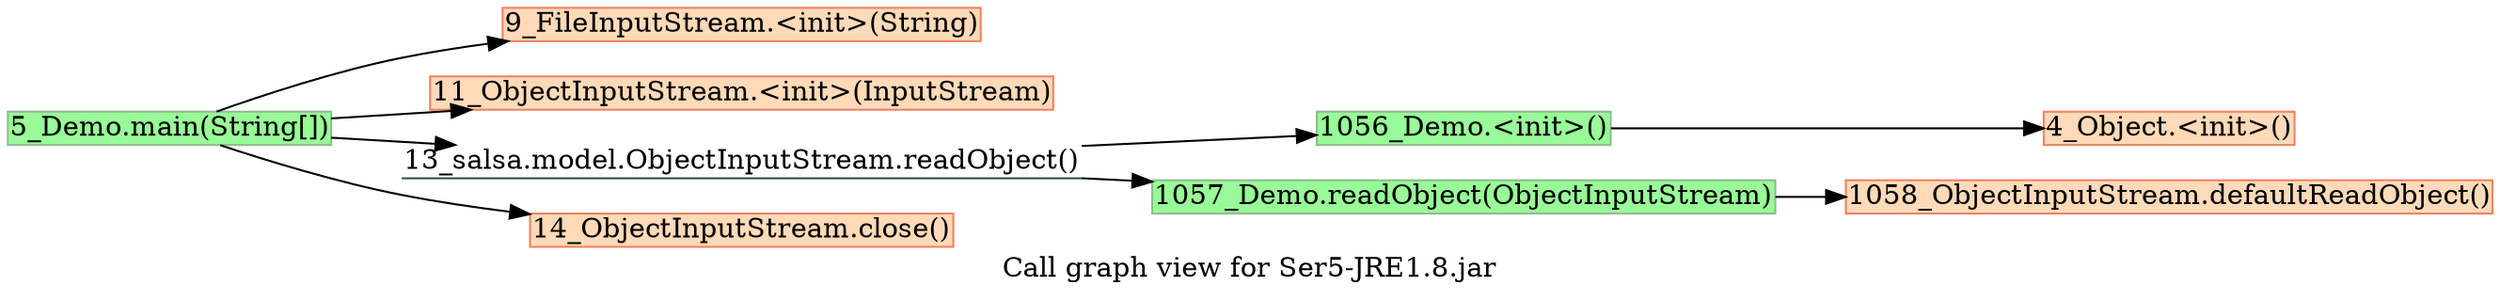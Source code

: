 digraph G {
	rankdir=LR;
	graph[label="Call graph view for Ser5-JRE1.8.jar"];
	node[style=filled,fillcolor ="white",shape=box,margin=0.02,width=0,height=0];
//	"0_FakeRootClass.fakeRootMethod()"[fillcolor=peachpuff,color=salmon2];
//	"1_FakeRootClass.fakeWorldClinit()"[fillcolor=peachpuff,color=salmon2];
//	"2_Object.<clinit>()"[fillcolor=peachpuff,color=salmon2];
//	"3_String.<clinit>()"[fillcolor=peachpuff,color=salmon2];
	"4_Object.<init>()"[fillcolor=peachpuff,color=salmon2];
	"5_Demo.main(String[])"[fillcolor=palegreen,color=darkseagreen];
//	"6_Object.registerNatives()"[fillcolor=peachpuff,color=salmon2];
//	"7_String$CaseInsensitiveComparator.<init>(String$1)"[fillcolor=peachpuff,color=salmon2];
//	"8_FileInputStream.<clinit>()"[fillcolor=peachpuff,color=salmon2];
	"9_FileInputStream.<init>(String)"[fillcolor=peachpuff,color=salmon2];
//	"10_ObjectInputStream.<clinit>()"[fillcolor=peachpuff,color=salmon2];
	"11_ObjectInputStream.<init>(InputStream)"[fillcolor=peachpuff,color=salmon2];
//	"12_ObjectInputStream.readObject()"[fillcolor=peachpuff,color=salmon2];
	"13_salsa.model.ObjectInputStream.readObject()"[shape=underline,fillcolor=white,color=darkslategray];
	"14_ObjectInputStream.close()"[fillcolor=peachpuff,color=salmon2];
//	"15_String$CaseInsensitiveComparator.<init>()"[fillcolor=peachpuff,color=salmon2];
//	"16_FileInputStream.initIDs()"[fillcolor=peachpuff,color=salmon2];
//	"17_InputStream.<init>()"[fillcolor=peachpuff,color=salmon2];
//	"18_FileInputStream.finalize()"[fillcolor=peachpuff,color=salmon2];
//	"19_File.<clinit>()"[fillcolor=peachpuff,color=salmon2];
//	"20_File.<init>(String)"[fillcolor=peachpuff,color=salmon2];
//	"21_FileInputStream.<init>(File)"[fillcolor=peachpuff,color=salmon2];
//	"22_HashMap.<init>(<Primordial,I>,<Primordial,F>)"[fillcolor=peachpuff,color=salmon2];
//	"23_Boolean.<clinit>()"[fillcolor=peachpuff,color=salmon2];
//	"24_HashMap.put(Object,Object)"[fillcolor=peachpuff,color=salmon2];
//	"25_Byte.<clinit>()"[fillcolor=peachpuff,color=salmon2];
//	"26_Character.<clinit>()"[fillcolor=peachpuff,color=salmon2];
//	"27_Short.<clinit>()"[fillcolor=peachpuff,color=salmon2];
//	"28_Integer.<clinit>()"[fillcolor=peachpuff,color=salmon2];
//	"29_Long.<clinit>()"[fillcolor=peachpuff,color=salmon2];
//	"30_Float.<clinit>()"[fillcolor=peachpuff,color=salmon2];
//	"31_Double.<clinit>()"[fillcolor=peachpuff,color=salmon2];
//	"32_Void.<clinit>()"[fillcolor=peachpuff,color=salmon2];
//	"33_ObjectInputStream$1.<init>()"[fillcolor=peachpuff,color=salmon2];
//	"34_LambdaMetafactory.setValidator$java$io$ObjectInputStream$0()"[fillcolor=peachpuff,color=salmon2];
//	"35_LambdaMetafactory.<clinit>()"[fillcolor=peachpuff,color=salmon2];
//	"36_ObjectInputStream.verifySubclass()"[fillcolor=peachpuff,color=salmon2];
//	"37_ObjectInputStream$BlockDataInputStream.<init>(ObjectInputStream,InputStream)"[fillcolor=peachpuff,color=salmon2];
//	"38_ObjectInputStream$HandleTable.<init>(<Primordial,I>)"[fillcolor=peachpuff,color=salmon2];
//	"39_ObjectInputStream$ValidationList.<init>()"[fillcolor=peachpuff,color=salmon2];
//	"40_ObjectInputStream.readStreamHeader()"[fillcolor=peachpuff,color=salmon2];
//	"41_ObjectInputStream$BlockDataInputStream.setBlockDataMode(<Primordial,Z>)"[fillcolor=peachpuff,color=salmon2];
//	"42_ObjectInputStream.clear()"[fillcolor=peachpuff,color=salmon2];
//	"43_ObjectInputStream$BlockDataInputStream.close()"[fillcolor=peachpuff,color=salmon2];
//	"44_FileDescriptor.<clinit>()"[fillcolor=peachpuff,color=salmon2];
//	"45_FileInputStream.close()"[fillcolor=peachpuff,color=salmon2];
//	"46_Class.desiredAssertionStatus()"[fillcolor=peachpuff,color=salmon2];
//	"47_DefaultFileSystem.getFileSystem()"[fillcolor=peachpuff,color=salmon2];
//	"48_StringBuilder.<init>()"[fillcolor=peachpuff,color=salmon2];
//	"49_StringBuilder.append(String)"[fillcolor=peachpuff,color=salmon2];
//	"50_Class.getDeclaredField(String)"[fillcolor=peachpuff,color=salmon2];
//	"51_Throwable.<clinit>()"[fillcolor=peachpuff,color=salmon2];
//	"52_Error.<init>(Throwable)"[fillcolor=peachpuff,color=salmon2];
//	"53_NullPointerException.<init>()"[fillcolor=peachpuff,color=salmon2];
//	"54_File.getPath()"[fillcolor=peachpuff,color=salmon2];
//	"55_System.getSecurityManager()"[fillcolor=peachpuff,color=salmon2];
//	"56_System.<clinit>()"[fillcolor=peachpuff,color=salmon2];
//	"57_File.isInvalid()"[fillcolor=peachpuff,color=salmon2];
//	"58_FileNotFoundException.<init>(String)"[fillcolor=peachpuff,color=salmon2];
//	"59_FileDescriptor.<init>()"[fillcolor=peachpuff,color=salmon2];
//	"60_FileDescriptor.attach(Closeable)"[fillcolor=peachpuff,color=salmon2];
//	"61_FileInputStream.open(String)"[fillcolor=peachpuff,color=salmon2];
//	"62_AbstractMap.<init>()"[fillcolor=peachpuff,color=salmon2];
//	"63_IllegalArgumentException.<init>(String)"[fillcolor=peachpuff,color=salmon2];
//	"64_Float.isNaN(<Primordial,F>)"[fillcolor=peachpuff,color=salmon2];
//	"65_HashMap.tableSizeFor(<Primordial,I>)"[fillcolor=peachpuff,color=salmon2];
//	"66_Boolean.<init>(<Primordial,Z>)"[fillcolor=peachpuff,color=salmon2];
//	"67_Class.getPrimitiveClass(String)"[fillcolor=peachpuff,color=salmon2];
//	"68_Class.<clinit>()"[fillcolor=peachpuff,color=salmon2];
//	"69_HashMap.hash(Object)"[fillcolor=peachpuff,color=salmon2];
//	"70_HashMap.putVal(<Primordial,I>,Object,Object,<Primordial,Z>,<Primordial,Z>)"[fillcolor=peachpuff,color=salmon2];
//	"71_Object.getClass()"[fillcolor=peachpuff,color=salmon2];
//	"72_ObjectInputStream$Caches.<clinit>()"[fillcolor=peachpuff,color=salmon2];
//	"73_ObjectStreamClass.processQueue(ReferenceQueue,ConcurrentMap)"[fillcolor=peachpuff,color=salmon2];
//	"74_ObjectStreamClass.<clinit>()"[fillcolor=peachpuff,color=salmon2];
//	"75_Reference.<clinit>()"[fillcolor=peachpuff,color=salmon2];
//	"76_ObjectStreamClass$WeakClassKey.<init>(Class,ReferenceQueue)"[fillcolor=peachpuff,color=salmon2];
//	"77_ObjectInputStream.auditSubclass(Class)"[fillcolor=peachpuff,color=salmon2];
//	"78_Boolean.valueOf(<Primordial,Z>)"[fillcolor=peachpuff,color=salmon2];
//	"79_ObjectInputStream$PeekInputStream.<init>(InputStream)"[fillcolor=peachpuff,color=salmon2];
//	"80_DataInputStream.<init>(InputStream)"[fillcolor=peachpuff,color=salmon2];
//	"81_ObjectInputStream$BlockDataInputStream.readShort()"[fillcolor=peachpuff,color=salmon2];
//	"82_Short.valueOf(<Primordial,S>)"[fillcolor=peachpuff,color=salmon2];
//	"83_String.format(String,Object[])"[fillcolor=peachpuff,color=salmon2];
//	"84_StreamCorruptedException.<init>(String)"[fillcolor=peachpuff,color=salmon2];
//	"85_IllegalStateException.<init>(String)"[fillcolor=peachpuff,color=salmon2];
//	"86_ObjectInputStream$HandleTable.clear()"[fillcolor=peachpuff,color=salmon2];
//	"87_ObjectInputStream$ValidationList.clear()"[fillcolor=peachpuff,color=salmon2];
//	"88_ObjectInputStream$PeekInputStream.close()"[fillcolor=peachpuff,color=salmon2];
//	"89_FileDescriptor.<init>(<Primordial,I>)"[fillcolor=peachpuff,color=salmon2];
//	"90_FileDescriptor.initIDs()"[fillcolor=peachpuff,color=salmon2];
//	"91_FileDescriptor$1.<init>()"[fillcolor=peachpuff,color=salmon2];
//	"92_Class.getClassLoader()"[fillcolor=peachpuff,color=salmon2];
//	"93_Class.desiredAssertionStatus0(Class)"[fillcolor=peachpuff,color=salmon2];
//	"94_Class.getName()"[fillcolor=peachpuff,color=salmon2];
//	"95_UnixFileSystem.<clinit>()"[fillcolor=peachpuff,color=salmon2];
//	"96_FileSystem.<clinit>()"[fillcolor=peachpuff,color=salmon2];
//	"97_UnixFileSystem.<init>()"[fillcolor=peachpuff,color=salmon2];
//	"98_AbstractStringBuilder.<init>(<Primordial,I>)"[fillcolor=peachpuff,color=salmon2];
//	"99_AbstractStringBuilder.append(String)"[fillcolor=peachpuff,color=salmon2];
//	"100_Class.checkMemberAccess(<Primordial,I>,Class,<Primordial,Z>)"[fillcolor=peachpuff,color=salmon2];
//	"101_Class.privateGetDeclaredFields(<Primordial,Z>)"[fillcolor=peachpuff,color=salmon2];
//	"102_Class.searchFields(Field[],String)"[fillcolor=peachpuff,color=salmon2];
//	"103_NoSuchFieldException.<init>(String)"[fillcolor=peachpuff,color=salmon2];
//	"104_ArrayList.<clinit>()"[fillcolor=peachpuff,color=salmon2];
//	"105_ArrayList.<init>(<Primordial,I>)"[fillcolor=peachpuff,color=salmon2];
//	"106_Collections.unmodifiableList(List)"[fillcolor=peachpuff,color=salmon2];
//	"107_Collections.<clinit>()"[fillcolor=peachpuff,color=salmon2];
//	"108_Throwable.<init>(Throwable)"[fillcolor=peachpuff,color=salmon2];
//	"109_RuntimeException.<init>()"[fillcolor=peachpuff,color=salmon2];
//	"110_SecurityManager.<clinit>()"[fillcolor=peachpuff,color=salmon2];
//	"111_System.initializeSystemClass()"[fillcolor=peachpuff,color=salmon2];
//	"112_Shutdown.runHooks()"[fillcolor=peachpuff,color=salmon2];
//	"113_Shutdown.<clinit>()"[fillcolor=peachpuff,color=salmon2];
//	"114_ThreadGroup.uncaughtException(Thread,Throwable)"[fillcolor=peachpuff,color=salmon2];
//	"115_File$PathStatus.<clinit>()"[fillcolor=peachpuff,color=salmon2];
//	"116_IOException.<init>(String)"[fillcolor=peachpuff,color=salmon2];
//	"117_ArrayList.<init>()"[fillcolor=peachpuff,color=salmon2];
//	"118_ArrayList.add(Object)"[fillcolor=peachpuff,color=salmon2];
//	"119_RuntimeException.<init>(String)"[fillcolor=peachpuff,color=salmon2];
//	"120_Class.registerNatives()"[fillcolor=peachpuff,color=salmon2];
//	"121_String.hashCode()"[fillcolor=peachpuff,color=salmon2];
//	"122_HashMap.resize()"[fillcolor=peachpuff,color=salmon2];
//	"123_HashMap.newNode(<Primordial,I>,Object,Object,HashMap$Node)"[fillcolor=peachpuff,color=salmon2];
//	"124_String.equals(Object)"[fillcolor=peachpuff,color=salmon2];
//	"125_HashMap.treeifyBin(HashMap$Node[],<Primordial,I>)"[fillcolor=peachpuff,color=salmon2];
//	"126_HashMap.afterNodeAccess(HashMap$Node)"[fillcolor=peachpuff,color=salmon2];
//	"127_HashMap.afterNodeInsertion(<Primordial,Z>)"[fillcolor=peachpuff,color=salmon2];
//	"128_ReferenceQueue.<clinit>()"[fillcolor=peachpuff,color=salmon2];
//	"129_ReferenceQueue.<init>()"[fillcolor=peachpuff,color=salmon2];
//	"130_ObjectStreamClass.initNative()"[fillcolor=peachpuff,color=salmon2];
//	"131_Reference$Lock.<init>(Reference$1)"[fillcolor=peachpuff,color=salmon2];
//	"132_Reference$1.<init>()"[fillcolor=peachpuff,color=salmon2];
//	"133_WeakReference.<init>(Object,ReferenceQueue)"[fillcolor=peachpuff,color=salmon2];
//	"134_System.identityHashCode(Object)"[fillcolor=peachpuff,color=salmon2];
//	"135_ObjectInputStream$2.<init>(Class)"[fillcolor=peachpuff,color=salmon2];
//	"136_FilterInputStream.<init>(InputStream)"[fillcolor=peachpuff,color=salmon2];
//	"137_ObjectInputStream$PeekInputStream.readFully(B[],<Primordial,I>,<Primordial,I>)"[fillcolor=peachpuff,color=salmon2];
//	"138_DataInputStream.readShort()"[fillcolor=peachpuff,color=salmon2];
//	"139_Bits.getShort(B[],<Primordial,I>)"[fillcolor=peachpuff,color=salmon2];
//	"140_Short$ShortCache.<clinit>()"[fillcolor=peachpuff,color=salmon2];
//	"141_Short.<init>(<Primordial,S>)"[fillcolor=peachpuff,color=salmon2];
//	"142_Formatter.<clinit>()"[fillcolor=peachpuff,color=salmon2];
//	"143_Formatter.<init>()"[fillcolor=peachpuff,color=salmon2];
//	"144_Formatter.format(String,Object[])"[fillcolor=peachpuff,color=salmon2];
//	"145_ObjectStreamException.<init>(String)"[fillcolor=peachpuff,color=salmon2];
//	"146_Arrays.fill(B[],<Primordial,I>,<Primordial,I>,<Primordial,B>)"[fillcolor=peachpuff,color=salmon2];
//	"147_Arrays.<clinit>()"[fillcolor=peachpuff,color=salmon2];
//	"148_Arrays.fill(Object[],<Primordial,I>,<Primordial,I>,Object)"[fillcolor=peachpuff,color=salmon2];
//	"149_Class.getClassLoader0()"[fillcolor=peachpuff,color=salmon2];
//	"150_ClassLoader.checkClassLoaderPermission(ClassLoader,Class)"[fillcolor=peachpuff,color=salmon2];
//	"151_ClassLoader.<clinit>()"[fillcolor=peachpuff,color=salmon2];
//	"152_UnixFileSystem.initIDs()"[fillcolor=peachpuff,color=salmon2];
//	"153_FileSystem.getBooleanProperty(String,<Primordial,Z>)"[fillcolor=peachpuff,color=salmon2];
//	"154_FileSystem.<init>()"[fillcolor=peachpuff,color=salmon2];
//	"155_ExpiringCache.<init>()"[fillcolor=peachpuff,color=salmon2];
//	"156_AbstractStringBuilder.appendNull()"[fillcolor=peachpuff,color=salmon2];
//	"157_String.length()"[fillcolor=peachpuff,color=salmon2];
//	"158_AbstractStringBuilder.ensureCapacityInternal(<Primordial,I>)"[fillcolor=peachpuff,color=salmon2];
//	"159_String.getChars(<Primordial,I>,<Primordial,I>,C[],<Primordial,I>)"[fillcolor=peachpuff,color=salmon2];
//	"160_ClassLoader.getClassLoader(Class)"[fillcolor=peachpuff,color=salmon2];
//	"161_Class.checkPackageAccess(ClassLoader,<Primordial,Z>)"[fillcolor=peachpuff,color=salmon2];
//	"162_Class.checkInitted()"[fillcolor=peachpuff,color=salmon2];
//	"163_Class.reflectionData()"[fillcolor=peachpuff,color=salmon2];
//	"164_Class.getDeclaredFields0(<Primordial,Z>)"[fillcolor=peachpuff,color=salmon2];
//	"165_String.intern()"[fillcolor=peachpuff,color=salmon2];
//	"166_Class.getReflectionFactory()"[fillcolor=peachpuff,color=salmon2];
//	"167_ReflectiveOperationException.<init>(String)"[fillcolor=peachpuff,color=salmon2];
//	"168_AbstractList.<init>()"[fillcolor=peachpuff,color=salmon2];
//	"169_StringBuilder.append(<Primordial,I>)"[fillcolor=peachpuff,color=salmon2];
//	"170_Collections$UnmodifiableRandomAccessList.<init>(List)"[fillcolor=peachpuff,color=salmon2];
//	"171_Collections$UnmodifiableList.<init>(List)"[fillcolor=peachpuff,color=salmon2];
//	"172_Collections$EmptySet.<init>(Collections$1)"[fillcolor=peachpuff,color=salmon2];
//	"173_Collections$EmptyList.<init>(Collections$1)"[fillcolor=peachpuff,color=salmon2];
//	"174_Collections$EmptyMap.<init>(Collections$1)"[fillcolor=peachpuff,color=salmon2];
//	"175_Throwable.fillInStackTrace()"[fillcolor=peachpuff,color=salmon2];
//	"176_Throwable.toString()"[fillcolor=peachpuff,color=salmon2];
//	"177_Exception.<init>()"[fillcolor=peachpuff,color=salmon2];
//	"178_SecurityManager.getRootGroup()"[fillcolor=peachpuff,color=salmon2];
//	"179_Properties.<clinit>()"[fillcolor=peachpuff,color=salmon2];
//	"180_Properties.<init>()"[fillcolor=peachpuff,color=salmon2];
//	"181_Hashtable.put(Object,Object)"[fillcolor=peachpuff,color=salmon2];
//	"182_FileOutputStream.<clinit>()"[fillcolor=peachpuff,color=salmon2];
//	"183_OutputStream.<init>()"[fillcolor=peachpuff,color=salmon2];
//	"184_PrintStream.<init>(OutputStream)"[fillcolor=peachpuff,color=salmon2];
//	"185_Shutdown$Lock.<init>(Shutdown$1)"[fillcolor=peachpuff,color=salmon2];
//	"186_StringBuilder.toString()"[fillcolor=peachpuff,color=salmon2];
//	"187_PrintStream.print(String)"[fillcolor=peachpuff,color=salmon2];
//	"188_File$PathStatus.<init>(String,<Primordial,I>)"[fillcolor=peachpuff,color=salmon2];
//	"189_Exception.<init>(String)"[fillcolor=peachpuff,color=salmon2];
//	"190_ArrayList.ensureCapacityInternal(<Primordial,I>)"[fillcolor=peachpuff,color=salmon2];
//	"191_HashMap$Node.<init>(<Primordial,I>,Object,Object,HashMap$Node)"[fillcolor=peachpuff,color=salmon2];
//	"192_HashMap.replacementTreeNode(HashMap$Node,HashMap$Node)"[fillcolor=peachpuff,color=salmon2];
//	"193_ReferenceQueue$Null.<init>(ReferenceQueue$1)"[fillcolor=peachpuff,color=salmon2];
//	"194_ReferenceQueue$Lock.<init>(ReferenceQueue$1)"[fillcolor=peachpuff,color=salmon2];
//	"195_Reference$Lock.<init>()"[fillcolor=peachpuff,color=salmon2];
//	"196_Reference.<init>(Object,ReferenceQueue)"[fillcolor=peachpuff,color=salmon2];
//	"197_ObjectInputStream$PeekInputStream.read(B[],<Primordial,I>,<Primordial,I>)"[fillcolor=peachpuff,color=salmon2];
//	"198_EOFException.<init>()"[fillcolor=peachpuff,color=salmon2];
//	"199_ObjectInputStream$BlockDataInputStream.read()"[fillcolor=peachpuff,color=salmon2];
//	"200_Number.<init>()"[fillcolor=peachpuff,color=salmon2];
//	"201_Locale$Category.<clinit>()"[fillcolor=peachpuff,color=salmon2];
//	"202_Locale.getDefault(Locale$Category)"[fillcolor=peachpuff,color=salmon2];
//	"203_Locale.<clinit>()"[fillcolor=peachpuff,color=salmon2];
//	"204_Formatter.<init>(Locale,Appendable)"[fillcolor=peachpuff,color=salmon2];
//	"205_Formatter.format(Locale,String,Object[])"[fillcolor=peachpuff,color=salmon2];
//	"206_Arrays.rangeCheck(<Primordial,I>,<Primordial,I>,<Primordial,I>)"[fillcolor=peachpuff,color=salmon2];
//	"207_ClassLoader.needsClassLoaderPermissionCheck(ClassLoader,ClassLoader)"[fillcolor=peachpuff,color=salmon2];
//	"208_ClassLoader.registerNatives()"[fillcolor=peachpuff,color=salmon2];
//	"209_Vector.<init>()"[fillcolor=peachpuff,color=salmon2];
//	"210_Stack.<init>()"[fillcolor=peachpuff,color=salmon2];
//	"211_System.getProperty(String)"[fillcolor=peachpuff,color=salmon2];
//	"212_ExpiringCache.<init>(<Primordial,J>)"[fillcolor=peachpuff,color=salmon2];
//	"213_AbstractStringBuilder.newCapacity(<Primordial,I>)"[fillcolor=peachpuff,color=salmon2];
//	"214_Arrays.copyOf(C[],<Primordial,I>)"[fillcolor=peachpuff,color=salmon2];
//	"215_StringIndexOutOfBoundsException.<init>(<Primordial,I>)"[fillcolor=peachpuff,color=salmon2];
//	"216_System.arraycopy(Object,<Primordial,I>,Object,<Primordial,I>,<Primordial,I>)"[fillcolor=peachpuff,color=salmon2];
//	"217_String.lastIndexOf(<Primordial,I>)"[fillcolor=peachpuff,color=salmon2];
//	"218_String.substring(<Primordial,I>,<Primordial,I>)"[fillcolor=peachpuff,color=salmon2];
//	"219_Proxy.isProxyClass(Class)"[fillcolor=peachpuff,color=salmon2];
//	"220_Proxy.<clinit>()"[fillcolor=peachpuff,color=salmon2];
//	"221_Class.getInterfaces()"[fillcolor=peachpuff,color=salmon2];
//	"222_Class$3.<init>()"[fillcolor=peachpuff,color=salmon2];
//	"223_Class.newReflectionData(SoftReference,<Primordial,I>)"[fillcolor=peachpuff,color=salmon2];
//	"224_AbstractCollection.<init>()"[fillcolor=peachpuff,color=salmon2];
//	"225_AbstractStringBuilder.append(<Primordial,I>)"[fillcolor=peachpuff,color=salmon2];
//	"226_Collections$UnmodifiableCollection.<init>(Collection)"[fillcolor=peachpuff,color=salmon2];
//	"227_Collections$EmptySet.<init>()"[fillcolor=peachpuff,color=salmon2];
//	"228_Collections$EmptyList.<init>()"[fillcolor=peachpuff,color=salmon2];
//	"229_Collections$EmptyMap.<init>()"[fillcolor=peachpuff,color=salmon2];
//	"230_Object.getClass()"[fillcolor=peachpuff,color=salmon2];
//	"231_Throwable.getLocalizedMessage()"[fillcolor=peachpuff,color=salmon2];
//	"232_Throwable.<init>()"[fillcolor=peachpuff,color=salmon2];
//	"233_Properties.<init>(Properties)"[fillcolor=peachpuff,color=salmon2];
//	"234_Hashtable.addEntry(<Primordial,I>,Object,Object,<Primordial,I>)"[fillcolor=peachpuff,color=salmon2];
//	"235_FileOutputStream.initIDs()"[fillcolor=peachpuff,color=salmon2];
//	"236_FileOutputStream.finalize()"[fillcolor=peachpuff,color=salmon2];
//	"237_Enum.finalize()"[fillcolor=peachpuff,color=salmon2];
//	"238_PrintStream.<init>(OutputStream,<Primordial,Z>)"[fillcolor=peachpuff,color=salmon2];
//	"239_Shutdown$Lock.<init>()"[fillcolor=peachpuff,color=salmon2];
//	"240_String.<init>(C[],<Primordial,I>,<Primordial,I>)"[fillcolor=peachpuff,color=salmon2];
//	"241_PrintStream.write(String)"[fillcolor=peachpuff,color=salmon2];
//	"242_Enum.<init>(String,<Primordial,I>)"[fillcolor=peachpuff,color=salmon2];
//	"243_Throwable.<init>(String)"[fillcolor=peachpuff,color=salmon2];
//	"244_ArrayList.calculateCapacity(Object[],<Primordial,I>)"[fillcolor=peachpuff,color=salmon2];
//	"245_ArrayList.ensureExplicitCapacity(<Primordial,I>)"[fillcolor=peachpuff,color=salmon2];
//	"246_HashMap$TreeNode.<clinit>()"[fillcolor=peachpuff,color=salmon2];
//	"247_HashMap$TreeNode.<init>(<Primordial,I>,Object,Object,HashMap$Node)"[fillcolor=peachpuff,color=salmon2];
//	"248_ReferenceQueue$Null.<init>()"[fillcolor=peachpuff,color=salmon2];
//	"249_ReferenceQueue$Lock.<init>()"[fillcolor=peachpuff,color=salmon2];
//	"250_FileInputStream.read(B[],<Primordial,I>,<Primordial,I>)"[fillcolor=peachpuff,color=salmon2];
//	"251_IOException.<init>()"[fillcolor=peachpuff,color=salmon2];
//	"252_ObjectInputStream$BlockDataInputStream.refill()"[fillcolor=peachpuff,color=salmon2];
//	"253_ObjectInputStream$PeekInputStream.read()"[fillcolor=peachpuff,color=salmon2];
//	"254_Locale$Category.<init>(String,<Primordial,I>,String,String,String,String)"[fillcolor=peachpuff,color=salmon2];
//	"255_Locale$1.<clinit>()"[fillcolor=peachpuff,color=salmon2];
//	"256_Locale.initDefault(Locale$Category)"[fillcolor=peachpuff,color=salmon2];
//	"257_AssertionError.<init>(Object)"[fillcolor=peachpuff,color=salmon2];
//	"258_Locale.getDefault()"[fillcolor=peachpuff,color=salmon2];
//	"259_Locale.createConstant(String,String)"[fillcolor=peachpuff,color=salmon2];
//	"260_Locale.initDefault()"[fillcolor=peachpuff,color=salmon2];
//	"261_ObjectStreamField.<init>(String,Class)"[fillcolor=peachpuff,color=salmon2];
//	"262_Formatter.getZero(Locale)"[fillcolor=peachpuff,color=salmon2];
//	"263_Formatter.ensureOpen()"[fillcolor=peachpuff,color=salmon2];
//	"264_Formatter.parse(String)"[fillcolor=peachpuff,color=salmon2];
//	"265_MissingFormatArgumentException.<init>(String)"[fillcolor=peachpuff,color=salmon2];
//	"266_ArrayIndexOutOfBoundsException.<init>(<Primordial,I>)"[fillcolor=peachpuff,color=salmon2];
//	"267_Vector.<init>(<Primordial,I>)"[fillcolor=peachpuff,color=salmon2];
//	"268_ExpiringCache$1.<init>(ExpiringCache)"[fillcolor=peachpuff,color=salmon2];
//	"269_AbstractStringBuilder.hugeCapacity(<Primordial,I>)"[fillcolor=peachpuff,color=salmon2];
//	"270_Math.min(<Primordial,I>,<Primordial,I>)"[fillcolor=peachpuff,color=salmon2];
//	"271_Math.<clinit>()"[fillcolor=peachpuff,color=salmon2];
//	"272_IndexOutOfBoundsException.<init>(String)"[fillcolor=peachpuff,color=salmon2];
//	"273_System.arraycopy(Object,Object)"[fillcolor=peachpuff,color=salmon2];
//	"274_String.lastIndexOf(<Primordial,I>,<Primordial,I>)"[fillcolor=peachpuff,color=salmon2];
//	"275_Class.isAssignableFrom(Class)"[fillcolor=peachpuff,color=salmon2];
//	"276_Proxy$KeyFactory.<init>(Proxy$1)"[fillcolor=peachpuff,color=salmon2];
//	"277_Proxy$ProxyClassFactory.<clinit>()"[fillcolor=peachpuff,color=salmon2];
//	"278_Proxy$ProxyClassFactory.<init>(Proxy$1)"[fillcolor=peachpuff,color=salmon2];
//	"279_WeakCache.<init>(BiFunction,BiFunction)"[fillcolor=peachpuff,color=salmon2];
//	"280_Class$ReflectionData.<init>(<Primordial,I>)"[fillcolor=peachpuff,color=salmon2];
//	"281_SoftReference.<init>(Object)"[fillcolor=peachpuff,color=salmon2];
//	"282_Class$Atomic.casReflectionData(Class,SoftReference,SoftReference)"[fillcolor=peachpuff,color=salmon2];
//	"283_Class$Atomic.<clinit>()"[fillcolor=peachpuff,color=salmon2];
//	"284_StringBuilder.append(String)"[fillcolor=peachpuff,color=salmon2];
//	"285_Integer.stringSize(<Primordial,I>)"[fillcolor=peachpuff,color=salmon2];
//	"286_Integer.getChars(<Primordial,I>,<Primordial,I>,C[])"[fillcolor=peachpuff,color=salmon2];
//	"287_AbstractSet.<init>()"[fillcolor=peachpuff,color=salmon2];
//	"288_Throwable.getMessage()"[fillcolor=peachpuff,color=salmon2];
//	"289_Hashtable.<init>()"[fillcolor=peachpuff,color=salmon2];
//	"290_Hashtable.rehash()"[fillcolor=peachpuff,color=salmon2];
//	"291_Hashtable$Entry.<init>(<Primordial,I>,Object,Object,Hashtable$Entry)"[fillcolor=peachpuff,color=salmon2];
//	"292_OutputStream.flush()"[fillcolor=peachpuff,color=salmon2];
//	"293_FileOutputStream.close()"[fillcolor=peachpuff,color=salmon2];
//	"294_PrintStream.requireNonNull(Object,String)"[fillcolor=peachpuff,color=salmon2];
//	"295_PrintStream.<init>(<Primordial,Z>,OutputStream)"[fillcolor=peachpuff,color=salmon2];
//	"296_Arrays.copyOfRange(C[],<Primordial,I>,<Primordial,I>)"[fillcolor=peachpuff,color=salmon2];
//	"297_PrintStream.ensureOpen()"[fillcolor=peachpuff,color=salmon2];
//	"298_String.indexOf(<Primordial,I>)"[fillcolor=peachpuff,color=salmon2];
//	"299_Math.max(<Primordial,I>,<Primordial,I>)"[fillcolor=peachpuff,color=salmon2];
//	"300_ArrayList.grow(<Primordial,I>)"[fillcolor=peachpuff,color=salmon2];
//	"301_LinkedHashMap$Entry.<init>(<Primordial,I>,Object,Object,HashMap$Node)"[fillcolor=peachpuff,color=salmon2];
//	"302_FileInputStream.readBytes(B[],<Primordial,I>,<Primordial,I>)"[fillcolor=peachpuff,color=salmon2];
//	"303_ObjectInputStream$BlockDataInputStream.readBlockHeader(<Primordial,Z>)"[fillcolor=peachpuff,color=salmon2];
//	"304_FileInputStream.read()"[fillcolor=peachpuff,color=salmon2];
//	"305_Locale$Category.values()"[fillcolor=peachpuff,color=salmon2];
//	"306_Enum.ordinal()"[fillcolor=peachpuff,color=salmon2];
//	"307_Locale.getInstance(String,String,String,String,LocaleExtensions)"[fillcolor=peachpuff,color=salmon2];
//	"308_String.valueOf(Object)"[fillcolor=peachpuff,color=salmon2];
//	"309_AssertionError.<init>(String)"[fillcolor=peachpuff,color=salmon2];
//	"310_Throwable.initCause(Throwable)"[fillcolor=peachpuff,color=salmon2];
//	"311_Locale.getInstance(BaseLocale,LocaleExtensions)"[fillcolor=peachpuff,color=salmon2];
//	"312_ObjectStreamField.<init>(String,Class,<Primordial,Z>)"[fillcolor=peachpuff,color=salmon2];
//	"313_DecimalFormatSymbols.getInstance(Locale)"[fillcolor=peachpuff,color=salmon2];
//	"314_FormatterClosedException.<init>()"[fillcolor=peachpuff,color=salmon2];
//	"315_Formatter.checkText(String,<Primordial,I>,<Primordial,I>)"[fillcolor=peachpuff,color=salmon2];
//	"316_Formatter$FixedString.<init>(Formatter,String)"[fillcolor=peachpuff,color=salmon2];
//	"317_Formatter$FormatSpecifier.<clinit>()"[fillcolor=peachpuff,color=salmon2];
//	"318_Formatter$FormatSpecifier.<init>(Formatter,Matcher)"[fillcolor=peachpuff,color=salmon2];
//	"319_String.substring(<Primordial,I>)"[fillcolor=peachpuff,color=salmon2];
//	"320_ArrayList.size()"[fillcolor=peachpuff,color=salmon2];
//	"321_ArrayList.toArray(Object[])"[fillcolor=peachpuff,color=salmon2];
//	"322_IllegalFormatException.<init>()"[fillcolor=peachpuff,color=salmon2];
//	"323_Vector.<init>(<Primordial,I>,<Primordial,I>)"[fillcolor=peachpuff,color=salmon2];
//	"324_LinkedHashMap.<init>()"[fillcolor=peachpuff,color=salmon2];
//	"325_OutOfMemoryError.<init>()"[fillcolor=peachpuff,color=salmon2];
//	"326_Float.floatToRawIntBits(<Primordial,F>)"[fillcolor=peachpuff,color=salmon2];
//	"327_Double.doubleToRawLongBits(<Primordial,D>)"[fillcolor=peachpuff,color=salmon2];
//	"328_Math.powerOfTwoD(<Primordial,I>)"[fillcolor=peachpuff,color=salmon2];
//	"329_ArrayStoreException.<init>()"[fillcolor=peachpuff,color=salmon2];
//	"330_String.lastIndexOfSupplementary(<Primordial,I>,<Primordial,I>)"[fillcolor=peachpuff,color=salmon2];
//	"331_Proxy$KeyFactory.<init>()"[fillcolor=peachpuff,color=salmon2];
//	"332_Proxy$ProxyClassFactory.<init>()"[fillcolor=peachpuff,color=salmon2];
//	"333_Objects.requireNonNull(Object)"[fillcolor=peachpuff,color=salmon2];
//	"334_Reference.<init>(Object)"[fillcolor=peachpuff,color=salmon2];
//	"335_Class.access$100(Class,<Primordial,Z>)"[fillcolor=peachpuff,color=salmon2];
//	"336_Class$Atomic.objectFieldOffset(Field[],String)"[fillcolor=peachpuff,color=salmon2];
//	"337_Hashtable.<init>(<Primordial,I>,<Primordial,F>)"[fillcolor=peachpuff,color=salmon2];
//	"338_Math.min(<Primordial,F>,<Primordial,F>)"[fillcolor=peachpuff,color=salmon2];
//	"339_NullPointerException.<init>(String)"[fillcolor=peachpuff,color=salmon2];
//	"340_FilterOutputStream.<init>(OutputStream)"[fillcolor=peachpuff,color=salmon2];
//	"341_OutputStreamWriter.<init>(OutputStream)"[fillcolor=peachpuff,color=salmon2];
//	"342_BufferedWriter.<clinit>()"[fillcolor=peachpuff,color=salmon2];
//	"343_BufferedWriter.<init>(Writer)"[fillcolor=peachpuff,color=salmon2];
//	"344_String.indexOf(<Primordial,I>,<Primordial,I>)"[fillcolor=peachpuff,color=salmon2];
//	"345_ArrayList.hugeCapacity(<Primordial,I>)"[fillcolor=peachpuff,color=salmon2];
//	"346_Arrays.copyOf(Object[],<Primordial,I>)"[fillcolor=peachpuff,color=salmon2];
//	"347_ObjectInputStream.access$1000(ObjectInputStream)"[fillcolor=peachpuff,color=salmon2];
//	"348_ObjectInputStream$PeekInputStream.available()"[fillcolor=peachpuff,color=salmon2];
//	"349_ObjectInputStream$PeekInputStream.peek()"[fillcolor=peachpuff,color=salmon2];
//	"350_Bits.getInt(B[],<Primordial,I>)"[fillcolor=peachpuff,color=salmon2];
//	"351_ObjectInputStream.access$1100(ObjectInputStream)"[fillcolor=peachpuff,color=salmon2];
//	"352_Integer.valueOf(<Primordial,I>)"[fillcolor=peachpuff,color=salmon2];
//	"353_Object.clone()"[fillcolor=peachpuff,color=salmon2];
//	"354_Locale.getCompatibilityExtensions(String,String,String,String)"[fillcolor=peachpuff,color=salmon2];
//	"355_String.toString()"[fillcolor=peachpuff,color=salmon2];
//	"356_Error.<init>(String)"[fillcolor=peachpuff,color=salmon2];
//	"357_Objects.toString(Object,String)"[fillcolor=peachpuff,color=salmon2];
//	"358_IllegalStateException.<init>(String,Throwable)"[fillcolor=peachpuff,color=salmon2];
//	"359_IllegalArgumentException.<init>(String,Throwable)"[fillcolor=peachpuff,color=salmon2];
//	"360_Locale$LocaleKey.<init>(BaseLocale,LocaleExtensions,Locale$1)"[fillcolor=peachpuff,color=salmon2];
//	"361_ObjectStreamField.getClassSignature(Class)"[fillcolor=peachpuff,color=salmon2];
//	"362_IllegalStateException.<init>()"[fillcolor=peachpuff,color=salmon2];
//	"363_String.charAt(<Primordial,I>)"[fillcolor=peachpuff,color=salmon2];
//	"364_String.valueOf(<Primordial,C>)"[fillcolor=peachpuff,color=salmon2];
//	"365_UnknownFormatConversionException.<init>(String)"[fillcolor=peachpuff,color=salmon2];
//	"366_Formatter$Flags.<clinit>()"[fillcolor=peachpuff,color=salmon2];
//	"367_Formatter$FormatSpecifier.index(String)"[fillcolor=peachpuff,color=salmon2];
//	"368_Formatter$FormatSpecifier.flags(String)"[fillcolor=peachpuff,color=salmon2];
//	"369_Formatter$FormatSpecifier.width(String)"[fillcolor=peachpuff,color=salmon2];
//	"370_Formatter$FormatSpecifier.precision(String)"[fillcolor=peachpuff,color=salmon2];
//	"371_Formatter$Flags.access$100(Formatter$Flags,Formatter$Flags)"[fillcolor=peachpuff,color=salmon2];
//	"372_Formatter$FormatSpecifier.conversion(String)"[fillcolor=peachpuff,color=salmon2];
//	"373_Formatter$FormatSpecifier.checkDateTime()"[fillcolor=peachpuff,color=salmon2];
//	"374_Formatter$Conversion.isGeneral(<Primordial,C>)"[fillcolor=peachpuff,color=salmon2];
//	"375_Formatter$FormatSpecifier.checkGeneral()"[fillcolor=peachpuff,color=salmon2];
//	"376_Formatter$Conversion.isCharacter(<Primordial,C>)"[fillcolor=peachpuff,color=salmon2];
//	"377_Formatter$FormatSpecifier.checkCharacter()"[fillcolor=peachpuff,color=salmon2];
//	"378_Formatter$Conversion.isInteger(<Primordial,C>)"[fillcolor=peachpuff,color=salmon2];
//	"379_Formatter$FormatSpecifier.checkInteger()"[fillcolor=peachpuff,color=salmon2];
//	"380_Formatter$Conversion.isFloat(<Primordial,C>)"[fillcolor=peachpuff,color=salmon2];
//	"381_Formatter$FormatSpecifier.checkFloat()"[fillcolor=peachpuff,color=salmon2];
//	"382_Formatter$Conversion.isText(<Primordial,C>)"[fillcolor=peachpuff,color=salmon2];
//	"383_Formatter$FormatSpecifier.checkText()"[fillcolor=peachpuff,color=salmon2];
//	"384_Object.getClass()"[fillcolor=peachpuff,color=salmon2];
//	"385_Arrays.copyOf(Object[],<Primordial,I>,Class)"[fillcolor=peachpuff,color=salmon2];
//	"386_IllegalArgumentException.<init>()"[fillcolor=peachpuff,color=salmon2];
//	"387_HashMap.<init>()"[fillcolor=peachpuff,color=salmon2];
//	"388_VirtualMachineError.<init>()"[fillcolor=peachpuff,color=salmon2];
//	"389_AssertionError.<init>()"[fillcolor=peachpuff,color=salmon2];
//	"390_Double.longBitsToDouble(<Primordial,J>)"[fillcolor=peachpuff,color=salmon2];
//	"391_Character.isValidCodePoint(<Primordial,I>)"[fillcolor=peachpuff,color=salmon2];
//	"392_Character.highSurrogate(<Primordial,I>)"[fillcolor=peachpuff,color=salmon2];
//	"393_Character.lowSurrogate(<Primordial,I>)"[fillcolor=peachpuff,color=salmon2];
//	"394_Class.access$200(Field[],String)"[fillcolor=peachpuff,color=salmon2];
//	"395_Dictionary.<init>()"[fillcolor=peachpuff,color=salmon2];
//	"396_StringBuilder.append(<Primordial,F>)"[fillcolor=peachpuff,color=salmon2];
//	"397_Writer.<init>(Object)"[fillcolor=peachpuff,color=salmon2];
//	"398_BufferedWriter.<init>(Writer,<Primordial,I>)"[fillcolor=peachpuff,color=salmon2];
//	"399_String.indexOfSupplementary(<Primordial,I>,<Primordial,I>)"[fillcolor=peachpuff,color=salmon2];
//	"400_Object.getClass()"[fillcolor=peachpuff,color=salmon2];
//	"401_FileInputStream.available()"[fillcolor=peachpuff,color=salmon2];
//	"402_ObjectInputStream.handleReset()"[fillcolor=peachpuff,color=salmon2];
//	"403_Integer$IntegerCache.<clinit>()"[fillcolor=peachpuff,color=salmon2];
//	"404_Integer.<init>(<Primordial,I>)"[fillcolor=peachpuff,color=salmon2];
//	"405_RuntimeException.<init>(String,Throwable)"[fillcolor=peachpuff,color=salmon2];
//	"406_Locale$LocaleKey.<init>(BaseLocale,LocaleExtensions)"[fillcolor=peachpuff,color=salmon2];
//	"407_Class.isArray()"[fillcolor=peachpuff,color=salmon2];
//	"408_StringBuilder.append(<Primordial,C>)"[fillcolor=peachpuff,color=salmon2];
//	"409_Class.getComponentType()"[fillcolor=peachpuff,color=salmon2];
//	"410_Class.isPrimitive()"[fillcolor=peachpuff,color=salmon2];
//	"411_InternalError.<init>()"[fillcolor=peachpuff,color=salmon2];
//	"412_String.replace(<Primordial,C>,<Primordial,C>)"[fillcolor=peachpuff,color=salmon2];
//	"413_String.<init>(C[],<Primordial,Z>)"[fillcolor=peachpuff,color=salmon2];
//	"414_Formatter$Flags.<init>(<Primordial,I>)"[fillcolor=peachpuff,color=salmon2];
//	"415_Integer.parseInt(String)"[fillcolor=peachpuff,color=salmon2];
//	"416_Formatter$Flags.parse(String)"[fillcolor=peachpuff,color=salmon2];
//	"417_IllegalFormatWidthException.<init>(<Primordial,I>)"[fillcolor=peachpuff,color=salmon2];
//	"418_IllegalFormatPrecisionException.<init>(<Primordial,I>)"[fillcolor=peachpuff,color=salmon2];
//	"419_Formatter$Conversion.isValid(<Primordial,C>)"[fillcolor=peachpuff,color=salmon2];
//	"420_Character.isUpperCase(<Primordial,C>)"[fillcolor=peachpuff,color=salmon2];
//	"421_Character.toLowerCase(<Primordial,C>)"[fillcolor=peachpuff,color=salmon2];
//	"422_Formatter$DateTime.isValid(<Primordial,C>)"[fillcolor=peachpuff,color=salmon2];
//	"423_Formatter$FormatSpecifier.checkBadFlags(Formatter$Flags[])"[fillcolor=peachpuff,color=salmon2];
//	"424_Formatter$FormatSpecifier.toString()"[fillcolor=peachpuff,color=salmon2];
//	"425_MissingFormatWidthException.<init>(String)"[fillcolor=peachpuff,color=salmon2];
//	"426_Formatter$FormatSpecifier.failMismatch(Formatter$Flags,<Primordial,C>)"[fillcolor=peachpuff,color=salmon2];
//	"427_Formatter$FormatSpecifier.checkNumeric()"[fillcolor=peachpuff,color=salmon2];
//	"428_Formatter$Flags.valueOf()"[fillcolor=peachpuff,color=salmon2];
//	"429_IllegalFormatFlagsException.<init>(String)"[fillcolor=peachpuff,color=salmon2];
//	"430_Array.newInstance(Class,<Primordial,I>)"[fillcolor=peachpuff,color=salmon2];
//	"431_Error.<init>()"[fillcolor=peachpuff,color=salmon2];
//	"432_AbstractStringBuilder.append(<Primordial,F>)"[fillcolor=peachpuff,color=salmon2];
//	"433_StringBuilder.append(<Primordial,J>)"[fillcolor=peachpuff,color=salmon2];
//	"434_Exception.<init>(String,Throwable)"[fillcolor=peachpuff,color=salmon2];
//	"435_AbstractStringBuilder.append(<Primordial,C>)"[fillcolor=peachpuff,color=salmon2];
//	"436_Integer.parseInt(String,<Primordial,I>)"[fillcolor=peachpuff,color=salmon2];
//	"437_Formatter$Flags.parse(<Primordial,C>)"[fillcolor=peachpuff,color=salmon2];
//	"438_Formatter$Flags.contains(Formatter$Flags)"[fillcolor=peachpuff,color=salmon2];
//	"439_DuplicateFormatFlagsException.<init>(String)"[fillcolor=peachpuff,color=salmon2];
//	"440_Formatter$Flags.add(Formatter$Flags)"[fillcolor=peachpuff,color=salmon2];
//	"441_Character.isUpperCase(<Primordial,I>)"[fillcolor=peachpuff,color=salmon2];
//	"442_Character.toLowerCase(<Primordial,I>)"[fillcolor=peachpuff,color=salmon2];
//	"443_StringBuilder.<init>(String)"[fillcolor=peachpuff,color=salmon2];
//	"444_Character.toUpperCase(<Primordial,C>)"[fillcolor=peachpuff,color=salmon2];
//	"445_Formatter$Flags.toString()"[fillcolor=peachpuff,color=salmon2];
//	"446_FormatFlagsConversionMismatchException.<init>(String,<Primordial,C>)"[fillcolor=peachpuff,color=salmon2];
//	"447_Array.newArray(Class,<Primordial,I>)"[fillcolor=peachpuff,color=salmon2];
//	"448_AbstractStringBuilder.append(<Primordial,J>)"[fillcolor=peachpuff,color=salmon2];
//	"449_Throwable.<init>(String,Throwable)"[fillcolor=peachpuff,color=salmon2];
//	"450_NumberFormatException.<init>(String)"[fillcolor=peachpuff,color=salmon2];
//	"451_NumberFormatException.forInputString(String)"[fillcolor=peachpuff,color=salmon2];
//	"452_Character.digit(<Primordial,C>,<Primordial,I>)"[fillcolor=peachpuff,color=salmon2];
//	"453_UnknownFormatFlagsException.<init>(String)"[fillcolor=peachpuff,color=salmon2];
//	"454_Character.getType(<Primordial,I>)"[fillcolor=peachpuff,color=salmon2];
//	"455_CharacterData.of(<Primordial,I>)"[fillcolor=peachpuff,color=salmon2];
//	"456_Character.toUpperCase(<Primordial,I>)"[fillcolor=peachpuff,color=salmon2];
//	"457_Long.stringSize(<Primordial,J>)"[fillcolor=peachpuff,color=salmon2];
//	"458_Long.getChars(<Primordial,J>,<Primordial,I>,C[])"[fillcolor=peachpuff,color=salmon2];
//	"459_Character.digit(<Primordial,I>,<Primordial,I>)"[fillcolor=peachpuff,color=salmon2];
//	"460_CharacterDataLatin1.<clinit>()"[fillcolor=peachpuff,color=salmon2];
//	"461_CharacterData00.<clinit>()"[fillcolor=peachpuff,color=salmon2];
//	"462_CharacterData01.<clinit>()"[fillcolor=peachpuff,color=salmon2];
//	"463_CharacterData02.<clinit>()"[fillcolor=peachpuff,color=salmon2];
//	"464_CharacterData0E.<clinit>()"[fillcolor=peachpuff,color=salmon2];
//	"465_CharacterDataPrivateUse.<clinit>()"[fillcolor=peachpuff,color=salmon2];
//	"466_CharacterDataUndefined.<clinit>()"[fillcolor=peachpuff,color=salmon2];
//	"467_CharacterDataLatin1.<init>()"[fillcolor=peachpuff,color=salmon2];
//	"468_String.toCharArray()"[fillcolor=peachpuff,color=salmon2];
//	"469_CharacterData00.<init>()"[fillcolor=peachpuff,color=salmon2];
//	"470_CharacterData01.<init>()"[fillcolor=peachpuff,color=salmon2];
//	"471_CharacterData02.<init>()"[fillcolor=peachpuff,color=salmon2];
//	"472_CharacterData0E.<init>()"[fillcolor=peachpuff,color=salmon2];
//	"473_CharacterDataPrivateUse.<init>()"[fillcolor=peachpuff,color=salmon2];
//	"474_CharacterDataUndefined.<init>()"[fillcolor=peachpuff,color=salmon2];
//	"475_CharacterData.<init>()"[fillcolor=peachpuff,color=salmon2];
//	"476_CharacterDataLatin1.digit(<Primordial,I>,<Primordial,I>)"[fillcolor=peachpuff,color=salmon2];
//	"477_CharacterData00.digit(<Primordial,I>,<Primordial,I>)"[fillcolor=peachpuff,color=salmon2];
//	"478_CharacterData01.digit(<Primordial,I>,<Primordial,I>)"[fillcolor=peachpuff,color=salmon2];
//	"479_CharacterData02.digit(<Primordial,I>,<Primordial,I>)"[fillcolor=peachpuff,color=salmon2];
//	"480_CharacterData0E.digit(<Primordial,I>,<Primordial,I>)"[fillcolor=peachpuff,color=salmon2];
//	"481_CharacterDataPrivateUse.digit(<Primordial,I>,<Primordial,I>)"[fillcolor=peachpuff,color=salmon2];
//	"482_CharacterDataUndefined.digit(<Primordial,I>,<Primordial,I>)"[fillcolor=peachpuff,color=salmon2];
//	"483_CharacterDataLatin1.toUpperCase(<Primordial,I>)"[fillcolor=peachpuff,color=salmon2];
//	"484_CharacterData00.toUpperCase(<Primordial,I>)"[fillcolor=peachpuff,color=salmon2];
//	"485_CharacterData01.toUpperCase(<Primordial,I>)"[fillcolor=peachpuff,color=salmon2];
//	"486_CharacterData02.toUpperCase(<Primordial,I>)"[fillcolor=peachpuff,color=salmon2];
//	"487_CharacterData0E.toUpperCase(<Primordial,I>)"[fillcolor=peachpuff,color=salmon2];
//	"488_CharacterDataPrivateUse.toUpperCase(<Primordial,I>)"[fillcolor=peachpuff,color=salmon2];
//	"489_CharacterDataUndefined.toUpperCase(<Primordial,I>)"[fillcolor=peachpuff,color=salmon2];
//	"490_CharacterDataLatin1.getType(<Primordial,I>)"[fillcolor=peachpuff,color=salmon2];
//	"491_CharacterData00.getType(<Primordial,I>)"[fillcolor=peachpuff,color=salmon2];
//	"492_CharacterData01.getType(<Primordial,I>)"[fillcolor=peachpuff,color=salmon2];
//	"493_CharacterData02.getType(<Primordial,I>)"[fillcolor=peachpuff,color=salmon2];
//	"494_CharacterData0E.getType(<Primordial,I>)"[fillcolor=peachpuff,color=salmon2];
//	"495_CharacterDataPrivateUse.getType(<Primordial,I>)"[fillcolor=peachpuff,color=salmon2];
//	"496_CharacterDataUndefined.getType(<Primordial,I>)"[fillcolor=peachpuff,color=salmon2];
//	"497_CharacterDataLatin1.toLowerCase(<Primordial,I>)"[fillcolor=peachpuff,color=salmon2];
//	"498_CharacterData00.toLowerCase(<Primordial,I>)"[fillcolor=peachpuff,color=salmon2];
//	"499_CharacterData01.toLowerCase(<Primordial,I>)"[fillcolor=peachpuff,color=salmon2];
//	"500_CharacterData02.toLowerCase(<Primordial,I>)"[fillcolor=peachpuff,color=salmon2];
//	"501_CharacterData0E.toLowerCase(<Primordial,I>)"[fillcolor=peachpuff,color=salmon2];
//	"502_CharacterDataPrivateUse.toLowerCase(<Primordial,I>)"[fillcolor=peachpuff,color=salmon2];
//	"503_CharacterDataUndefined.toLowerCase(<Primordial,I>)"[fillcolor=peachpuff,color=salmon2];
//	"504_CharacterDataLatin1.isOtherUppercase(<Primordial,I>)"[fillcolor=peachpuff,color=salmon2];
//	"505_CharacterData00.isOtherUppercase(<Primordial,I>)"[fillcolor=peachpuff,color=salmon2];
//	"506_CharacterData01.isOtherUppercase(<Primordial,I>)"[fillcolor=peachpuff,color=salmon2];
//	"507_CharacterData02.isOtherUppercase(<Primordial,I>)"[fillcolor=peachpuff,color=salmon2];
//	"508_CharacterData0E.isOtherUppercase(<Primordial,I>)"[fillcolor=peachpuff,color=salmon2];
//	"509_CharacterData.isOtherUppercase(<Primordial,I>)"[fillcolor=peachpuff,color=salmon2];
//	"510_Formatter$Flags.dup()"[fillcolor=peachpuff,color=salmon2];
//	"511_OutputStreamWriter.flushBuffer()"[fillcolor=peachpuff,color=salmon2];
//	"512_BufferedWriter.flushBuffer()"[fillcolor=peachpuff,color=salmon2];
//	"513_Writer.write(String)"[fillcolor=peachpuff,color=salmon2];
//	"514_WeakCache.containsValue(Object)"[fillcolor=peachpuff,color=salmon2];
//	"515_String.equalsIgnoreCase(String)"[fillcolor=peachpuff,color=salmon2];
//	"516_HashMap$TreeNode.treeify(HashMap$Node[])"[fillcolor=peachpuff,color=salmon2];
//	"517_ClassLoader.isAncestor(ClassLoader)"[fillcolor=peachpuff,color=salmon2];
//	"518_Formatter.toString()"[fillcolor=peachpuff,color=salmon2];
//	"519_ClassLoader.desiredAssertionStatus(String)"[fillcolor=peachpuff,color=salmon2];
//	"520_Boolean.booleanValue()"[fillcolor=peachpuff,color=salmon2];
//	"521_ReferenceQueue.poll()"[fillcolor=peachpuff,color=salmon2];
//	"522_SecurityManager.checkPackageAccess(String)"[fillcolor=peachpuff,color=salmon2];
//	"523_SecurityManager.checkPermission(Permission)"[fillcolor=peachpuff,color=salmon2];
//	"524_SecurityManager.checkRead(String)"[fillcolor=peachpuff,color=salmon2];
//	"525_UnixFileSystem.prefixLength(String)"[fillcolor=peachpuff,color=salmon2];
//	"526_UnixFileSystem.normalize(String)"[fillcolor=peachpuff,color=salmon2];
//	"527_UnixFileSystem.getPathSeparator()"[fillcolor=peachpuff,color=salmon2];
//	"528_UnixFileSystem.getSeparator()"[fillcolor=peachpuff,color=salmon2];
//	"529_Object.getClass()"[fillcolor=peachpuff,color=salmon2];
//	"530_Formatter$FixedString.print(Object,Locale)"[fillcolor=peachpuff,color=salmon2];
//	"531_Formatter$FormatSpecifier.print(Object,Locale)"[fillcolor=peachpuff,color=salmon2];
//	"532_Formatter$FixedString.toString()"[fillcolor=peachpuff,color=salmon2];
//	"533_Formatter$FixedString.index()"[fillcolor=peachpuff,color=salmon2];
//	"534_Formatter$FormatSpecifier.index()"[fillcolor=peachpuff,color=salmon2];
//	"535_HashMap$TreeNode.split(HashMap,HashMap$Node[],<Primordial,I>,<Primordial,I>)"[fillcolor=peachpuff,color=salmon2];
//	"536_HashMap$TreeNode.putTreeVal(HashMap,HashMap$Node[],<Primordial,I>,Object,Object)"[fillcolor=peachpuff,color=salmon2];
//	"537_CharacterDataLatin1.getProperties(<Primordial,I>)"[fillcolor=peachpuff,color=salmon2];
//	"538_CharacterData00.getProperties(<Primordial,I>)"[fillcolor=peachpuff,color=salmon2];
//	"539_CharacterData01.getProperties(<Primordial,I>)"[fillcolor=peachpuff,color=salmon2];
//	"540_CharacterData02.getProperties(<Primordial,I>)"[fillcolor=peachpuff,color=salmon2];
//	"541_CharacterData0E.getProperties(<Primordial,I>)"[fillcolor=peachpuff,color=salmon2];
//	"542_CharacterDataLatin1.getPropertiesEx(<Primordial,I>)"[fillcolor=peachpuff,color=salmon2];
//	"543_CharacterData00.getPropertiesEx(<Primordial,I>)"[fillcolor=peachpuff,color=salmon2];
//	"544_CharacterData01.getPropertiesEx(<Primordial,I>)"[fillcolor=peachpuff,color=salmon2];
//	"545_CharacterData02.getPropertiesEx(<Primordial,I>)"[fillcolor=peachpuff,color=salmon2];
//	"546_CharacterData0E.getPropertiesEx(<Primordial,I>)"[fillcolor=peachpuff,color=salmon2];
//	"547_BufferedWriter.ensureOpen()"[fillcolor=peachpuff,color=salmon2];
//	"548_OutputStreamWriter.write(C[],<Primordial,I>,<Primordial,I>)"[fillcolor=peachpuff,color=salmon2];
//	"549_BufferedWriter.write(String,<Primordial,I>,<Primordial,I>)"[fillcolor=peachpuff,color=salmon2];
//	"550_WeakCache.expungeStaleEntries()"[fillcolor=peachpuff,color=salmon2];
//	"551_WeakCache$LookupValue.<init>(Object)"[fillcolor=peachpuff,color=salmon2];
//	"552_String.regionMatches(<Primordial,Z>,<Primordial,I>,String,<Primordial,I>,<Primordial,I>)"[fillcolor=peachpuff,color=salmon2];
//	"553_HashMap.comparableClassFor(Object)"[fillcolor=peachpuff,color=salmon2];
//	"554_HashMap.compareComparables(Class,Object,Object)"[fillcolor=peachpuff,color=salmon2];
//	"555_HashMap$TreeNode.tieBreakOrder(Object,Object)"[fillcolor=peachpuff,color=salmon2];
//	"556_HashMap$TreeNode.balanceInsertion(HashMap$TreeNode,HashMap$TreeNode)"[fillcolor=peachpuff,color=salmon2];
//	"557_HashMap$TreeNode.moveRootToFront(HashMap$Node[],HashMap$TreeNode)"[fillcolor=peachpuff,color=salmon2];
//	"558_String.lastIndexOf(String)"[fillcolor=peachpuff,color=salmon2];
//	"559_String.lastIndexOf(String,<Primordial,I>)"[fillcolor=peachpuff,color=salmon2];
//	"560_ReferenceQueue.reallyPoll()"[fillcolor=peachpuff,color=salmon2];
//	"561_SecurityManager$1.<init>(SecurityManager)"[fillcolor=peachpuff,color=salmon2];
//	"562_SecurityManager.getPackages(String)"[fillcolor=peachpuff,color=salmon2];
//	"563_String.startsWith(String)"[fillcolor=peachpuff,color=salmon2];
//	"564_UnixFileSystem.normalize(String,<Primordial,I>,<Primordial,I>)"[fillcolor=peachpuff,color=salmon2];
//	"565_Formatter.access$000(Formatter)"[fillcolor=peachpuff,color=salmon2];
//	"566_Formatter$FormatSpecifier.printDateTime(Object,Locale)"[fillcolor=peachpuff,color=salmon2];
//	"567_Formatter$FormatSpecifier.printInteger(Object,Locale)"[fillcolor=peachpuff,color=salmon2];
//	"568_Formatter$FormatSpecifier.printFloat(Object,Locale)"[fillcolor=peachpuff,color=salmon2];
//	"569_Formatter$FormatSpecifier.printCharacter(Object)"[fillcolor=peachpuff,color=salmon2];
//	"570_Formatter$FormatSpecifier.printBoolean(Object)"[fillcolor=peachpuff,color=salmon2];
//	"571_Formatter$FormatSpecifier.printString(Object,Locale)"[fillcolor=peachpuff,color=salmon2];
//	"572_Formatter$FormatSpecifier.printHashCode(Object)"[fillcolor=peachpuff,color=salmon2];
//	"573_System.lineSeparator()"[fillcolor=peachpuff,color=salmon2];
//	"574_HashMap$TreeNode.untreeify(HashMap)"[fillcolor=peachpuff,color=salmon2];
//	"575_HashMap$TreeNode.root()"[fillcolor=peachpuff,color=salmon2];
//	"576_HashMap.newTreeNode(<Primordial,I>,Object,Object,HashMap$Node)"[fillcolor=peachpuff,color=salmon2];
//	"577_BufferedWriter.min(<Primordial,I>,<Primordial,I>)"[fillcolor=peachpuff,color=salmon2];
//	"578_Object.getClass()"[fillcolor=peachpuff,color=salmon2];
//	"579_String.compareTo(Object)"[fillcolor=peachpuff,color=salmon2];
//	"580_HashMap$TreeNode.rotateLeft(HashMap$TreeNode,HashMap$TreeNode)"[fillcolor=peachpuff,color=salmon2];
//	"581_HashMap$TreeNode.rotateRight(HashMap$TreeNode,HashMap$TreeNode)"[fillcolor=peachpuff,color=salmon2];
//	"582_HashMap$TreeNode.checkInvariants(HashMap$TreeNode)"[fillcolor=peachpuff,color=salmon2];
//	"583_String.lastIndexOf(C[],<Primordial,I>,<Primordial,I>,C[],<Primordial,I>,<Primordial,I>,<Primordial,I>)"[fillcolor=peachpuff,color=salmon2];
//	"584_StringTokenizer.<init>(String,String)"[fillcolor=peachpuff,color=salmon2];
//	"585_StringTokenizer.countTokens()"[fillcolor=peachpuff,color=salmon2];
//	"586_StringTokenizer.hasMoreElements()"[fillcolor=peachpuff,color=salmon2];
//	"587_StringTokenizer.nextToken()"[fillcolor=peachpuff,color=salmon2];
//	"588_String.startsWith(String,<Primordial,I>)"[fillcolor=peachpuff,color=salmon2];
//	"589_StringBuffer.<clinit>()"[fillcolor=peachpuff,color=salmon2];
//	"590_StringBuffer.<init>(<Primordial,I>)"[fillcolor=peachpuff,color=salmon2];
//	"591_StringBuffer.append(String)"[fillcolor=peachpuff,color=salmon2];
//	"592_StringBuffer.append(<Primordial,C>)"[fillcolor=peachpuff,color=salmon2];
//	"593_StringBuffer.toString()"[fillcolor=peachpuff,color=salmon2];
//	"594_Formatter$FormatSpecifier.print(String)"[fillcolor=peachpuff,color=salmon2];
//	"595_Calendar.getInstance(Locale)"[fillcolor=peachpuff,color=salmon2];
//	"596_Calendar.<clinit>()"[fillcolor=peachpuff,color=salmon2];
//	"597_Formatter$FormatSpecifier.print(TemporalAccessor,<Primordial,C>,Locale)"[fillcolor=peachpuff,color=salmon2];
//	"598_Formatter$FormatSpecifier.failConversion(<Primordial,C>,Object)"[fillcolor=peachpuff,color=salmon2];
//	"599_Formatter$FormatSpecifier.print(Calendar,<Primordial,C>,Locale)"[fillcolor=peachpuff,color=salmon2];
//	"600_Formatter$FormatSpecifier.print(<Primordial,B>,Locale)"[fillcolor=peachpuff,color=salmon2];
//	"601_Short.shortValue()"[fillcolor=peachpuff,color=salmon2];
//	"602_Formatter$FormatSpecifier.print(<Primordial,S>,Locale)"[fillcolor=peachpuff,color=salmon2];
//	"603_Integer.intValue()"[fillcolor=peachpuff,color=salmon2];
//	"604_Formatter$FormatSpecifier.print(<Primordial,I>,Locale)"[fillcolor=peachpuff,color=salmon2];
//	"605_Formatter$FormatSpecifier.print(<Primordial,J>,Locale)"[fillcolor=peachpuff,color=salmon2];
//	"606_Formatter$FormatSpecifier.print(BigInteger,Locale)"[fillcolor=peachpuff,color=salmon2];
//	"607_Formatter$FormatSpecifier.print(<Primordial,F>,Locale)"[fillcolor=peachpuff,color=salmon2];
//	"608_Formatter$FormatSpecifier.print(<Primordial,D>,Locale)"[fillcolor=peachpuff,color=salmon2];
//	"609_Formatter$FormatSpecifier.print(BigDecimal,Locale)"[fillcolor=peachpuff,color=salmon2];
//	"610_Character.toChars(<Primordial,I>)"[fillcolor=peachpuff,color=salmon2];
//	"611_String.<init>(C[])"[fillcolor=peachpuff,color=salmon2];
//	"612_IllegalFormatCodePointException.<init>(<Primordial,I>)"[fillcolor=peachpuff,color=salmon2];
//	"613_Boolean.toString(<Primordial,Z>)"[fillcolor=peachpuff,color=salmon2];
//	"614_Formatter.locale()"[fillcolor=peachpuff,color=salmon2];
//	"615_Formatter.out()"[fillcolor=peachpuff,color=salmon2];
//	"616_Formatter.<init>(Appendable,Locale)"[fillcolor=peachpuff,color=salmon2];
//	"617_Short.toString()"[fillcolor=peachpuff,color=salmon2];
//	"618_Integer.toString()"[fillcolor=peachpuff,color=salmon2];
//	"619_Short.hashCode()"[fillcolor=peachpuff,color=salmon2];
//	"620_Integer.hashCode()"[fillcolor=peachpuff,color=salmon2];
//	"621_Integer.toHexString(<Primordial,I>)"[fillcolor=peachpuff,color=salmon2];
//	"622_HashMap.replacementNode(HashMap$Node,HashMap$Node)"[fillcolor=peachpuff,color=salmon2];
//	"623_String.compareTo(String)"[fillcolor=peachpuff,color=salmon2];
//	"624_StringTokenizer.<init>(String,String,<Primordial,Z>)"[fillcolor=peachpuff,color=salmon2];
//	"625_StringTokenizer.skipDelimiters(<Primordial,I>)"[fillcolor=peachpuff,color=salmon2];
//	"626_StringTokenizer.scanToken(<Primordial,I>)"[fillcolor=peachpuff,color=salmon2];
//	"627_StringTokenizer.hasMoreTokens()"[fillcolor=peachpuff,color=salmon2];
//	"628_NoSuchElementException.<init>()"[fillcolor=peachpuff,color=salmon2];
//	"629_String.toUpperCase()"[fillcolor=peachpuff,color=salmon2];
//	"630_Formatter$FormatSpecifier.justify(String)"[fillcolor=peachpuff,color=salmon2];
//	"631_StringBuilder.append(CharSequence)"[fillcolor=peachpuff,color=salmon2];
//	"632_TimeZone.getDefault()"[fillcolor=peachpuff,color=salmon2];
//	"633_TimeZone.<clinit>()"[fillcolor=peachpuff,color=salmon2];
//	"634_Calendar.createCalendar(TimeZone,Locale)"[fillcolor=peachpuff,color=salmon2];
//	"635_Formatter$FormatSpecifier.print(StringBuilder,TemporalAccessor,<Primordial,C>,Locale)"[fillcolor=peachpuff,color=salmon2];
//	"636_Object.getClass()"[fillcolor=peachpuff,color=salmon2];
//	"637_Object.getClass()"[fillcolor=peachpuff,color=salmon2];
//	"638_IllegalFormatConversionException.<init>(<Primordial,C>,Class)"[fillcolor=peachpuff,color=salmon2];
//	"639_Formatter$FormatSpecifier.print(StringBuilder,Calendar,<Primordial,C>,Locale)"[fillcolor=peachpuff,color=salmon2];
//	"640_AssertionError.<init>(<Primordial,J>)"[fillcolor=peachpuff,color=salmon2];
//	"641_Long.toString(<Primordial,J>,<Primordial,I>)"[fillcolor=peachpuff,color=salmon2];
//	"642_Formatter$FormatSpecifier.leadingSign(StringBuilder,<Primordial,Z>)"[fillcolor=peachpuff,color=salmon2];
//	"643_Formatter$FormatSpecifier.adjustWidth(<Primordial,I>,Formatter$Flags,<Primordial,Z>)"[fillcolor=peachpuff,color=salmon2];
//	"644_Formatter$FormatSpecifier.localizedMagnitude(StringBuilder,C[],Formatter$Flags,<Primordial,I>,Locale)"[fillcolor=peachpuff,color=salmon2];
//	"645_Formatter$FormatSpecifier.trailingSign(StringBuilder,<Primordial,Z>)"[fillcolor=peachpuff,color=salmon2];
//	"646_Long.toOctalString(<Primordial,J>)"[fillcolor=peachpuff,color=salmon2];
//	"647_Long.toHexString(<Primordial,J>)"[fillcolor=peachpuff,color=salmon2];
//	"648_StringBuilder.length()"[fillcolor=peachpuff,color=salmon2];
//	"649_Double.compare(<Primordial,D>,<Primordial,D>)"[fillcolor=peachpuff,color=salmon2];
//	"650_Double.isNaN(<Primordial,D>)"[fillcolor=peachpuff,color=salmon2];
//	"651_Math.abs(<Primordial,D>)"[fillcolor=peachpuff,color=salmon2];
//	"652_Double.isInfinite(<Primordial,D>)"[fillcolor=peachpuff,color=salmon2];
//	"653_Formatter$FormatSpecifier.print(StringBuilder,<Primordial,D>,Locale,Formatter$Flags,<Primordial,C>,<Primordial,I>,<Primordial,Z>)"[fillcolor=peachpuff,color=salmon2];
//	"654_Formatter$FormatSpecifier.print(StringBuilder,BigDecimal,Locale,Formatter$Flags,<Primordial,C>,<Primordial,I>,<Primordial,Z>)"[fillcolor=peachpuff,color=salmon2];
//	"655_Character.isBmpCodePoint(<Primordial,I>)"[fillcolor=peachpuff,color=salmon2];
//	"656_Character.toSurrogates(<Primordial,I>,C[],<Primordial,I>)"[fillcolor=peachpuff,color=salmon2];
//	"657_Formatter.nonNullAppendable(Appendable)"[fillcolor=peachpuff,color=salmon2];
//	"658_Integer.toString(<Primordial,I>)"[fillcolor=peachpuff,color=salmon2];
//	"659_Short.hashCode(<Primordial,S>)"[fillcolor=peachpuff,color=salmon2];
//	"660_Integer.hashCode(<Primordial,I>)"[fillcolor=peachpuff,color=salmon2];
//	"661_Integer.toUnsignedString0(<Primordial,I>,<Primordial,I>)"[fillcolor=peachpuff,color=salmon2];
//	"662_StringTokenizer.setMaxDelimCodePoint()"[fillcolor=peachpuff,color=salmon2];
//	"663_StringTokenizer.isDelimiter(<Primordial,I>)"[fillcolor=peachpuff,color=salmon2];
//	"664_Character.charCount(<Primordial,I>)"[fillcolor=peachpuff,color=salmon2];
//	"665_String.toUpperCase(Locale)"[fillcolor=peachpuff,color=salmon2];
//	"666_StringBuilder.append(CharSequence)"[fillcolor=peachpuff,color=salmon2];
//	"667_TimeZone.getDefaultRef()"[fillcolor=peachpuff,color=salmon2];
//	"668_JapaneseImperialCalendar.<clinit>()"[fillcolor=peachpuff,color=salmon2];
//	"669_JapaneseImperialCalendar.<init>(TimeZone,Locale)"[fillcolor=peachpuff,color=salmon2];
//	"670_GregorianCalendar.<clinit>()"[fillcolor=peachpuff,color=salmon2];
//	"671_GregorianCalendar.<init>(TimeZone,Locale)"[fillcolor=peachpuff,color=salmon2];
//	"672_Formatter$FormatSpecifier.localizedMagnitude(StringBuilder,<Primordial,J>,Formatter$Flags,<Primordial,I>,Locale)"[fillcolor=peachpuff,color=salmon2];
//	"673_DateFormatSymbols.getInstance(Locale)"[fillcolor=peachpuff,color=salmon2];
//	"674_DateFormatSymbols.<clinit>()"[fillcolor=peachpuff,color=salmon2];
//	"675_String.toLowerCase(Locale)"[fillcolor=peachpuff,color=salmon2];
//	"676_TimeZone.getTimeZone(String)"[fillcolor=peachpuff,color=salmon2];
//	"677_String.valueOf(<Primordial,J>)"[fillcolor=peachpuff,color=salmon2];
//	"678_Long.toString(<Primordial,J>)"[fillcolor=peachpuff,color=salmon2];
//	"679_Formatter$FormatSpecifier.getZero(Locale)"[fillcolor=peachpuff,color=salmon2];
//	"680_NumberFormat.getIntegerInstance(Locale)"[fillcolor=peachpuff,color=salmon2];
//	"681_StringBuilder.insert(<Primordial,I>,<Primordial,C>)"[fillcolor=peachpuff,color=salmon2];
//	"682_Long.toUnsignedString0(<Primordial,J>,<Primordial,I>)"[fillcolor=peachpuff,color=salmon2];
//	"683_AbstractStringBuilder.length()"[fillcolor=peachpuff,color=salmon2];
//	"684_Double.doubleToLongBits(<Primordial,D>)"[fillcolor=peachpuff,color=salmon2];
//	"685_Formatter$FormatSpecifier.addZeros(C[],<Primordial,I>)"[fillcolor=peachpuff,color=salmon2];
//	"686_Formatter$FormatSpecifier.addDot(C[])"[fillcolor=peachpuff,color=salmon2];
//	"687_Formatter$Flags.remove(Formatter$Flags)"[fillcolor=peachpuff,color=salmon2];
//	"688_Formatter$FormatSpecifier.hexDouble(<Primordial,D>,<Primordial,I>)"[fillcolor=peachpuff,color=salmon2];
//	"689_StringBuilder.append(C[])"[fillcolor=peachpuff,color=salmon2];
//	"690_MathContext.<clinit>()"[fillcolor=peachpuff,color=salmon2];
//	"691_MathContext.<init>(<Primordial,I>)"[fillcolor=peachpuff,color=salmon2];
//	"692_BigDecimal.<clinit>()"[fillcolor=peachpuff,color=salmon2];
//	"693_BigDecimal.<init>(BigInteger,<Primordial,I>,MathContext)"[fillcolor=peachpuff,color=salmon2];
//	"694_BigDecimal.unscaledValue()"[fillcolor=peachpuff,color=salmon2];
//	"695_BigDecimal.scale()"[fillcolor=peachpuff,color=salmon2];
//	"696_Formatter$BigDecimalLayoutForm.<clinit>()"[fillcolor=peachpuff,color=salmon2];
//	"697_Formatter$FormatSpecifier$BigDecimalLayout.<init>(Formatter$FormatSpecifier,BigInteger,<Primordial,I>,Formatter$BigDecimalLayoutForm)"[fillcolor=peachpuff,color=salmon2];
//	"698_Formatter$FormatSpecifier$BigDecimalLayout.mantissa()"[fillcolor=peachpuff,color=salmon2];
//	"699_Formatter$FormatSpecifier$BigDecimalLayout.hasDot()"[fillcolor=peachpuff,color=salmon2];
//	"700_Formatter$FormatSpecifier.trailingZeros(C[],<Primordial,I>)"[fillcolor=peachpuff,color=salmon2];
//	"701_Formatter$FormatSpecifier$BigDecimalLayout.exponent()"[fillcolor=peachpuff,color=salmon2];
//	"702_RoundingMode.<clinit>()"[fillcolor=peachpuff,color=salmon2];
//	"703_Formatter$FormatSpecifier$BigDecimalLayout.scale()"[fillcolor=peachpuff,color=salmon2];
//	"704_BigDecimal.valueOf(<Primordial,J>,<Primordial,I>)"[fillcolor=peachpuff,color=salmon2];
//	"705_Integer.numberOfLeadingZeros(<Primordial,I>)"[fillcolor=peachpuff,color=salmon2];
//	"706_Integer.formatUnsignedInt(<Primordial,I>,<Primordial,I>,C[],<Primordial,I>,<Primordial,I>)"[fillcolor=peachpuff,color=salmon2];
//	"707_String.codePointAt(<Primordial,I>)"[fillcolor=peachpuff,color=salmon2];
//	"708_Character.toUpperCaseEx(<Primordial,I>)"[fillcolor=peachpuff,color=salmon2];
//	"709_ConditionalSpecialCasing.toUpperCaseEx(String,<Primordial,I>,Locale)"[fillcolor=peachpuff,color=salmon2];
//	"710_ConditionalSpecialCasing.<clinit>()"[fillcolor=peachpuff,color=salmon2];
//	"711_ConditionalSpecialCasing.toUpperCaseCharArray(String,<Primordial,I>,Locale)"[fillcolor=peachpuff,color=salmon2];
//	"712_Character.toUpperCaseCharArray(<Primordial,I>)"[fillcolor=peachpuff,color=salmon2];
//	"713_Character.toChars(<Primordial,I>,C[],<Primordial,I>)"[fillcolor=peachpuff,color=salmon2];
//	"714_AbstractStringBuilder.append(CharSequence)"[fillcolor=peachpuff,color=salmon2];
//	"715_TimeZone.setDefaultZone()"[fillcolor=peachpuff,color=salmon2];
//	"716_JapaneseImperialCalendar.getCalendarDate(<Primordial,J>)"[fillcolor=peachpuff,color=salmon2];
//	"717_Calendar.<init>(TimeZone,Locale)"[fillcolor=peachpuff,color=salmon2];
//	"718_System.currentTimeMillis()"[fillcolor=peachpuff,color=salmon2];
//	"719_Calendar.setTimeInMillis(<Primordial,J>)"[fillcolor=peachpuff,color=salmon2];
//	"720_DateFormatSymbols.getProviderInstance(Locale)"[fillcolor=peachpuff,color=salmon2];
//	"721_ConditionalSpecialCasing.toLowerCaseEx(String,<Primordial,I>,Locale)"[fillcolor=peachpuff,color=salmon2];
//	"722_ConditionalSpecialCasing.toLowerCaseCharArray(String,<Primordial,I>,Locale)"[fillcolor=peachpuff,color=salmon2];
//	"723_TimeZone.getTimeZone(String,<Primordial,Z>)"[fillcolor=peachpuff,color=salmon2];
//	"724_Formatter.access$300(Formatter)"[fillcolor=peachpuff,color=salmon2];
//	"725_NumberFormat.getInstance(Locale,<Primordial,I>)"[fillcolor=peachpuff,color=salmon2];
//	"726_AbstractStringBuilder.insert(<Primordial,I>,<Primordial,C>)"[fillcolor=peachpuff,color=salmon2];
//	"727_Long.numberOfLeadingZeros(<Primordial,J>)"[fillcolor=peachpuff,color=salmon2];
//	"728_Long.formatUnsignedLong(<Primordial,J>,<Primordial,I>,C[],<Primordial,I>,<Primordial,I>)"[fillcolor=peachpuff,color=salmon2];
//	"729_Double.isFinite(<Primordial,D>)"[fillcolor=peachpuff,color=salmon2];
//	"730_Double.toHexString(<Primordial,D>)"[fillcolor=peachpuff,color=salmon2];
//	"731_Math.getExponent(<Primordial,D>)"[fillcolor=peachpuff,color=salmon2];
//	"732_Math.scalb(<Primordial,D>,<Primordial,I>)"[fillcolor=peachpuff,color=salmon2];
//	"733_Formatter.access$202(<Primordial,D>)"[fillcolor=peachpuff,color=salmon2];
//	"734_Formatter.access$200()"[fillcolor=peachpuff,color=salmon2];
//	"735_AssertionError.<init>(<Primordial,I>)"[fillcolor=peachpuff,color=salmon2];
//	"736_AbstractStringBuilder.append(C[])"[fillcolor=peachpuff,color=salmon2];
//	"737_MathContext.<init>(<Primordial,I>,RoundingMode)"[fillcolor=peachpuff,color=salmon2];
//	"738_BigInteger.valueOf(<Primordial,J>)"[fillcolor=peachpuff,color=salmon2];
//	"739_BigInteger.<clinit>()"[fillcolor=peachpuff,color=salmon2];
//	"740_ThreadLocal.<clinit>()"[fillcolor=peachpuff,color=salmon2];
//	"741_BigDecimal$1.<init>()"[fillcolor=peachpuff,color=salmon2];
//	"742_BigDecimal.<init>(BigInteger,<Primordial,J>,<Primordial,I>,<Primordial,I>)"[fillcolor=peachpuff,color=salmon2];
//	"743_BigDecimal.compactValFor(BigInteger)"[fillcolor=peachpuff,color=salmon2];
//	"744_BigDecimal.bigDigitLength(BigInteger)"[fillcolor=peachpuff,color=salmon2];
//	"745_BigDecimal.checkScaleNonZero(<Primordial,J>)"[fillcolor=peachpuff,color=salmon2];
//	"746_BigDecimal.divideAndRoundByTenPow(BigInteger,<Primordial,I>,<Primordial,I>)"[fillcolor=peachpuff,color=salmon2];
//	"747_BigDecimal.longDigitLength(<Primordial,J>)"[fillcolor=peachpuff,color=salmon2];
//	"748_BigDecimal.divideAndRound(<Primordial,J>,<Primordial,J>,<Primordial,I>)"[fillcolor=peachpuff,color=salmon2];
//	"749_BigDecimal.inflated()"[fillcolor=peachpuff,color=salmon2];
//	"750_Formatter$BigDecimalLayoutForm.<init>(String,<Primordial,I>)"[fillcolor=peachpuff,color=salmon2];
//	"751_Formatter$FormatSpecifier$BigDecimalLayout.layout(BigInteger,<Primordial,I>,Formatter$BigDecimalLayoutForm)"[fillcolor=peachpuff,color=salmon2];
//	"752_Formatter$FormatSpecifier$BigDecimalLayout.toCharArray(StringBuilder)"[fillcolor=peachpuff,color=salmon2];
//	"753_RoundingMode.<init>(String,<Primordial,I>,<Primordial,I>)"[fillcolor=peachpuff,color=salmon2];
//	"754_BigDecimal.valueOf(<Primordial,J>)"[fillcolor=peachpuff,color=salmon2];
//	"755_BigDecimal.zeroValueOf(<Primordial,I>)"[fillcolor=peachpuff,color=salmon2];
//	"756_Character.codePointAtImpl(C[],<Primordial,I>,<Primordial,I>)"[fillcolor=peachpuff,color=salmon2];
//	"757_CharacterDataLatin1.toUpperCaseEx(<Primordial,I>)"[fillcolor=peachpuff,color=salmon2];
//	"758_CharacterData00.toUpperCaseEx(<Primordial,I>)"[fillcolor=peachpuff,color=salmon2];
//	"759_CharacterData.toUpperCaseEx(<Primordial,I>)"[fillcolor=peachpuff,color=salmon2];
//	"760_ConditionalSpecialCasing.lookUpTable(String,<Primordial,I>,Locale,<Primordial,Z>)"[fillcolor=peachpuff,color=salmon2];
//	"761_ConditionalSpecialCasing$Entry.<init>(<Primordial,I>,C[],C[],String,<Primordial,I>)"[fillcolor=peachpuff,color=salmon2];
//	"762_ConditionalSpecialCasing$Entry.getCodePoint()"[fillcolor=peachpuff,color=salmon2];
//	"763_Hashtable.get(Object)"[fillcolor=peachpuff,color=salmon2];
//	"764_HashSet.<clinit>()"[fillcolor=peachpuff,color=salmon2];
//	"765_HashSet.<init>()"[fillcolor=peachpuff,color=salmon2];
//	"766_HashSet.add(Object)"[fillcolor=peachpuff,color=salmon2];
//	"767_CharacterDataLatin1.toUpperCaseCharArray(<Primordial,I>)"[fillcolor=peachpuff,color=salmon2];
//	"768_CharacterData00.toUpperCaseCharArray(<Primordial,I>)"[fillcolor=peachpuff,color=salmon2];
//	"769_CharacterData.toUpperCaseCharArray(<Primordial,I>)"[fillcolor=peachpuff,color=salmon2];
//	"770_AbstractStringBuilder.append(AbstractStringBuilder)"[fillcolor=peachpuff,color=salmon2];
//	"771_StringBuilder.append(CharSequence,<Primordial,I>,<Primordial,I>)"[fillcolor=peachpuff,color=salmon2];
//	"772_TimeZone.getSystemTimeZoneID(String)"[fillcolor=peachpuff,color=salmon2];
//	"773_TimeZone.getSystemGMTOffsetID()"[fillcolor=peachpuff,color=salmon2];
//	"774_TimeZone$1.<init>(String)"[fillcolor=peachpuff,color=salmon2];
//	"775_Calendar.setWeekCountData(Locale)"[fillcolor=peachpuff,color=salmon2];
//	"776_JapaneseImperialCalendar.computeFields()"[fillcolor=peachpuff,color=salmon2];
//	"777_GregorianCalendar.computeFields()"[fillcolor=peachpuff,color=salmon2];
//	"778_TimeZone.parseCustomTimeZone(String)"[fillcolor=peachpuff,color=salmon2];
//	"779_NumberFormat.getInstance(LocaleProviderAdapter,Locale,<Primordial,I>)"[fillcolor=peachpuff,color=salmon2];
//	"780_Double.toString(<Primordial,D>)"[fillcolor=peachpuff,color=salmon2];
//	"781_StringBuilder.<init>(<Primordial,I>)"[fillcolor=peachpuff,color=salmon2];
//	"782_Math.copySign(<Primordial,D>,<Primordial,D>)"[fillcolor=peachpuff,color=salmon2];
//	"783_String.valueOf(<Primordial,I>)"[fillcolor=peachpuff,color=salmon2];
//	"784_BigInteger.<init>(<Primordial,J>)"[fillcolor=peachpuff,color=salmon2];
//	"785_Math.log(<Primordial,D>)"[fillcolor=peachpuff,color=salmon2];
//	"786_BigInteger.<init>(I[],<Primordial,I>)"[fillcolor=peachpuff,color=salmon2];
//	"787_ThreadLocal.<init>()"[fillcolor=peachpuff,color=salmon2];
//	"788_BigDecimal.bigTenToThe(<Primordial,I>)"[fillcolor=peachpuff,color=salmon2];
//	"789_ArithmeticException.<init>(String)"[fillcolor=peachpuff,color=salmon2];
//	"790_BigDecimal.divideAndRound(BigInteger,<Primordial,J>,<Primordial,I>)"[fillcolor=peachpuff,color=salmon2];
//	"791_BigDecimal.divideAndRound(BigInteger,BigInteger,<Primordial,I>)"[fillcolor=peachpuff,color=salmon2];
//	"792_BigDecimal.needIncrement(<Primordial,J>,<Primordial,I>,<Primordial,I>,<Primordial,J>,<Primordial,J>)"[fillcolor=peachpuff,color=salmon2];
//	"793_StringBuilder.append(C[],<Primordial,I>,<Primordial,I>)"[fillcolor=peachpuff,color=salmon2];
//	"794_Math.abs(<Primordial,J>)"[fillcolor=peachpuff,color=salmon2];
//	"795_Character.isHighSurrogate(<Primordial,C>)"[fillcolor=peachpuff,color=salmon2];
//	"796_Character.isLowSurrogate(<Primordial,C>)"[fillcolor=peachpuff,color=salmon2];
//	"797_Character.toCodePoint(<Primordial,C>,<Primordial,C>)"[fillcolor=peachpuff,color=salmon2];
//	"798_ConditionalSpecialCasing.isConditionMet(String,<Primordial,I>,Locale,<Primordial,I>)"[fillcolor=peachpuff,color=salmon2];
//	"799_CharacterData00.findInCharMap(<Primordial,I>)"[fillcolor=peachpuff,color=salmon2];
//	"800_StringBuilder.getChars(<Primordial,I>,<Primordial,I>,C[],<Primordial,I>)"[fillcolor=peachpuff,color=salmon2];
//	"801_StringBuilder.append(CharSequence,<Primordial,I>,<Primordial,I>)"[fillcolor=peachpuff,color=salmon2];
//	"802_Calendar.isPartiallyNormalized()"[fillcolor=peachpuff,color=salmon2];
//	"803_Calendar.getSetStateFields()"[fillcolor=peachpuff,color=salmon2];
//	"804_JapaneseImperialCalendar.computeFields(<Primordial,I>,<Primordial,I>)"[fillcolor=peachpuff,color=salmon2];
//	"805_Calendar.setFieldsComputed(<Primordial,I>)"[fillcolor=peachpuff,color=salmon2];
//	"806_GregorianCalendar.computeFields(<Primordial,I>,<Primordial,I>)"[fillcolor=peachpuff,color=salmon2];
//	"807_String.indexOf(String)"[fillcolor=peachpuff,color=salmon2];
//	"808_StrictMath.log(<Primordial,D>)"[fillcolor=peachpuff,color=salmon2];
//	"809_StrictMath.<clinit>()"[fillcolor=peachpuff,color=salmon2];
//	"810_BigInteger.checkRange()"[fillcolor=peachpuff,color=salmon2];
//	"811_ThreadLocal.nextHashCode()"[fillcolor=peachpuff,color=salmon2];
//	"812_BigDecimal.expandBigIntegerTenPowers(<Primordial,I>)"[fillcolor=peachpuff,color=salmon2];
//	"813_BigInteger.pow(<Primordial,I>)"[fillcolor=peachpuff,color=salmon2];
//	"814_MutableBigInteger.<clinit>()"[fillcolor=peachpuff,color=salmon2];
//	"815_MutableBigInteger.<init>(I[])"[fillcolor=peachpuff,color=salmon2];
//	"816_MutableBigInteger.<init>()"[fillcolor=peachpuff,color=salmon2];
//	"817_MutableBigInteger.divide(<Primordial,J>,MutableBigInteger)"[fillcolor=peachpuff,color=salmon2];
//	"818_BigDecimal.needIncrement(<Primordial,J>,<Primordial,I>,<Primordial,I>,MutableBigInteger,<Primordial,J>)"[fillcolor=peachpuff,color=salmon2];
//	"819_MutableBigInteger.add(MutableBigInteger)"[fillcolor=peachpuff,color=salmon2];
//	"820_MutableBigInteger.toBigInteger(<Primordial,I>)"[fillcolor=peachpuff,color=salmon2];
//	"821_MutableBigInteger.divide(MutableBigInteger,MutableBigInteger)"[fillcolor=peachpuff,color=salmon2];
//	"822_BigDecimal.needIncrement(MutableBigInteger,<Primordial,I>,<Primordial,I>,MutableBigInteger,MutableBigInteger)"[fillcolor=peachpuff,color=salmon2];
//	"823_BigDecimal.longCompareMagnitude(<Primordial,J>,<Primordial,J>)"[fillcolor=peachpuff,color=salmon2];
//	"824_BigDecimal.commonNeedIncrement(<Primordial,I>,<Primordial,I>,<Primordial,I>,<Primordial,Z>)"[fillcolor=peachpuff,color=salmon2];
//	"825_AbstractStringBuilder.append(C[],<Primordial,I>,<Primordial,I>)"[fillcolor=peachpuff,color=salmon2];
//	"826_ConditionalSpecialCasing.isFinalCased(String,<Primordial,I>,Locale)"[fillcolor=peachpuff,color=salmon2];
//	"827_ConditionalSpecialCasing.isAfterSoftDotted(String,<Primordial,I>)"[fillcolor=peachpuff,color=salmon2];
//	"828_ConditionalSpecialCasing.isMoreAbove(String,<Primordial,I>)"[fillcolor=peachpuff,color=salmon2];
//	"829_ConditionalSpecialCasing.isAfterI(String,<Primordial,I>)"[fillcolor=peachpuff,color=salmon2];
//	"830_ConditionalSpecialCasing.isBeforeDot(String,<Primordial,I>)"[fillcolor=peachpuff,color=salmon2];
//	"831_AbstractStringBuilder.getChars(<Primordial,I>,<Primordial,I>,C[],<Primordial,I>)"[fillcolor=peachpuff,color=salmon2];
//	"832_AbstractStringBuilder.append(CharSequence,<Primordial,I>,<Primordial,I>)"[fillcolor=peachpuff,color=salmon2];
//	"833_Calendar.getZone()"[fillcolor=peachpuff,color=salmon2];
//	"834_Calendar.isFieldSet(<Primordial,I>,<Primordial,I>)"[fillcolor=peachpuff,color=salmon2];
//	"835_Calendar.internalGet(<Primordial,I>)"[fillcolor=peachpuff,color=salmon2];
//	"836_JapaneseImperialCalendar.getEraIndex(LocalGregorianCalendar$Date)"[fillcolor=peachpuff,color=salmon2];
//	"837_Calendar.internalSet(<Primordial,I>,<Primordial,I>)"[fillcolor=peachpuff,color=salmon2];
//	"838_JapaneseImperialCalendar.isTransitionYear(<Primordial,I>)"[fillcolor=peachpuff,color=salmon2];
//	"839_JapaneseImperialCalendar.getFixedDateJan1(LocalGregorianCalendar$Date,<Primordial,J>)"[fillcolor=peachpuff,color=salmon2];
//	"840_JapaneseImperialCalendar.getFixedDateMonth1(LocalGregorianCalendar$Date,<Primordial,J>)"[fillcolor=peachpuff,color=salmon2];
//	"841_JapaneseImperialCalendar.getWeekNumber(<Primordial,J>,<Primordial,J>)"[fillcolor=peachpuff,color=salmon2];
//	"842_Calendar.getFirstDayOfWeek()"[fillcolor=peachpuff,color=salmon2];
//	"843_Calendar.getMinimalDaysInFirstWeek()"[fillcolor=peachpuff,color=salmon2];
//	"844_StringBuilder.append(Object)"[fillcolor=peachpuff,color=salmon2];
//	"845_GregorianCalendar.getJulianCalendarSystem()"[fillcolor=peachpuff,color=salmon2];
//	"846_GregorianCalendar.getFixedDateJan1(BaseCalendar$Date,<Primordial,J>)"[fillcolor=peachpuff,color=salmon2];
//	"847_GregorianCalendar.getFixedDateMonth1(BaseCalendar$Date,<Primordial,J>)"[fillcolor=peachpuff,color=salmon2];
//	"848_GregorianCalendar.getWeekNumber(<Primordial,J>,<Primordial,J>)"[fillcolor=peachpuff,color=salmon2];
//	"849_GregorianCalendar.getCalendarDate(<Primordial,J>)"[fillcolor=peachpuff,color=salmon2];
//	"850_GregorianCalendar.getCutoverCalendarSystem()"[fillcolor=peachpuff,color=salmon2];
//	"851_String.indexOf(String,<Primordial,I>)"[fillcolor=peachpuff,color=salmon2];
//	"852_BigInteger.reportOverflow()"[fillcolor=peachpuff,color=salmon2];
//	"853_BigInteger.abs()"[fillcolor=peachpuff,color=salmon2];
//	"854_BigInteger.shiftLeft(<Primordial,I>)"[fillcolor=peachpuff,color=salmon2];
//	"855_BigInteger.multiply(BigInteger)"[fillcolor=peachpuff,color=salmon2];
//	"856_BigInteger.negate()"[fillcolor=peachpuff,color=salmon2];
//	"857_MutableBigInteger.<init>(<Primordial,I>)"[fillcolor=peachpuff,color=salmon2];
//	"858_MutableBigInteger.clear()"[fillcolor=peachpuff,color=salmon2];
//	"859_MutableBigInteger.divideOneWord(<Primordial,I>,MutableBigInteger)"[fillcolor=peachpuff,color=salmon2];
//	"860_MutableBigInteger.divideLongMagnitude(<Primordial,J>,MutableBigInteger)"[fillcolor=peachpuff,color=salmon2];
//	"861_MutableBigInteger.isOdd()"[fillcolor=peachpuff,color=salmon2];
//	"862_MutableBigInteger.getMagnitudeArray()"[fillcolor=peachpuff,color=salmon2];
//	"863_MutableBigInteger.divide(MutableBigInteger,MutableBigInteger,<Primordial,Z>)"[fillcolor=peachpuff,color=salmon2];
//	"864_RoundingMode.valueOf(<Primordial,I>)"[fillcolor=peachpuff,color=salmon2];
//	"865_BreakIterator.getWordInstance(Locale)"[fillcolor=peachpuff,color=salmon2];
//	"866_BreakIterator.<clinit>()"[fillcolor=peachpuff,color=salmon2];
//	"867_String.codePointBefore(<Primordial,I>)"[fillcolor=peachpuff,color=salmon2];
//	"868_ConditionalSpecialCasing.isCased(<Primordial,I>)"[fillcolor=peachpuff,color=salmon2];
//	"869_ConditionalSpecialCasing.isSoftDotted(<Primordial,I>)"[fillcolor=peachpuff,color=salmon2];
//	"870_StringIndexOutOfBoundsException.<init>(String)"[fillcolor=peachpuff,color=salmon2];
//	"871_StringBuilder.charAt(<Primordial,I>)"[fillcolor=peachpuff,color=salmon2];
//	"872_JapaneseImperialCalendar.getTransitionEraIndex(LocalGregorianCalendar$Date)"[fillcolor=peachpuff,color=salmon2];
//	"873_GregorianCalendar.getGregorianCutoverDate()"[fillcolor=peachpuff,color=salmon2];
//	"874_GregorianCalendar.getLastJulianDate()"[fillcolor=peachpuff,color=salmon2];
//	"875_String.indexOf(C[],<Primordial,I>,<Primordial,I>,C[],<Primordial,I>,<Primordial,I>,<Primordial,I>)"[fillcolor=peachpuff,color=salmon2];
//	"876_BigInteger.shiftLeft(I[],<Primordial,I>)"[fillcolor=peachpuff,color=salmon2];
//	"877_BigInteger.shiftRightImpl(<Primordial,I>)"[fillcolor=peachpuff,color=salmon2];
//	"878_BigInteger.square()"[fillcolor=peachpuff,color=salmon2];
//	"879_BigInteger.multiplyByInt(I[],<Primordial,I>,<Primordial,I>)"[fillcolor=peachpuff,color=salmon2];
//	"880_BigInteger.multiplyToLen(I[],<Primordial,I>,I[],<Primordial,I>,I[])"[fillcolor=peachpuff,color=salmon2];
//	"881_BigInteger.trustedStripLeadingZeroInts(I[])"[fillcolor=peachpuff,color=salmon2];
//	"882_BigInteger.multiplyKaratsuba(BigInteger,BigInteger)"[fillcolor=peachpuff,color=salmon2];
//	"883_BigInteger.multiplyToomCook3(BigInteger,BigInteger)"[fillcolor=peachpuff,color=salmon2];
//	"884_MutableBigInteger.divWord(<Primordial,J>,<Primordial,I>)"[fillcolor=peachpuff,color=salmon2];
//	"885_MutableBigInteger.normalize()"[fillcolor=peachpuff,color=salmon2];
//	"886_MutableBigInteger.leftShift(<Primordial,I>)"[fillcolor=peachpuff,color=salmon2];
//	"887_MutableBigInteger.unsignedLongCompare(<Primordial,J>,<Primordial,J>)"[fillcolor=peachpuff,color=salmon2];
//	"888_MutableBigInteger.mulsubLong(I[],<Primordial,I>,<Primordial,I>,<Primordial,I>,<Primordial,I>)"[fillcolor=peachpuff,color=salmon2];
//	"889_MutableBigInteger.divaddLong(<Primordial,I>,<Primordial,I>,I[],<Primordial,I>)"[fillcolor=peachpuff,color=salmon2];
//	"890_MutableBigInteger.rightShift(<Primordial,I>)"[fillcolor=peachpuff,color=salmon2];
//	"891_MutableBigInteger.isZero()"[fillcolor=peachpuff,color=salmon2];
//	"892_Arrays.copyOfRange(I[],<Primordial,I>,<Primordial,I>)"[fillcolor=peachpuff,color=salmon2];
//	"893_MutableBigInteger.divideKnuth(MutableBigInteger,MutableBigInteger,<Primordial,Z>)"[fillcolor=peachpuff,color=salmon2];
//	"894_MutableBigInteger.divideAndRemainderBurnikelZiegler(MutableBigInteger,MutableBigInteger)"[fillcolor=peachpuff,color=salmon2];
//	"895_BreakIterator.getBreakInstance(Locale,<Primordial,I>)"[fillcolor=peachpuff,color=salmon2];
//	"896_Character.codePointBeforeImpl(C[],<Primordial,I>,<Primordial,I>)"[fillcolor=peachpuff,color=salmon2];
//	"897_AbstractStringBuilder.charAt(<Primordial,I>)"[fillcolor=peachpuff,color=salmon2];
//	"898_Arrays.copyOf(I[],<Primordial,I>)"[fillcolor=peachpuff,color=salmon2];
//	"899_BigInteger.javaIncrement(I[])"[fillcolor=peachpuff,color=salmon2];
//	"900_BigInteger.squareToLen(I[],<Primordial,I>,I[])"[fillcolor=peachpuff,color=salmon2];
//	"901_BigInteger.squareKaratsuba()"[fillcolor=peachpuff,color=salmon2];
//	"902_BigInteger.squareToomCook3()"[fillcolor=peachpuff,color=salmon2];
//	"903_Integer.bitCount(<Primordial,I>)"[fillcolor=peachpuff,color=salmon2];
//	"904_Integer.numberOfTrailingZeros(<Primordial,I>)"[fillcolor=peachpuff,color=salmon2];
//	"905_BigInteger.getLower(<Primordial,I>)"[fillcolor=peachpuff,color=salmon2];
//	"906_BigInteger.getUpper(<Primordial,I>)"[fillcolor=peachpuff,color=salmon2];
//	"907_BigInteger.getToomSlice(<Primordial,I>,<Primordial,I>,<Primordial,I>,<Primordial,I>)"[fillcolor=peachpuff,color=salmon2];
//	"908_BigInteger.bitLengthForInt(<Primordial,I>)"[fillcolor=peachpuff,color=salmon2];
//	"909_MutableBigInteger.primitiveLeftShift(<Primordial,I>)"[fillcolor=peachpuff,color=salmon2];
//	"910_MutableBigInteger.setValue(I[],<Primordial,I>)"[fillcolor=peachpuff,color=salmon2];
//	"911_MutableBigInteger.primitiveRightShift(<Primordial,I>)"[fillcolor=peachpuff,color=salmon2];
//	"912_MutableBigInteger.compare(MutableBigInteger)"[fillcolor=peachpuff,color=salmon2];
//	"913_MutableBigInteger.<init>(MutableBigInteger)"[fillcolor=peachpuff,color=salmon2];
//	"914_MutableBigInteger.getLowestSetBit()"[fillcolor=peachpuff,color=salmon2];
//	"915_MutableBigInteger.divideKnuth(MutableBigInteger,MutableBigInteger)"[fillcolor=peachpuff,color=salmon2];
//	"916_MutableBigInteger.divideMagnitude(MutableBigInteger,MutableBigInteger,<Primordial,Z>)"[fillcolor=peachpuff,color=salmon2];
//	"917_MutableBigInteger.bitLength()"[fillcolor=peachpuff,color=salmon2];
//	"918_Math.max(<Primordial,J>,<Primordial,J>)"[fillcolor=peachpuff,color=salmon2];
//	"919_MutableBigInteger.safeLeftShift(<Primordial,I>)"[fillcolor=peachpuff,color=salmon2];
//	"920_MutableBigInteger.getBlock(<Primordial,I>,<Primordial,I>,<Primordial,I>)"[fillcolor=peachpuff,color=salmon2];
//	"921_MutableBigInteger.addShifted(MutableBigInteger,<Primordial,I>)"[fillcolor=peachpuff,color=salmon2];
//	"922_BreakIterator.createBreakInstance(Locale,<Primordial,I>)"[fillcolor=peachpuff,color=salmon2];
//	"923_BreakIterator$BreakIteratorCache.<init>(Locale,BreakIterator)"[fillcolor=peachpuff,color=salmon2];
//	"924_BigInteger.implSquareToLenChecks(I[],<Primordial,I>,I[],<Primordial,I>)"[fillcolor=peachpuff,color=salmon2];
//	"925_BigInteger.implSquareToLen(I[],<Primordial,I>,I[],<Primordial,I>)"[fillcolor=peachpuff,color=salmon2];
//	"926_MutableBigInteger.copyAndShift(I[],<Primordial,I>,<Primordial,I>,I[],<Primordial,I>,<Primordial,I>)"[fillcolor=peachpuff,color=salmon2];
//	"927_MutableBigInteger.mulsub(I[],I[],<Primordial,I>,<Primordial,I>,<Primordial,I>)"[fillcolor=peachpuff,color=salmon2];
//	"928_MutableBigInteger.divadd(I[],I[],<Primordial,I>)"[fillcolor=peachpuff,color=salmon2];
//	"929_MutableBigInteger.mulsubBorrow(I[],I[],<Primordial,I>,<Primordial,I>,<Primordial,I>)"[fillcolor=peachpuff,color=salmon2];
//	"930_BreakIterator.createBreakInstance(LocaleProviderAdapter,Locale,<Primordial,I>)"[fillcolor=peachpuff,color=salmon2];
//	"931_BigInteger.mulAdd(I[],I[],<Primordial,I>,<Primordial,I>,<Primordial,I>)"[fillcolor=peachpuff,color=salmon2];
//	"932_BigInteger.addOne(I[],<Primordial,I>,<Primordial,I>,<Primordial,I>)"[fillcolor=peachpuff,color=salmon2];
//	"933_BigInteger.primitiveLeftShift(I[],<Primordial,I>,<Primordial,I>)"[fillcolor=peachpuff,color=salmon2];
//	"934_BigInteger.implMulAddCheck(I[],I[],<Primordial,I>,<Primordial,I>,<Primordial,I>)"[fillcolor=peachpuff,color=salmon2];
//	"935_BigInteger.implMulAdd(I[],I[],<Primordial,I>,<Primordial,I>,<Primordial,I>)"[fillcolor=peachpuff,color=salmon2];
//	"936_Object.getClass()"[fillcolor=peachpuff,color=salmon2];
//	"937_SoftReference.get()"[fillcolor=peachpuff,color=salmon2];
//	"938_MutableBigInteger.addDisjoint(MutableBigInteger,<Primordial,I>)"[fillcolor=peachpuff,color=salmon2];
//	"939_MutableBigInteger.divide2n1n(MutableBigInteger,MutableBigInteger)"[fillcolor=peachpuff,color=salmon2];
//	"940_MutableBigInteger.toLong()"[fillcolor=peachpuff,color=salmon2];
//	"941_MutableBigInteger.compareHalf(MutableBigInteger)"[fillcolor=peachpuff,color=salmon2];
//	"942_BigInteger.add(BigInteger)"[fillcolor=peachpuff,color=salmon2];
//	"943_BigInteger.bitLength()"[fillcolor=peachpuff,color=salmon2];
//	"944_BigInteger.shiftRight(<Primordial,I>)"[fillcolor=peachpuff,color=salmon2];
//	"945_BigInteger.getLowestSetBit()"[fillcolor=peachpuff,color=salmon2];
//	"946_BigInteger.toString()"[fillcolor=peachpuff,color=salmon2];
//	"947_BigInteger.compareMagnitude(BigInteger)"[fillcolor=peachpuff,color=salmon2];
//	"948_String.replaceFirst(String,String)"[fillcolor=peachpuff,color=salmon2];
//	"949_StringBuilder.append(<Primordial,C>)"[fillcolor=peachpuff,color=salmon2];
//	"950_Calendar.setTime(Date)"[fillcolor=peachpuff,color=salmon2];
//	"951_Calendar.get(<Primordial,I>)"[fillcolor=peachpuff,color=salmon2];
//	"952_JapaneseImperialCalendar.getTimeZone()"[fillcolor=peachpuff,color=salmon2];
//	"953_GregorianCalendar.getTimeZone()"[fillcolor=peachpuff,color=salmon2];
//	"954_Calendar.getTimeInMillis()"[fillcolor=peachpuff,color=salmon2];
//	"955_Class.getGenericInterfaces()"[fillcolor=peachpuff,color=salmon2];
//	"956_HashMap$TreeNode.find(<Primordial,I>,Object,Class)"[fillcolor=peachpuff,color=salmon2];
//	"957_Integer.equals(Object)"[fillcolor=peachpuff,color=salmon2];
//	"958_HashSet.iterator()"[fillcolor=peachpuff,color=salmon2];
//	"959_Enum.toString()"[fillcolor=peachpuff,color=salmon2];
//	"960_Object.equals(Object)"[fillcolor=peachpuff,color=salmon2];
//	"961_Object.getClass()"[fillcolor=peachpuff,color=salmon2];
//	"962_Object.hashCode()"[fillcolor=peachpuff,color=salmon2];
//	"963_Reference.get()"[fillcolor=peachpuff,color=salmon2];
//	"964_Arrays.fill(I[],<Primordial,I>,<Primordial,I>,<Primordial,I>)"[fillcolor=peachpuff,color=salmon2];
//	"965_MutableBigInteger.safeRightShift(<Primordial,I>)"[fillcolor=peachpuff,color=salmon2];
//	"966_MutableBigInteger.keepLower(<Primordial,I>)"[fillcolor=peachpuff,color=salmon2];
//	"967_MutableBigInteger.divide3n2n(MutableBigInteger,MutableBigInteger)"[fillcolor=peachpuff,color=salmon2];
//	"968_BigInteger.add(I[],I[])"[fillcolor=peachpuff,color=salmon2];
//	"969_BigInteger.subtract(I[],I[])"[fillcolor=peachpuff,color=salmon2];
//	"970_BigInteger.getInt(<Primordial,I>)"[fillcolor=peachpuff,color=salmon2];
//	"971_BigInteger.toString(<Primordial,I>)"[fillcolor=peachpuff,color=salmon2];
//	"972_Calendar.complete()"[fillcolor=peachpuff,color=salmon2];
//	"973_Calendar.getTimeZone()"[fillcolor=peachpuff,color=salmon2];
//	"974_Calendar.updateTime()"[fillcolor=peachpuff,color=salmon2];
//	"975_Class.getGenericInfo()"[fillcolor=peachpuff,color=salmon2];
//	"976_HashMap.keySet()"[fillcolor=peachpuff,color=salmon2];
//	"977_MutableBigInteger.reset()"[fillcolor=peachpuff,color=salmon2];
//	"978_MutableBigInteger.getLower(<Primordial,I>)"[fillcolor=peachpuff,color=salmon2];
//	"979_MutableBigInteger.compareShifted(MutableBigInteger,<Primordial,I>)"[fillcolor=peachpuff,color=salmon2];
//	"980_MutableBigInteger.toBigInteger()"[fillcolor=peachpuff,color=salmon2];
//	"981_MutableBigInteger.<init>(BigInteger)"[fillcolor=peachpuff,color=salmon2];
//	"982_MutableBigInteger.ones(<Primordial,I>)"[fillcolor=peachpuff,color=salmon2];
//	"983_MutableBigInteger.subtract(MutableBigInteger)"[fillcolor=peachpuff,color=salmon2];
//	"984_MutableBigInteger.addLower(MutableBigInteger,<Primordial,I>)"[fillcolor=peachpuff,color=salmon2];
//	"985_BigInteger.signInt()"[fillcolor=peachpuff,color=salmon2];
//	"986_BigInteger.firstNonzeroIntNum()"[fillcolor=peachpuff,color=salmon2];
//	"987_BigInteger.smallToString(<Primordial,I>)"[fillcolor=peachpuff,color=salmon2];
//	"988_BigInteger.toString(BigInteger,StringBuilder,<Primordial,I>,<Primordial,I>)"[fillcolor=peachpuff,color=salmon2];
//	"989_JapaneseImperialCalendar.computeTime()"[fillcolor=peachpuff,color=salmon2];
//	"990_GregorianCalendar.computeTime()"[fillcolor=peachpuff,color=salmon2];
//	"991_Class.getGenericSignature0()"[fillcolor=peachpuff,color=salmon2];
//	"992_Class.getFactory()"[fillcolor=peachpuff,color=salmon2];
//	"993_HashMap$KeySet.<init>(HashMap)"[fillcolor=peachpuff,color=salmon2];
//	"994_Arrays.fill(I[],<Primordial,I>)"[fillcolor=peachpuff,color=salmon2];
//	"995_BigInteger.longValue()"[fillcolor=peachpuff,color=salmon2];
//	"996_Math.round(<Primordial,D>)"[fillcolor=peachpuff,color=salmon2];
//	"997_BigInteger.getRadixConversionCache(<Primordial,I>,<Primordial,I>)"[fillcolor=peachpuff,color=salmon2];
//	"998_BigInteger.divideAndRemainder(BigInteger)"[fillcolor=peachpuff,color=salmon2];
//	"999_Calendar.isLenient()"[fillcolor=peachpuff,color=salmon2];
//	"1000_Calendar.isExternallySet(<Primordial,I>)"[fillcolor=peachpuff,color=salmon2];
//	"1001_JapaneseImperialCalendar.getMinimum(<Primordial,I>)"[fillcolor=peachpuff,color=salmon2];
//	"1002_JapaneseImperialCalendar.getMaximum(<Primordial,I>)"[fillcolor=peachpuff,color=salmon2];
//	"1003_Calendar.getFieldName(<Primordial,I>)"[fillcolor=peachpuff,color=salmon2];
//	"1004_Calendar.selectFields()"[fillcolor=peachpuff,color=salmon2];
//	"1005_Calendar.isSet(<Primordial,I>)"[fillcolor=peachpuff,color=salmon2];
//	"1006_JapaneseImperialCalendar.getFixedDate(<Primordial,I>,<Primordial,I>,<Primordial,I>)"[fillcolor=peachpuff,color=salmon2];
//	"1007_Calendar.setFieldsNormalized(<Primordial,I>)"[fillcolor=peachpuff,color=salmon2];
//	"1008_GregorianCalendar.getMinimum(<Primordial,I>)"[fillcolor=peachpuff,color=salmon2];
//	"1009_GregorianCalendar.getMaximum(<Primordial,I>)"[fillcolor=peachpuff,color=salmon2];
//	"1010_GregorianCalendar.internalGetEra()"[fillcolor=peachpuff,color=salmon2];
//	"1011_GregorianCalendar.getFixedDate(BaseCalendar,<Primordial,I>,<Primordial,I>)"[fillcolor=peachpuff,color=salmon2];
//	"1012_Object.clone()"[fillcolor=peachpuff,color=salmon2];
//	"1013_BigInteger.divideAndRemainderKnuth(BigInteger)"[fillcolor=peachpuff,color=salmon2];
//	"1014_BigInteger.divideAndRemainderBurnikelZiegler(BigInteger)"[fillcolor=peachpuff,color=salmon2];
//	"1015_Calendar.aggregateStamp(<Primordial,I>,<Primordial,I>)"[fillcolor=peachpuff,color=salmon2];
//	"1016_JapaneseImperialCalendar.monthLength(<Primordial,I>,<Primordial,I>)"[fillcolor=peachpuff,color=salmon2];
//	"1017_GregorianCalendar.clone()"[fillcolor=peachpuff,color=salmon2];
//	"1018_GregorianCalendar.monthLength(<Primordial,I>,<Primordial,I>)"[fillcolor=peachpuff,color=salmon2];
//	"1019_Calendar.clone()"[fillcolor=peachpuff,color=salmon2];
//	"1020_GregorianCalendar.isLeapYear(<Primordial,I>)"[fillcolor=peachpuff,color=salmon2];
//	"1021_Object.clone()"[fillcolor=peachpuff,color=salmon2];
//	"1022_InternalError.<init>(Throwable)"[fillcolor=peachpuff,color=salmon2];
//	"1023_VirtualMachineError.<init>(Throwable)"[fillcolor=peachpuff,color=salmon2];
//	"1024_BigInteger.subtract(BigInteger)"[fillcolor=peachpuff,color=salmon2];
//	"1025_HashMap$KeySet.iterator()"[fillcolor=peachpuff,color=salmon2];
//	"1026_BreakIterator$BreakIteratorCache.createBreakInstance()"[fillcolor=peachpuff,color=salmon2];
//	"1027_BreakIterator$BreakIteratorCache.getLocale()"[fillcolor=peachpuff,color=salmon2];
//	"1028_GregorianCalendar.getActualMaximum(<Primordial,I>)"[fillcolor=peachpuff,color=salmon2];
//	"1029_Calendar.setLenient(<Primordial,Z>)"[fillcolor=peachpuff,color=salmon2];
//	"1030_HashMap$KeyIterator.<init>(HashMap)"[fillcolor=peachpuff,color=salmon2];
//	"1031_GregorianCalendar.getNormalizedCalendar()"[fillcolor=peachpuff,color=salmon2];
//	"1032_GregorianCalendar.actualMonthLength()"[fillcolor=peachpuff,color=salmon2];
//	"1033_GregorianCalendar.getActualMinimum(<Primordial,I>)"[fillcolor=peachpuff,color=salmon2];
//	"1034_Calendar.set(<Primordial,I>,<Primordial,I>)"[fillcolor=peachpuff,color=salmon2];
//	"1035_GregorianCalendar.getYearOffsetInMillis()"[fillcolor=peachpuff,color=salmon2];
//	"1036_HashMap$HashIterator.<init>(HashMap)"[fillcolor=peachpuff,color=salmon2];
//	"1037_Calendar.isFullyNormalized()"[fillcolor=peachpuff,color=salmon2];
//	"1038_Calendar.adjustStamp()"[fillcolor=peachpuff,color=salmon2];
//	"1039_BigInteger.exactDivideBy3()"[fillcolor=peachpuff,color=salmon2];
//	"1040_HashMap$KeyIterator.next()"[fillcolor=peachpuff,color=salmon2];
//	"1041_HashMap$HashIterator.hasNext()"[fillcolor=peachpuff,color=salmon2];
//	"1042_GregorianCalendar.isCutoverYear(<Primordial,I>)"[fillcolor=peachpuff,color=salmon2];
//	"1043_GregorianCalendar.getCurrentFixedDate()"[fillcolor=peachpuff,color=salmon2];
//	"1044_GregorianCalendar.getWeekYear()"[fillcolor=peachpuff,color=salmon2];
//	"1045_GregorianCalendar.add(<Primordial,I>,<Primordial,I>)"[fillcolor=peachpuff,color=salmon2];
//	"1046_HashMap$HashIterator.nextNode()"[fillcolor=peachpuff,color=salmon2];
//	"1047_GregorianCalendar.setTimeZone(TimeZone)"[fillcolor=peachpuff,color=salmon2];
//	"1048_GregorianCalendar.pinDayOfMonth()"[fillcolor=peachpuff,color=salmon2];
//	"1049_ConcurrentModificationException.<init>()"[fillcolor=peachpuff,color=salmon2];
//	"1050_Calendar.setTimeZone(TimeZone)"[fillcolor=peachpuff,color=salmon2];
//	"1051_GregorianCalendar.monthLength(<Primordial,I>)"[fillcolor=peachpuff,color=salmon2];
//	"1052_ConditionalSpecialCasing$Entry.getUpperCase()"[fillcolor=peachpuff,color=salmon2];
//	"1053_ConditionalSpecialCasing$Entry.getLowerCase()"[fillcolor=peachpuff,color=salmon2];
//	"1054_ConditionalSpecialCasing$Entry.getCondition()"[fillcolor=peachpuff,color=salmon2];
//	"1055_ConditionalSpecialCasing$Entry.getLanguage()"[fillcolor=peachpuff,color=salmon2];
	"1056_Demo.<init>()"[fillcolor=palegreen,color=darkseagreen];
	"1057_Demo.readObject(ObjectInputStream)"[fillcolor=palegreen,color=darkseagreen];
	"1058_ObjectInputStream.defaultReadObject()"[fillcolor=peachpuff,color=salmon2];
//	"1059_NotActiveException.<init>(String)"[fillcolor=peachpuff,color=salmon2];
//	"1060_ObjectInputStream.defaultReadFields(Object,ObjectStreamClass)"[fillcolor=peachpuff,color=salmon2];
//	"1061_ObjectInputStream$HandleTable.lookupException(<Primordial,I>)"[fillcolor=peachpuff,color=salmon2];
//	"1062_ClassCastException.<init>()"[fillcolor=peachpuff,color=salmon2];
//	"1063_ObjectInputStream$BlockDataInputStream.readFully(B[],<Primordial,I>,<Primordial,I>,<Primordial,Z>)"[fillcolor=peachpuff,color=salmon2];
//	"1064_ObjectInputStream.readObject0(<Primordial,Z>)"[fillcolor=peachpuff,color=salmon2];
//	"1065_ObjectInputStream$HandleTable.markDependency(<Primordial,I>,<Primordial,I>)"[fillcolor=peachpuff,color=salmon2];
//	"1066_ObjectInputStream$BlockDataInputStream.read(B[],<Primordial,I>,<Primordial,I>,<Primordial,Z>)"[fillcolor=peachpuff,color=salmon2];
//	"1067_ObjectInputStream$BlockDataInputStream.getBlockDataMode()"[fillcolor=peachpuff,color=salmon2];
//	"1068_ObjectInputStream$BlockDataInputStream.currentBlockRemaining()"[fillcolor=peachpuff,color=salmon2];
//	"1069_OptionalDataException.<init>(<Primordial,I>)"[fillcolor=peachpuff,color=salmon2];
//	"1070_OptionalDataException.<init>(<Primordial,Z>)"[fillcolor=peachpuff,color=salmon2];
//	"1071_ObjectInputStream$BlockDataInputStream.peekByte()"[fillcolor=peachpuff,color=salmon2];
//	"1072_ObjectInputStream$BlockDataInputStream.readByte()"[fillcolor=peachpuff,color=salmon2];
//	"1073_ObjectInputStream.readNull()"[fillcolor=peachpuff,color=salmon2];
//	"1074_ObjectInputStream.readHandle(<Primordial,Z>)"[fillcolor=peachpuff,color=salmon2];
//	"1075_ObjectInputStream.readClass(<Primordial,Z>)"[fillcolor=peachpuff,color=salmon2];
//	"1076_ObjectInputStream.readClassDesc(<Primordial,Z>)"[fillcolor=peachpuff,color=salmon2];
//	"1077_ObjectInputStream.readString(<Primordial,Z>)"[fillcolor=peachpuff,color=salmon2];
//	"1078_ObjectInputStream.checkResolve(Object)"[fillcolor=peachpuff,color=salmon2];
//	"1079_ObjectInputStream.readArray(<Primordial,Z>)"[fillcolor=peachpuff,color=salmon2];
//	"1080_ObjectInputStream.readEnum(<Primordial,Z>)"[fillcolor=peachpuff,color=salmon2];
//	"1081_ObjectInputStream.readOrdinaryObject(<Primordial,Z>)"[fillcolor=peachpuff,color=salmon2];
//	"1082_ObjectInputStream.readFatalException()"[fillcolor=peachpuff,color=salmon2];
//	"1083_WriteAbortedException.<init>(String,Exception)"[fillcolor=peachpuff,color=salmon2];
//	"1084_ObjectInputStream$BlockDataInputStream.peek()"[fillcolor=peachpuff,color=salmon2];
//	"1085_Byte.valueOf(<Primordial,B>)"[fillcolor=peachpuff,color=salmon2];
//	"1086_ObjectInputStream$HandleTable.markException(<Primordial,I>,ClassNotFoundException)"[fillcolor=peachpuff,color=salmon2];
//	"1087_ObjectInputStream$HandleTable$HandleList.<init>()"[fillcolor=peachpuff,color=salmon2];
//	"1088_ObjectInputStream$HandleTable$HandleList.add(<Primordial,I>)"[fillcolor=peachpuff,color=salmon2];
//	"1089_ObjectStreamException.<init>()"[fillcolor=peachpuff,color=salmon2];
//	"1090_ObjectInputStream$BlockDataInputStream.readInt()"[fillcolor=peachpuff,color=salmon2];
//	"1091_ObjectInputStream$HandleTable.size()"[fillcolor=peachpuff,color=salmon2];
//	"1092_InvalidObjectException.<init>(String)"[fillcolor=peachpuff,color=salmon2];
//	"1093_ObjectInputStream$HandleTable.lookupObject(<Primordial,I>)"[fillcolor=peachpuff,color=salmon2];
//	"1094_ObjectInputStream.filterCheck(Class,<Primordial,I>)"[fillcolor=peachpuff,color=salmon2];
//	"1095_ObjectInputStream$HandleTable.assign(Object)"[fillcolor=peachpuff,color=salmon2];
//	"1096_ObjectInputStream$HandleTable.finish(<Primordial,I>)"[fillcolor=peachpuff,color=salmon2];
//	"1097_ObjectInputStream.readProxyDesc(<Primordial,Z>)"[fillcolor=peachpuff,color=salmon2];
//	"1098_ObjectInputStream.readNonProxyDesc(<Primordial,Z>)"[fillcolor=peachpuff,color=salmon2];
//	"1099_ObjectInputStream.validateDescriptor(ObjectStreamClass)"[fillcolor=peachpuff,color=salmon2];
//	"1100_ObjectInputStream$BlockDataInputStream.readUTF()"[fillcolor=peachpuff,color=salmon2];
//	"1101_ObjectInputStream$BlockDataInputStream.readLongUTF()"[fillcolor=peachpuff,color=salmon2];
//	"1102_ObjectInputStream.resolveObject(Object)"[fillcolor=peachpuff,color=salmon2];
//	"1103_Array.getLength(Object)"[fillcolor=peachpuff,color=salmon2];
//	"1104_ObjectInputStream$HandleTable.setObject(<Primordial,I>,Object)"[fillcolor=peachpuff,color=salmon2];
//	"1105_ObjectInputStream$BlockDataInputStream.readInts(I[],<Primordial,I>,<Primordial,I>)"[fillcolor=peachpuff,color=salmon2];
//	"1106_ObjectInputStream$BlockDataInputStream.readLongs(J[],<Primordial,I>,<Primordial,I>)"[fillcolor=peachpuff,color=salmon2];
//	"1107_ObjectInputStream$BlockDataInputStream.readFloats(F[],<Primordial,I>,<Primordial,I>)"[fillcolor=peachpuff,color=salmon2];
//	"1108_ObjectInputStream$BlockDataInputStream.readDoubles(D[],<Primordial,I>,<Primordial,I>)"[fillcolor=peachpuff,color=salmon2];
//	"1109_ObjectInputStream$BlockDataInputStream.readShorts(S[],<Primordial,I>,<Primordial,I>)"[fillcolor=peachpuff,color=salmon2];
//	"1110_ObjectInputStream$BlockDataInputStream.readChars(C[],<Primordial,I>,<Primordial,I>)"[fillcolor=peachpuff,color=salmon2];
//	"1111_ObjectInputStream$BlockDataInputStream.readBooleans(Z[],<Primordial,I>,<Primordial,I>)"[fillcolor=peachpuff,color=salmon2];
//	"1112_InvalidClassException.<init>(String)"[fillcolor=peachpuff,color=salmon2];
//	"1113_Enum.valueOf(Class,String)"[fillcolor=peachpuff,color=salmon2];
//	"1114_InvalidClassException.<init>(String,String)"[fillcolor=peachpuff,color=salmon2];
//	"1115_ObjectInputStream.readExternalData(Externalizable,ObjectStreamClass)"[fillcolor=peachpuff,color=salmon2];
//	"1116_ObjectInputStream.readSerialData(Object,ObjectStreamClass)"[fillcolor=peachpuff,color=salmon2];
//	"1117_ObjectInputStream.cloneArray(Object)"[fillcolor=peachpuff,color=salmon2];
//	"1118_Byte$ByteCache.<clinit>()"[fillcolor=peachpuff,color=salmon2];
//	"1119_ObjectInputStream$HandleTable$HandleList.size()"[fillcolor=peachpuff,color=salmon2];
//	"1120_ObjectInputStream$HandleTable$HandleList.get(<Primordial,I>)"[fillcolor=peachpuff,color=salmon2];
//	"1121_DataInputStream.readInt()"[fillcolor=peachpuff,color=salmon2];
//	"1122_ObjectInputStream$BlockDataInputStream.getBytesRead()"[fillcolor=peachpuff,color=salmon2];
//	"1123_ObjectInputStream$FilterValues.<init>(Class,<Primordial,J>,<Primordial,J>,<Primordial,J>,<Primordial,J>)"[fillcolor=peachpuff,color=salmon2];
//	"1124_ObjectInputStream$Logging.access$300()"[fillcolor=peachpuff,color=salmon2];
//	"1125_ObjectInputStream$Logging.<clinit>()"[fillcolor=peachpuff,color=salmon2];
//	"1126_Long.valueOf(<Primordial,J>)"[fillcolor=peachpuff,color=salmon2];
//	"1127_ObjectInputStream$Logging.access$400()"[fillcolor=peachpuff,color=salmon2];
//	"1128_ObjectInputStream$HandleTable.grow()"[fillcolor=peachpuff,color=salmon2];
//	"1129_ObjectStreamClass.<init>()"[fillcolor=peachpuff,color=salmon2];
//	"1130_ObjectInputStream.resolveProxyClass(String[])"[fillcolor=peachpuff,color=salmon2];
//	"1131_ClassNotFoundException.<init>(String)"[fillcolor=peachpuff,color=salmon2];
//	"1132_ObjectInputStream.skipCustomData()"[fillcolor=peachpuff,color=salmon2];
//	"1133_ObjectStreamClass.initProxy(Class,ClassNotFoundException,ObjectStreamClass)"[fillcolor=peachpuff,color=salmon2];
//	"1134_ObjectInputStream.readClassDescriptor()"[fillcolor=peachpuff,color=salmon2];
//	"1135_ObjectInputStream.isCustomSubclass()"[fillcolor=peachpuff,color=salmon2];
//	"1136_ObjectInputStream.resolveClass(ObjectStreamClass)"[fillcolor=peachpuff,color=salmon2];
//	"1137_ObjectStreamClass.initNonProxy(ObjectStreamClass,Class,ClassNotFoundException,ObjectStreamClass)"[fillcolor=peachpuff,color=salmon2];
//	"1138_ObjectInputStream$BlockDataInputStream.readUnsignedShort()"[fillcolor=peachpuff,color=salmon2];
//	"1139_ObjectInputStream$BlockDataInputStream.readUTFBody(<Primordial,J>)"[fillcolor=peachpuff,color=salmon2];
//	"1140_ObjectInputStream$BlockDataInputStream.readLong()"[fillcolor=peachpuff,color=salmon2];
//	"1141_DataInputStream.readLong()"[fillcolor=peachpuff,color=salmon2];
//	"1142_Bits.getLong(B[],<Primordial,I>)"[fillcolor=peachpuff,color=salmon2];
//	"1143_DataInputStream.readFloat()"[fillcolor=peachpuff,color=salmon2];
//	"1144_ObjectInputStream.access$1200(B[],<Primordial,I>,F[],<Primordial,I>,<Primordial,I>)"[fillcolor=peachpuff,color=salmon2];
//	"1145_DataInputStream.readDouble()"[fillcolor=peachpuff,color=salmon2];
//	"1146_ObjectInputStream.access$1300(B[],<Primordial,I>,D[],<Primordial,I>,<Primordial,I>)"[fillcolor=peachpuff,color=salmon2];
//	"1147_DataInputStream.readChar()"[fillcolor=peachpuff,color=salmon2];
//	"1148_Bits.getChar(B[],<Primordial,I>)"[fillcolor=peachpuff,color=salmon2];
//	"1149_DataInputStream.readBoolean()"[fillcolor=peachpuff,color=salmon2];
//	"1150_Bits.getBoolean(B[],<Primordial,I>)"[fillcolor=peachpuff,color=salmon2];
//	"1151_SerialCallbackContext.<init>(Object,ObjectStreamClass)"[fillcolor=peachpuff,color=salmon2];
//	"1152_SerialCallbackContext.setUsed()"[fillcolor=peachpuff,color=salmon2];
//	"1153_Byte.<init>(<Primordial,B>)"[fillcolor=peachpuff,color=salmon2];
//	"1154_ArrayIndexOutOfBoundsException.<init>()"[fillcolor=peachpuff,color=salmon2];
//	"1155_ObjectInputStream$PeekInputStream.getBytesRead()"[fillcolor=peachpuff,color=salmon2];
//	"1156_Long$LongCache.<clinit>()"[fillcolor=peachpuff,color=salmon2];
//	"1157_Long.<init>(<Primordial,J>)"[fillcolor=peachpuff,color=salmon2];
//	"1158_ObjectInputStream.latestUserDefinedLoader()"[fillcolor=peachpuff,color=salmon2];
//	"1159_Class.forName(String,<Primordial,Z>,ClassLoader)"[fillcolor=peachpuff,color=salmon2];
//	"1160_IllegalAccessError.<init>(String)"[fillcolor=peachpuff,color=salmon2];
//	"1161_Proxy.getProxyClass(ClassLoader,Class[])"[fillcolor=peachpuff,color=salmon2];
//	"1162_ClassNotFoundException.<init>(String,Throwable)"[fillcolor=peachpuff,color=salmon2];
//	"1163_ReflectiveOperationException.<init>(String,Throwable)"[fillcolor=peachpuff,color=salmon2];
//	"1164_ObjectInputStream$BlockDataInputStream.skipBlockData()"[fillcolor=peachpuff,color=salmon2];
//	"1165_ObjectStreamClass.lookup(Class,<Primordial,Z>)"[fillcolor=peachpuff,color=salmon2];
//	"1166_ObjectStreamClass.getReflector(ObjectStreamField[],ObjectStreamClass)"[fillcolor=peachpuff,color=salmon2];
//	"1167_ObjectStreamClass.readNonProxy(ObjectInputStream)"[fillcolor=peachpuff,color=salmon2];
//	"1168_HashMap.get(Object)"[fillcolor=peachpuff,color=salmon2];
//	"1169_Long.longValue()"[fillcolor=peachpuff,color=salmon2];
//	"1170_ObjectStreamClass.classNamesEqual(String,String)"[fillcolor=peachpuff,color=salmon2];
//	"1171_ObjectStreamClass$ExceptionInfo.<init>(String,String)"[fillcolor=peachpuff,color=salmon2];
//	"1172_DataInputStream.readUnsignedShort()"[fillcolor=peachpuff,color=salmon2];
//	"1173_ObjectInputStream$BlockDataInputStream.readUTFSpan(StringBuilder,<Primordial,J>)"[fillcolor=peachpuff,color=salmon2];
//	"1174_ObjectInputStream$BlockDataInputStream.readUTFChar(StringBuilder,<Primordial,J>)"[fillcolor=peachpuff,color=salmon2];
//	"1175_Math.min(<Primordial,J>,<Primordial,J>)"[fillcolor=peachpuff,color=salmon2];
//	"1176_DataInputStream.readFully(B[],<Primordial,I>,<Primordial,I>)"[fillcolor=peachpuff,color=salmon2];
//	"1177_Float.intBitsToFloat(<Primordial,I>)"[fillcolor=peachpuff,color=salmon2];
//	"1178_ObjectInputStream.bytesToFloats(B[],<Primordial,I>,F[],<Primordial,I>,<Primordial,I>)"[fillcolor=peachpuff,color=salmon2];
//	"1179_ObjectInputStream.bytesToDoubles(B[],<Primordial,I>,D[],<Primordial,I>,<Primordial,I>)"[fillcolor=peachpuff,color=salmon2];
//	"1180_IndexOutOfBoundsException.<init>()"[fillcolor=peachpuff,color=salmon2];
//	"1181_Class.forName0(String,<Primordial,Z>,ClassLoader,Class)"[fillcolor=peachpuff,color=salmon2];
//	"1182_IncompatibleClassChangeError.<init>(String)"[fillcolor=peachpuff,color=salmon2];
//	"1183_Object.clone()"[fillcolor=peachpuff,color=salmon2];
//	"1184_Proxy.checkProxyAccess(Class,ClassLoader,Class[])"[fillcolor=peachpuff,color=salmon2];
//	"1185_Proxy.getProxyClass0(ClassLoader,Class[])"[fillcolor=peachpuff,color=salmon2];
//	"1186_ObjectStreamClass$Caches.access$200()"[fillcolor=peachpuff,color=salmon2];
//	"1187_ObjectStreamClass$Caches.<clinit>()"[fillcolor=peachpuff,color=salmon2];
//	"1188_ObjectStreamClass$EntryFuture.<clinit>()"[fillcolor=peachpuff,color=salmon2];
//	"1189_ObjectStreamClass$EntryFuture.<init>(ObjectStreamClass$1)"[fillcolor=peachpuff,color=salmon2];
//	"1190_ObjectStreamClass.<init>(Class)"[fillcolor=peachpuff,color=salmon2];
//	"1191_ObjectStreamClass$EntryFuture.set(Object)"[fillcolor=peachpuff,color=salmon2];
//	"1192_ObjectStreamClass$EntryFuture.get()"[fillcolor=peachpuff,color=salmon2];
//	"1193_InternalError.<init>(String)"[fillcolor=peachpuff,color=salmon2];
//	"1194_ObjectStreamClass$Caches.access$2800()"[fillcolor=peachpuff,color=salmon2];
//	"1195_ObjectStreamClass$FieldReflectorKey.<init>(Class,ObjectStreamField[],ReferenceQueue)"[fillcolor=peachpuff,color=salmon2];
//	"1196_ObjectStreamClass$FieldReflector.<clinit>()"[fillcolor=peachpuff,color=salmon2];
//	"1197_ObjectStreamClass.matchFields(ObjectStreamField[],ObjectStreamClass)"[fillcolor=peachpuff,color=salmon2];
//	"1198_ObjectStreamClass$FieldReflector.<init>(ObjectStreamField[])"[fillcolor=peachpuff,color=salmon2];
//	"1199_ObjectInputStream.readUTF()"[fillcolor=peachpuff,color=salmon2];
//	"1200_ObjectInputStream.readLong()"[fillcolor=peachpuff,color=salmon2];
//	"1201_ObjectInputStream.readByte()"[fillcolor=peachpuff,color=salmon2];
//	"1202_ObjectInputStream.readShort()"[fillcolor=peachpuff,color=salmon2];
//	"1203_ObjectInputStream.readTypeString()"[fillcolor=peachpuff,color=salmon2];
//	"1204_ObjectStreamField.<init>(String,String,<Primordial,Z>)"[fillcolor=peachpuff,color=salmon2];
//	"1205_ObjectStreamClass.computeFieldOffsets()"[fillcolor=peachpuff,color=salmon2];
//	"1206_HashMap.getNode(<Primordial,I>,Object)"[fillcolor=peachpuff,color=salmon2];
//	"1207_UTFDataFormatException.<init>()"[fillcolor=peachpuff,color=salmon2];
//	"1208_ObjectInputStream$BlockDataInputStream.read(B[],<Primordial,I>,<Primordial,I>)"[fillcolor=peachpuff,color=salmon2];
//	"1209_LinkageError.<init>(String)"[fillcolor=peachpuff,color=salmon2];
//	"1210_WeakCache.get(Object,Object)"[fillcolor=peachpuff,color=salmon2];
//	"1211_ObjectStreamClass$EntryFuture.<init>()"[fillcolor=peachpuff,color=salmon2];
//	"1212_ObjectStreamClass$2.<init>(ObjectStreamClass,Class)"[fillcolor=peachpuff,color=salmon2];
//	"1213_Object.notifyAll()"[fillcolor=peachpuff,color=salmon2];
//	"1214_Object.wait()"[fillcolor=peachpuff,color=salmon2];
//	"1215_ObjectStreamClass$EntryFuture$1.<init>(ObjectStreamClass$EntryFuture)"[fillcolor=peachpuff,color=salmon2];
//	"1216_VirtualMachineError.<init>(String)"[fillcolor=peachpuff,color=salmon2];
//	"1217_ObjectStreamField.<init>(Field,<Primordial,Z>,<Primordial,Z>)"[fillcolor=peachpuff,color=salmon2];
//	"1218_ObjectStreamField.setOffset(<Primordial,I>)"[fillcolor=peachpuff,color=salmon2];
//	"1219_ObjectStreamField.getTypeCode()"[fillcolor=peachpuff,color=salmon2];
//	"1220_HashMap$TreeNode.getTreeNode(<Primordial,I>,Object)"[fillcolor=peachpuff,color=salmon2];
//	"1221_WeakCache$CacheKey.valueOf(Object,ReferenceQueue)"[fillcolor=peachpuff,color=salmon2];
//	"1222_WeakCache$CacheKey.<clinit>()"[fillcolor=peachpuff,color=salmon2];
//	"1223_WeakCache$Factory.<clinit>()"[fillcolor=peachpuff,color=salmon2];
//	"1224_WeakCache$Factory.<init>(WeakCache,Object,Object,Object,ConcurrentMap)"[fillcolor=peachpuff,color=salmon2];
//	"1225_Object.wait(<Primordial,J>)"[fillcolor=peachpuff,color=salmon2];
//	"1226_WeakCache$CacheKey.<init>(Object,ReferenceQueue)"[fillcolor=peachpuff,color=salmon2];
//	"1227_Object.getClass()"[fillcolor=peachpuff,color=salmon2];
//	"1228_WeakCache$Factory.get()"[fillcolor=peachpuff,color=salmon2];
//	"1229_Object.getClass()"[fillcolor=peachpuff,color=salmon2];
//	"1230_Long.toString()"[fillcolor=peachpuff,color=salmon2];
//	"1231_ObjectStreamClass.toString()"[fillcolor=peachpuff,color=salmon2];
//	"1232_Object.toString()"[fillcolor=peachpuff,color=salmon2];
//	"1233_Object.getClass()"[fillcolor=peachpuff,color=salmon2];
//	"1234_Object.getClass()"[fillcolor=peachpuff,color=salmon2];
//	"1235_Long.equals(Object)"[fillcolor=peachpuff,color=salmon2];
//	"1236_Object.getClass()"[fillcolor=peachpuff,color=salmon2];
//	"1237_Long.compareTo(Object)"[fillcolor=peachpuff,color=salmon2];
//	"1238_SerialCallbackContext.getDesc()"[fillcolor=peachpuff,color=salmon2];
//	"1239_SerialCallbackContext.getObj()"[fillcolor=peachpuff,color=salmon2];
//	"1240_ObjectStreamClass.getResolveException()"[fillcolor=peachpuff,color=salmon2];
//	"1241_ObjectStreamClass.forClass()"[fillcolor=peachpuff,color=salmon2];
//	"1242_ObjectStreamClass.isEnum()"[fillcolor=peachpuff,color=salmon2];
//	"1243_ObjectStreamClass.invokeReadResolve(Object)"[fillcolor=peachpuff,color=salmon2];
//	"1244_ObjectStreamClass.hasReadResolveMethod()"[fillcolor=peachpuff,color=salmon2];
//	"1245_ObjectStreamClass.isExternalizable()"[fillcolor=peachpuff,color=salmon2];
//	"1246_ObjectStreamClass.newInstance()"[fillcolor=peachpuff,color=salmon2];
//	"1247_ObjectStreamClass.isInstantiable()"[fillcolor=peachpuff,color=salmon2];
//	"1248_ObjectStreamClass.checkDeserialize()"[fillcolor=peachpuff,color=salmon2];
//	"1249_ObjectStreamClass.hasBlockExternalData()"[fillcolor=peachpuff,color=salmon2];
//	"1250_ObjectStreamClass.getClassDataLayout()"[fillcolor=peachpuff,color=salmon2];
//	"1251_ObjectStreamClass.getName()"[fillcolor=peachpuff,color=salmon2];
//	"1252_ObjectStreamClass.getSerialVersionUID()"[fillcolor=peachpuff,color=salmon2];
//	"1253_SerialCallbackContext.check()"[fillcolor=peachpuff,color=salmon2];
//	"1254_ObjectStreamClass$FieldReflector.getFields()"[fillcolor=peachpuff,color=salmon2];
//	"1255_ObjectStreamField.isPrimitive()"[fillcolor=peachpuff,color=salmon2];
//	"1256_ObjectStreamField.getOffset()"[fillcolor=peachpuff,color=salmon2];
//	"1257_ObjectStreamField.getField()"[fillcolor=peachpuff,color=salmon2];
//	"1258_Long.hashCode()"[fillcolor=peachpuff,color=salmon2];
//	"1259_Class.getSuperclass()"[fillcolor=peachpuff,color=salmon2];
//	"1260_ObjectStreamField.getSignature()"[fillcolor=peachpuff,color=salmon2];
//	"1261_ObjectStreamField.getName()"[fillcolor=peachpuff,color=salmon2];
//	"1262_Object.getClass()"[fillcolor=peachpuff,color=salmon2];
//	"1263_InvalidClassException.getMessage()"[fillcolor=peachpuff,color=salmon2];
//	"1264_Object.getClass()"[fillcolor=peachpuff,color=salmon2];
//	"1265_Object.getClass()"[fillcolor=peachpuff,color=salmon2];
//	"1266_Object.getClass()"[fillcolor=peachpuff,color=salmon2];
//	"1267_Object.getClass()"[fillcolor=peachpuff,color=salmon2];
//	"1268_Object.getClass()"[fillcolor=peachpuff,color=salmon2];
//	"1269_Object.getClass()"[fillcolor=peachpuff,color=salmon2];
//	"1270_Object.getClass()"[fillcolor=peachpuff,color=salmon2];
//	"1271_Object.getClass()"[fillcolor=peachpuff,color=salmon2];
//	"1272_Object.getClass()"[fillcolor=peachpuff,color=salmon2];
//	"1273_Byte.hashCode()"[fillcolor=peachpuff,color=salmon2];
//	"1274_Byte.toString()"[fillcolor=peachpuff,color=salmon2];
//	"1275_Byte.byteValue()"[fillcolor=peachpuff,color=salmon2];
//	"1276_Object.getClass()"[fillcolor=peachpuff,color=salmon2];
//	"1277_WeakCache.access$000(WeakCache)"[fillcolor=peachpuff,color=salmon2];
//	"1278_WeakCache$CacheValue.<init>(Object)"[fillcolor=peachpuff,color=salmon2];
//	"1279_WeakCache.access$100(WeakCache)"[fillcolor=peachpuff,color=salmon2];
//	"1280_Object.getClass()"[fillcolor=peachpuff,color=salmon2];
//	"1281_Object.getClass()"[fillcolor=peachpuff,color=salmon2];
//	"1282_Object.getClass()"[fillcolor=peachpuff,color=salmon2];
//	"1283_Object.getClass()"[fillcolor=peachpuff,color=salmon2];
//	"1284_Enum.hashCode()"[fillcolor=peachpuff,color=salmon2];
//	"1285_Long.compareTo(Long)"[fillcolor=peachpuff,color=salmon2];
//	"1286_SerialCallbackContext.checkAndSetUsed()"[fillcolor=peachpuff,color=salmon2];
//	"1287_ObjectStreamClass.requireInitialized()"[fillcolor=peachpuff,color=salmon2];
//	"1288_ObjectStreamClass.throwMiscException(Throwable)"[fillcolor=peachpuff,color=salmon2];
//	"1289_UnsupportedOperationException.<init>()"[fillcolor=peachpuff,color=salmon2];
//	"1290_LambdaMetafactory.run$java$io$ObjectStreamClass$0(ObjectStreamClass)"[fillcolor=peachpuff,color=salmon2];
//	"1291_ObjectStreamClass$ExceptionInfo.newInvalidClassException()"[fillcolor=peachpuff,color=salmon2];
//	"1292_ObjectStreamClass.getClassDataLayout0()"[fillcolor=peachpuff,color=salmon2];
//	"1293_ObjectStreamClass$1.<init>(ObjectStreamClass)"[fillcolor=peachpuff,color=salmon2];
//	"1294_Long.hashCode(<Primordial,J>)"[fillcolor=peachpuff,color=salmon2];
//	"1295_Byte.hashCode(<Primordial,B>)"[fillcolor=peachpuff,color=salmon2];
//	"1296_WeakReference.<init>(Object)"[fillcolor=peachpuff,color=salmon2];
//	"1297_Long.compare(<Primordial,J>,<Primordial,J>)"[fillcolor=peachpuff,color=salmon2];
//	"1298_HashSet.<init>(<Primordial,I>)"[fillcolor=peachpuff,color=salmon2];
//	"1299_HashSet.contains(Object)"[fillcolor=peachpuff,color=salmon2];
//	"1300_ObjectStreamClass$ClassDataSlot.<init>(ObjectStreamClass,<Primordial,Z>)"[fillcolor=peachpuff,color=salmon2];
//	"1301_ObjectStreamClass.getVariantFor(Class)"[fillcolor=peachpuff,color=salmon2];
//	"1302_Collections.reverse(List)"[fillcolor=peachpuff,color=salmon2];
//	"1303_HashMap.<init>(<Primordial,I>)"[fillcolor=peachpuff,color=salmon2];
//	"1304_HashMap.containsKey(Object)"[fillcolor=peachpuff,color=salmon2];
//	"1305_Collections.swap(List,<Primordial,I>,<Primordial,I>)"[fillcolor=peachpuff,color=salmon2];
//	"1306_ArrayList.listIterator()"[fillcolor=peachpuff,color=salmon2];
//	"1307_ArrayList.listIterator(<Primordial,I>)"[fillcolor=peachpuff,color=salmon2];
//	"1308_ArrayList.get(<Primordial,I>)"[fillcolor=peachpuff,color=salmon2];
//	"1309_ArrayList.set(<Primordial,I>,Object)"[fillcolor=peachpuff,color=salmon2];
//	"1310_ArrayList$ListItr.<init>(ArrayList,<Primordial,I>)"[fillcolor=peachpuff,color=salmon2];
//	"1311_ArrayList.rangeCheck(<Primordial,I>)"[fillcolor=peachpuff,color=salmon2];
//	"1312_ArrayList.elementData(<Primordial,I>)"[fillcolor=peachpuff,color=salmon2];
//	"1313_ArrayList$Itr.<init>(ArrayList,ArrayList$1)"[fillcolor=peachpuff,color=salmon2];
//	"1314_ArrayList.outOfBoundsMsg(<Primordial,I>)"[fillcolor=peachpuff,color=salmon2];
//	"1315_ArrayList$Itr.<init>(ArrayList)"[fillcolor=peachpuff,color=salmon2];
//	"1316_Object.getClass()"[fillcolor=peachpuff,color=salmon2];
//	"1317_Class.getCanonicalName()"[fillcolor=peachpuff,color=salmon2];
//	"1318_Class.enumConstantDirectory()"[fillcolor=peachpuff,color=salmon2];
//	"1319_Class.toString()"[fillcolor=peachpuff,color=salmon2];
//	"1320_Object.getClass()"[fillcolor=peachpuff,color=salmon2];
//	"1321_Object.getClass()"[fillcolor=peachpuff,color=salmon2];
//	"1322_ArrayList$ListItr.set(Object)"[fillcolor=peachpuff,color=salmon2];
//	"1323_ArrayList$Itr.next()"[fillcolor=peachpuff,color=salmon2];
//	"1324_ArrayList$ListItr.previous()"[fillcolor=peachpuff,color=salmon2];
//	"1325_ObjectStreamClass.invokeReadObjectNoData(Object)"[fillcolor=peachpuff,color=salmon2];
//	"1326_ObjectStreamClass.hasWriteObjectData()"[fillcolor=peachpuff,color=salmon2];
//	"1327_ObjectStreamClass.invokeReadObject(Object,ObjectInputStream)"[fillcolor=peachpuff,color=salmon2];
//	"1328_ObjectStreamClass.hasReadObjectNoDataMethod()"[fillcolor=peachpuff,color=salmon2];
//	"1329_ObjectStreamClass.hasReadObjectMethod()"[fillcolor=peachpuff,color=salmon2];
//	"1330_ObjectStreamClass.setObjFieldValues(Object,Object[])"[fillcolor=peachpuff,color=salmon2];
//	"1331_ObjectStreamClass.getFields(<Primordial,Z>)"[fillcolor=peachpuff,color=salmon2];
//	"1332_ObjectStreamClass.setPrimFieldValues(Object,B[])"[fillcolor=peachpuff,color=salmon2];
//	"1333_ObjectStreamClass.getNumObjFields()"[fillcolor=peachpuff,color=salmon2];
//	"1334_Class.isInstance(Object)"[fillcolor=peachpuff,color=salmon2];
//	"1335_ObjectStreamClass.getPrimDataSize()"[fillcolor=peachpuff,color=salmon2];
//	"1336_Class.isLocalOrAnonymousClass()"[fillcolor=peachpuff,color=salmon2];
//	"1337_Class.getEnclosingClass()"[fillcolor=peachpuff,color=salmon2];
//	"1338_Class.getSimpleName()"[fillcolor=peachpuff,color=salmon2];
//	"1339_Class.getEnumConstantsShared()"[fillcolor=peachpuff,color=salmon2];
//	"1340_Class.isInterface()"[fillcolor=peachpuff,color=salmon2];
//	"1341_ArrayList$Itr.checkForComodification()"[fillcolor=peachpuff,color=salmon2];
//	"1342_ArrayList.access$100(ArrayList)"[fillcolor=peachpuff,color=salmon2];
//	"1343_ObjectStreamClass$FieldReflector.setObjFieldValues(Object,Object[])"[fillcolor=peachpuff,color=salmon2];
//	"1344_Object.clone()"[fillcolor=peachpuff,color=salmon2];
//	"1345_ObjectStreamClass$FieldReflector.setPrimFieldValues(Object,B[])"[fillcolor=peachpuff,color=salmon2];
//	"1346_Class.getEnclosingMethodInfo()"[fillcolor=peachpuff,color=salmon2];
//	"1347_Class.getDeclaringClass()"[fillcolor=peachpuff,color=salmon2];
//	"1348_Class.getSimpleBinaryName()"[fillcolor=peachpuff,color=salmon2];
//	"1349_Class.isAsciiDigit(<Primordial,C>)"[fillcolor=peachpuff,color=salmon2];
//	"1350_Class.isEnum()"[fillcolor=peachpuff,color=salmon2];
//	"1351_Class.getMethod(String,Class[])"[fillcolor=peachpuff,color=salmon2];
//	"1352_Class.getMethod(String,Class[])"[fillcolor=peachpuff,color=salmon2];
//	"1353_Class$4.<init>(Class,Method)"[fillcolor=peachpuff,color=salmon2];
//	"1354_Object.getClass()"[fillcolor=peachpuff,color=salmon2];
//	"1355_Object.getClass()"[fillcolor=peachpuff,color=salmon2];
//	"1356_Object.getClass()"[fillcolor=peachpuff,color=salmon2];
//	"1357_Object.getClass()"[fillcolor=peachpuff,color=salmon2];
//	"1358_Object.getClass()"[fillcolor=peachpuff,color=salmon2];
//	"1359_Object.getClass()"[fillcolor=peachpuff,color=salmon2];
//	"1360_Object.getClass()"[fillcolor=peachpuff,color=salmon2];
//	"1361_ClassCastException.<init>(String)"[fillcolor=peachpuff,color=salmon2];
//	"1362_Bits.getFloat(B[],<Primordial,I>)"[fillcolor=peachpuff,color=salmon2];
//	"1363_Bits.getDouble(B[],<Primordial,I>)"[fillcolor=peachpuff,color=salmon2];
//	"1364_Class.getEnclosingMethod0()"[fillcolor=peachpuff,color=salmon2];
//	"1365_Class$EnclosingMethodInfo.<clinit>()"[fillcolor=peachpuff,color=salmon2];
//	"1366_Class$EnclosingMethodInfo.<init>(Object[],Class$1)"[fillcolor=peachpuff,color=salmon2];
//	"1367_Class.getDeclaringClass0()"[fillcolor=peachpuff,color=salmon2];
//	"1368_InternalError.<init>(String,Throwable)"[fillcolor=peachpuff,color=salmon2];
//	"1369_Class.getModifiers()"[fillcolor=peachpuff,color=salmon2];
//	"1370_Class.getMethod0(String,Class[],<Primordial,Z>)"[fillcolor=peachpuff,color=salmon2];
//	"1371_Class.argumentTypesToString(Class[])"[fillcolor=peachpuff,color=salmon2];
//	"1372_NoSuchMethodException.<init>(String)"[fillcolor=peachpuff,color=salmon2];
//	"1373_Class$EnclosingMethodInfo.<init>(Object[])"[fillcolor=peachpuff,color=salmon2];
//	"1374_VirtualMachineError.<init>(String,Throwable)"[fillcolor=peachpuff,color=salmon2];
//	"1375_Class$MethodArray.<init>(<Primordial,I>)"[fillcolor=peachpuff,color=salmon2];
//	"1376_Class.privateGetMethodRecursive(String,Class[],<Primordial,Z>,Class$MethodArray)"[fillcolor=peachpuff,color=salmon2];
//	"1377_Class$MethodArray.removeLessSpecifics()"[fillcolor=peachpuff,color=salmon2];
//	"1378_Class$MethodArray.getFirst()"[fillcolor=peachpuff,color=salmon2];
//	"1379_Error.<init>(String,Throwable)"[fillcolor=peachpuff,color=salmon2];
//	"1380_Class.privateGetDeclaredMethods(<Primordial,Z>)"[fillcolor=peachpuff,color=salmon2];
//	"1381_Class.searchMethods(Method[],String,Class[])"[fillcolor=peachpuff,color=salmon2];
//	"1382_Modifier.isStatic(<Primordial,I>)"[fillcolor=peachpuff,color=salmon2];
//	"1383_Modifier.<clinit>()"[fillcolor=peachpuff,color=salmon2];
//	"1384_Class$MethodArray.add(Method)"[fillcolor=peachpuff,color=salmon2];
//	"1385_Class$MethodArray.hasDefaults()"[fillcolor=peachpuff,color=salmon2];
//	"1386_Class$MethodArray.get(<Primordial,I>)"[fillcolor=peachpuff,color=salmon2];
//	"1387_Class$MethodArray.matchesNameAndDescriptor(Method,Method)"[fillcolor=peachpuff,color=salmon2];
//	"1388_Class$MethodArray.hasMoreSpecificClass(Method,Method)"[fillcolor=peachpuff,color=salmon2];
//	"1389_Class$MethodArray.remove(<Primordial,I>)"[fillcolor=peachpuff,color=salmon2];
//	"1390_Class.getDeclaredMethods0(<Primordial,Z>)"[fillcolor=peachpuff,color=salmon2];
//	"1391_Class.arrayContentsEq(Object[],Object[])"[fillcolor=peachpuff,color=salmon2];
//	"1392_ReflectAccess.<init>()"[fillcolor=peachpuff,color=salmon2];
//	"1393_Class.access$300(Object[],Object[])"[fillcolor=peachpuff,color=salmon2];
//	"1394_Object.getClass()"[fillcolor=peachpuff,color=salmon2];
//	"1395_Class$EnclosingMethodInfo.getEnclosingClass()"[fillcolor=peachpuff,color=salmon2];
//	"1396_ObjectStreamField.isUnshared()"[fillcolor=peachpuff,color=salmon2];
//	"1397_Object.getClass()"[fillcolor=peachpuff,color=salmon2];
//	"0_FakeRootClass.fakeRootMethod()" -> "1_FakeRootClass.fakeWorldClinit()";
//	"0_FakeRootClass.fakeRootMethod()" -> "4_Object.<init>()";
//	"0_FakeRootClass.fakeRootMethod()" -> "5_Demo.main(String[])";
//	"0_FakeRootClass.fakeRootMethod()" -> "17_InputStream.<init>()";
//	"0_FakeRootClass.fakeRootMethod()" -> "18_FileInputStream.finalize()";
//	"0_FakeRootClass.fakeRootMethod()" -> "183_OutputStream.<init>()";
//	"0_FakeRootClass.fakeRootMethod()" -> "236_FileOutputStream.finalize()";
//	"0_FakeRootClass.fakeRootMethod()" -> "237_Enum.finalize()";
//	"1_FakeRootClass.fakeWorldClinit()" -> "696_Formatter$BigDecimalLayoutForm.<clinit>()";
//	"1_FakeRootClass.fakeWorldClinit()" -> "702_RoundingMode.<clinit>()";
//	"1_FakeRootClass.fakeWorldClinit()" -> "710_ConditionalSpecialCasing.<clinit>()";
//	"1_FakeRootClass.fakeWorldClinit()" -> "739_BigInteger.<clinit>()";
//	"1_FakeRootClass.fakeWorldClinit()" -> "740_ThreadLocal.<clinit>()";
//	"1_FakeRootClass.fakeWorldClinit()" -> "764_HashSet.<clinit>()";
//	"1_FakeRootClass.fakeWorldClinit()" -> "809_StrictMath.<clinit>()";
//	"1_FakeRootClass.fakeWorldClinit()" -> "814_MutableBigInteger.<clinit>()";
//	"1_FakeRootClass.fakeWorldClinit()" -> "866_BreakIterator.<clinit>()";
//	"1_FakeRootClass.fakeWorldClinit()" -> "1118_Byte$ByteCache.<clinit>()";
//	"1_FakeRootClass.fakeWorldClinit()" -> "1125_ObjectInputStream$Logging.<clinit>()";
//	"1_FakeRootClass.fakeWorldClinit()" -> "1156_Long$LongCache.<clinit>()";
//	"1_FakeRootClass.fakeWorldClinit()" -> "1187_ObjectStreamClass$Caches.<clinit>()";
//	"1_FakeRootClass.fakeWorldClinit()" -> "1188_ObjectStreamClass$EntryFuture.<clinit>()";
//	"1_FakeRootClass.fakeWorldClinit()" -> "1196_ObjectStreamClass$FieldReflector.<clinit>()";
//	"1_FakeRootClass.fakeWorldClinit()" -> "1222_WeakCache$CacheKey.<clinit>()";
//	"1_FakeRootClass.fakeWorldClinit()" -> "1223_WeakCache$Factory.<clinit>()";
//	"1_FakeRootClass.fakeWorldClinit()" -> "1365_Class$EnclosingMethodInfo.<clinit>()";
//	"1_FakeRootClass.fakeWorldClinit()" -> "1383_Modifier.<clinit>()";
//	"1_FakeRootClass.fakeWorldClinit()" -> "2_Object.<clinit>()";
//	"1_FakeRootClass.fakeWorldClinit()" -> "3_String.<clinit>()";
//	"1_FakeRootClass.fakeWorldClinit()" -> "8_FileInputStream.<clinit>()";
//	"1_FakeRootClass.fakeWorldClinit()" -> "10_ObjectInputStream.<clinit>()";
//	"1_FakeRootClass.fakeWorldClinit()" -> "19_File.<clinit>()";
//	"1_FakeRootClass.fakeWorldClinit()" -> "23_Boolean.<clinit>()";
//	"1_FakeRootClass.fakeWorldClinit()" -> "25_Byte.<clinit>()";
//	"1_FakeRootClass.fakeWorldClinit()" -> "26_Character.<clinit>()";
//	"1_FakeRootClass.fakeWorldClinit()" -> "27_Short.<clinit>()";
//	"1_FakeRootClass.fakeWorldClinit()" -> "28_Integer.<clinit>()";
//	"1_FakeRootClass.fakeWorldClinit()" -> "29_Long.<clinit>()";
//	"1_FakeRootClass.fakeWorldClinit()" -> "30_Float.<clinit>()";
//	"1_FakeRootClass.fakeWorldClinit()" -> "31_Double.<clinit>()";
//	"1_FakeRootClass.fakeWorldClinit()" -> "32_Void.<clinit>()";
//	"1_FakeRootClass.fakeWorldClinit()" -> "35_LambdaMetafactory.<clinit>()";
//	"1_FakeRootClass.fakeWorldClinit()" -> "44_FileDescriptor.<clinit>()";
//	"1_FakeRootClass.fakeWorldClinit()" -> "51_Throwable.<clinit>()";
//	"1_FakeRootClass.fakeWorldClinit()" -> "56_System.<clinit>()";
//	"1_FakeRootClass.fakeWorldClinit()" -> "68_Class.<clinit>()";
//	"1_FakeRootClass.fakeWorldClinit()" -> "72_ObjectInputStream$Caches.<clinit>()";
//	"1_FakeRootClass.fakeWorldClinit()" -> "74_ObjectStreamClass.<clinit>()";
//	"1_FakeRootClass.fakeWorldClinit()" -> "75_Reference.<clinit>()";
//	"1_FakeRootClass.fakeWorldClinit()" -> "95_UnixFileSystem.<clinit>()";
//	"1_FakeRootClass.fakeWorldClinit()" -> "96_FileSystem.<clinit>()";
//	"1_FakeRootClass.fakeWorldClinit()" -> "104_ArrayList.<clinit>()";
//	"1_FakeRootClass.fakeWorldClinit()" -> "107_Collections.<clinit>()";
//	"1_FakeRootClass.fakeWorldClinit()" -> "110_SecurityManager.<clinit>()";
//	"1_FakeRootClass.fakeWorldClinit()" -> "113_Shutdown.<clinit>()";
//	"1_FakeRootClass.fakeWorldClinit()" -> "115_File$PathStatus.<clinit>()";
//	"1_FakeRootClass.fakeWorldClinit()" -> "128_ReferenceQueue.<clinit>()";
//	"1_FakeRootClass.fakeWorldClinit()" -> "140_Short$ShortCache.<clinit>()";
//	"1_FakeRootClass.fakeWorldClinit()" -> "142_Formatter.<clinit>()";
//	"1_FakeRootClass.fakeWorldClinit()" -> "147_Arrays.<clinit>()";
//	"1_FakeRootClass.fakeWorldClinit()" -> "151_ClassLoader.<clinit>()";
//	"1_FakeRootClass.fakeWorldClinit()" -> "179_Properties.<clinit>()";
//	"1_FakeRootClass.fakeWorldClinit()" -> "182_FileOutputStream.<clinit>()";
//	"1_FakeRootClass.fakeWorldClinit()" -> "201_Locale$Category.<clinit>()";
//	"1_FakeRootClass.fakeWorldClinit()" -> "203_Locale.<clinit>()";
//	"1_FakeRootClass.fakeWorldClinit()" -> "220_Proxy.<clinit>()";
//	"1_FakeRootClass.fakeWorldClinit()" -> "246_HashMap$TreeNode.<clinit>()";
//	"1_FakeRootClass.fakeWorldClinit()" -> "255_Locale$1.<clinit>()";
//	"1_FakeRootClass.fakeWorldClinit()" -> "271_Math.<clinit>()";
//	"1_FakeRootClass.fakeWorldClinit()" -> "277_Proxy$ProxyClassFactory.<clinit>()";
//	"1_FakeRootClass.fakeWorldClinit()" -> "283_Class$Atomic.<clinit>()";
//	"1_FakeRootClass.fakeWorldClinit()" -> "317_Formatter$FormatSpecifier.<clinit>()";
//	"1_FakeRootClass.fakeWorldClinit()" -> "342_BufferedWriter.<clinit>()";
//	"1_FakeRootClass.fakeWorldClinit()" -> "366_Formatter$Flags.<clinit>()";
//	"1_FakeRootClass.fakeWorldClinit()" -> "403_Integer$IntegerCache.<clinit>()";
//	"1_FakeRootClass.fakeWorldClinit()" -> "460_CharacterDataLatin1.<clinit>()";
//	"1_FakeRootClass.fakeWorldClinit()" -> "461_CharacterData00.<clinit>()";
//	"1_FakeRootClass.fakeWorldClinit()" -> "462_CharacterData01.<clinit>()";
//	"1_FakeRootClass.fakeWorldClinit()" -> "463_CharacterData02.<clinit>()";
//	"1_FakeRootClass.fakeWorldClinit()" -> "464_CharacterData0E.<clinit>()";
//	"1_FakeRootClass.fakeWorldClinit()" -> "465_CharacterDataPrivateUse.<clinit>()";
//	"1_FakeRootClass.fakeWorldClinit()" -> "466_CharacterDataUndefined.<clinit>()";
//	"1_FakeRootClass.fakeWorldClinit()" -> "589_StringBuffer.<clinit>()";
//	"1_FakeRootClass.fakeWorldClinit()" -> "596_Calendar.<clinit>()";
//	"1_FakeRootClass.fakeWorldClinit()" -> "633_TimeZone.<clinit>()";
//	"1_FakeRootClass.fakeWorldClinit()" -> "668_JapaneseImperialCalendar.<clinit>()";
//	"1_FakeRootClass.fakeWorldClinit()" -> "670_GregorianCalendar.<clinit>()";
//	"1_FakeRootClass.fakeWorldClinit()" -> "674_DateFormatSymbols.<clinit>()";
//	"1_FakeRootClass.fakeWorldClinit()" -> "690_MathContext.<clinit>()";
//	"1_FakeRootClass.fakeWorldClinit()" -> "692_BigDecimal.<clinit>()";
//	"2_Object.<clinit>()" -> "6_Object.registerNatives()";
//	"3_String.<clinit>()" -> "7_String$CaseInsensitiveComparator.<init>(String$1)";
	"5_Demo.main(String[])" -> "9_FileInputStream.<init>(String)";
	"5_Demo.main(String[])" -> "11_ObjectInputStream.<init>(InputStream)";
	"5_Demo.main(String[])" -> "13_salsa.model.ObjectInputStream.readObject()";
	"5_Demo.main(String[])" -> "14_ObjectInputStream.close()";
//	"7_String$CaseInsensitiveComparator.<init>(String$1)" -> "15_String$CaseInsensitiveComparator.<init>()";
//	"8_FileInputStream.<clinit>()" -> "16_FileInputStream.initIDs()";
//	"9_FileInputStream.<init>(String)" -> "20_File.<init>(String)";
//	"9_FileInputStream.<init>(String)" -> "21_FileInputStream.<init>(File)";
//	"10_ObjectInputStream.<clinit>()" -> "4_Object.<init>()";
//	"10_ObjectInputStream.<clinit>()" -> "22_HashMap.<init>(<Primordial,I>,<Primordial,F>)";
//	"10_ObjectInputStream.<clinit>()" -> "24_HashMap.put(Object,Object)";
//	"10_ObjectInputStream.<clinit>()" -> "33_ObjectInputStream$1.<init>()";
//	"10_ObjectInputStream.<clinit>()" -> "34_LambdaMetafactory.setValidator$java$io$ObjectInputStream$0()";
//	"11_ObjectInputStream.<init>(InputStream)" -> "17_InputStream.<init>()";
//	"11_ObjectInputStream.<init>(InputStream)" -> "36_ObjectInputStream.verifySubclass()";
//	"11_ObjectInputStream.<init>(InputStream)" -> "37_ObjectInputStream$BlockDataInputStream.<init>(ObjectInputStream,InputStream)";
//	"11_ObjectInputStream.<init>(InputStream)" -> "38_ObjectInputStream$HandleTable.<init>(<Primordial,I>)";
//	"11_ObjectInputStream.<init>(InputStream)" -> "39_ObjectInputStream$ValidationList.<init>()";
//	"11_ObjectInputStream.<init>(InputStream)" -> "40_ObjectInputStream.readStreamHeader()";
//	"11_ObjectInputStream.<init>(InputStream)" -> "41_ObjectInputStream$BlockDataInputStream.setBlockDataMode(<Primordial,Z>)";
	"13_salsa.model.ObjectInputStream.readObject()" -> "1056_Demo.<init>()";
	"13_salsa.model.ObjectInputStream.readObject()" -> "1057_Demo.readObject(ObjectInputStream)";
//	"14_ObjectInputStream.close()" -> "42_ObjectInputStream.clear()";
//	"14_ObjectInputStream.close()" -> "43_ObjectInputStream$BlockDataInputStream.close()";
//	"15_String$CaseInsensitiveComparator.<init>()" -> "4_Object.<init>()";
//	"17_InputStream.<init>()" -> "4_Object.<init>()";
//	"18_FileInputStream.finalize()" -> "45_FileInputStream.close()";
//	"19_File.<clinit>()" -> "46_Class.desiredAssertionStatus()";
//	"19_File.<clinit>()" -> "47_DefaultFileSystem.getFileSystem()";
//	"19_File.<clinit>()" -> "48_StringBuilder.<init>()";
//	"19_File.<clinit>()" -> "49_StringBuilder.append(String)";
//	"19_File.<clinit>()" -> "50_Class.getDeclaredField(String)";
//	"19_File.<clinit>()" -> "52_Error.<init>(Throwable)";
//	"19_File.<clinit>()" -> "186_StringBuilder.toString()";
//	"19_File.<clinit>()" -> "408_StringBuilder.append(<Primordial,C>)";
//	"19_File.<clinit>()" -> "527_UnixFileSystem.getPathSeparator()";
//	"19_File.<clinit>()" -> "528_UnixFileSystem.getSeparator()";
//	"20_File.<init>(String)" -> "4_Object.<init>()";
//	"20_File.<init>(String)" -> "53_NullPointerException.<init>()";
//	"20_File.<init>(String)" -> "525_UnixFileSystem.prefixLength(String)";
//	"20_File.<init>(String)" -> "526_UnixFileSystem.normalize(String)";
//	"21_FileInputStream.<init>(File)" -> "4_Object.<init>()";
//	"21_FileInputStream.<init>(File)" -> "17_InputStream.<init>()";
//	"21_FileInputStream.<init>(File)" -> "53_NullPointerException.<init>()";
//	"21_FileInputStream.<init>(File)" -> "54_File.getPath()";
//	"21_FileInputStream.<init>(File)" -> "55_System.getSecurityManager()";
//	"21_FileInputStream.<init>(File)" -> "57_File.isInvalid()";
//	"21_FileInputStream.<init>(File)" -> "58_FileNotFoundException.<init>(String)";
//	"21_FileInputStream.<init>(File)" -> "59_FileDescriptor.<init>()";
//	"21_FileInputStream.<init>(File)" -> "60_FileDescriptor.attach(Closeable)";
//	"21_FileInputStream.<init>(File)" -> "61_FileInputStream.open(String)";
//	"21_FileInputStream.<init>(File)" -> "524_SecurityManager.checkRead(String)";
//	"22_HashMap.<init>(<Primordial,I>,<Primordial,F>)" -> "48_StringBuilder.<init>()";
//	"22_HashMap.<init>(<Primordial,I>,<Primordial,F>)" -> "49_StringBuilder.append(String)";
//	"22_HashMap.<init>(<Primordial,I>,<Primordial,F>)" -> "62_AbstractMap.<init>()";
//	"22_HashMap.<init>(<Primordial,I>,<Primordial,F>)" -> "63_IllegalArgumentException.<init>(String)";
//	"22_HashMap.<init>(<Primordial,I>,<Primordial,F>)" -> "64_Float.isNaN(<Primordial,F>)";
//	"22_HashMap.<init>(<Primordial,I>,<Primordial,F>)" -> "65_HashMap.tableSizeFor(<Primordial,I>)";
//	"22_HashMap.<init>(<Primordial,I>,<Primordial,F>)" -> "169_StringBuilder.append(<Primordial,I>)";
//	"22_HashMap.<init>(<Primordial,I>,<Primordial,F>)" -> "186_StringBuilder.toString()";
//	"22_HashMap.<init>(<Primordial,I>,<Primordial,F>)" -> "396_StringBuilder.append(<Primordial,F>)";
//	"23_Boolean.<clinit>()" -> "66_Boolean.<init>(<Primordial,Z>)";
//	"23_Boolean.<clinit>()" -> "67_Class.getPrimitiveClass(String)";
//	"24_HashMap.put(Object,Object)" -> "69_HashMap.hash(Object)";
//	"24_HashMap.put(Object,Object)" -> "70_HashMap.putVal(<Primordial,I>,Object,Object,<Primordial,Z>,<Primordial,Z>)";
//	"25_Byte.<clinit>()" -> "67_Class.getPrimitiveClass(String)";
//	"26_Character.<clinit>()" -> "46_Class.desiredAssertionStatus()";
//	"26_Character.<clinit>()" -> "67_Class.getPrimitiveClass(String)";
//	"27_Short.<clinit>()" -> "67_Class.getPrimitiveClass(String)";
//	"28_Integer.<clinit>()" -> "67_Class.getPrimitiveClass(String)";
//	"29_Long.<clinit>()" -> "67_Class.getPrimitiveClass(String)";
//	"30_Float.<clinit>()" -> "67_Class.getPrimitiveClass(String)";
//	"31_Double.<clinit>()" -> "67_Class.getPrimitiveClass(String)";
//	"32_Void.<clinit>()" -> "67_Class.getPrimitiveClass(String)";
//	"33_ObjectInputStream$1.<init>()" -> "4_Object.<init>()";
//	"36_ObjectInputStream.verifySubclass()" -> "55_System.getSecurityManager()";
//	"36_ObjectInputStream.verifySubclass()" -> "71_Object.getClass()";
//	"36_ObjectInputStream.verifySubclass()" -> "73_ObjectStreamClass.processQueue(ReferenceQueue,ConcurrentMap)";
//	"36_ObjectInputStream.verifySubclass()" -> "76_ObjectStreamClass$WeakClassKey.<init>(Class,ReferenceQueue)";
//	"36_ObjectInputStream.verifySubclass()" -> "77_ObjectInputStream.auditSubclass(Class)";
//	"36_ObjectInputStream.verifySubclass()" -> "78_Boolean.valueOf(<Primordial,Z>)";
//	"36_ObjectInputStream.verifySubclass()" -> "520_Boolean.booleanValue()";
//	"36_ObjectInputStream.verifySubclass()" -> "523_SecurityManager.checkPermission(Permission)";
//	"37_ObjectInputStream$BlockDataInputStream.<init>(ObjectInputStream,InputStream)" -> "17_InputStream.<init>()";
//	"37_ObjectInputStream$BlockDataInputStream.<init>(ObjectInputStream,InputStream)" -> "79_ObjectInputStream$PeekInputStream.<init>(InputStream)";
//	"37_ObjectInputStream$BlockDataInputStream.<init>(ObjectInputStream,InputStream)" -> "80_DataInputStream.<init>(InputStream)";
//	"38_ObjectInputStream$HandleTable.<init>(<Primordial,I>)" -> "4_Object.<init>()";
//	"39_ObjectInputStream$ValidationList.<init>()" -> "4_Object.<init>()";
//	"40_ObjectInputStream.readStreamHeader()" -> "81_ObjectInputStream$BlockDataInputStream.readShort()";
//	"40_ObjectInputStream.readStreamHeader()" -> "82_Short.valueOf(<Primordial,S>)";
//	"40_ObjectInputStream.readStreamHeader()" -> "83_String.format(String,Object[])";
//	"40_ObjectInputStream.readStreamHeader()" -> "84_StreamCorruptedException.<init>(String)";
//	"41_ObjectInputStream$BlockDataInputStream.setBlockDataMode(<Primordial,Z>)" -> "85_IllegalStateException.<init>(String)";
//	"42_ObjectInputStream.clear()" -> "86_ObjectInputStream$HandleTable.clear()";
//	"42_ObjectInputStream.clear()" -> "87_ObjectInputStream$ValidationList.clear()";
//	"43_ObjectInputStream$BlockDataInputStream.close()" -> "88_ObjectInputStream$PeekInputStream.close()";
//	"44_FileDescriptor.<clinit>()" -> "89_FileDescriptor.<init>(<Primordial,I>)";
//	"44_FileDescriptor.<clinit>()" -> "90_FileDescriptor.initIDs()";
//	"44_FileDescriptor.<clinit>()" -> "91_FileDescriptor$1.<init>()";
//	"46_Class.desiredAssertionStatus()" -> "92_Class.getClassLoader()";
//	"46_Class.desiredAssertionStatus()" -> "93_Class.desiredAssertionStatus0(Class)";
//	"46_Class.desiredAssertionStatus()" -> "94_Class.getName()";
//	"46_Class.desiredAssertionStatus()" -> "519_ClassLoader.desiredAssertionStatus(String)";
//	"47_DefaultFileSystem.getFileSystem()" -> "97_UnixFileSystem.<init>()";
//	"48_StringBuilder.<init>()" -> "98_AbstractStringBuilder.<init>(<Primordial,I>)";
//	"49_StringBuilder.append(String)" -> "99_AbstractStringBuilder.append(String)";
//	"50_Class.getDeclaredField(String)" -> "100_Class.checkMemberAccess(<Primordial,I>,Class,<Primordial,Z>)";
//	"50_Class.getDeclaredField(String)" -> "101_Class.privateGetDeclaredFields(<Primordial,Z>)";
//	"50_Class.getDeclaredField(String)" -> "102_Class.searchFields(Field[],String)";
//	"50_Class.getDeclaredField(String)" -> "103_NoSuchFieldException.<init>(String)";
//	"51_Throwable.<clinit>()" -> "46_Class.desiredAssertionStatus()";
//	"51_Throwable.<clinit>()" -> "105_ArrayList.<init>(<Primordial,I>)";
//	"51_Throwable.<clinit>()" -> "106_Collections.unmodifiableList(List)";
//	"52_Error.<init>(Throwable)" -> "108_Throwable.<init>(Throwable)";
//	"53_NullPointerException.<init>()" -> "109_RuntimeException.<init>()";
//	"56_System.<clinit>()" -> "111_System.initializeSystemClass()";
//	"56_System.<clinit>()" -> "112_Shutdown.runHooks()";
//	"56_System.<clinit>()" -> "114_ThreadGroup.uncaughtException(Thread,Throwable)";
//	"57_File.isInvalid()" -> "298_String.indexOf(<Primordial,I>)";
//	"58_FileNotFoundException.<init>(String)" -> "116_IOException.<init>(String)";
//	"59_FileDescriptor.<init>()" -> "4_Object.<init>()";
//	"60_FileDescriptor.attach(Closeable)" -> "117_ArrayList.<init>()";
//	"60_FileDescriptor.attach(Closeable)" -> "118_ArrayList.add(Object)";
//	"62_AbstractMap.<init>()" -> "4_Object.<init>()";
//	"63_IllegalArgumentException.<init>(String)" -> "119_RuntimeException.<init>(String)";
//	"66_Boolean.<init>(<Primordial,Z>)" -> "4_Object.<init>()";
//	"68_Class.<clinit>()" -> "120_Class.registerNatives()";
//	"69_HashMap.hash(Object)" -> "121_String.hashCode()";
//	"69_HashMap.hash(Object)" -> "962_Object.hashCode()";
//	"69_HashMap.hash(Object)" -> "1258_Long.hashCode()";
//	"70_HashMap.putVal(<Primordial,I>,Object,Object,<Primordial,Z>,<Primordial,Z>)" -> "122_HashMap.resize()";
//	"70_HashMap.putVal(<Primordial,I>,Object,Object,<Primordial,Z>,<Primordial,Z>)" -> "123_HashMap.newNode(<Primordial,I>,Object,Object,HashMap$Node)";
//	"70_HashMap.putVal(<Primordial,I>,Object,Object,<Primordial,Z>,<Primordial,Z>)" -> "124_String.equals(Object)";
//	"70_HashMap.putVal(<Primordial,I>,Object,Object,<Primordial,Z>,<Primordial,Z>)" -> "125_HashMap.treeifyBin(HashMap$Node[],<Primordial,I>)";
//	"70_HashMap.putVal(<Primordial,I>,Object,Object,<Primordial,Z>,<Primordial,Z>)" -> "126_HashMap.afterNodeAccess(HashMap$Node)";
//	"70_HashMap.putVal(<Primordial,I>,Object,Object,<Primordial,Z>,<Primordial,Z>)" -> "127_HashMap.afterNodeInsertion(<Primordial,Z>)";
//	"70_HashMap.putVal(<Primordial,I>,Object,Object,<Primordial,Z>,<Primordial,Z>)" -> "536_HashMap$TreeNode.putTreeVal(HashMap,HashMap$Node[],<Primordial,I>,Object,Object)";
//	"70_HashMap.putVal(<Primordial,I>,Object,Object,<Primordial,Z>,<Primordial,Z>)" -> "960_Object.equals(Object)";
//	"70_HashMap.putVal(<Primordial,I>,Object,Object,<Primordial,Z>,<Primordial,Z>)" -> "1235_Long.equals(Object)";
//	"72_ObjectInputStream$Caches.<clinit>()" -> "129_ReferenceQueue.<init>()";
//	"73_ObjectStreamClass.processQueue(ReferenceQueue,ConcurrentMap)" -> "521_ReferenceQueue.poll()";
//	"74_ObjectStreamClass.<clinit>()" -> "130_ObjectStreamClass.initNative()";
//	"75_Reference.<clinit>()" -> "131_Reference$Lock.<init>(Reference$1)";
//	"75_Reference.<clinit>()" -> "132_Reference$1.<init>()";
//	"76_ObjectStreamClass$WeakClassKey.<init>(Class,ReferenceQueue)" -> "133_WeakReference.<init>(Object,ReferenceQueue)";
//	"76_ObjectStreamClass$WeakClassKey.<init>(Class,ReferenceQueue)" -> "134_System.identityHashCode(Object)";
//	"77_ObjectInputStream.auditSubclass(Class)" -> "135_ObjectInputStream$2.<init>(Class)";
//	"79_ObjectInputStream$PeekInputStream.<init>(InputStream)" -> "17_InputStream.<init>()";
//	"80_DataInputStream.<init>(InputStream)" -> "136_FilterInputStream.<init>(InputStream)";
//	"81_ObjectInputStream$BlockDataInputStream.readShort()" -> "137_ObjectInputStream$PeekInputStream.readFully(B[],<Primordial,I>,<Primordial,I>)";
//	"81_ObjectInputStream$BlockDataInputStream.readShort()" -> "138_DataInputStream.readShort()";
//	"81_ObjectInputStream$BlockDataInputStream.readShort()" -> "139_Bits.getShort(B[],<Primordial,I>)";
//	"82_Short.valueOf(<Primordial,S>)" -> "141_Short.<init>(<Primordial,S>)";
//	"83_String.format(String,Object[])" -> "143_Formatter.<init>()";
//	"83_String.format(String,Object[])" -> "144_Formatter.format(String,Object[])";
//	"83_String.format(String,Object[])" -> "518_Formatter.toString()";
//	"84_StreamCorruptedException.<init>(String)" -> "145_ObjectStreamException.<init>(String)";
//	"85_IllegalStateException.<init>(String)" -> "119_RuntimeException.<init>(String)";
//	"86_ObjectInputStream$HandleTable.clear()" -> "146_Arrays.fill(B[],<Primordial,I>,<Primordial,I>,<Primordial,B>)";
//	"86_ObjectInputStream$HandleTable.clear()" -> "148_Arrays.fill(Object[],<Primordial,I>,<Primordial,I>,Object)";
//	"88_ObjectInputStream$PeekInputStream.close()" -> "45_FileInputStream.close()";
//	"89_FileDescriptor.<init>(<Primordial,I>)" -> "4_Object.<init>()";
//	"91_FileDescriptor$1.<init>()" -> "4_Object.<init>()";
//	"92_Class.getClassLoader()" -> "55_System.getSecurityManager()";
//	"92_Class.getClassLoader()" -> "149_Class.getClassLoader0()";
//	"92_Class.getClassLoader()" -> "150_ClassLoader.checkClassLoaderPermission(ClassLoader,Class)";
//	"95_UnixFileSystem.<clinit>()" -> "152_UnixFileSystem.initIDs()";
//	"96_FileSystem.<clinit>()" -> "153_FileSystem.getBooleanProperty(String,<Primordial,Z>)";
//	"97_UnixFileSystem.<init>()" -> "154_FileSystem.<init>()";
//	"97_UnixFileSystem.<init>()" -> "155_ExpiringCache.<init>()";
//	"98_AbstractStringBuilder.<init>(<Primordial,I>)" -> "4_Object.<init>()";
//	"99_AbstractStringBuilder.append(String)" -> "156_AbstractStringBuilder.appendNull()";
//	"99_AbstractStringBuilder.append(String)" -> "157_String.length()";
//	"99_AbstractStringBuilder.append(String)" -> "158_AbstractStringBuilder.ensureCapacityInternal(<Primordial,I>)";
//	"99_AbstractStringBuilder.append(String)" -> "159_String.getChars(<Primordial,I>,<Primordial,I>,C[],<Primordial,I>)";
//	"100_Class.checkMemberAccess(<Primordial,I>,Class,<Primordial,Z>)" -> "55_System.getSecurityManager()";
//	"100_Class.checkMemberAccess(<Primordial,I>,Class,<Primordial,Z>)" -> "149_Class.getClassLoader0()";
//	"100_Class.checkMemberAccess(<Primordial,I>,Class,<Primordial,Z>)" -> "160_ClassLoader.getClassLoader(Class)";
//	"100_Class.checkMemberAccess(<Primordial,I>,Class,<Primordial,Z>)" -> "161_Class.checkPackageAccess(ClassLoader,<Primordial,Z>)";
//	"100_Class.checkMemberAccess(<Primordial,I>,Class,<Primordial,Z>)" -> "523_SecurityManager.checkPermission(Permission)";
//	"101_Class.privateGetDeclaredFields(<Primordial,Z>)" -> "162_Class.checkInitted()";
//	"101_Class.privateGetDeclaredFields(<Primordial,Z>)" -> "163_Class.reflectionData()";
//	"101_Class.privateGetDeclaredFields(<Primordial,Z>)" -> "164_Class.getDeclaredFields0(<Primordial,Z>)";
//	"102_Class.searchFields(Field[],String)" -> "165_String.intern()";
//	"102_Class.searchFields(Field[],String)" -> "166_Class.getReflectionFactory()";
//	"103_NoSuchFieldException.<init>(String)" -> "167_ReflectiveOperationException.<init>(String)";
//	"105_ArrayList.<init>(<Primordial,I>)" -> "48_StringBuilder.<init>()";
//	"105_ArrayList.<init>(<Primordial,I>)" -> "49_StringBuilder.append(String)";
//	"105_ArrayList.<init>(<Primordial,I>)" -> "63_IllegalArgumentException.<init>(String)";
//	"105_ArrayList.<init>(<Primordial,I>)" -> "168_AbstractList.<init>()";
//	"105_ArrayList.<init>(<Primordial,I>)" -> "169_StringBuilder.append(<Primordial,I>)";
//	"105_ArrayList.<init>(<Primordial,I>)" -> "186_StringBuilder.toString()";
//	"106_Collections.unmodifiableList(List)" -> "170_Collections$UnmodifiableRandomAccessList.<init>(List)";
//	"106_Collections.unmodifiableList(List)" -> "171_Collections$UnmodifiableList.<init>(List)";
//	"107_Collections.<clinit>()" -> "172_Collections$EmptySet.<init>(Collections$1)";
//	"107_Collections.<clinit>()" -> "173_Collections$EmptyList.<init>(Collections$1)";
//	"107_Collections.<clinit>()" -> "174_Collections$EmptyMap.<init>(Collections$1)";
//	"108_Throwable.<init>(Throwable)" -> "4_Object.<init>()";
//	"108_Throwable.<init>(Throwable)" -> "175_Throwable.fillInStackTrace()";
//	"108_Throwable.<init>(Throwable)" -> "176_Throwable.toString()";
//	"109_RuntimeException.<init>()" -> "177_Exception.<init>()";
//	"110_SecurityManager.<clinit>()" -> "4_Object.<init>()";
//	"110_SecurityManager.<clinit>()" -> "178_SecurityManager.getRootGroup()";
//	"111_System.initializeSystemClass()" -> "17_InputStream.<init>()";
//	"111_System.initializeSystemClass()" -> "180_Properties.<init>()";
//	"111_System.initializeSystemClass()" -> "181_Hashtable.put(Object,Object)";
//	"111_System.initializeSystemClass()" -> "183_OutputStream.<init>()";
//	"111_System.initializeSystemClass()" -> "184_PrintStream.<init>(OutputStream)";
//	"113_Shutdown.<clinit>()" -> "185_Shutdown$Lock.<init>(Shutdown$1)";
//	"114_ThreadGroup.uncaughtException(Thread,Throwable)" -> "48_StringBuilder.<init>()";
//	"114_ThreadGroup.uncaughtException(Thread,Throwable)" -> "49_StringBuilder.append(String)";
//	"114_ThreadGroup.uncaughtException(Thread,Throwable)" -> "186_StringBuilder.toString()";
//	"114_ThreadGroup.uncaughtException(Thread,Throwable)" -> "187_PrintStream.print(String)";
//	"115_File$PathStatus.<clinit>()" -> "188_File$PathStatus.<init>(String,<Primordial,I>)";
//	"116_IOException.<init>(String)" -> "189_Exception.<init>(String)";
//	"117_ArrayList.<init>()" -> "168_AbstractList.<init>()";
//	"118_ArrayList.add(Object)" -> "190_ArrayList.ensureCapacityInternal(<Primordial,I>)";
//	"119_RuntimeException.<init>(String)" -> "189_Exception.<init>(String)";
//	"122_HashMap.resize()" -> "535_HashMap$TreeNode.split(HashMap,HashMap$Node[],<Primordial,I>,<Primordial,I>)";
//	"123_HashMap.newNode(<Primordial,I>,Object,Object,HashMap$Node)" -> "191_HashMap$Node.<init>(<Primordial,I>,Object,Object,HashMap$Node)";
//	"125_HashMap.treeifyBin(HashMap$Node[],<Primordial,I>)" -> "122_HashMap.resize()";
//	"125_HashMap.treeifyBin(HashMap$Node[],<Primordial,I>)" -> "192_HashMap.replacementTreeNode(HashMap$Node,HashMap$Node)";
//	"125_HashMap.treeifyBin(HashMap$Node[],<Primordial,I>)" -> "516_HashMap$TreeNode.treeify(HashMap$Node[])";
//	"128_ReferenceQueue.<clinit>()" -> "46_Class.desiredAssertionStatus()";
//	"128_ReferenceQueue.<clinit>()" -> "193_ReferenceQueue$Null.<init>(ReferenceQueue$1)";
//	"129_ReferenceQueue.<init>()" -> "4_Object.<init>()";
//	"129_ReferenceQueue.<init>()" -> "194_ReferenceQueue$Lock.<init>(ReferenceQueue$1)";
//	"131_Reference$Lock.<init>(Reference$1)" -> "195_Reference$Lock.<init>()";
//	"132_Reference$1.<init>()" -> "4_Object.<init>()";
//	"133_WeakReference.<init>(Object,ReferenceQueue)" -> "196_Reference.<init>(Object,ReferenceQueue)";
//	"135_ObjectInputStream$2.<init>(Class)" -> "4_Object.<init>()";
//	"136_FilterInputStream.<init>(InputStream)" -> "17_InputStream.<init>()";
//	"137_ObjectInputStream$PeekInputStream.readFully(B[],<Primordial,I>,<Primordial,I>)" -> "197_ObjectInputStream$PeekInputStream.read(B[],<Primordial,I>,<Primordial,I>)";
//	"137_ObjectInputStream$PeekInputStream.readFully(B[],<Primordial,I>,<Primordial,I>)" -> "198_EOFException.<init>()";
//	"138_DataInputStream.readShort()" -> "198_EOFException.<init>()";
//	"138_DataInputStream.readShort()" -> "199_ObjectInputStream$BlockDataInputStream.read()";
//	"140_Short$ShortCache.<clinit>()" -> "141_Short.<init>(<Primordial,S>)";
//	"141_Short.<init>(<Primordial,S>)" -> "200_Number.<init>()";
//	"143_Formatter.<init>()" -> "48_StringBuilder.<init>()";
//	"143_Formatter.<init>()" -> "202_Locale.getDefault(Locale$Category)";
//	"143_Formatter.<init>()" -> "204_Formatter.<init>(Locale,Appendable)";
//	"144_Formatter.format(String,Object[])" -> "205_Formatter.format(Locale,String,Object[])";
//	"145_ObjectStreamException.<init>(String)" -> "116_IOException.<init>(String)";
//	"146_Arrays.fill(B[],<Primordial,I>,<Primordial,I>,<Primordial,B>)" -> "206_Arrays.rangeCheck(<Primordial,I>,<Primordial,I>,<Primordial,I>)";
//	"147_Arrays.<clinit>()" -> "46_Class.desiredAssertionStatus()";
//	"148_Arrays.fill(Object[],<Primordial,I>,<Primordial,I>,Object)" -> "206_Arrays.rangeCheck(<Primordial,I>,<Primordial,I>,<Primordial,I>)";
//	"150_ClassLoader.checkClassLoaderPermission(ClassLoader,Class)" -> "55_System.getSecurityManager()";
//	"150_ClassLoader.checkClassLoaderPermission(ClassLoader,Class)" -> "160_ClassLoader.getClassLoader(Class)";
//	"150_ClassLoader.checkClassLoaderPermission(ClassLoader,Class)" -> "207_ClassLoader.needsClassLoaderPermissionCheck(ClassLoader,ClassLoader)";
//	"150_ClassLoader.checkClassLoaderPermission(ClassLoader,Class)" -> "523_SecurityManager.checkPermission(Permission)";
//	"151_ClassLoader.<clinit>()" -> "208_ClassLoader.registerNatives()";
//	"151_ClassLoader.<clinit>()" -> "209_Vector.<init>()";
//	"151_ClassLoader.<clinit>()" -> "210_Stack.<init>()";
//	"153_FileSystem.getBooleanProperty(String,<Primordial,Z>)" -> "211_System.getProperty(String)";
//	"153_FileSystem.getBooleanProperty(String,<Primordial,Z>)" -> "515_String.equalsIgnoreCase(String)";
//	"154_FileSystem.<init>()" -> "4_Object.<init>()";
//	"155_ExpiringCache.<init>()" -> "212_ExpiringCache.<init>(<Primordial,J>)";
//	"156_AbstractStringBuilder.appendNull()" -> "158_AbstractStringBuilder.ensureCapacityInternal(<Primordial,I>)";
//	"158_AbstractStringBuilder.ensureCapacityInternal(<Primordial,I>)" -> "213_AbstractStringBuilder.newCapacity(<Primordial,I>)";
//	"158_AbstractStringBuilder.ensureCapacityInternal(<Primordial,I>)" -> "214_Arrays.copyOf(C[],<Primordial,I>)";
//	"159_String.getChars(<Primordial,I>,<Primordial,I>,C[],<Primordial,I>)" -> "215_StringIndexOutOfBoundsException.<init>(<Primordial,I>)";
//	"159_String.getChars(<Primordial,I>,<Primordial,I>,C[],<Primordial,I>)" -> "216_System.arraycopy(Object,<Primordial,I>,Object,<Primordial,I>,<Primordial,I>)";
//	"161_Class.checkPackageAccess(ClassLoader,<Primordial,Z>)" -> "55_System.getSecurityManager()";
//	"161_Class.checkPackageAccess(ClassLoader,<Primordial,Z>)" -> "94_Class.getName()";
//	"161_Class.checkPackageAccess(ClassLoader,<Primordial,Z>)" -> "149_Class.getClassLoader0()";
//	"161_Class.checkPackageAccess(ClassLoader,<Primordial,Z>)" -> "217_String.lastIndexOf(<Primordial,I>)";
//	"161_Class.checkPackageAccess(ClassLoader,<Primordial,Z>)" -> "218_String.substring(<Primordial,I>,<Primordial,I>)";
//	"161_Class.checkPackageAccess(ClassLoader,<Primordial,Z>)" -> "219_Proxy.isProxyClass(Class)";
//	"161_Class.checkPackageAccess(ClassLoader,<Primordial,Z>)" -> "221_Class.getInterfaces()";
//	"161_Class.checkPackageAccess(ClassLoader,<Primordial,Z>)" -> "522_SecurityManager.checkPackageAccess(String)";
//	"162_Class.checkInitted()" -> "222_Class$3.<init>()";
//	"163_Class.reflectionData()" -> "223_Class.newReflectionData(SoftReference,<Primordial,I>)";
//	"167_ReflectiveOperationException.<init>(String)" -> "189_Exception.<init>(String)";
//	"168_AbstractList.<init>()" -> "224_AbstractCollection.<init>()";
//	"169_StringBuilder.append(<Primordial,I>)" -> "225_AbstractStringBuilder.append(<Primordial,I>)";
//	"170_Collections$UnmodifiableRandomAccessList.<init>(List)" -> "171_Collections$UnmodifiableList.<init>(List)";
//	"171_Collections$UnmodifiableList.<init>(List)" -> "226_Collections$UnmodifiableCollection.<init>(Collection)";
//	"172_Collections$EmptySet.<init>(Collections$1)" -> "227_Collections$EmptySet.<init>()";
//	"173_Collections$EmptyList.<init>(Collections$1)" -> "228_Collections$EmptyList.<init>()";
//	"174_Collections$EmptyMap.<init>(Collections$1)" -> "229_Collections$EmptyMap.<init>()";
//	"176_Throwable.toString()" -> "48_StringBuilder.<init>()";
//	"176_Throwable.toString()" -> "49_StringBuilder.append(String)";
//	"176_Throwable.toString()" -> "94_Class.getName()";
//	"176_Throwable.toString()" -> "186_StringBuilder.toString()";
//	"176_Throwable.toString()" -> "230_Object.getClass()";
//	"176_Throwable.toString()" -> "231_Throwable.getLocalizedMessage()";
//	"176_Throwable.toString()" -> "529_Object.getClass()";
//	"176_Throwable.toString()" -> "1227_Object.getClass()";
//	"176_Throwable.toString()" -> "1233_Object.getClass()";
//	"176_Throwable.toString()" -> "1234_Object.getClass()";
//	"176_Throwable.toString()" -> "1262_Object.getClass()";
//	"176_Throwable.toString()" -> "1264_Object.getClass()";
//	"176_Throwable.toString()" -> "1265_Object.getClass()";
//	"176_Throwable.toString()" -> "1266_Object.getClass()";
//	"176_Throwable.toString()" -> "1267_Object.getClass()";
//	"176_Throwable.toString()" -> "1268_Object.getClass()";
//	"176_Throwable.toString()" -> "1269_Object.getClass()";
//	"176_Throwable.toString()" -> "1270_Object.getClass()";
//	"176_Throwable.toString()" -> "1271_Object.getClass()";
//	"176_Throwable.toString()" -> "1272_Object.getClass()";
//	"176_Throwable.toString()" -> "1321_Object.getClass()";
//	"177_Exception.<init>()" -> "232_Throwable.<init>()";
//	"180_Properties.<init>()" -> "233_Properties.<init>(Properties)";
//	"181_Hashtable.put(Object,Object)" -> "53_NullPointerException.<init>()";
//	"181_Hashtable.put(Object,Object)" -> "121_String.hashCode()";
//	"181_Hashtable.put(Object,Object)" -> "124_String.equals(Object)";
//	"181_Hashtable.put(Object,Object)" -> "234_Hashtable.addEntry(<Primordial,I>,Object,Object,<Primordial,I>)";
//	"181_Hashtable.put(Object,Object)" -> "620_Integer.hashCode()";
//	"181_Hashtable.put(Object,Object)" -> "957_Integer.equals(Object)";
//	"182_FileOutputStream.<clinit>()" -> "235_FileOutputStream.initIDs()";
//	"183_OutputStream.<init>()" -> "4_Object.<init>()";
//	"184_PrintStream.<init>(OutputStream)" -> "238_PrintStream.<init>(OutputStream,<Primordial,Z>)";
//	"185_Shutdown$Lock.<init>(Shutdown$1)" -> "239_Shutdown$Lock.<init>()";
//	"186_StringBuilder.toString()" -> "240_String.<init>(C[],<Primordial,I>,<Primordial,I>)";
//	"187_PrintStream.print(String)" -> "241_PrintStream.write(String)";
//	"188_File$PathStatus.<init>(String,<Primordial,I>)" -> "242_Enum.<init>(String,<Primordial,I>)";
//	"189_Exception.<init>(String)" -> "243_Throwable.<init>(String)";
//	"190_ArrayList.ensureCapacityInternal(<Primordial,I>)" -> "244_ArrayList.calculateCapacity(Object[],<Primordial,I>)";
//	"190_ArrayList.ensureCapacityInternal(<Primordial,I>)" -> "245_ArrayList.ensureExplicitCapacity(<Primordial,I>)";
//	"191_HashMap$Node.<init>(<Primordial,I>,Object,Object,HashMap$Node)" -> "4_Object.<init>()";
//	"192_HashMap.replacementTreeNode(HashMap$Node,HashMap$Node)" -> "247_HashMap$TreeNode.<init>(<Primordial,I>,Object,Object,HashMap$Node)";
//	"193_ReferenceQueue$Null.<init>(ReferenceQueue$1)" -> "248_ReferenceQueue$Null.<init>()";
//	"194_ReferenceQueue$Lock.<init>(ReferenceQueue$1)" -> "249_ReferenceQueue$Lock.<init>()";
//	"195_Reference$Lock.<init>()" -> "4_Object.<init>()";
//	"196_Reference.<init>(Object,ReferenceQueue)" -> "4_Object.<init>()";
//	"197_ObjectInputStream$PeekInputStream.read(B[],<Primordial,I>,<Primordial,I>)" -> "250_FileInputStream.read(B[],<Primordial,I>,<Primordial,I>)";
//	"198_EOFException.<init>()" -> "251_IOException.<init>()";
//	"199_ObjectInputStream$BlockDataInputStream.read()" -> "252_ObjectInputStream$BlockDataInputStream.refill()";
//	"199_ObjectInputStream$BlockDataInputStream.read()" -> "253_ObjectInputStream$PeekInputStream.read()";
//	"200_Number.<init>()" -> "4_Object.<init>()";
//	"201_Locale$Category.<clinit>()" -> "254_Locale$Category.<init>(String,<Primordial,I>,String,String,String,String)";
//	"202_Locale.getDefault(Locale$Category)" -> "256_Locale.initDefault(Locale$Category)";
//	"202_Locale.getDefault(Locale$Category)" -> "257_AssertionError.<init>(Object)";
//	"202_Locale.getDefault(Locale$Category)" -> "258_Locale.getDefault()";
//	"202_Locale.getDefault(Locale$Category)" -> "306_Enum.ordinal()";
//	"203_Locale.<clinit>()" -> "46_Class.desiredAssertionStatus()";
//	"203_Locale.<clinit>()" -> "259_Locale.createConstant(String,String)";
//	"203_Locale.<clinit>()" -> "260_Locale.initDefault()";
//	"203_Locale.<clinit>()" -> "261_ObjectStreamField.<init>(String,Class)";
//	"204_Formatter.<init>(Locale,Appendable)" -> "4_Object.<init>()";
//	"204_Formatter.<init>(Locale,Appendable)" -> "262_Formatter.getZero(Locale)";
//	"205_Formatter.format(Locale,String,Object[])" -> "263_Formatter.ensureOpen()";
//	"205_Formatter.format(Locale,String,Object[])" -> "264_Formatter.parse(String)";
//	"205_Formatter.format(Locale,String,Object[])" -> "265_MissingFormatArgumentException.<init>(String)";
//	"205_Formatter.format(Locale,String,Object[])" -> "424_Formatter$FormatSpecifier.toString()";
//	"205_Formatter.format(Locale,String,Object[])" -> "530_Formatter$FixedString.print(Object,Locale)";
//	"205_Formatter.format(Locale,String,Object[])" -> "531_Formatter$FormatSpecifier.print(Object,Locale)";
//	"205_Formatter.format(Locale,String,Object[])" -> "532_Formatter$FixedString.toString()";
//	"205_Formatter.format(Locale,String,Object[])" -> "533_Formatter$FixedString.index()";
//	"205_Formatter.format(Locale,String,Object[])" -> "534_Formatter$FormatSpecifier.index()";
//	"206_Arrays.rangeCheck(<Primordial,I>,<Primordial,I>,<Primordial,I>)" -> "48_StringBuilder.<init>()";
//	"206_Arrays.rangeCheck(<Primordial,I>,<Primordial,I>,<Primordial,I>)" -> "49_StringBuilder.append(String)";
//	"206_Arrays.rangeCheck(<Primordial,I>,<Primordial,I>,<Primordial,I>)" -> "63_IllegalArgumentException.<init>(String)";
//	"206_Arrays.rangeCheck(<Primordial,I>,<Primordial,I>,<Primordial,I>)" -> "169_StringBuilder.append(<Primordial,I>)";
//	"206_Arrays.rangeCheck(<Primordial,I>,<Primordial,I>,<Primordial,I>)" -> "186_StringBuilder.toString()";
//	"206_Arrays.rangeCheck(<Primordial,I>,<Primordial,I>,<Primordial,I>)" -> "266_ArrayIndexOutOfBoundsException.<init>(<Primordial,I>)";
//	"207_ClassLoader.needsClassLoaderPermissionCheck(ClassLoader,ClassLoader)" -> "517_ClassLoader.isAncestor(ClassLoader)";
//	"209_Vector.<init>()" -> "267_Vector.<init>(<Primordial,I>)";
//	"210_Stack.<init>()" -> "209_Vector.<init>()";
//	"212_ExpiringCache.<init>(<Primordial,J>)" -> "4_Object.<init>()";
//	"212_ExpiringCache.<init>(<Primordial,J>)" -> "268_ExpiringCache$1.<init>(ExpiringCache)";
//	"213_AbstractStringBuilder.newCapacity(<Primordial,I>)" -> "269_AbstractStringBuilder.hugeCapacity(<Primordial,I>)";
//	"214_Arrays.copyOf(C[],<Primordial,I>)" -> "216_System.arraycopy(Object,<Primordial,I>,Object,<Primordial,I>,<Primordial,I>)";
//	"214_Arrays.copyOf(C[],<Primordial,I>)" -> "270_Math.min(<Primordial,I>,<Primordial,I>)";
//	"215_StringIndexOutOfBoundsException.<init>(<Primordial,I>)" -> "48_StringBuilder.<init>()";
//	"215_StringIndexOutOfBoundsException.<init>(<Primordial,I>)" -> "49_StringBuilder.append(String)";
//	"215_StringIndexOutOfBoundsException.<init>(<Primordial,I>)" -> "169_StringBuilder.append(<Primordial,I>)";
//	"215_StringIndexOutOfBoundsException.<init>(<Primordial,I>)" -> "186_StringBuilder.toString()";
//	"215_StringIndexOutOfBoundsException.<init>(<Primordial,I>)" -> "272_IndexOutOfBoundsException.<init>(String)";
//	"216_System.arraycopy(Object,<Primordial,I>,Object,<Primordial,I>,<Primordial,I>)" -> "273_System.arraycopy(Object,Object)";
//	"217_String.lastIndexOf(<Primordial,I>)" -> "274_String.lastIndexOf(<Primordial,I>,<Primordial,I>)";
//	"218_String.substring(<Primordial,I>,<Primordial,I>)" -> "215_StringIndexOutOfBoundsException.<init>(<Primordial,I>)";
//	"218_String.substring(<Primordial,I>,<Primordial,I>)" -> "240_String.<init>(C[],<Primordial,I>,<Primordial,I>)";
//	"219_Proxy.isProxyClass(Class)" -> "275_Class.isAssignableFrom(Class)";
//	"219_Proxy.isProxyClass(Class)" -> "514_WeakCache.containsValue(Object)";
//	"220_Proxy.<clinit>()" -> "4_Object.<init>()";
//	"220_Proxy.<clinit>()" -> "276_Proxy$KeyFactory.<init>(Proxy$1)";
//	"220_Proxy.<clinit>()" -> "278_Proxy$ProxyClassFactory.<init>(Proxy$1)";
//	"220_Proxy.<clinit>()" -> "279_WeakCache.<init>(BiFunction,BiFunction)";
//	"222_Class$3.<init>()" -> "4_Object.<init>()";
//	"223_Class.newReflectionData(SoftReference,<Primordial,I>)" -> "280_Class$ReflectionData.<init>(<Primordial,I>)";
//	"223_Class.newReflectionData(SoftReference,<Primordial,I>)" -> "281_SoftReference.<init>(Object)";
//	"223_Class.newReflectionData(SoftReference,<Primordial,I>)" -> "282_Class$Atomic.casReflectionData(Class,SoftReference,SoftReference)";
//	"224_AbstractCollection.<init>()" -> "4_Object.<init>()";
//	"225_AbstractStringBuilder.append(<Primordial,I>)" -> "158_AbstractStringBuilder.ensureCapacityInternal(<Primordial,I>)";
//	"225_AbstractStringBuilder.append(<Primordial,I>)" -> "284_StringBuilder.append(String)";
//	"225_AbstractStringBuilder.append(<Primordial,I>)" -> "285_Integer.stringSize(<Primordial,I>)";
//	"225_AbstractStringBuilder.append(<Primordial,I>)" -> "286_Integer.getChars(<Primordial,I>,<Primordial,I>,C[])";
//	"226_Collections$UnmodifiableCollection.<init>(Collection)" -> "4_Object.<init>()";
//	"226_Collections$UnmodifiableCollection.<init>(Collection)" -> "53_NullPointerException.<init>()";
//	"227_Collections$EmptySet.<init>()" -> "287_AbstractSet.<init>()";
//	"228_Collections$EmptyList.<init>()" -> "168_AbstractList.<init>()";
//	"229_Collections$EmptyMap.<init>()" -> "62_AbstractMap.<init>()";
//	"231_Throwable.getLocalizedMessage()" -> "288_Throwable.getMessage()";
//	"231_Throwable.getLocalizedMessage()" -> "1263_InvalidClassException.getMessage()";
//	"232_Throwable.<init>()" -> "4_Object.<init>()";
//	"232_Throwable.<init>()" -> "175_Throwable.fillInStackTrace()";
//	"233_Properties.<init>(Properties)" -> "289_Hashtable.<init>()";
//	"234_Hashtable.addEntry(<Primordial,I>,Object,Object,<Primordial,I>)" -> "121_String.hashCode()";
//	"234_Hashtable.addEntry(<Primordial,I>,Object,Object,<Primordial,I>)" -> "290_Hashtable.rehash()";
//	"234_Hashtable.addEntry(<Primordial,I>,Object,Object,<Primordial,I>)" -> "291_Hashtable$Entry.<init>(<Primordial,I>,Object,Object,Hashtable$Entry)";
//	"234_Hashtable.addEntry(<Primordial,I>,Object,Object,<Primordial,I>)" -> "620_Integer.hashCode()";
//	"236_FileOutputStream.finalize()" -> "292_OutputStream.flush()";
//	"236_FileOutputStream.finalize()" -> "293_FileOutputStream.close()";
//	"238_PrintStream.<init>(OutputStream,<Primordial,Z>)" -> "294_PrintStream.requireNonNull(Object,String)";
//	"238_PrintStream.<init>(OutputStream,<Primordial,Z>)" -> "295_PrintStream.<init>(<Primordial,Z>,OutputStream)";
//	"239_Shutdown$Lock.<init>()" -> "4_Object.<init>()";
//	"240_String.<init>(C[],<Primordial,I>,<Primordial,I>)" -> "4_Object.<init>()";
//	"240_String.<init>(C[],<Primordial,I>,<Primordial,I>)" -> "215_StringIndexOutOfBoundsException.<init>(<Primordial,I>)";
//	"240_String.<init>(C[],<Primordial,I>,<Primordial,I>)" -> "296_Arrays.copyOfRange(C[],<Primordial,I>,<Primordial,I>)";
//	"241_PrintStream.write(String)" -> "292_OutputStream.flush()";
//	"241_PrintStream.write(String)" -> "297_PrintStream.ensureOpen()";
//	"241_PrintStream.write(String)" -> "298_String.indexOf(<Primordial,I>)";
//	"241_PrintStream.write(String)" -> "511_OutputStreamWriter.flushBuffer()";
//	"241_PrintStream.write(String)" -> "512_BufferedWriter.flushBuffer()";
//	"241_PrintStream.write(String)" -> "513_Writer.write(String)";
//	"242_Enum.<init>(String,<Primordial,I>)" -> "4_Object.<init>()";
//	"243_Throwable.<init>(String)" -> "4_Object.<init>()";
//	"243_Throwable.<init>(String)" -> "175_Throwable.fillInStackTrace()";
//	"244_ArrayList.calculateCapacity(Object[],<Primordial,I>)" -> "299_Math.max(<Primordial,I>,<Primordial,I>)";
//	"245_ArrayList.ensureExplicitCapacity(<Primordial,I>)" -> "300_ArrayList.grow(<Primordial,I>)";
//	"246_HashMap$TreeNode.<clinit>()" -> "46_Class.desiredAssertionStatus()";
//	"247_HashMap$TreeNode.<init>(<Primordial,I>,Object,Object,HashMap$Node)" -> "301_LinkedHashMap$Entry.<init>(<Primordial,I>,Object,Object,HashMap$Node)";
//	"248_ReferenceQueue$Null.<init>()" -> "129_ReferenceQueue.<init>()";
//	"249_ReferenceQueue$Lock.<init>()" -> "4_Object.<init>()";
//	"250_FileInputStream.read(B[],<Primordial,I>,<Primordial,I>)" -> "302_FileInputStream.readBytes(B[],<Primordial,I>,<Primordial,I>)";
//	"251_IOException.<init>()" -> "177_Exception.<init>()";
//	"252_ObjectInputStream$BlockDataInputStream.refill()" -> "84_StreamCorruptedException.<init>(String)";
//	"252_ObjectInputStream$BlockDataInputStream.refill()" -> "197_ObjectInputStream$PeekInputStream.read(B[],<Primordial,I>,<Primordial,I>)";
//	"252_ObjectInputStream$BlockDataInputStream.refill()" -> "270_Math.min(<Primordial,I>,<Primordial,I>)";
//	"252_ObjectInputStream$BlockDataInputStream.refill()" -> "303_ObjectInputStream$BlockDataInputStream.readBlockHeader(<Primordial,Z>)";
//	"253_ObjectInputStream$PeekInputStream.read()" -> "304_FileInputStream.read()";
//	"254_Locale$Category.<init>(String,<Primordial,I>,String,String,String,String)" -> "242_Enum.<init>(String,<Primordial,I>)";
//	"255_Locale$1.<clinit>()" -> "305_Locale$Category.values()";
//	"255_Locale$1.<clinit>()" -> "306_Enum.ordinal()";
//	"256_Locale.initDefault(Locale$Category)" -> "307_Locale.getInstance(String,String,String,String,LocaleExtensions)";
//	"257_AssertionError.<init>(Object)" -> "308_String.valueOf(Object)";
//	"257_AssertionError.<init>(Object)" -> "309_AssertionError.<init>(String)";
//	"257_AssertionError.<init>(Object)" -> "310_Throwable.initCause(Throwable)";
//	"259_Locale.createConstant(String,String)" -> "311_Locale.getInstance(BaseLocale,LocaleExtensions)";
//	"260_Locale.initDefault()" -> "307_Locale.getInstance(String,String,String,String,LocaleExtensions)";
//	"261_ObjectStreamField.<init>(String,Class)" -> "312_ObjectStreamField.<init>(String,Class,<Primordial,Z>)";
//	"262_Formatter.getZero(Locale)" -> "313_DecimalFormatSymbols.getInstance(Locale)";
//	"263_Formatter.ensureOpen()" -> "314_FormatterClosedException.<init>()";
//	"264_Formatter.parse(String)" -> "117_ArrayList.<init>()";
//	"264_Formatter.parse(String)" -> "118_ArrayList.add(Object)";
//	"264_Formatter.parse(String)" -> "157_String.length()";
//	"264_Formatter.parse(String)" -> "218_String.substring(<Primordial,I>,<Primordial,I>)";
//	"264_Formatter.parse(String)" -> "315_Formatter.checkText(String,<Primordial,I>,<Primordial,I>)";
//	"264_Formatter.parse(String)" -> "316_Formatter$FixedString.<init>(Formatter,String)";
//	"264_Formatter.parse(String)" -> "318_Formatter$FormatSpecifier.<init>(Formatter,Matcher)";
//	"264_Formatter.parse(String)" -> "319_String.substring(<Primordial,I>)";
//	"264_Formatter.parse(String)" -> "320_ArrayList.size()";
//	"264_Formatter.parse(String)" -> "321_ArrayList.toArray(Object[])";
//	"265_MissingFormatArgumentException.<init>(String)" -> "53_NullPointerException.<init>()";
//	"265_MissingFormatArgumentException.<init>(String)" -> "322_IllegalFormatException.<init>()";
//	"266_ArrayIndexOutOfBoundsException.<init>(<Primordial,I>)" -> "48_StringBuilder.<init>()";
//	"266_ArrayIndexOutOfBoundsException.<init>(<Primordial,I>)" -> "49_StringBuilder.append(String)";
//	"266_ArrayIndexOutOfBoundsException.<init>(<Primordial,I>)" -> "169_StringBuilder.append(<Primordial,I>)";
//	"266_ArrayIndexOutOfBoundsException.<init>(<Primordial,I>)" -> "186_StringBuilder.toString()";
//	"266_ArrayIndexOutOfBoundsException.<init>(<Primordial,I>)" -> "272_IndexOutOfBoundsException.<init>(String)";
//	"267_Vector.<init>(<Primordial,I>)" -> "323_Vector.<init>(<Primordial,I>,<Primordial,I>)";
//	"268_ExpiringCache$1.<init>(ExpiringCache)" -> "324_LinkedHashMap.<init>()";
//	"269_AbstractStringBuilder.hugeCapacity(<Primordial,I>)" -> "325_OutOfMemoryError.<init>()";
//	"271_Math.<clinit>()" -> "46_Class.desiredAssertionStatus()";
//	"271_Math.<clinit>()" -> "326_Float.floatToRawIntBits(<Primordial,F>)";
//	"271_Math.<clinit>()" -> "327_Double.doubleToRawLongBits(<Primordial,D>)";
//	"271_Math.<clinit>()" -> "328_Math.powerOfTwoD(<Primordial,I>)";
//	"272_IndexOutOfBoundsException.<init>(String)" -> "119_RuntimeException.<init>(String)";
//	"273_System.arraycopy(Object,Object)" -> "329_ArrayStoreException.<init>()";
//	"274_String.lastIndexOf(<Primordial,I>,<Primordial,I>)" -> "270_Math.min(<Primordial,I>,<Primordial,I>)";
//	"274_String.lastIndexOf(<Primordial,I>,<Primordial,I>)" -> "330_String.lastIndexOfSupplementary(<Primordial,I>,<Primordial,I>)";
//	"276_Proxy$KeyFactory.<init>(Proxy$1)" -> "331_Proxy$KeyFactory.<init>()";
//	"278_Proxy$ProxyClassFactory.<init>(Proxy$1)" -> "332_Proxy$ProxyClassFactory.<init>()";
//	"279_WeakCache.<init>(BiFunction,BiFunction)" -> "4_Object.<init>()";
//	"279_WeakCache.<init>(BiFunction,BiFunction)" -> "129_ReferenceQueue.<init>()";
//	"279_WeakCache.<init>(BiFunction,BiFunction)" -> "333_Objects.requireNonNull(Object)";
//	"280_Class$ReflectionData.<init>(<Primordial,I>)" -> "4_Object.<init>()";
//	"281_SoftReference.<init>(Object)" -> "334_Reference.<init>(Object)";
//	"283_Class$Atomic.<clinit>()" -> "335_Class.access$100(Class,<Primordial,Z>)";
//	"283_Class$Atomic.<clinit>()" -> "336_Class$Atomic.objectFieldOffset(Field[],String)";
//	"284_StringBuilder.append(String)" -> "49_StringBuilder.append(String)";
//	"287_AbstractSet.<init>()" -> "224_AbstractCollection.<init>()";
//	"289_Hashtable.<init>()" -> "337_Hashtable.<init>(<Primordial,I>,<Primordial,F>)";
//	"290_Hashtable.rehash()" -> "338_Math.min(<Primordial,F>,<Primordial,F>)";
//	"291_Hashtable$Entry.<init>(<Primordial,I>,Object,Object,Hashtable$Entry)" -> "4_Object.<init>()";
//	"294_PrintStream.requireNonNull(Object,String)" -> "339_NullPointerException.<init>(String)";
//	"295_PrintStream.<init>(<Primordial,Z>,OutputStream)" -> "340_FilterOutputStream.<init>(OutputStream)";
//	"295_PrintStream.<init>(<Primordial,Z>,OutputStream)" -> "341_OutputStreamWriter.<init>(OutputStream)";
//	"295_PrintStream.<init>(<Primordial,Z>,OutputStream)" -> "343_BufferedWriter.<init>(Writer)";
//	"296_Arrays.copyOfRange(C[],<Primordial,I>,<Primordial,I>)" -> "48_StringBuilder.<init>()";
//	"296_Arrays.copyOfRange(C[],<Primordial,I>,<Primordial,I>)" -> "49_StringBuilder.append(String)";
//	"296_Arrays.copyOfRange(C[],<Primordial,I>,<Primordial,I>)" -> "63_IllegalArgumentException.<init>(String)";
//	"296_Arrays.copyOfRange(C[],<Primordial,I>,<Primordial,I>)" -> "169_StringBuilder.append(<Primordial,I>)";
//	"296_Arrays.copyOfRange(C[],<Primordial,I>,<Primordial,I>)" -> "186_StringBuilder.toString()";
//	"296_Arrays.copyOfRange(C[],<Primordial,I>,<Primordial,I>)" -> "216_System.arraycopy(Object,<Primordial,I>,Object,<Primordial,I>,<Primordial,I>)";
//	"296_Arrays.copyOfRange(C[],<Primordial,I>,<Primordial,I>)" -> "270_Math.min(<Primordial,I>,<Primordial,I>)";
//	"297_PrintStream.ensureOpen()" -> "116_IOException.<init>(String)";
//	"298_String.indexOf(<Primordial,I>)" -> "344_String.indexOf(<Primordial,I>,<Primordial,I>)";
//	"300_ArrayList.grow(<Primordial,I>)" -> "345_ArrayList.hugeCapacity(<Primordial,I>)";
//	"300_ArrayList.grow(<Primordial,I>)" -> "346_Arrays.copyOf(Object[],<Primordial,I>)";
//	"301_LinkedHashMap$Entry.<init>(<Primordial,I>,Object,Object,HashMap$Node)" -> "191_HashMap$Node.<init>(<Primordial,I>,Object,Object,HashMap$Node)";
//	"303_ObjectInputStream$BlockDataInputStream.readBlockHeader(<Primordial,Z>)" -> "48_StringBuilder.<init>()";
//	"303_ObjectInputStream$BlockDataInputStream.readBlockHeader(<Primordial,Z>)" -> "49_StringBuilder.append(String)";
//	"303_ObjectInputStream$BlockDataInputStream.readBlockHeader(<Primordial,Z>)" -> "83_String.format(String,Object[])";
//	"303_ObjectInputStream$BlockDataInputStream.readBlockHeader(<Primordial,Z>)" -> "84_StreamCorruptedException.<init>(String)";
//	"303_ObjectInputStream$BlockDataInputStream.readBlockHeader(<Primordial,Z>)" -> "137_ObjectInputStream$PeekInputStream.readFully(B[],<Primordial,I>,<Primordial,I>)";
//	"303_ObjectInputStream$BlockDataInputStream.readBlockHeader(<Primordial,Z>)" -> "169_StringBuilder.append(<Primordial,I>)";
//	"303_ObjectInputStream$BlockDataInputStream.readBlockHeader(<Primordial,Z>)" -> "186_StringBuilder.toString()";
//	"303_ObjectInputStream$BlockDataInputStream.readBlockHeader(<Primordial,Z>)" -> "253_ObjectInputStream$PeekInputStream.read()";
//	"303_ObjectInputStream$BlockDataInputStream.readBlockHeader(<Primordial,Z>)" -> "347_ObjectInputStream.access$1000(ObjectInputStream)";
//	"303_ObjectInputStream$BlockDataInputStream.readBlockHeader(<Primordial,Z>)" -> "348_ObjectInputStream$PeekInputStream.available()";
//	"303_ObjectInputStream$BlockDataInputStream.readBlockHeader(<Primordial,Z>)" -> "349_ObjectInputStream$PeekInputStream.peek()";
//	"303_ObjectInputStream$BlockDataInputStream.readBlockHeader(<Primordial,Z>)" -> "350_Bits.getInt(B[],<Primordial,I>)";
//	"303_ObjectInputStream$BlockDataInputStream.readBlockHeader(<Primordial,Z>)" -> "351_ObjectInputStream.access$1100(ObjectInputStream)";
//	"303_ObjectInputStream$BlockDataInputStream.readBlockHeader(<Primordial,Z>)" -> "352_Integer.valueOf(<Primordial,I>)";
//	"305_Locale$Category.values()" -> "353_Object.clone()";
//	"307_Locale.getInstance(String,String,String,String,LocaleExtensions)" -> "53_NullPointerException.<init>()";
//	"307_Locale.getInstance(String,String,String,String,LocaleExtensions)" -> "311_Locale.getInstance(BaseLocale,LocaleExtensions)";
//	"307_Locale.getInstance(String,String,String,String,LocaleExtensions)" -> "354_Locale.getCompatibilityExtensions(String,String,String,String)";
//	"308_String.valueOf(Object)" -> "176_Throwable.toString()";
//	"308_String.valueOf(Object)" -> "355_String.toString()";
//	"308_String.valueOf(Object)" -> "959_Enum.toString()";
//	"308_String.valueOf(Object)" -> "1230_Long.toString()";
//	"308_String.valueOf(Object)" -> "1231_ObjectStreamClass.toString()";
//	"308_String.valueOf(Object)" -> "1232_Object.toString()";
//	"308_String.valueOf(Object)" -> "1319_Class.toString()";
//	"309_AssertionError.<init>(String)" -> "356_Error.<init>(String)";
//	"310_Throwable.initCause(Throwable)" -> "48_StringBuilder.<init>()";
//	"310_Throwable.initCause(Throwable)" -> "49_StringBuilder.append(String)";
//	"310_Throwable.initCause(Throwable)" -> "186_StringBuilder.toString()";
//	"310_Throwable.initCause(Throwable)" -> "357_Objects.toString(Object,String)";
//	"310_Throwable.initCause(Throwable)" -> "358_IllegalStateException.<init>(String,Throwable)";
//	"310_Throwable.initCause(Throwable)" -> "359_IllegalArgumentException.<init>(String,Throwable)";
//	"311_Locale.getInstance(BaseLocale,LocaleExtensions)" -> "360_Locale$LocaleKey.<init>(BaseLocale,LocaleExtensions,Locale$1)";
//	"312_ObjectStreamField.<init>(String,Class,<Primordial,Z>)" -> "4_Object.<init>()";
//	"312_ObjectStreamField.<init>(String,Class,<Primordial,Z>)" -> "53_NullPointerException.<init>()";
//	"312_ObjectStreamField.<init>(String,Class,<Primordial,Z>)" -> "165_String.intern()";
//	"312_ObjectStreamField.<init>(String,Class,<Primordial,Z>)" -> "361_ObjectStreamField.getClassSignature(Class)";
//	"314_FormatterClosedException.<init>()" -> "362_IllegalStateException.<init>()";
//	"315_Formatter.checkText(String,<Primordial,I>,<Primordial,I>)" -> "363_String.charAt(<Primordial,I>)";
//	"315_Formatter.checkText(String,<Primordial,I>,<Primordial,I>)" -> "364_String.valueOf(<Primordial,C>)";
//	"315_Formatter.checkText(String,<Primordial,I>,<Primordial,I>)" -> "365_UnknownFormatConversionException.<init>(String)";
//	"316_Formatter$FixedString.<init>(Formatter,String)" -> "4_Object.<init>()";
//	"317_Formatter$FormatSpecifier.<clinit>()" -> "46_Class.desiredAssertionStatus()";
//	"318_Formatter$FormatSpecifier.<init>(Formatter,Matcher)" -> "4_Object.<init>()";
//	"318_Formatter$FormatSpecifier.<init>(Formatter,Matcher)" -> "364_String.valueOf(<Primordial,C>)";
//	"318_Formatter$FormatSpecifier.<init>(Formatter,Matcher)" -> "365_UnknownFormatConversionException.<init>(String)";
//	"318_Formatter$FormatSpecifier.<init>(Formatter,Matcher)" -> "367_Formatter$FormatSpecifier.index(String)";
//	"318_Formatter$FormatSpecifier.<init>(Formatter,Matcher)" -> "368_Formatter$FormatSpecifier.flags(String)";
//	"318_Formatter$FormatSpecifier.<init>(Formatter,Matcher)" -> "369_Formatter$FormatSpecifier.width(String)";
//	"318_Formatter$FormatSpecifier.<init>(Formatter,Matcher)" -> "370_Formatter$FormatSpecifier.precision(String)";
//	"318_Formatter$FormatSpecifier.<init>(Formatter,Matcher)" -> "371_Formatter$Flags.access$100(Formatter$Flags,Formatter$Flags)";
//	"318_Formatter$FormatSpecifier.<init>(Formatter,Matcher)" -> "372_Formatter$FormatSpecifier.conversion(String)";
//	"318_Formatter$FormatSpecifier.<init>(Formatter,Matcher)" -> "373_Formatter$FormatSpecifier.checkDateTime()";
//	"318_Formatter$FormatSpecifier.<init>(Formatter,Matcher)" -> "374_Formatter$Conversion.isGeneral(<Primordial,C>)";
//	"318_Formatter$FormatSpecifier.<init>(Formatter,Matcher)" -> "375_Formatter$FormatSpecifier.checkGeneral()";
//	"318_Formatter$FormatSpecifier.<init>(Formatter,Matcher)" -> "376_Formatter$Conversion.isCharacter(<Primordial,C>)";
//	"318_Formatter$FormatSpecifier.<init>(Formatter,Matcher)" -> "377_Formatter$FormatSpecifier.checkCharacter()";
//	"318_Formatter$FormatSpecifier.<init>(Formatter,Matcher)" -> "378_Formatter$Conversion.isInteger(<Primordial,C>)";
//	"318_Formatter$FormatSpecifier.<init>(Formatter,Matcher)" -> "379_Formatter$FormatSpecifier.checkInteger()";
//	"318_Formatter$FormatSpecifier.<init>(Formatter,Matcher)" -> "380_Formatter$Conversion.isFloat(<Primordial,C>)";
//	"318_Formatter$FormatSpecifier.<init>(Formatter,Matcher)" -> "381_Formatter$FormatSpecifier.checkFloat()";
//	"318_Formatter$FormatSpecifier.<init>(Formatter,Matcher)" -> "382_Formatter$Conversion.isText(<Primordial,C>)";
//	"318_Formatter$FormatSpecifier.<init>(Formatter,Matcher)" -> "383_Formatter$FormatSpecifier.checkText()";
//	"319_String.substring(<Primordial,I>)" -> "215_StringIndexOutOfBoundsException.<init>(<Primordial,I>)";
//	"319_String.substring(<Primordial,I>)" -> "240_String.<init>(C[],<Primordial,I>,<Primordial,I>)";
//	"321_ArrayList.toArray(Object[])" -> "216_System.arraycopy(Object,<Primordial,I>,Object,<Primordial,I>,<Primordial,I>)";
//	"321_ArrayList.toArray(Object[])" -> "384_Object.getClass()";
//	"321_ArrayList.toArray(Object[])" -> "385_Arrays.copyOf(Object[],<Primordial,I>,Class)";
//	"321_ArrayList.toArray(Object[])" -> "1229_Object.getClass()";
//	"321_ArrayList.toArray(Object[])" -> "1316_Object.getClass()";
//	"322_IllegalFormatException.<init>()" -> "386_IllegalArgumentException.<init>()";
//	"323_Vector.<init>(<Primordial,I>,<Primordial,I>)" -> "48_StringBuilder.<init>()";
//	"323_Vector.<init>(<Primordial,I>,<Primordial,I>)" -> "49_StringBuilder.append(String)";
//	"323_Vector.<init>(<Primordial,I>,<Primordial,I>)" -> "63_IllegalArgumentException.<init>(String)";
//	"323_Vector.<init>(<Primordial,I>,<Primordial,I>)" -> "168_AbstractList.<init>()";
//	"323_Vector.<init>(<Primordial,I>,<Primordial,I>)" -> "169_StringBuilder.append(<Primordial,I>)";
//	"323_Vector.<init>(<Primordial,I>,<Primordial,I>)" -> "186_StringBuilder.toString()";
//	"324_LinkedHashMap.<init>()" -> "387_HashMap.<init>()";
//	"325_OutOfMemoryError.<init>()" -> "388_VirtualMachineError.<init>()";
//	"328_Math.powerOfTwoD(<Primordial,I>)" -> "389_AssertionError.<init>()";
//	"328_Math.powerOfTwoD(<Primordial,I>)" -> "390_Double.longBitsToDouble(<Primordial,J>)";
//	"329_ArrayStoreException.<init>()" -> "109_RuntimeException.<init>()";
//	"330_String.lastIndexOfSupplementary(<Primordial,I>,<Primordial,I>)" -> "270_Math.min(<Primordial,I>,<Primordial,I>)";
//	"330_String.lastIndexOfSupplementary(<Primordial,I>,<Primordial,I>)" -> "391_Character.isValidCodePoint(<Primordial,I>)";
//	"330_String.lastIndexOfSupplementary(<Primordial,I>,<Primordial,I>)" -> "392_Character.highSurrogate(<Primordial,I>)";
//	"330_String.lastIndexOfSupplementary(<Primordial,I>,<Primordial,I>)" -> "393_Character.lowSurrogate(<Primordial,I>)";
//	"331_Proxy$KeyFactory.<init>()" -> "4_Object.<init>()";
//	"332_Proxy$ProxyClassFactory.<init>()" -> "4_Object.<init>()";
//	"333_Objects.requireNonNull(Object)" -> "53_NullPointerException.<init>()";
//	"334_Reference.<init>(Object)" -> "196_Reference.<init>(Object,ReferenceQueue)";
//	"335_Class.access$100(Class,<Primordial,Z>)" -> "164_Class.getDeclaredFields0(<Primordial,Z>)";
//	"336_Class$Atomic.objectFieldOffset(Field[],String)" -> "48_StringBuilder.<init>()";
//	"336_Class$Atomic.objectFieldOffset(Field[],String)" -> "49_StringBuilder.append(String)";
//	"336_Class$Atomic.objectFieldOffset(Field[],String)" -> "186_StringBuilder.toString()";
//	"336_Class$Atomic.objectFieldOffset(Field[],String)" -> "356_Error.<init>(String)";
//	"336_Class$Atomic.objectFieldOffset(Field[],String)" -> "394_Class.access$200(Field[],String)";
//	"337_Hashtable.<init>(<Primordial,I>,<Primordial,F>)" -> "48_StringBuilder.<init>()";
//	"337_Hashtable.<init>(<Primordial,I>,<Primordial,F>)" -> "49_StringBuilder.append(String)";
//	"337_Hashtable.<init>(<Primordial,I>,<Primordial,F>)" -> "63_IllegalArgumentException.<init>(String)";
//	"337_Hashtable.<init>(<Primordial,I>,<Primordial,F>)" -> "64_Float.isNaN(<Primordial,F>)";
//	"337_Hashtable.<init>(<Primordial,I>,<Primordial,F>)" -> "169_StringBuilder.append(<Primordial,I>)";
//	"337_Hashtable.<init>(<Primordial,I>,<Primordial,F>)" -> "186_StringBuilder.toString()";
//	"337_Hashtable.<init>(<Primordial,I>,<Primordial,F>)" -> "338_Math.min(<Primordial,F>,<Primordial,F>)";
//	"337_Hashtable.<init>(<Primordial,I>,<Primordial,F>)" -> "395_Dictionary.<init>()";
//	"337_Hashtable.<init>(<Primordial,I>,<Primordial,F>)" -> "396_StringBuilder.append(<Primordial,F>)";
//	"338_Math.min(<Primordial,F>,<Primordial,F>)" -> "326_Float.floatToRawIntBits(<Primordial,F>)";
//	"339_NullPointerException.<init>(String)" -> "119_RuntimeException.<init>(String)";
//	"340_FilterOutputStream.<init>(OutputStream)" -> "183_OutputStream.<init>()";
//	"341_OutputStreamWriter.<init>(OutputStream)" -> "52_Error.<init>(Throwable)";
//	"341_OutputStreamWriter.<init>(OutputStream)" -> "397_Writer.<init>(Object)";
//	"343_BufferedWriter.<init>(Writer)" -> "398_BufferedWriter.<init>(Writer,<Primordial,I>)";
//	"344_String.indexOf(<Primordial,I>,<Primordial,I>)" -> "399_String.indexOfSupplementary(<Primordial,I>,<Primordial,I>)";
//	"345_ArrayList.hugeCapacity(<Primordial,I>)" -> "325_OutOfMemoryError.<init>()";
//	"346_Arrays.copyOf(Object[],<Primordial,I>)" -> "385_Arrays.copyOf(Object[],<Primordial,I>,Class)";
//	"346_Arrays.copyOf(Object[],<Primordial,I>)" -> "400_Object.getClass()";
//	"346_Arrays.copyOf(Object[],<Primordial,I>)" -> "936_Object.getClass()";
//	"346_Arrays.copyOf(Object[],<Primordial,I>)" -> "1394_Object.getClass()";
//	"348_ObjectInputStream$PeekInputStream.available()" -> "401_FileInputStream.available()";
//	"349_ObjectInputStream$PeekInputStream.peek()" -> "304_FileInputStream.read()";
//	"351_ObjectInputStream.access$1100(ObjectInputStream)" -> "402_ObjectInputStream.handleReset()";
//	"352_Integer.valueOf(<Primordial,I>)" -> "404_Integer.<init>(<Primordial,I>)";
//	"353_Object.clone()" -> "273_System.arraycopy(Object,Object)";
//	"354_Locale.getCompatibilityExtensions(String,String,String,String)" -> "124_String.equals(Object)";
//	"354_Locale.getCompatibilityExtensions(String,String,String,String)" -> "157_String.length()";
//	"356_Error.<init>(String)" -> "243_Throwable.<init>(String)";
//	"357_Objects.toString(Object,String)" -> "176_Throwable.toString()";
//	"358_IllegalStateException.<init>(String,Throwable)" -> "405_RuntimeException.<init>(String,Throwable)";
//	"359_IllegalArgumentException.<init>(String,Throwable)" -> "405_RuntimeException.<init>(String,Throwable)";
//	"360_Locale$LocaleKey.<init>(BaseLocale,LocaleExtensions,Locale$1)" -> "406_Locale$LocaleKey.<init>(BaseLocale,LocaleExtensions)";
//	"361_ObjectStreamField.getClassSignature(Class)" -> "48_StringBuilder.<init>()";
//	"361_ObjectStreamField.getClassSignature(Class)" -> "49_StringBuilder.append(String)";
//	"361_ObjectStreamField.getClassSignature(Class)" -> "94_Class.getName()";
//	"361_ObjectStreamField.getClassSignature(Class)" -> "186_StringBuilder.toString()";
//	"361_ObjectStreamField.getClassSignature(Class)" -> "407_Class.isArray()";
//	"361_ObjectStreamField.getClassSignature(Class)" -> "408_StringBuilder.append(<Primordial,C>)";
//	"361_ObjectStreamField.getClassSignature(Class)" -> "409_Class.getComponentType()";
//	"361_ObjectStreamField.getClassSignature(Class)" -> "410_Class.isPrimitive()";
//	"361_ObjectStreamField.getClassSignature(Class)" -> "411_InternalError.<init>()";
//	"361_ObjectStreamField.getClassSignature(Class)" -> "412_String.replace(<Primordial,C>,<Primordial,C>)";
//	"362_IllegalStateException.<init>()" -> "109_RuntimeException.<init>()";
//	"363_String.charAt(<Primordial,I>)" -> "215_StringIndexOutOfBoundsException.<init>(<Primordial,I>)";
//	"364_String.valueOf(<Primordial,C>)" -> "413_String.<init>(C[],<Primordial,Z>)";
//	"365_UnknownFormatConversionException.<init>(String)" -> "53_NullPointerException.<init>()";
//	"365_UnknownFormatConversionException.<init>(String)" -> "322_IllegalFormatException.<init>()";
//	"366_Formatter$Flags.<clinit>()" -> "414_Formatter$Flags.<init>(<Primordial,I>)";
//	"367_Formatter$FormatSpecifier.index(String)" -> "389_AssertionError.<init>()";
//	"367_Formatter$FormatSpecifier.index(String)" -> "415_Integer.parseInt(String)";
//	"368_Formatter$FormatSpecifier.flags(String)" -> "416_Formatter$Flags.parse(String)";
//	"368_Formatter$FormatSpecifier.flags(String)" -> "438_Formatter$Flags.contains(Formatter$Flags)";
//	"369_Formatter$FormatSpecifier.width(String)" -> "389_AssertionError.<init>()";
//	"369_Formatter$FormatSpecifier.width(String)" -> "415_Integer.parseInt(String)";
//	"369_Formatter$FormatSpecifier.width(String)" -> "417_IllegalFormatWidthException.<init>(<Primordial,I>)";
//	"370_Formatter$FormatSpecifier.precision(String)" -> "389_AssertionError.<init>()";
//	"370_Formatter$FormatSpecifier.precision(String)" -> "415_Integer.parseInt(String)";
//	"370_Formatter$FormatSpecifier.precision(String)" -> "418_IllegalFormatPrecisionException.<init>(<Primordial,I>)";
//	"371_Formatter$Flags.access$100(Formatter$Flags,Formatter$Flags)" -> "440_Formatter$Flags.add(Formatter$Flags)";
//	"372_Formatter$FormatSpecifier.conversion(String)" -> "364_String.valueOf(<Primordial,C>)";
//	"372_Formatter$FormatSpecifier.conversion(String)" -> "365_UnknownFormatConversionException.<init>(String)";
//	"372_Formatter$FormatSpecifier.conversion(String)" -> "371_Formatter$Flags.access$100(Formatter$Flags,Formatter$Flags)";
//	"372_Formatter$FormatSpecifier.conversion(String)" -> "382_Formatter$Conversion.isText(<Primordial,C>)";
//	"372_Formatter$FormatSpecifier.conversion(String)" -> "419_Formatter$Conversion.isValid(<Primordial,C>)";
//	"372_Formatter$FormatSpecifier.conversion(String)" -> "420_Character.isUpperCase(<Primordial,C>)";
//	"372_Formatter$FormatSpecifier.conversion(String)" -> "421_Character.toLowerCase(<Primordial,C>)";
//	"373_Formatter$FormatSpecifier.checkDateTime()" -> "48_StringBuilder.<init>()";
//	"373_Formatter$FormatSpecifier.checkDateTime()" -> "49_StringBuilder.append(String)";
//	"373_Formatter$FormatSpecifier.checkDateTime()" -> "186_StringBuilder.toString()";
//	"373_Formatter$FormatSpecifier.checkDateTime()" -> "365_UnknownFormatConversionException.<init>(String)";
//	"373_Formatter$FormatSpecifier.checkDateTime()" -> "408_StringBuilder.append(<Primordial,C>)";
//	"373_Formatter$FormatSpecifier.checkDateTime()" -> "418_IllegalFormatPrecisionException.<init>(<Primordial,I>)";
//	"373_Formatter$FormatSpecifier.checkDateTime()" -> "422_Formatter$DateTime.isValid(<Primordial,C>)";
//	"373_Formatter$FormatSpecifier.checkDateTime()" -> "423_Formatter$FormatSpecifier.checkBadFlags(Formatter$Flags[])";
//	"373_Formatter$FormatSpecifier.checkDateTime()" -> "424_Formatter$FormatSpecifier.toString()";
//	"373_Formatter$FormatSpecifier.checkDateTime()" -> "425_MissingFormatWidthException.<init>(String)";
//	"373_Formatter$FormatSpecifier.checkDateTime()" -> "438_Formatter$Flags.contains(Formatter$Flags)";
//	"375_Formatter$FormatSpecifier.checkGeneral()" -> "423_Formatter$FormatSpecifier.checkBadFlags(Formatter$Flags[])";
//	"375_Formatter$FormatSpecifier.checkGeneral()" -> "424_Formatter$FormatSpecifier.toString()";
//	"375_Formatter$FormatSpecifier.checkGeneral()" -> "425_MissingFormatWidthException.<init>(String)";
//	"375_Formatter$FormatSpecifier.checkGeneral()" -> "426_Formatter$FormatSpecifier.failMismatch(Formatter$Flags,<Primordial,C>)";
//	"375_Formatter$FormatSpecifier.checkGeneral()" -> "438_Formatter$Flags.contains(Formatter$Flags)";
//	"377_Formatter$FormatSpecifier.checkCharacter()" -> "418_IllegalFormatPrecisionException.<init>(<Primordial,I>)";
//	"377_Formatter$FormatSpecifier.checkCharacter()" -> "423_Formatter$FormatSpecifier.checkBadFlags(Formatter$Flags[])";
//	"377_Formatter$FormatSpecifier.checkCharacter()" -> "424_Formatter$FormatSpecifier.toString()";
//	"377_Formatter$FormatSpecifier.checkCharacter()" -> "425_MissingFormatWidthException.<init>(String)";
//	"377_Formatter$FormatSpecifier.checkCharacter()" -> "438_Formatter$Flags.contains(Formatter$Flags)";
//	"379_Formatter$FormatSpecifier.checkInteger()" -> "418_IllegalFormatPrecisionException.<init>(<Primordial,I>)";
//	"379_Formatter$FormatSpecifier.checkInteger()" -> "423_Formatter$FormatSpecifier.checkBadFlags(Formatter$Flags[])";
//	"379_Formatter$FormatSpecifier.checkInteger()" -> "427_Formatter$FormatSpecifier.checkNumeric()";
//	"381_Formatter$FormatSpecifier.checkFloat()" -> "423_Formatter$FormatSpecifier.checkBadFlags(Formatter$Flags[])";
//	"381_Formatter$FormatSpecifier.checkFloat()" -> "427_Formatter$FormatSpecifier.checkNumeric()";
//	"383_Formatter$FormatSpecifier.checkText()" -> "389_AssertionError.<init>()";
//	"383_Formatter$FormatSpecifier.checkText()" -> "417_IllegalFormatWidthException.<init>(<Primordial,I>)";
//	"383_Formatter$FormatSpecifier.checkText()" -> "418_IllegalFormatPrecisionException.<init>(<Primordial,I>)";
//	"383_Formatter$FormatSpecifier.checkText()" -> "424_Formatter$FormatSpecifier.toString()";
//	"383_Formatter$FormatSpecifier.checkText()" -> "425_MissingFormatWidthException.<init>(String)";
//	"383_Formatter$FormatSpecifier.checkText()" -> "428_Formatter$Flags.valueOf()";
//	"383_Formatter$FormatSpecifier.checkText()" -> "429_IllegalFormatFlagsException.<init>(String)";
//	"383_Formatter$FormatSpecifier.checkText()" -> "438_Formatter$Flags.contains(Formatter$Flags)";
//	"383_Formatter$FormatSpecifier.checkText()" -> "445_Formatter$Flags.toString()";
//	"385_Arrays.copyOf(Object[],<Primordial,I>,Class)" -> "216_System.arraycopy(Object,<Primordial,I>,Object,<Primordial,I>,<Primordial,I>)";
//	"385_Arrays.copyOf(Object[],<Primordial,I>,Class)" -> "270_Math.min(<Primordial,I>,<Primordial,I>)";
//	"385_Arrays.copyOf(Object[],<Primordial,I>,Class)" -> "409_Class.getComponentType()";
//	"385_Arrays.copyOf(Object[],<Primordial,I>,Class)" -> "430_Array.newInstance(Class,<Primordial,I>)";
//	"386_IllegalArgumentException.<init>()" -> "109_RuntimeException.<init>()";
//	"387_HashMap.<init>()" -> "62_AbstractMap.<init>()";
//	"388_VirtualMachineError.<init>()" -> "431_Error.<init>()";
//	"389_AssertionError.<init>()" -> "431_Error.<init>()";
//	"394_Class.access$200(Field[],String)" -> "102_Class.searchFields(Field[],String)";
//	"395_Dictionary.<init>()" -> "4_Object.<init>()";
//	"396_StringBuilder.append(<Primordial,F>)" -> "432_AbstractStringBuilder.append(<Primordial,F>)";
//	"397_Writer.<init>(Object)" -> "4_Object.<init>()";
//	"397_Writer.<init>(Object)" -> "53_NullPointerException.<init>()";
//	"398_BufferedWriter.<init>(Writer,<Primordial,I>)" -> "63_IllegalArgumentException.<init>(String)";
//	"398_BufferedWriter.<init>(Writer,<Primordial,I>)" -> "397_Writer.<init>(Object)";
//	"399_String.indexOfSupplementary(<Primordial,I>,<Primordial,I>)" -> "391_Character.isValidCodePoint(<Primordial,I>)";
//	"399_String.indexOfSupplementary(<Primordial,I>,<Primordial,I>)" -> "392_Character.highSurrogate(<Primordial,I>)";
//	"399_String.indexOfSupplementary(<Primordial,I>,<Primordial,I>)" -> "393_Character.lowSurrogate(<Primordial,I>)";
//	"402_ObjectInputStream.handleReset()" -> "42_ObjectInputStream.clear()";
//	"402_ObjectInputStream.handleReset()" -> "48_StringBuilder.<init>()";
//	"402_ObjectInputStream.handleReset()" -> "49_StringBuilder.append(String)";
//	"402_ObjectInputStream.handleReset()" -> "84_StreamCorruptedException.<init>(String)";
//	"402_ObjectInputStream.handleReset()" -> "186_StringBuilder.toString()";
//	"402_ObjectInputStream.handleReset()" -> "433_StringBuilder.append(<Primordial,J>)";
//	"403_Integer$IntegerCache.<clinit>()" -> "46_Class.desiredAssertionStatus()";
//	"403_Integer$IntegerCache.<clinit>()" -> "270_Math.min(<Primordial,I>,<Primordial,I>)";
//	"403_Integer$IntegerCache.<clinit>()" -> "299_Math.max(<Primordial,I>,<Primordial,I>)";
//	"403_Integer$IntegerCache.<clinit>()" -> "389_AssertionError.<init>()";
//	"403_Integer$IntegerCache.<clinit>()" -> "404_Integer.<init>(<Primordial,I>)";
//	"403_Integer$IntegerCache.<clinit>()" -> "415_Integer.parseInt(String)";
//	"404_Integer.<init>(<Primordial,I>)" -> "200_Number.<init>()";
//	"405_RuntimeException.<init>(String,Throwable)" -> "434_Exception.<init>(String,Throwable)";
//	"406_Locale$LocaleKey.<init>(BaseLocale,LocaleExtensions)" -> "4_Object.<init>()";
//	"408_StringBuilder.append(<Primordial,C>)" -> "435_AbstractStringBuilder.append(<Primordial,C>)";
//	"411_InternalError.<init>()" -> "388_VirtualMachineError.<init>()";
//	"412_String.replace(<Primordial,C>,<Primordial,C>)" -> "413_String.<init>(C[],<Primordial,Z>)";
//	"413_String.<init>(C[],<Primordial,Z>)" -> "4_Object.<init>()";
//	"414_Formatter$Flags.<init>(<Primordial,I>)" -> "4_Object.<init>()";
//	"415_Integer.parseInt(String)" -> "436_Integer.parseInt(String,<Primordial,I>)";
//	"416_Formatter$Flags.parse(String)" -> "414_Formatter$Flags.<init>(<Primordial,I>)";
//	"416_Formatter$Flags.parse(String)" -> "437_Formatter$Flags.parse(<Primordial,C>)";
//	"416_Formatter$Flags.parse(String)" -> "438_Formatter$Flags.contains(Formatter$Flags)";
//	"416_Formatter$Flags.parse(String)" -> "439_DuplicateFormatFlagsException.<init>(String)";
//	"416_Formatter$Flags.parse(String)" -> "440_Formatter$Flags.add(Formatter$Flags)";
//	"416_Formatter$Flags.parse(String)" -> "445_Formatter$Flags.toString()";
//	"417_IllegalFormatWidthException.<init>(<Primordial,I>)" -> "322_IllegalFormatException.<init>()";
//	"418_IllegalFormatPrecisionException.<init>(<Primordial,I>)" -> "322_IllegalFormatException.<init>()";
//	"419_Formatter$Conversion.isValid(<Primordial,C>)" -> "374_Formatter$Conversion.isGeneral(<Primordial,C>)";
//	"419_Formatter$Conversion.isValid(<Primordial,C>)" -> "376_Formatter$Conversion.isCharacter(<Primordial,C>)";
//	"419_Formatter$Conversion.isValid(<Primordial,C>)" -> "378_Formatter$Conversion.isInteger(<Primordial,C>)";
//	"419_Formatter$Conversion.isValid(<Primordial,C>)" -> "380_Formatter$Conversion.isFloat(<Primordial,C>)";
//	"419_Formatter$Conversion.isValid(<Primordial,C>)" -> "382_Formatter$Conversion.isText(<Primordial,C>)";
//	"420_Character.isUpperCase(<Primordial,C>)" -> "441_Character.isUpperCase(<Primordial,I>)";
//	"421_Character.toLowerCase(<Primordial,C>)" -> "442_Character.toLowerCase(<Primordial,I>)";
//	"423_Formatter$FormatSpecifier.checkBadFlags(Formatter$Flags[])" -> "426_Formatter$FormatSpecifier.failMismatch(Formatter$Flags,<Primordial,C>)";
//	"423_Formatter$FormatSpecifier.checkBadFlags(Formatter$Flags[])" -> "438_Formatter$Flags.contains(Formatter$Flags)";
//	"424_Formatter$FormatSpecifier.toString()" -> "49_StringBuilder.append(String)";
//	"424_Formatter$FormatSpecifier.toString()" -> "169_StringBuilder.append(<Primordial,I>)";
//	"424_Formatter$FormatSpecifier.toString()" -> "186_StringBuilder.toString()";
//	"424_Formatter$FormatSpecifier.toString()" -> "408_StringBuilder.append(<Primordial,C>)";
//	"424_Formatter$FormatSpecifier.toString()" -> "438_Formatter$Flags.contains(Formatter$Flags)";
//	"424_Formatter$FormatSpecifier.toString()" -> "443_StringBuilder.<init>(String)";
//	"424_Formatter$FormatSpecifier.toString()" -> "444_Character.toUpperCase(<Primordial,C>)";
//	"424_Formatter$FormatSpecifier.toString()" -> "445_Formatter$Flags.toString()";
//	"424_Formatter$FormatSpecifier.toString()" -> "510_Formatter$Flags.dup()";
//	"424_Formatter$FormatSpecifier.toString()" -> "687_Formatter$Flags.remove(Formatter$Flags)";
//	"425_MissingFormatWidthException.<init>(String)" -> "53_NullPointerException.<init>()";
//	"425_MissingFormatWidthException.<init>(String)" -> "322_IllegalFormatException.<init>()";
//	"426_Formatter$FormatSpecifier.failMismatch(Formatter$Flags,<Primordial,C>)" -> "445_Formatter$Flags.toString()";
//	"426_Formatter$FormatSpecifier.failMismatch(Formatter$Flags,<Primordial,C>)" -> "446_FormatFlagsConversionMismatchException.<init>(String,<Primordial,C>)";
//	"427_Formatter$FormatSpecifier.checkNumeric()" -> "417_IllegalFormatWidthException.<init>(<Primordial,I>)";
//	"427_Formatter$FormatSpecifier.checkNumeric()" -> "418_IllegalFormatPrecisionException.<init>(<Primordial,I>)";
//	"427_Formatter$FormatSpecifier.checkNumeric()" -> "424_Formatter$FormatSpecifier.toString()";
//	"427_Formatter$FormatSpecifier.checkNumeric()" -> "425_MissingFormatWidthException.<init>(String)";
//	"427_Formatter$FormatSpecifier.checkNumeric()" -> "429_IllegalFormatFlagsException.<init>(String)";
//	"427_Formatter$FormatSpecifier.checkNumeric()" -> "438_Formatter$Flags.contains(Formatter$Flags)";
//	"427_Formatter$FormatSpecifier.checkNumeric()" -> "445_Formatter$Flags.toString()";
//	"429_IllegalFormatFlagsException.<init>(String)" -> "53_NullPointerException.<init>()";
//	"429_IllegalFormatFlagsException.<init>(String)" -> "322_IllegalFormatException.<init>()";
//	"430_Array.newInstance(Class,<Primordial,I>)" -> "447_Array.newArray(Class,<Primordial,I>)";
//	"431_Error.<init>()" -> "232_Throwable.<init>()";
//	"433_StringBuilder.append(<Primordial,J>)" -> "448_AbstractStringBuilder.append(<Primordial,J>)";
//	"434_Exception.<init>(String,Throwable)" -> "449_Throwable.<init>(String,Throwable)";
//	"435_AbstractStringBuilder.append(<Primordial,C>)" -> "158_AbstractStringBuilder.ensureCapacityInternal(<Primordial,I>)";
//	"436_Integer.parseInt(String,<Primordial,I>)" -> "48_StringBuilder.<init>()";
//	"436_Integer.parseInt(String,<Primordial,I>)" -> "49_StringBuilder.append(String)";
//	"436_Integer.parseInt(String,<Primordial,I>)" -> "157_String.length()";
//	"436_Integer.parseInt(String,<Primordial,I>)" -> "169_StringBuilder.append(<Primordial,I>)";
//	"436_Integer.parseInt(String,<Primordial,I>)" -> "186_StringBuilder.toString()";
//	"436_Integer.parseInt(String,<Primordial,I>)" -> "363_String.charAt(<Primordial,I>)";
//	"436_Integer.parseInt(String,<Primordial,I>)" -> "450_NumberFormatException.<init>(String)";
//	"436_Integer.parseInt(String,<Primordial,I>)" -> "451_NumberFormatException.forInputString(String)";
//	"436_Integer.parseInt(String,<Primordial,I>)" -> "452_Character.digit(<Primordial,C>,<Primordial,I>)";
//	"437_Formatter$Flags.parse(<Primordial,C>)" -> "364_String.valueOf(<Primordial,C>)";
//	"437_Formatter$Flags.parse(<Primordial,C>)" -> "453_UnknownFormatFlagsException.<init>(String)";
//	"438_Formatter$Flags.contains(Formatter$Flags)" -> "428_Formatter$Flags.valueOf()";
//	"439_DuplicateFormatFlagsException.<init>(String)" -> "53_NullPointerException.<init>()";
//	"439_DuplicateFormatFlagsException.<init>(String)" -> "322_IllegalFormatException.<init>()";
//	"440_Formatter$Flags.add(Formatter$Flags)" -> "428_Formatter$Flags.valueOf()";
//	"441_Character.isUpperCase(<Primordial,I>)" -> "454_Character.getType(<Primordial,I>)";
//	"441_Character.isUpperCase(<Primordial,I>)" -> "455_CharacterData.of(<Primordial,I>)";
//	"441_Character.isUpperCase(<Primordial,I>)" -> "504_CharacterDataLatin1.isOtherUppercase(<Primordial,I>)";
//	"441_Character.isUpperCase(<Primordial,I>)" -> "505_CharacterData00.isOtherUppercase(<Primordial,I>)";
//	"441_Character.isUpperCase(<Primordial,I>)" -> "506_CharacterData01.isOtherUppercase(<Primordial,I>)";
//	"441_Character.isUpperCase(<Primordial,I>)" -> "507_CharacterData02.isOtherUppercase(<Primordial,I>)";
//	"441_Character.isUpperCase(<Primordial,I>)" -> "508_CharacterData0E.isOtherUppercase(<Primordial,I>)";
//	"441_Character.isUpperCase(<Primordial,I>)" -> "509_CharacterData.isOtherUppercase(<Primordial,I>)";
//	"442_Character.toLowerCase(<Primordial,I>)" -> "455_CharacterData.of(<Primordial,I>)";
//	"442_Character.toLowerCase(<Primordial,I>)" -> "497_CharacterDataLatin1.toLowerCase(<Primordial,I>)";
//	"442_Character.toLowerCase(<Primordial,I>)" -> "498_CharacterData00.toLowerCase(<Primordial,I>)";
//	"442_Character.toLowerCase(<Primordial,I>)" -> "499_CharacterData01.toLowerCase(<Primordial,I>)";
//	"442_Character.toLowerCase(<Primordial,I>)" -> "500_CharacterData02.toLowerCase(<Primordial,I>)";
//	"442_Character.toLowerCase(<Primordial,I>)" -> "501_CharacterData0E.toLowerCase(<Primordial,I>)";
//	"442_Character.toLowerCase(<Primordial,I>)" -> "502_CharacterDataPrivateUse.toLowerCase(<Primordial,I>)";
//	"442_Character.toLowerCase(<Primordial,I>)" -> "503_CharacterDataUndefined.toLowerCase(<Primordial,I>)";
//	"443_StringBuilder.<init>(String)" -> "49_StringBuilder.append(String)";
//	"443_StringBuilder.<init>(String)" -> "98_AbstractStringBuilder.<init>(<Primordial,I>)";
//	"443_StringBuilder.<init>(String)" -> "157_String.length()";
//	"444_Character.toUpperCase(<Primordial,C>)" -> "456_Character.toUpperCase(<Primordial,I>)";
//	"445_Formatter$Flags.toString()" -> "48_StringBuilder.<init>()";
//	"445_Formatter$Flags.toString()" -> "186_StringBuilder.toString()";
//	"445_Formatter$Flags.toString()" -> "408_StringBuilder.append(<Primordial,C>)";
//	"445_Formatter$Flags.toString()" -> "438_Formatter$Flags.contains(Formatter$Flags)";
//	"446_FormatFlagsConversionMismatchException.<init>(String,<Primordial,C>)" -> "53_NullPointerException.<init>()";
//	"446_FormatFlagsConversionMismatchException.<init>(String,<Primordial,C>)" -> "322_IllegalFormatException.<init>()";
//	"448_AbstractStringBuilder.append(<Primordial,J>)" -> "158_AbstractStringBuilder.ensureCapacityInternal(<Primordial,I>)";
//	"448_AbstractStringBuilder.append(<Primordial,J>)" -> "284_StringBuilder.append(String)";
//	"448_AbstractStringBuilder.append(<Primordial,J>)" -> "457_Long.stringSize(<Primordial,J>)";
//	"448_AbstractStringBuilder.append(<Primordial,J>)" -> "458_Long.getChars(<Primordial,J>,<Primordial,I>,C[])";
//	"449_Throwable.<init>(String,Throwable)" -> "4_Object.<init>()";
//	"449_Throwable.<init>(String,Throwable)" -> "175_Throwable.fillInStackTrace()";
//	"450_NumberFormatException.<init>(String)" -> "63_IllegalArgumentException.<init>(String)";
//	"451_NumberFormatException.forInputString(String)" -> "48_StringBuilder.<init>()";
//	"451_NumberFormatException.forInputString(String)" -> "49_StringBuilder.append(String)";
//	"451_NumberFormatException.forInputString(String)" -> "186_StringBuilder.toString()";
//	"451_NumberFormatException.forInputString(String)" -> "450_NumberFormatException.<init>(String)";
//	"452_Character.digit(<Primordial,C>,<Primordial,I>)" -> "459_Character.digit(<Primordial,I>,<Primordial,I>)";
//	"453_UnknownFormatFlagsException.<init>(String)" -> "53_NullPointerException.<init>()";
//	"453_UnknownFormatFlagsException.<init>(String)" -> "322_IllegalFormatException.<init>()";
//	"454_Character.getType(<Primordial,I>)" -> "455_CharacterData.of(<Primordial,I>)";
//	"454_Character.getType(<Primordial,I>)" -> "490_CharacterDataLatin1.getType(<Primordial,I>)";
//	"454_Character.getType(<Primordial,I>)" -> "491_CharacterData00.getType(<Primordial,I>)";
//	"454_Character.getType(<Primordial,I>)" -> "492_CharacterData01.getType(<Primordial,I>)";
//	"454_Character.getType(<Primordial,I>)" -> "493_CharacterData02.getType(<Primordial,I>)";
//	"454_Character.getType(<Primordial,I>)" -> "494_CharacterData0E.getType(<Primordial,I>)";
//	"454_Character.getType(<Primordial,I>)" -> "495_CharacterDataPrivateUse.getType(<Primordial,I>)";
//	"454_Character.getType(<Primordial,I>)" -> "496_CharacterDataUndefined.getType(<Primordial,I>)";
//	"456_Character.toUpperCase(<Primordial,I>)" -> "455_CharacterData.of(<Primordial,I>)";
//	"456_Character.toUpperCase(<Primordial,I>)" -> "483_CharacterDataLatin1.toUpperCase(<Primordial,I>)";
//	"456_Character.toUpperCase(<Primordial,I>)" -> "484_CharacterData00.toUpperCase(<Primordial,I>)";
//	"456_Character.toUpperCase(<Primordial,I>)" -> "485_CharacterData01.toUpperCase(<Primordial,I>)";
//	"456_Character.toUpperCase(<Primordial,I>)" -> "486_CharacterData02.toUpperCase(<Primordial,I>)";
//	"456_Character.toUpperCase(<Primordial,I>)" -> "487_CharacterData0E.toUpperCase(<Primordial,I>)";
//	"456_Character.toUpperCase(<Primordial,I>)" -> "488_CharacterDataPrivateUse.toUpperCase(<Primordial,I>)";
//	"456_Character.toUpperCase(<Primordial,I>)" -> "489_CharacterDataUndefined.toUpperCase(<Primordial,I>)";
//	"459_Character.digit(<Primordial,I>,<Primordial,I>)" -> "455_CharacterData.of(<Primordial,I>)";
//	"459_Character.digit(<Primordial,I>,<Primordial,I>)" -> "476_CharacterDataLatin1.digit(<Primordial,I>,<Primordial,I>)";
//	"459_Character.digit(<Primordial,I>,<Primordial,I>)" -> "477_CharacterData00.digit(<Primordial,I>,<Primordial,I>)";
//	"459_Character.digit(<Primordial,I>,<Primordial,I>)" -> "478_CharacterData01.digit(<Primordial,I>,<Primordial,I>)";
//	"459_Character.digit(<Primordial,I>,<Primordial,I>)" -> "479_CharacterData02.digit(<Primordial,I>,<Primordial,I>)";
//	"459_Character.digit(<Primordial,I>,<Primordial,I>)" -> "480_CharacterData0E.digit(<Primordial,I>,<Primordial,I>)";
//	"459_Character.digit(<Primordial,I>,<Primordial,I>)" -> "481_CharacterDataPrivateUse.digit(<Primordial,I>,<Primordial,I>)";
//	"459_Character.digit(<Primordial,I>,<Primordial,I>)" -> "482_CharacterDataUndefined.digit(<Primordial,I>,<Primordial,I>)";
//	"460_CharacterDataLatin1.<clinit>()" -> "46_Class.desiredAssertionStatus()";
//	"460_CharacterDataLatin1.<clinit>()" -> "389_AssertionError.<init>()";
//	"460_CharacterDataLatin1.<clinit>()" -> "467_CharacterDataLatin1.<init>()";
//	"460_CharacterDataLatin1.<clinit>()" -> "468_String.toCharArray()";
//	"461_CharacterData00.<clinit>()" -> "46_Class.desiredAssertionStatus()";
//	"461_CharacterData00.<clinit>()" -> "389_AssertionError.<init>()";
//	"461_CharacterData00.<clinit>()" -> "468_String.toCharArray()";
//	"461_CharacterData00.<clinit>()" -> "469_CharacterData00.<init>()";
//	"462_CharacterData01.<clinit>()" -> "46_Class.desiredAssertionStatus()";
//	"462_CharacterData01.<clinit>()" -> "389_AssertionError.<init>()";
//	"462_CharacterData01.<clinit>()" -> "468_String.toCharArray()";
//	"462_CharacterData01.<clinit>()" -> "470_CharacterData01.<init>()";
//	"463_CharacterData02.<clinit>()" -> "46_Class.desiredAssertionStatus()";
//	"463_CharacterData02.<clinit>()" -> "389_AssertionError.<init>()";
//	"463_CharacterData02.<clinit>()" -> "468_String.toCharArray()";
//	"463_CharacterData02.<clinit>()" -> "471_CharacterData02.<init>()";
//	"464_CharacterData0E.<clinit>()" -> "46_Class.desiredAssertionStatus()";
//	"464_CharacterData0E.<clinit>()" -> "389_AssertionError.<init>()";
//	"464_CharacterData0E.<clinit>()" -> "468_String.toCharArray()";
//	"464_CharacterData0E.<clinit>()" -> "472_CharacterData0E.<init>()";
//	"465_CharacterDataPrivateUse.<clinit>()" -> "473_CharacterDataPrivateUse.<init>()";
//	"466_CharacterDataUndefined.<clinit>()" -> "474_CharacterDataUndefined.<init>()";
//	"467_CharacterDataLatin1.<init>()" -> "475_CharacterData.<init>()";
//	"468_String.toCharArray()" -> "216_System.arraycopy(Object,<Primordial,I>,Object,<Primordial,I>,<Primordial,I>)";
//	"469_CharacterData00.<init>()" -> "475_CharacterData.<init>()";
//	"470_CharacterData01.<init>()" -> "475_CharacterData.<init>()";
//	"471_CharacterData02.<init>()" -> "475_CharacterData.<init>()";
//	"472_CharacterData0E.<init>()" -> "475_CharacterData.<init>()";
//	"473_CharacterDataPrivateUse.<init>()" -> "475_CharacterData.<init>()";
//	"474_CharacterDataUndefined.<init>()" -> "475_CharacterData.<init>()";
//	"475_CharacterData.<init>()" -> "4_Object.<init>()";
//	"476_CharacterDataLatin1.digit(<Primordial,I>,<Primordial,I>)" -> "537_CharacterDataLatin1.getProperties(<Primordial,I>)";
//	"477_CharacterData00.digit(<Primordial,I>,<Primordial,I>)" -> "538_CharacterData00.getProperties(<Primordial,I>)";
//	"478_CharacterData01.digit(<Primordial,I>,<Primordial,I>)" -> "539_CharacterData01.getProperties(<Primordial,I>)";
//	"479_CharacterData02.digit(<Primordial,I>,<Primordial,I>)" -> "540_CharacterData02.getProperties(<Primordial,I>)";
//	"480_CharacterData0E.digit(<Primordial,I>,<Primordial,I>)" -> "541_CharacterData0E.getProperties(<Primordial,I>)";
//	"483_CharacterDataLatin1.toUpperCase(<Primordial,I>)" -> "537_CharacterDataLatin1.getProperties(<Primordial,I>)";
//	"484_CharacterData00.toUpperCase(<Primordial,I>)" -> "538_CharacterData00.getProperties(<Primordial,I>)";
//	"485_CharacterData01.toUpperCase(<Primordial,I>)" -> "539_CharacterData01.getProperties(<Primordial,I>)";
//	"486_CharacterData02.toUpperCase(<Primordial,I>)" -> "540_CharacterData02.getProperties(<Primordial,I>)";
//	"487_CharacterData0E.toUpperCase(<Primordial,I>)" -> "541_CharacterData0E.getProperties(<Primordial,I>)";
//	"490_CharacterDataLatin1.getType(<Primordial,I>)" -> "537_CharacterDataLatin1.getProperties(<Primordial,I>)";
//	"491_CharacterData00.getType(<Primordial,I>)" -> "538_CharacterData00.getProperties(<Primordial,I>)";
//	"492_CharacterData01.getType(<Primordial,I>)" -> "539_CharacterData01.getProperties(<Primordial,I>)";
//	"493_CharacterData02.getType(<Primordial,I>)" -> "540_CharacterData02.getProperties(<Primordial,I>)";
//	"494_CharacterData0E.getType(<Primordial,I>)" -> "541_CharacterData0E.getProperties(<Primordial,I>)";
//	"497_CharacterDataLatin1.toLowerCase(<Primordial,I>)" -> "537_CharacterDataLatin1.getProperties(<Primordial,I>)";
//	"498_CharacterData00.toLowerCase(<Primordial,I>)" -> "538_CharacterData00.getProperties(<Primordial,I>)";
//	"499_CharacterData01.toLowerCase(<Primordial,I>)" -> "539_CharacterData01.getProperties(<Primordial,I>)";
//	"500_CharacterData02.toLowerCase(<Primordial,I>)" -> "540_CharacterData02.getProperties(<Primordial,I>)";
//	"501_CharacterData0E.toLowerCase(<Primordial,I>)" -> "541_CharacterData0E.getProperties(<Primordial,I>)";
//	"504_CharacterDataLatin1.isOtherUppercase(<Primordial,I>)" -> "542_CharacterDataLatin1.getPropertiesEx(<Primordial,I>)";
//	"505_CharacterData00.isOtherUppercase(<Primordial,I>)" -> "543_CharacterData00.getPropertiesEx(<Primordial,I>)";
//	"506_CharacterData01.isOtherUppercase(<Primordial,I>)" -> "544_CharacterData01.getPropertiesEx(<Primordial,I>)";
//	"507_CharacterData02.isOtherUppercase(<Primordial,I>)" -> "545_CharacterData02.getPropertiesEx(<Primordial,I>)";
//	"508_CharacterData0E.isOtherUppercase(<Primordial,I>)" -> "546_CharacterData0E.getPropertiesEx(<Primordial,I>)";
//	"510_Formatter$Flags.dup()" -> "414_Formatter$Flags.<init>(<Primordial,I>)";
//	"512_BufferedWriter.flushBuffer()" -> "547_BufferedWriter.ensureOpen()";
//	"512_BufferedWriter.flushBuffer()" -> "548_OutputStreamWriter.write(C[],<Primordial,I>,<Primordial,I>)";
//	"513_Writer.write(String)" -> "157_String.length()";
//	"513_Writer.write(String)" -> "549_BufferedWriter.write(String,<Primordial,I>,<Primordial,I>)";
//	"514_WeakCache.containsValue(Object)" -> "333_Objects.requireNonNull(Object)";
//	"514_WeakCache.containsValue(Object)" -> "550_WeakCache.expungeStaleEntries()";
//	"514_WeakCache.containsValue(Object)" -> "551_WeakCache$LookupValue.<init>(Object)";
//	"515_String.equalsIgnoreCase(String)" -> "552_String.regionMatches(<Primordial,Z>,<Primordial,I>,String,<Primordial,I>,<Primordial,I>)";
//	"516_HashMap$TreeNode.treeify(HashMap$Node[])" -> "553_HashMap.comparableClassFor(Object)";
//	"516_HashMap$TreeNode.treeify(HashMap$Node[])" -> "554_HashMap.compareComparables(Class,Object,Object)";
//	"516_HashMap$TreeNode.treeify(HashMap$Node[])" -> "555_HashMap$TreeNode.tieBreakOrder(Object,Object)";
//	"516_HashMap$TreeNode.treeify(HashMap$Node[])" -> "556_HashMap$TreeNode.balanceInsertion(HashMap$TreeNode,HashMap$TreeNode)";
//	"516_HashMap$TreeNode.treeify(HashMap$Node[])" -> "557_HashMap$TreeNode.moveRootToFront(HashMap$Node[],HashMap$TreeNode)";
//	"518_Formatter.toString()" -> "186_StringBuilder.toString()";
//	"518_Formatter.toString()" -> "263_Formatter.ensureOpen()";
//	"519_ClassLoader.desiredAssertionStatus(String)" -> "218_String.substring(<Primordial,I>,<Primordial,I>)";
//	"519_ClassLoader.desiredAssertionStatus(String)" -> "558_String.lastIndexOf(String)";
//	"519_ClassLoader.desiredAssertionStatus(String)" -> "559_String.lastIndexOf(String,<Primordial,I>)";
//	"521_ReferenceQueue.poll()" -> "560_ReferenceQueue.reallyPoll()";
//	"522_SecurityManager.checkPackageAccess(String)" -> "48_StringBuilder.<init>()";
//	"522_SecurityManager.checkPackageAccess(String)" -> "49_StringBuilder.append(String)";
//	"522_SecurityManager.checkPackageAccess(String)" -> "186_StringBuilder.toString()";
//	"522_SecurityManager.checkPackageAccess(String)" -> "339_NullPointerException.<init>(String)";
//	"522_SecurityManager.checkPackageAccess(String)" -> "523_SecurityManager.checkPermission(Permission)";
//	"522_SecurityManager.checkPackageAccess(String)" -> "561_SecurityManager$1.<init>(SecurityManager)";
//	"522_SecurityManager.checkPackageAccess(String)" -> "562_SecurityManager.getPackages(String)";
//	"522_SecurityManager.checkPackageAccess(String)" -> "563_String.startsWith(String)";
//	"524_SecurityManager.checkRead(String)" -> "523_SecurityManager.checkPermission(Permission)";
//	"525_UnixFileSystem.prefixLength(String)" -> "157_String.length()";
//	"525_UnixFileSystem.prefixLength(String)" -> "363_String.charAt(<Primordial,I>)";
//	"526_UnixFileSystem.normalize(String)" -> "157_String.length()";
//	"526_UnixFileSystem.normalize(String)" -> "363_String.charAt(<Primordial,I>)";
//	"526_UnixFileSystem.normalize(String)" -> "564_UnixFileSystem.normalize(String,<Primordial,I>,<Primordial,I>)";
//	"530_Formatter$FixedString.print(Object,Locale)" -> "565_Formatter.access$000(Formatter)";
//	"530_Formatter$FixedString.print(Object,Locale)" -> "631_StringBuilder.append(CharSequence)";
//	"531_Formatter$FormatSpecifier.print(Object,Locale)" -> "389_AssertionError.<init>()";
//	"531_Formatter$FormatSpecifier.print(Object,Locale)" -> "565_Formatter.access$000(Formatter)";
//	"531_Formatter$FormatSpecifier.print(Object,Locale)" -> "566_Formatter$FormatSpecifier.printDateTime(Object,Locale)";
//	"531_Formatter$FormatSpecifier.print(Object,Locale)" -> "567_Formatter$FormatSpecifier.printInteger(Object,Locale)";
//	"531_Formatter$FormatSpecifier.print(Object,Locale)" -> "568_Formatter$FormatSpecifier.printFloat(Object,Locale)";
//	"531_Formatter$FormatSpecifier.print(Object,Locale)" -> "569_Formatter$FormatSpecifier.printCharacter(Object)";
//	"531_Formatter$FormatSpecifier.print(Object,Locale)" -> "570_Formatter$FormatSpecifier.printBoolean(Object)";
//	"531_Formatter$FormatSpecifier.print(Object,Locale)" -> "571_Formatter$FormatSpecifier.printString(Object,Locale)";
//	"531_Formatter$FormatSpecifier.print(Object,Locale)" -> "572_Formatter$FormatSpecifier.printHashCode(Object)";
//	"531_Formatter$FormatSpecifier.print(Object,Locale)" -> "573_System.lineSeparator()";
//	"531_Formatter$FormatSpecifier.print(Object,Locale)" -> "631_StringBuilder.append(CharSequence)";
//	"531_Formatter$FormatSpecifier.print(Object,Locale)" -> "949_StringBuilder.append(<Primordial,C>)";
//	"535_HashMap$TreeNode.split(HashMap,HashMap$Node[],<Primordial,I>,<Primordial,I>)" -> "516_HashMap$TreeNode.treeify(HashMap$Node[])";
//	"535_HashMap$TreeNode.split(HashMap,HashMap$Node[],<Primordial,I>,<Primordial,I>)" -> "574_HashMap$TreeNode.untreeify(HashMap)";
//	"536_HashMap$TreeNode.putTreeVal(HashMap,HashMap$Node[],<Primordial,I>,Object,Object)" -> "124_String.equals(Object)";
//	"536_HashMap$TreeNode.putTreeVal(HashMap,HashMap$Node[],<Primordial,I>,Object,Object)" -> "553_HashMap.comparableClassFor(Object)";
//	"536_HashMap$TreeNode.putTreeVal(HashMap,HashMap$Node[],<Primordial,I>,Object,Object)" -> "554_HashMap.compareComparables(Class,Object,Object)";
//	"536_HashMap$TreeNode.putTreeVal(HashMap,HashMap$Node[],<Primordial,I>,Object,Object)" -> "555_HashMap$TreeNode.tieBreakOrder(Object,Object)";
//	"536_HashMap$TreeNode.putTreeVal(HashMap,HashMap$Node[],<Primordial,I>,Object,Object)" -> "556_HashMap$TreeNode.balanceInsertion(HashMap$TreeNode,HashMap$TreeNode)";
//	"536_HashMap$TreeNode.putTreeVal(HashMap,HashMap$Node[],<Primordial,I>,Object,Object)" -> "557_HashMap$TreeNode.moveRootToFront(HashMap$Node[],HashMap$TreeNode)";
//	"536_HashMap$TreeNode.putTreeVal(HashMap,HashMap$Node[],<Primordial,I>,Object,Object)" -> "575_HashMap$TreeNode.root()";
//	"536_HashMap$TreeNode.putTreeVal(HashMap,HashMap$Node[],<Primordial,I>,Object,Object)" -> "576_HashMap.newTreeNode(<Primordial,I>,Object,Object,HashMap$Node)";
//	"536_HashMap$TreeNode.putTreeVal(HashMap,HashMap$Node[],<Primordial,I>,Object,Object)" -> "956_HashMap$TreeNode.find(<Primordial,I>,Object,Class)";
//	"536_HashMap$TreeNode.putTreeVal(HashMap,HashMap$Node[],<Primordial,I>,Object,Object)" -> "960_Object.equals(Object)";
//	"536_HashMap$TreeNode.putTreeVal(HashMap,HashMap$Node[],<Primordial,I>,Object,Object)" -> "1235_Long.equals(Object)";
//	"547_BufferedWriter.ensureOpen()" -> "116_IOException.<init>(String)";
//	"549_BufferedWriter.write(String,<Primordial,I>,<Primordial,I>)" -> "159_String.getChars(<Primordial,I>,<Primordial,I>,C[],<Primordial,I>)";
//	"549_BufferedWriter.write(String,<Primordial,I>,<Primordial,I>)" -> "512_BufferedWriter.flushBuffer()";
//	"549_BufferedWriter.write(String,<Primordial,I>,<Primordial,I>)" -> "547_BufferedWriter.ensureOpen()";
//	"549_BufferedWriter.write(String,<Primordial,I>,<Primordial,I>)" -> "577_BufferedWriter.min(<Primordial,I>,<Primordial,I>)";
//	"550_WeakCache.expungeStaleEntries()" -> "521_ReferenceQueue.poll()";
//	"551_WeakCache$LookupValue.<init>(Object)" -> "4_Object.<init>()";
//	"552_String.regionMatches(<Primordial,Z>,<Primordial,I>,String,<Primordial,I>,<Primordial,I>)" -> "421_Character.toLowerCase(<Primordial,C>)";
//	"552_String.regionMatches(<Primordial,Z>,<Primordial,I>,String,<Primordial,I>,<Primordial,I>)" -> "444_Character.toUpperCase(<Primordial,C>)";
//	"553_HashMap.comparableClassFor(Object)" -> "578_Object.getClass()";
//	"553_HashMap.comparableClassFor(Object)" -> "955_Class.getGenericInterfaces()";
//	"553_HashMap.comparableClassFor(Object)" -> "961_Object.getClass()";
//	"553_HashMap.comparableClassFor(Object)" -> "1236_Object.getClass()";
//	"554_HashMap.compareComparables(Class,Object,Object)" -> "578_Object.getClass()";
//	"554_HashMap.compareComparables(Class,Object,Object)" -> "579_String.compareTo(Object)";
//	"554_HashMap.compareComparables(Class,Object,Object)" -> "961_Object.getClass()";
//	"554_HashMap.compareComparables(Class,Object,Object)" -> "1236_Object.getClass()";
//	"554_HashMap.compareComparables(Class,Object,Object)" -> "1237_Long.compareTo(Object)";
//	"555_HashMap$TreeNode.tieBreakOrder(Object,Object)" -> "94_Class.getName()";
//	"555_HashMap$TreeNode.tieBreakOrder(Object,Object)" -> "134_System.identityHashCode(Object)";
//	"555_HashMap$TreeNode.tieBreakOrder(Object,Object)" -> "578_Object.getClass()";
//	"555_HashMap$TreeNode.tieBreakOrder(Object,Object)" -> "623_String.compareTo(String)";
//	"555_HashMap$TreeNode.tieBreakOrder(Object,Object)" -> "961_Object.getClass()";
//	"555_HashMap$TreeNode.tieBreakOrder(Object,Object)" -> "1236_Object.getClass()";
//	"556_HashMap$TreeNode.balanceInsertion(HashMap$TreeNode,HashMap$TreeNode)" -> "580_HashMap$TreeNode.rotateLeft(HashMap$TreeNode,HashMap$TreeNode)";
//	"556_HashMap$TreeNode.balanceInsertion(HashMap$TreeNode,HashMap$TreeNode)" -> "581_HashMap$TreeNode.rotateRight(HashMap$TreeNode,HashMap$TreeNode)";
//	"557_HashMap$TreeNode.moveRootToFront(HashMap$Node[],HashMap$TreeNode)" -> "389_AssertionError.<init>()";
//	"557_HashMap$TreeNode.moveRootToFront(HashMap$Node[],HashMap$TreeNode)" -> "582_HashMap$TreeNode.checkInvariants(HashMap$TreeNode)";
//	"558_String.lastIndexOf(String)" -> "559_String.lastIndexOf(String,<Primordial,I>)";
//	"559_String.lastIndexOf(String,<Primordial,I>)" -> "583_String.lastIndexOf(C[],<Primordial,I>,<Primordial,I>,C[],<Primordial,I>,<Primordial,I>,<Primordial,I>)";
//	"561_SecurityManager$1.<init>(SecurityManager)" -> "4_Object.<init>()";
//	"562_SecurityManager.getPackages(String)" -> "584_StringTokenizer.<init>(String,String)";
//	"562_SecurityManager.getPackages(String)" -> "585_StringTokenizer.countTokens()";
//	"562_SecurityManager.getPackages(String)" -> "586_StringTokenizer.hasMoreElements()";
//	"562_SecurityManager.getPackages(String)" -> "587_StringTokenizer.nextToken()";
//	"563_String.startsWith(String)" -> "588_String.startsWith(String,<Primordial,I>)";
//	"564_UnixFileSystem.normalize(String,<Primordial,I>,<Primordial,I>)" -> "157_String.length()";
//	"564_UnixFileSystem.normalize(String,<Primordial,I>,<Primordial,I>)" -> "218_String.substring(<Primordial,I>,<Primordial,I>)";
//	"564_UnixFileSystem.normalize(String,<Primordial,I>,<Primordial,I>)" -> "363_String.charAt(<Primordial,I>)";
//	"564_UnixFileSystem.normalize(String,<Primordial,I>,<Primordial,I>)" -> "590_StringBuffer.<init>(<Primordial,I>)";
//	"564_UnixFileSystem.normalize(String,<Primordial,I>,<Primordial,I>)" -> "591_StringBuffer.append(String)";
//	"564_UnixFileSystem.normalize(String,<Primordial,I>,<Primordial,I>)" -> "592_StringBuffer.append(<Primordial,C>)";
//	"564_UnixFileSystem.normalize(String,<Primordial,I>,<Primordial,I>)" -> "593_StringBuffer.toString()";
//	"566_Formatter$FormatSpecifier.printDateTime(Object,Locale)" -> "594_Formatter$FormatSpecifier.print(String)";
//	"566_Formatter$FormatSpecifier.printDateTime(Object,Locale)" -> "595_Calendar.getInstance(Locale)";
//	"566_Formatter$FormatSpecifier.printDateTime(Object,Locale)" -> "597_Formatter$FormatSpecifier.print(TemporalAccessor,<Primordial,C>,Locale)";
//	"566_Formatter$FormatSpecifier.printDateTime(Object,Locale)" -> "598_Formatter$FormatSpecifier.failConversion(<Primordial,C>,Object)";
//	"566_Formatter$FormatSpecifier.printDateTime(Object,Locale)" -> "599_Formatter$FormatSpecifier.print(Calendar,<Primordial,C>,Locale)";
//	"566_Formatter$FormatSpecifier.printDateTime(Object,Locale)" -> "719_Calendar.setTimeInMillis(<Primordial,J>)";
//	"566_Formatter$FormatSpecifier.printDateTime(Object,Locale)" -> "950_Calendar.setTime(Date)";
//	"567_Formatter$FormatSpecifier.printInteger(Object,Locale)" -> "594_Formatter$FormatSpecifier.print(String)";
//	"567_Formatter$FormatSpecifier.printInteger(Object,Locale)" -> "598_Formatter$FormatSpecifier.failConversion(<Primordial,C>,Object)";
//	"567_Formatter$FormatSpecifier.printInteger(Object,Locale)" -> "600_Formatter$FormatSpecifier.print(<Primordial,B>,Locale)";
//	"567_Formatter$FormatSpecifier.printInteger(Object,Locale)" -> "601_Short.shortValue()";
//	"567_Formatter$FormatSpecifier.printInteger(Object,Locale)" -> "602_Formatter$FormatSpecifier.print(<Primordial,S>,Locale)";
//	"567_Formatter$FormatSpecifier.printInteger(Object,Locale)" -> "603_Integer.intValue()";
//	"567_Formatter$FormatSpecifier.printInteger(Object,Locale)" -> "604_Formatter$FormatSpecifier.print(<Primordial,I>,Locale)";
//	"567_Formatter$FormatSpecifier.printInteger(Object,Locale)" -> "605_Formatter$FormatSpecifier.print(<Primordial,J>,Locale)";
//	"567_Formatter$FormatSpecifier.printInteger(Object,Locale)" -> "606_Formatter$FormatSpecifier.print(BigInteger,Locale)";
//	"567_Formatter$FormatSpecifier.printInteger(Object,Locale)" -> "1275_Byte.byteValue()";
//	"568_Formatter$FormatSpecifier.printFloat(Object,Locale)" -> "594_Formatter$FormatSpecifier.print(String)";
//	"568_Formatter$FormatSpecifier.printFloat(Object,Locale)" -> "598_Formatter$FormatSpecifier.failConversion(<Primordial,C>,Object)";
//	"568_Formatter$FormatSpecifier.printFloat(Object,Locale)" -> "607_Formatter$FormatSpecifier.print(<Primordial,F>,Locale)";
//	"568_Formatter$FormatSpecifier.printFloat(Object,Locale)" -> "608_Formatter$FormatSpecifier.print(<Primordial,D>,Locale)";
//	"568_Formatter$FormatSpecifier.printFloat(Object,Locale)" -> "609_Formatter$FormatSpecifier.print(BigDecimal,Locale)";
//	"569_Formatter$FormatSpecifier.printCharacter(Object)" -> "391_Character.isValidCodePoint(<Primordial,I>)";
//	"569_Formatter$FormatSpecifier.printCharacter(Object)" -> "594_Formatter$FormatSpecifier.print(String)";
//	"569_Formatter$FormatSpecifier.printCharacter(Object)" -> "598_Formatter$FormatSpecifier.failConversion(<Primordial,C>,Object)";
//	"569_Formatter$FormatSpecifier.printCharacter(Object)" -> "601_Short.shortValue()";
//	"569_Formatter$FormatSpecifier.printCharacter(Object)" -> "603_Integer.intValue()";
//	"569_Formatter$FormatSpecifier.printCharacter(Object)" -> "610_Character.toChars(<Primordial,I>)";
//	"569_Formatter$FormatSpecifier.printCharacter(Object)" -> "611_String.<init>(C[])";
//	"569_Formatter$FormatSpecifier.printCharacter(Object)" -> "612_IllegalFormatCodePointException.<init>(<Primordial,I>)";
//	"569_Formatter$FormatSpecifier.printCharacter(Object)" -> "1275_Byte.byteValue()";
//	"570_Formatter$FormatSpecifier.printBoolean(Object)" -> "594_Formatter$FormatSpecifier.print(String)";
//	"570_Formatter$FormatSpecifier.printBoolean(Object)" -> "613_Boolean.toString(<Primordial,Z>)";
//	"571_Formatter$FormatSpecifier.printString(Object,Locale)" -> "426_Formatter$FormatSpecifier.failMismatch(Formatter$Flags,<Primordial,C>)";
//	"571_Formatter$FormatSpecifier.printString(Object,Locale)" -> "428_Formatter$Flags.valueOf()";
//	"571_Formatter$FormatSpecifier.printString(Object,Locale)" -> "438_Formatter$Flags.contains(Formatter$Flags)";
//	"571_Formatter$FormatSpecifier.printString(Object,Locale)" -> "594_Formatter$FormatSpecifier.print(String)";
//	"571_Formatter$FormatSpecifier.printString(Object,Locale)" -> "614_Formatter.locale()";
//	"571_Formatter$FormatSpecifier.printString(Object,Locale)" -> "615_Formatter.out()";
//	"571_Formatter$FormatSpecifier.printString(Object,Locale)" -> "616_Formatter.<init>(Appendable,Locale)";
//	"571_Formatter$FormatSpecifier.printString(Object,Locale)" -> "617_Short.toString()";
//	"571_Formatter$FormatSpecifier.printString(Object,Locale)" -> "618_Integer.toString()";
//	"571_Formatter$FormatSpecifier.printString(Object,Locale)" -> "1274_Byte.toString()";
//	"572_Formatter$FormatSpecifier.printHashCode(Object)" -> "594_Formatter$FormatSpecifier.print(String)";
//	"572_Formatter$FormatSpecifier.printHashCode(Object)" -> "619_Short.hashCode()";
//	"572_Formatter$FormatSpecifier.printHashCode(Object)" -> "620_Integer.hashCode()";
//	"572_Formatter$FormatSpecifier.printHashCode(Object)" -> "621_Integer.toHexString(<Primordial,I>)";
//	"572_Formatter$FormatSpecifier.printHashCode(Object)" -> "1273_Byte.hashCode()";
//	"574_HashMap$TreeNode.untreeify(HashMap)" -> "622_HashMap.replacementNode(HashMap$Node,HashMap$Node)";
//	"576_HashMap.newTreeNode(<Primordial,I>,Object,Object,HashMap$Node)" -> "247_HashMap$TreeNode.<init>(<Primordial,I>,Object,Object,HashMap$Node)";
//	"579_String.compareTo(Object)" -> "623_String.compareTo(String)";
//	"582_HashMap$TreeNode.checkInvariants(HashMap$TreeNode)" -> "582_HashMap$TreeNode.checkInvariants(HashMap$TreeNode)";
//	"584_StringTokenizer.<init>(String,String)" -> "624_StringTokenizer.<init>(String,String,<Primordial,Z>)";
//	"585_StringTokenizer.countTokens()" -> "625_StringTokenizer.skipDelimiters(<Primordial,I>)";
//	"585_StringTokenizer.countTokens()" -> "626_StringTokenizer.scanToken(<Primordial,I>)";
//	"586_StringTokenizer.hasMoreElements()" -> "627_StringTokenizer.hasMoreTokens()";
//	"587_StringTokenizer.nextToken()" -> "625_StringTokenizer.skipDelimiters(<Primordial,I>)";
//	"587_StringTokenizer.nextToken()" -> "626_StringTokenizer.scanToken(<Primordial,I>)";
//	"587_StringTokenizer.nextToken()" -> "628_NoSuchElementException.<init>()";
//	"589_StringBuffer.<clinit>()" -> "261_ObjectStreamField.<init>(String,Class)";
//	"590_StringBuffer.<init>(<Primordial,I>)" -> "98_AbstractStringBuilder.<init>(<Primordial,I>)";
//	"591_StringBuffer.append(String)" -> "99_AbstractStringBuilder.append(String)";
//	"592_StringBuffer.append(<Primordial,C>)" -> "435_AbstractStringBuilder.append(<Primordial,C>)";
//	"593_StringBuffer.toString()" -> "296_Arrays.copyOfRange(C[],<Primordial,I>,<Primordial,I>)";
//	"593_StringBuffer.toString()" -> "413_String.<init>(C[],<Primordial,Z>)";
//	"594_Formatter$FormatSpecifier.print(String)" -> "157_String.length()";
//	"594_Formatter$FormatSpecifier.print(String)" -> "218_String.substring(<Primordial,I>,<Primordial,I>)";
//	"594_Formatter$FormatSpecifier.print(String)" -> "438_Formatter$Flags.contains(Formatter$Flags)";
//	"594_Formatter$FormatSpecifier.print(String)" -> "565_Formatter.access$000(Formatter)";
//	"594_Formatter$FormatSpecifier.print(String)" -> "629_String.toUpperCase()";
//	"594_Formatter$FormatSpecifier.print(String)" -> "630_Formatter$FormatSpecifier.justify(String)";
//	"594_Formatter$FormatSpecifier.print(String)" -> "631_StringBuilder.append(CharSequence)";
//	"595_Calendar.getInstance(Locale)" -> "632_TimeZone.getDefault()";
//	"595_Calendar.getInstance(Locale)" -> "634_Calendar.createCalendar(TimeZone,Locale)";
//	"596_Calendar.<clinit>()" -> "46_Class.desiredAssertionStatus()";
//	"597_Formatter$FormatSpecifier.print(TemporalAccessor,<Primordial,C>,Locale)" -> "48_StringBuilder.<init>()";
//	"597_Formatter$FormatSpecifier.print(TemporalAccessor,<Primordial,C>,Locale)" -> "186_StringBuilder.toString()";
//	"597_Formatter$FormatSpecifier.print(TemporalAccessor,<Primordial,C>,Locale)" -> "438_Formatter$Flags.contains(Formatter$Flags)";
//	"597_Formatter$FormatSpecifier.print(TemporalAccessor,<Primordial,C>,Locale)" -> "565_Formatter.access$000(Formatter)";
//	"597_Formatter$FormatSpecifier.print(TemporalAccessor,<Primordial,C>,Locale)" -> "629_String.toUpperCase()";
//	"597_Formatter$FormatSpecifier.print(TemporalAccessor,<Primordial,C>,Locale)" -> "630_Formatter$FormatSpecifier.justify(String)";
//	"597_Formatter$FormatSpecifier.print(TemporalAccessor,<Primordial,C>,Locale)" -> "631_StringBuilder.append(CharSequence)";
//	"597_Formatter$FormatSpecifier.print(TemporalAccessor,<Primordial,C>,Locale)" -> "635_Formatter$FormatSpecifier.print(StringBuilder,TemporalAccessor,<Primordial,C>,Locale)";
//	"598_Formatter$FormatSpecifier.failConversion(<Primordial,C>,Object)" -> "636_Object.getClass()";
//	"598_Formatter$FormatSpecifier.failConversion(<Primordial,C>,Object)" -> "637_Object.getClass()";
//	"598_Formatter$FormatSpecifier.failConversion(<Primordial,C>,Object)" -> "638_IllegalFormatConversionException.<init>(<Primordial,C>,Class)";
//	"598_Formatter$FormatSpecifier.failConversion(<Primordial,C>,Object)" -> "1276_Object.getClass()";
//	"599_Formatter$FormatSpecifier.print(Calendar,<Primordial,C>,Locale)" -> "48_StringBuilder.<init>()";
//	"599_Formatter$FormatSpecifier.print(Calendar,<Primordial,C>,Locale)" -> "186_StringBuilder.toString()";
//	"599_Formatter$FormatSpecifier.print(Calendar,<Primordial,C>,Locale)" -> "438_Formatter$Flags.contains(Formatter$Flags)";
//	"599_Formatter$FormatSpecifier.print(Calendar,<Primordial,C>,Locale)" -> "565_Formatter.access$000(Formatter)";
//	"599_Formatter$FormatSpecifier.print(Calendar,<Primordial,C>,Locale)" -> "629_String.toUpperCase()";
//	"599_Formatter$FormatSpecifier.print(Calendar,<Primordial,C>,Locale)" -> "630_Formatter$FormatSpecifier.justify(String)";
//	"599_Formatter$FormatSpecifier.print(Calendar,<Primordial,C>,Locale)" -> "631_StringBuilder.append(CharSequence)";
//	"599_Formatter$FormatSpecifier.print(Calendar,<Primordial,C>,Locale)" -> "639_Formatter$FormatSpecifier.print(StringBuilder,Calendar,<Primordial,C>,Locale)";
//	"600_Formatter$FormatSpecifier.print(<Primordial,B>,Locale)" -> "605_Formatter$FormatSpecifier.print(<Primordial,J>,Locale)";
//	"600_Formatter$FormatSpecifier.print(<Primordial,B>,Locale)" -> "640_AssertionError.<init>(<Primordial,J>)";
//	"602_Formatter$FormatSpecifier.print(<Primordial,S>,Locale)" -> "605_Formatter$FormatSpecifier.print(<Primordial,J>,Locale)";
//	"602_Formatter$FormatSpecifier.print(<Primordial,S>,Locale)" -> "640_AssertionError.<init>(<Primordial,J>)";
//	"604_Formatter$FormatSpecifier.print(<Primordial,I>,Locale)" -> "605_Formatter$FormatSpecifier.print(<Primordial,J>,Locale)";
//	"604_Formatter$FormatSpecifier.print(<Primordial,I>,Locale)" -> "640_AssertionError.<init>(<Primordial,J>)";
//	"605_Formatter$FormatSpecifier.print(<Primordial,J>,Locale)" -> "48_StringBuilder.<init>()";
//	"605_Formatter$FormatSpecifier.print(<Primordial,J>,Locale)" -> "49_StringBuilder.append(String)";
//	"605_Formatter$FormatSpecifier.print(<Primordial,J>,Locale)" -> "157_String.length()";
//	"605_Formatter$FormatSpecifier.print(<Primordial,J>,Locale)" -> "186_StringBuilder.toString()";
//	"605_Formatter$FormatSpecifier.print(<Primordial,J>,Locale)" -> "319_String.substring(<Primordial,I>)";
//	"605_Formatter$FormatSpecifier.print(<Primordial,J>,Locale)" -> "408_StringBuilder.append(<Primordial,C>)";
//	"605_Formatter$FormatSpecifier.print(<Primordial,J>,Locale)" -> "423_Formatter$FormatSpecifier.checkBadFlags(Formatter$Flags[])";
//	"605_Formatter$FormatSpecifier.print(<Primordial,J>,Locale)" -> "438_Formatter$Flags.contains(Formatter$Flags)";
//	"605_Formatter$FormatSpecifier.print(<Primordial,J>,Locale)" -> "468_String.toCharArray()";
//	"605_Formatter$FormatSpecifier.print(<Primordial,J>,Locale)" -> "565_Formatter.access$000(Formatter)";
//	"605_Formatter$FormatSpecifier.print(<Primordial,J>,Locale)" -> "629_String.toUpperCase()";
//	"605_Formatter$FormatSpecifier.print(<Primordial,J>,Locale)" -> "630_Formatter$FormatSpecifier.justify(String)";
//	"605_Formatter$FormatSpecifier.print(<Primordial,J>,Locale)" -> "631_StringBuilder.append(CharSequence)";
//	"605_Formatter$FormatSpecifier.print(<Primordial,J>,Locale)" -> "641_Long.toString(<Primordial,J>,<Primordial,I>)";
//	"605_Formatter$FormatSpecifier.print(<Primordial,J>,Locale)" -> "642_Formatter$FormatSpecifier.leadingSign(StringBuilder,<Primordial,Z>)";
//	"605_Formatter$FormatSpecifier.print(<Primordial,J>,Locale)" -> "643_Formatter$FormatSpecifier.adjustWidth(<Primordial,I>,Formatter$Flags,<Primordial,Z>)";
//	"605_Formatter$FormatSpecifier.print(<Primordial,J>,Locale)" -> "644_Formatter$FormatSpecifier.localizedMagnitude(StringBuilder,C[],Formatter$Flags,<Primordial,I>,Locale)";
//	"605_Formatter$FormatSpecifier.print(<Primordial,J>,Locale)" -> "645_Formatter$FormatSpecifier.trailingSign(StringBuilder,<Primordial,Z>)";
//	"605_Formatter$FormatSpecifier.print(<Primordial,J>,Locale)" -> "646_Long.toOctalString(<Primordial,J>)";
//	"605_Formatter$FormatSpecifier.print(<Primordial,J>,Locale)" -> "647_Long.toHexString(<Primordial,J>)";
//	"606_Formatter$FormatSpecifier.print(BigInteger,Locale)" -> "48_StringBuilder.<init>()";
//	"606_Formatter$FormatSpecifier.print(BigInteger,Locale)" -> "49_StringBuilder.append(String)";
//	"606_Formatter$FormatSpecifier.print(BigInteger,Locale)" -> "186_StringBuilder.toString()";
//	"606_Formatter$FormatSpecifier.print(BigInteger,Locale)" -> "408_StringBuilder.append(<Primordial,C>)";
//	"606_Formatter$FormatSpecifier.print(BigInteger,Locale)" -> "438_Formatter$Flags.contains(Formatter$Flags)";
//	"606_Formatter$FormatSpecifier.print(BigInteger,Locale)" -> "565_Formatter.access$000(Formatter)";
//	"606_Formatter$FormatSpecifier.print(BigInteger,Locale)" -> "630_Formatter$FormatSpecifier.justify(String)";
//	"606_Formatter$FormatSpecifier.print(BigInteger,Locale)" -> "631_StringBuilder.append(CharSequence)";
//	"606_Formatter$FormatSpecifier.print(BigInteger,Locale)" -> "642_Formatter$FormatSpecifier.leadingSign(StringBuilder,<Primordial,Z>)";
//	"606_Formatter$FormatSpecifier.print(BigInteger,Locale)" -> "643_Formatter$FormatSpecifier.adjustWidth(<Primordial,I>,Formatter$Flags,<Primordial,Z>)";
//	"606_Formatter$FormatSpecifier.print(BigInteger,Locale)" -> "644_Formatter$FormatSpecifier.localizedMagnitude(StringBuilder,C[],Formatter$Flags,<Primordial,I>,Locale)";
//	"606_Formatter$FormatSpecifier.print(BigInteger,Locale)" -> "645_Formatter$FormatSpecifier.trailingSign(StringBuilder,<Primordial,Z>)";
//	"606_Formatter$FormatSpecifier.print(BigInteger,Locale)" -> "648_StringBuilder.length()";
//	"607_Formatter$FormatSpecifier.print(<Primordial,F>,Locale)" -> "608_Formatter$FormatSpecifier.print(<Primordial,D>,Locale)";
//	"608_Formatter$FormatSpecifier.print(<Primordial,D>,Locale)" -> "48_StringBuilder.<init>()";
//	"608_Formatter$FormatSpecifier.print(<Primordial,D>,Locale)" -> "49_StringBuilder.append(String)";
//	"608_Formatter$FormatSpecifier.print(<Primordial,D>,Locale)" -> "186_StringBuilder.toString()";
//	"608_Formatter$FormatSpecifier.print(<Primordial,D>,Locale)" -> "438_Formatter$Flags.contains(Formatter$Flags)";
//	"608_Formatter$FormatSpecifier.print(<Primordial,D>,Locale)" -> "565_Formatter.access$000(Formatter)";
//	"608_Formatter$FormatSpecifier.print(<Primordial,D>,Locale)" -> "630_Formatter$FormatSpecifier.justify(String)";
//	"608_Formatter$FormatSpecifier.print(<Primordial,D>,Locale)" -> "631_StringBuilder.append(CharSequence)";
//	"608_Formatter$FormatSpecifier.print(<Primordial,D>,Locale)" -> "642_Formatter$FormatSpecifier.leadingSign(StringBuilder,<Primordial,Z>)";
//	"608_Formatter$FormatSpecifier.print(<Primordial,D>,Locale)" -> "645_Formatter$FormatSpecifier.trailingSign(StringBuilder,<Primordial,Z>)";
//	"608_Formatter$FormatSpecifier.print(<Primordial,D>,Locale)" -> "649_Double.compare(<Primordial,D>,<Primordial,D>)";
//	"608_Formatter$FormatSpecifier.print(<Primordial,D>,Locale)" -> "650_Double.isNaN(<Primordial,D>)";
//	"608_Formatter$FormatSpecifier.print(<Primordial,D>,Locale)" -> "651_Math.abs(<Primordial,D>)";
//	"608_Formatter$FormatSpecifier.print(<Primordial,D>,Locale)" -> "652_Double.isInfinite(<Primordial,D>)";
//	"608_Formatter$FormatSpecifier.print(<Primordial,D>,Locale)" -> "653_Formatter$FormatSpecifier.print(StringBuilder,<Primordial,D>,Locale,Formatter$Flags,<Primordial,C>,<Primordial,I>,<Primordial,Z>)";
//	"609_Formatter$FormatSpecifier.print(BigDecimal,Locale)" -> "48_StringBuilder.<init>()";
//	"609_Formatter$FormatSpecifier.print(BigDecimal,Locale)" -> "186_StringBuilder.toString()";
//	"609_Formatter$FormatSpecifier.print(BigDecimal,Locale)" -> "565_Formatter.access$000(Formatter)";
//	"609_Formatter$FormatSpecifier.print(BigDecimal,Locale)" -> "598_Formatter$FormatSpecifier.failConversion(<Primordial,C>,Object)";
//	"609_Formatter$FormatSpecifier.print(BigDecimal,Locale)" -> "630_Formatter$FormatSpecifier.justify(String)";
//	"609_Formatter$FormatSpecifier.print(BigDecimal,Locale)" -> "631_StringBuilder.append(CharSequence)";
//	"609_Formatter$FormatSpecifier.print(BigDecimal,Locale)" -> "642_Formatter$FormatSpecifier.leadingSign(StringBuilder,<Primordial,Z>)";
//	"609_Formatter$FormatSpecifier.print(BigDecimal,Locale)" -> "645_Formatter$FormatSpecifier.trailingSign(StringBuilder,<Primordial,Z>)";
//	"609_Formatter$FormatSpecifier.print(BigDecimal,Locale)" -> "654_Formatter$FormatSpecifier.print(StringBuilder,BigDecimal,Locale,Formatter$Flags,<Primordial,C>,<Primordial,I>,<Primordial,Z>)";
//	"610_Character.toChars(<Primordial,I>)" -> "386_IllegalArgumentException.<init>()";
//	"610_Character.toChars(<Primordial,I>)" -> "391_Character.isValidCodePoint(<Primordial,I>)";
//	"610_Character.toChars(<Primordial,I>)" -> "655_Character.isBmpCodePoint(<Primordial,I>)";
//	"610_Character.toChars(<Primordial,I>)" -> "656_Character.toSurrogates(<Primordial,I>,C[],<Primordial,I>)";
//	"611_String.<init>(C[])" -> "4_Object.<init>()";
//	"611_String.<init>(C[])" -> "214_Arrays.copyOf(C[],<Primordial,I>)";
//	"612_IllegalFormatCodePointException.<init>(<Primordial,I>)" -> "322_IllegalFormatException.<init>()";
//	"614_Formatter.locale()" -> "263_Formatter.ensureOpen()";
//	"615_Formatter.out()" -> "263_Formatter.ensureOpen()";
//	"616_Formatter.<init>(Appendable,Locale)" -> "204_Formatter.<init>(Locale,Appendable)";
//	"616_Formatter.<init>(Appendable,Locale)" -> "657_Formatter.nonNullAppendable(Appendable)";
//	"617_Short.toString()" -> "658_Integer.toString(<Primordial,I>)";
//	"618_Integer.toString()" -> "658_Integer.toString(<Primordial,I>)";
//	"619_Short.hashCode()" -> "659_Short.hashCode(<Primordial,S>)";
//	"620_Integer.hashCode()" -> "660_Integer.hashCode(<Primordial,I>)";
//	"621_Integer.toHexString(<Primordial,I>)" -> "661_Integer.toUnsignedString0(<Primordial,I>,<Primordial,I>)";
//	"622_HashMap.replacementNode(HashMap$Node,HashMap$Node)" -> "191_HashMap$Node.<init>(<Primordial,I>,Object,Object,HashMap$Node)";
//	"623_String.compareTo(String)" -> "270_Math.min(<Primordial,I>,<Primordial,I>)";
//	"624_StringTokenizer.<init>(String,String,<Primordial,Z>)" -> "4_Object.<init>()";
//	"624_StringTokenizer.<init>(String,String,<Primordial,Z>)" -> "662_StringTokenizer.setMaxDelimCodePoint()";
//	"625_StringTokenizer.skipDelimiters(<Primordial,I>)" -> "53_NullPointerException.<init>()";
//	"625_StringTokenizer.skipDelimiters(<Primordial,I>)" -> "298_String.indexOf(<Primordial,I>)";
//	"625_StringTokenizer.skipDelimiters(<Primordial,I>)" -> "663_StringTokenizer.isDelimiter(<Primordial,I>)";
//	"625_StringTokenizer.skipDelimiters(<Primordial,I>)" -> "664_Character.charCount(<Primordial,I>)";
//	"626_StringTokenizer.scanToken(<Primordial,I>)" -> "298_String.indexOf(<Primordial,I>)";
//	"626_StringTokenizer.scanToken(<Primordial,I>)" -> "663_StringTokenizer.isDelimiter(<Primordial,I>)";
//	"626_StringTokenizer.scanToken(<Primordial,I>)" -> "664_Character.charCount(<Primordial,I>)";
//	"627_StringTokenizer.hasMoreTokens()" -> "625_StringTokenizer.skipDelimiters(<Primordial,I>)";
//	"628_NoSuchElementException.<init>()" -> "109_RuntimeException.<init>()";
//	"629_String.toUpperCase()" -> "258_Locale.getDefault()";
//	"629_String.toUpperCase()" -> "665_String.toUpperCase(Locale)";
//	"630_Formatter$FormatSpecifier.justify(String)" -> "48_StringBuilder.<init>()";
//	"630_Formatter$FormatSpecifier.justify(String)" -> "49_StringBuilder.append(String)";
//	"630_Formatter$FormatSpecifier.justify(String)" -> "157_String.length()";
//	"630_Formatter$FormatSpecifier.justify(String)" -> "186_StringBuilder.toString()";
//	"630_Formatter$FormatSpecifier.justify(String)" -> "408_StringBuilder.append(<Primordial,C>)";
//	"630_Formatter$FormatSpecifier.justify(String)" -> "438_Formatter$Flags.contains(Formatter$Flags)";
//	"631_StringBuilder.append(CharSequence)" -> "666_StringBuilder.append(CharSequence)";
//	"632_TimeZone.getDefault()" -> "667_TimeZone.getDefaultRef()";
//	"633_TimeZone.<clinit>()" -> "46_Class.desiredAssertionStatus()";
//	"634_Calendar.createCalendar(TimeZone,Locale)" -> "669_JapaneseImperialCalendar.<init>(TimeZone,Locale)";
//	"634_Calendar.createCalendar(TimeZone,Locale)" -> "671_GregorianCalendar.<init>(TimeZone,Locale)";
//	"635_Formatter$FormatSpecifier.print(StringBuilder,TemporalAccessor,<Primordial,C>,Locale)" -> "48_StringBuilder.<init>()";
//	"635_Formatter$FormatSpecifier.print(StringBuilder,TemporalAccessor,<Primordial,C>,Locale)" -> "49_StringBuilder.append(String)";
//	"635_Formatter$FormatSpecifier.print(StringBuilder,TemporalAccessor,<Primordial,C>,Locale)" -> "186_StringBuilder.toString()";
//	"635_Formatter$FormatSpecifier.print(StringBuilder,TemporalAccessor,<Primordial,C>,Locale)" -> "389_AssertionError.<init>()";
//	"635_Formatter$FormatSpecifier.print(StringBuilder,TemporalAccessor,<Primordial,C>,Locale)" -> "408_StringBuilder.append(<Primordial,C>)";
//	"635_Formatter$FormatSpecifier.print(StringBuilder,TemporalAccessor,<Primordial,C>,Locale)" -> "635_Formatter$FormatSpecifier.print(StringBuilder,TemporalAccessor,<Primordial,C>,Locale)";
//	"635_Formatter$FormatSpecifier.print(StringBuilder,TemporalAccessor,<Primordial,C>,Locale)" -> "638_IllegalFormatConversionException.<init>(<Primordial,C>,Class)";
//	"635_Formatter$FormatSpecifier.print(StringBuilder,TemporalAccessor,<Primordial,C>,Locale)" -> "665_String.toUpperCase(Locale)";
//	"635_Formatter$FormatSpecifier.print(StringBuilder,TemporalAccessor,<Primordial,C>,Locale)" -> "666_StringBuilder.append(CharSequence)";
//	"635_Formatter$FormatSpecifier.print(StringBuilder,TemporalAccessor,<Primordial,C>,Locale)" -> "672_Formatter$FormatSpecifier.localizedMagnitude(StringBuilder,<Primordial,J>,Formatter$Flags,<Primordial,I>,Locale)";
//	"635_Formatter$FormatSpecifier.print(StringBuilder,TemporalAccessor,<Primordial,C>,Locale)" -> "673_DateFormatSymbols.getInstance(Locale)";
//	"635_Formatter$FormatSpecifier.print(StringBuilder,TemporalAccessor,<Primordial,C>,Locale)" -> "675_String.toLowerCase(Locale)";
//	"635_Formatter$FormatSpecifier.print(StringBuilder,TemporalAccessor,<Primordial,C>,Locale)" -> "676_TimeZone.getTimeZone(String)";
//	"635_Formatter$FormatSpecifier.print(StringBuilder,TemporalAccessor,<Primordial,C>,Locale)" -> "949_StringBuilder.append(<Primordial,C>)";
//	"638_IllegalFormatConversionException.<init>(<Primordial,C>,Class)" -> "53_NullPointerException.<init>()";
//	"638_IllegalFormatConversionException.<init>(<Primordial,C>,Class)" -> "322_IllegalFormatException.<init>()";
//	"639_Formatter$FormatSpecifier.print(StringBuilder,Calendar,<Primordial,C>,Locale)" -> "48_StringBuilder.<init>()";
//	"639_Formatter$FormatSpecifier.print(StringBuilder,Calendar,<Primordial,C>,Locale)" -> "49_StringBuilder.append(String)";
//	"639_Formatter$FormatSpecifier.print(StringBuilder,Calendar,<Primordial,C>,Locale)" -> "186_StringBuilder.toString()";
//	"639_Formatter$FormatSpecifier.print(StringBuilder,Calendar,<Primordial,C>,Locale)" -> "389_AssertionError.<init>()";
//	"639_Formatter$FormatSpecifier.print(StringBuilder,Calendar,<Primordial,C>,Locale)" -> "408_StringBuilder.append(<Primordial,C>)";
//	"639_Formatter$FormatSpecifier.print(StringBuilder,Calendar,<Primordial,C>,Locale)" -> "639_Formatter$FormatSpecifier.print(StringBuilder,Calendar,<Primordial,C>,Locale)";
//	"639_Formatter$FormatSpecifier.print(StringBuilder,Calendar,<Primordial,C>,Locale)" -> "665_String.toUpperCase(Locale)";
//	"639_Formatter$FormatSpecifier.print(StringBuilder,Calendar,<Primordial,C>,Locale)" -> "666_StringBuilder.append(CharSequence)";
//	"639_Formatter$FormatSpecifier.print(StringBuilder,Calendar,<Primordial,C>,Locale)" -> "672_Formatter$FormatSpecifier.localizedMagnitude(StringBuilder,<Primordial,J>,Formatter$Flags,<Primordial,I>,Locale)";
//	"639_Formatter$FormatSpecifier.print(StringBuilder,Calendar,<Primordial,C>,Locale)" -> "673_DateFormatSymbols.getInstance(Locale)";
//	"639_Formatter$FormatSpecifier.print(StringBuilder,Calendar,<Primordial,C>,Locale)" -> "675_String.toLowerCase(Locale)";
//	"639_Formatter$FormatSpecifier.print(StringBuilder,Calendar,<Primordial,C>,Locale)" -> "949_StringBuilder.append(<Primordial,C>)";
//	"639_Formatter$FormatSpecifier.print(StringBuilder,Calendar,<Primordial,C>,Locale)" -> "951_Calendar.get(<Primordial,I>)";
//	"639_Formatter$FormatSpecifier.print(StringBuilder,Calendar,<Primordial,C>,Locale)" -> "952_JapaneseImperialCalendar.getTimeZone()";
//	"639_Formatter$FormatSpecifier.print(StringBuilder,Calendar,<Primordial,C>,Locale)" -> "953_GregorianCalendar.getTimeZone()";
//	"639_Formatter$FormatSpecifier.print(StringBuilder,Calendar,<Primordial,C>,Locale)" -> "954_Calendar.getTimeInMillis()";
//	"640_AssertionError.<init>(<Primordial,J>)" -> "309_AssertionError.<init>(String)";
//	"640_AssertionError.<init>(<Primordial,J>)" -> "677_String.valueOf(<Primordial,J>)";
//	"641_Long.toString(<Primordial,J>,<Primordial,I>)" -> "240_String.<init>(C[],<Primordial,I>,<Primordial,I>)";
//	"641_Long.toString(<Primordial,J>,<Primordial,I>)" -> "678_Long.toString(<Primordial,J>)";
//	"642_Formatter$FormatSpecifier.leadingSign(StringBuilder,<Primordial,Z>)" -> "408_StringBuilder.append(<Primordial,C>)";
//	"642_Formatter$FormatSpecifier.leadingSign(StringBuilder,<Primordial,Z>)" -> "438_Formatter$Flags.contains(Formatter$Flags)";
//	"643_Formatter$FormatSpecifier.adjustWidth(<Primordial,I>,Formatter$Flags,<Primordial,Z>)" -> "438_Formatter$Flags.contains(Formatter$Flags)";
//	"644_Formatter$FormatSpecifier.localizedMagnitude(StringBuilder,C[],Formatter$Flags,<Primordial,I>,Locale)" -> "48_StringBuilder.<init>()";
//	"644_Formatter$FormatSpecifier.localizedMagnitude(StringBuilder,C[],Formatter$Flags,<Primordial,I>,Locale)" -> "313_DecimalFormatSymbols.getInstance(Locale)";
//	"644_Formatter$FormatSpecifier.localizedMagnitude(StringBuilder,C[],Formatter$Flags,<Primordial,I>,Locale)" -> "408_StringBuilder.append(<Primordial,C>)";
//	"644_Formatter$FormatSpecifier.localizedMagnitude(StringBuilder,C[],Formatter$Flags,<Primordial,I>,Locale)" -> "438_Formatter$Flags.contains(Formatter$Flags)";
//	"644_Formatter$FormatSpecifier.localizedMagnitude(StringBuilder,C[],Formatter$Flags,<Primordial,I>,Locale)" -> "648_StringBuilder.length()";
//	"644_Formatter$FormatSpecifier.localizedMagnitude(StringBuilder,C[],Formatter$Flags,<Primordial,I>,Locale)" -> "679_Formatter$FormatSpecifier.getZero(Locale)";
//	"644_Formatter$FormatSpecifier.localizedMagnitude(StringBuilder,C[],Formatter$Flags,<Primordial,I>,Locale)" -> "680_NumberFormat.getIntegerInstance(Locale)";
//	"644_Formatter$FormatSpecifier.localizedMagnitude(StringBuilder,C[],Formatter$Flags,<Primordial,I>,Locale)" -> "681_StringBuilder.insert(<Primordial,I>,<Primordial,C>)";
//	"645_Formatter$FormatSpecifier.trailingSign(StringBuilder,<Primordial,Z>)" -> "408_StringBuilder.append(<Primordial,C>)";
//	"645_Formatter$FormatSpecifier.trailingSign(StringBuilder,<Primordial,Z>)" -> "438_Formatter$Flags.contains(Formatter$Flags)";
//	"646_Long.toOctalString(<Primordial,J>)" -> "682_Long.toUnsignedString0(<Primordial,J>,<Primordial,I>)";
//	"647_Long.toHexString(<Primordial,J>)" -> "682_Long.toUnsignedString0(<Primordial,J>,<Primordial,I>)";
//	"648_StringBuilder.length()" -> "683_AbstractStringBuilder.length()";
//	"649_Double.compare(<Primordial,D>,<Primordial,D>)" -> "684_Double.doubleToLongBits(<Primordial,D>)";
//	"653_Formatter$FormatSpecifier.print(StringBuilder,<Primordial,D>,Locale,Formatter$Flags,<Primordial,C>,<Primordial,I>,<Primordial,Z>)" -> "49_StringBuilder.append(String)";
//	"653_Formatter$FormatSpecifier.print(StringBuilder,<Primordial,D>,Locale,Formatter$Flags,<Primordial,C>,<Primordial,I>,<Primordial,Z>)" -> "157_String.length()";
//	"653_Formatter$FormatSpecifier.print(StringBuilder,<Primordial,D>,Locale,Formatter$Flags,<Primordial,C>,<Primordial,I>,<Primordial,Z>)" -> "216_System.arraycopy(Object,<Primordial,I>,Object,<Primordial,I>,<Primordial,I>)";
//	"653_Formatter$FormatSpecifier.print(StringBuilder,<Primordial,D>,Locale,Formatter$Flags,<Primordial,C>,<Primordial,I>,<Primordial,Z>)" -> "218_String.substring(<Primordial,I>,<Primordial,I>)";
//	"653_Formatter$FormatSpecifier.print(StringBuilder,<Primordial,D>,Locale,Formatter$Flags,<Primordial,C>,<Primordial,I>,<Primordial,Z>)" -> "298_String.indexOf(<Primordial,I>)";
//	"653_Formatter$FormatSpecifier.print(StringBuilder,<Primordial,D>,Locale,Formatter$Flags,<Primordial,C>,<Primordial,I>,<Primordial,Z>)" -> "319_String.substring(<Primordial,I>)";
//	"653_Formatter$FormatSpecifier.print(StringBuilder,<Primordial,D>,Locale,Formatter$Flags,<Primordial,C>,<Primordial,I>,<Primordial,Z>)" -> "389_AssertionError.<init>()";
//	"653_Formatter$FormatSpecifier.print(StringBuilder,<Primordial,D>,Locale,Formatter$Flags,<Primordial,C>,<Primordial,I>,<Primordial,Z>)" -> "408_StringBuilder.append(<Primordial,C>)";
//	"653_Formatter$FormatSpecifier.print(StringBuilder,<Primordial,D>,Locale,Formatter$Flags,<Primordial,C>,<Primordial,I>,<Primordial,Z>)" -> "438_Formatter$Flags.contains(Formatter$Flags)";
//	"653_Formatter$FormatSpecifier.print(StringBuilder,<Primordial,D>,Locale,Formatter$Flags,<Primordial,C>,<Primordial,I>,<Primordial,Z>)" -> "468_String.toCharArray()";
//	"653_Formatter$FormatSpecifier.print(StringBuilder,<Primordial,D>,Locale,Formatter$Flags,<Primordial,C>,<Primordial,I>,<Primordial,Z>)" -> "510_Formatter$Flags.dup()";
//	"653_Formatter$FormatSpecifier.print(StringBuilder,<Primordial,D>,Locale,Formatter$Flags,<Primordial,C>,<Primordial,I>,<Primordial,Z>)" -> "611_String.<init>(C[])";
//	"653_Formatter$FormatSpecifier.print(StringBuilder,<Primordial,D>,Locale,Formatter$Flags,<Primordial,C>,<Primordial,I>,<Primordial,Z>)" -> "643_Formatter$FormatSpecifier.adjustWidth(<Primordial,I>,Formatter$Flags,<Primordial,Z>)";
//	"653_Formatter$FormatSpecifier.print(StringBuilder,<Primordial,D>,Locale,Formatter$Flags,<Primordial,C>,<Primordial,I>,<Primordial,Z>)" -> "644_Formatter$FormatSpecifier.localizedMagnitude(StringBuilder,C[],Formatter$Flags,<Primordial,I>,Locale)";
//	"653_Formatter$FormatSpecifier.print(StringBuilder,<Primordial,D>,Locale,Formatter$Flags,<Primordial,C>,<Primordial,I>,<Primordial,Z>)" -> "665_String.toUpperCase(Locale)";
//	"653_Formatter$FormatSpecifier.print(StringBuilder,<Primordial,D>,Locale,Formatter$Flags,<Primordial,C>,<Primordial,I>,<Primordial,Z>)" -> "666_StringBuilder.append(CharSequence)";
//	"653_Formatter$FormatSpecifier.print(StringBuilder,<Primordial,D>,Locale,Formatter$Flags,<Primordial,C>,<Primordial,I>,<Primordial,Z>)" -> "685_Formatter$FormatSpecifier.addZeros(C[],<Primordial,I>)";
//	"653_Formatter$FormatSpecifier.print(StringBuilder,<Primordial,D>,Locale,Formatter$Flags,<Primordial,C>,<Primordial,I>,<Primordial,Z>)" -> "686_Formatter$FormatSpecifier.addDot(C[])";
//	"653_Formatter$FormatSpecifier.print(StringBuilder,<Primordial,D>,Locale,Formatter$Flags,<Primordial,C>,<Primordial,I>,<Primordial,Z>)" -> "687_Formatter$Flags.remove(Formatter$Flags)";
//	"653_Formatter$FormatSpecifier.print(StringBuilder,<Primordial,D>,Locale,Formatter$Flags,<Primordial,C>,<Primordial,I>,<Primordial,Z>)" -> "688_Formatter$FormatSpecifier.hexDouble(<Primordial,D>,<Primordial,I>)";
//	"653_Formatter$FormatSpecifier.print(StringBuilder,<Primordial,D>,Locale,Formatter$Flags,<Primordial,C>,<Primordial,I>,<Primordial,Z>)" -> "689_StringBuilder.append(C[])";
//	"654_Formatter$FormatSpecifier.print(StringBuilder,BigDecimal,Locale,Formatter$Flags,<Primordial,C>,<Primordial,I>,<Primordial,Z>)" -> "654_Formatter$FormatSpecifier.print(StringBuilder,BigDecimal,Locale,Formatter$Flags,<Primordial,C>,<Primordial,I>,<Primordial,Z>)";
//	"654_Formatter$FormatSpecifier.print(StringBuilder,BigDecimal,Locale,Formatter$Flags,<Primordial,C>,<Primordial,I>,<Primordial,Z>)" -> "216_System.arraycopy(Object,<Primordial,I>,Object,<Primordial,I>,<Primordial,I>)";
//	"654_Formatter$FormatSpecifier.print(StringBuilder,BigDecimal,Locale,Formatter$Flags,<Primordial,C>,<Primordial,I>,<Primordial,Z>)" -> "389_AssertionError.<init>()";
//	"654_Formatter$FormatSpecifier.print(StringBuilder,BigDecimal,Locale,Formatter$Flags,<Primordial,C>,<Primordial,I>,<Primordial,Z>)" -> "408_StringBuilder.append(<Primordial,C>)";
//	"654_Formatter$FormatSpecifier.print(StringBuilder,BigDecimal,Locale,Formatter$Flags,<Primordial,C>,<Primordial,I>,<Primordial,Z>)" -> "438_Formatter$Flags.contains(Formatter$Flags)";
//	"654_Formatter$FormatSpecifier.print(StringBuilder,BigDecimal,Locale,Formatter$Flags,<Primordial,C>,<Primordial,I>,<Primordial,Z>)" -> "510_Formatter$Flags.dup()";
//	"654_Formatter$FormatSpecifier.print(StringBuilder,BigDecimal,Locale,Formatter$Flags,<Primordial,C>,<Primordial,I>,<Primordial,Z>)" -> "643_Formatter$FormatSpecifier.adjustWidth(<Primordial,I>,Formatter$Flags,<Primordial,Z>)";
//	"654_Formatter$FormatSpecifier.print(StringBuilder,BigDecimal,Locale,Formatter$Flags,<Primordial,C>,<Primordial,I>,<Primordial,Z>)" -> "644_Formatter$FormatSpecifier.localizedMagnitude(StringBuilder,C[],Formatter$Flags,<Primordial,I>,Locale)";
//	"654_Formatter$FormatSpecifier.print(StringBuilder,BigDecimal,Locale,Formatter$Flags,<Primordial,C>,<Primordial,I>,<Primordial,Z>)" -> "666_StringBuilder.append(CharSequence)";
//	"654_Formatter$FormatSpecifier.print(StringBuilder,BigDecimal,Locale,Formatter$Flags,<Primordial,C>,<Primordial,I>,<Primordial,Z>)" -> "686_Formatter$FormatSpecifier.addDot(C[])";
//	"654_Formatter$FormatSpecifier.print(StringBuilder,BigDecimal,Locale,Formatter$Flags,<Primordial,C>,<Primordial,I>,<Primordial,Z>)" -> "687_Formatter$Flags.remove(Formatter$Flags)";
//	"654_Formatter$FormatSpecifier.print(StringBuilder,BigDecimal,Locale,Formatter$Flags,<Primordial,C>,<Primordial,I>,<Primordial,Z>)" -> "691_MathContext.<init>(<Primordial,I>)";
//	"654_Formatter$FormatSpecifier.print(StringBuilder,BigDecimal,Locale,Formatter$Flags,<Primordial,C>,<Primordial,I>,<Primordial,Z>)" -> "693_BigDecimal.<init>(BigInteger,<Primordial,I>,MathContext)";
//	"654_Formatter$FormatSpecifier.print(StringBuilder,BigDecimal,Locale,Formatter$Flags,<Primordial,C>,<Primordial,I>,<Primordial,Z>)" -> "694_BigDecimal.unscaledValue()";
//	"654_Formatter$FormatSpecifier.print(StringBuilder,BigDecimal,Locale,Formatter$Flags,<Primordial,C>,<Primordial,I>,<Primordial,Z>)" -> "695_BigDecimal.scale()";
//	"654_Formatter$FormatSpecifier.print(StringBuilder,BigDecimal,Locale,Formatter$Flags,<Primordial,C>,<Primordial,I>,<Primordial,Z>)" -> "697_Formatter$FormatSpecifier$BigDecimalLayout.<init>(Formatter$FormatSpecifier,BigInteger,<Primordial,I>,Formatter$BigDecimalLayoutForm)";
//	"654_Formatter$FormatSpecifier.print(StringBuilder,BigDecimal,Locale,Formatter$Flags,<Primordial,C>,<Primordial,I>,<Primordial,Z>)" -> "698_Formatter$FormatSpecifier$BigDecimalLayout.mantissa()";
//	"654_Formatter$FormatSpecifier.print(StringBuilder,BigDecimal,Locale,Formatter$Flags,<Primordial,C>,<Primordial,I>,<Primordial,Z>)" -> "699_Formatter$FormatSpecifier$BigDecimalLayout.hasDot()";
//	"654_Formatter$FormatSpecifier.print(StringBuilder,BigDecimal,Locale,Formatter$Flags,<Primordial,C>,<Primordial,I>,<Primordial,Z>)" -> "700_Formatter$FormatSpecifier.trailingZeros(C[],<Primordial,I>)";
//	"654_Formatter$FormatSpecifier.print(StringBuilder,BigDecimal,Locale,Formatter$Flags,<Primordial,C>,<Primordial,I>,<Primordial,Z>)" -> "701_Formatter$FormatSpecifier$BigDecimalLayout.exponent()";
//	"654_Formatter$FormatSpecifier.print(StringBuilder,BigDecimal,Locale,Formatter$Flags,<Primordial,C>,<Primordial,I>,<Primordial,Z>)" -> "703_Formatter$FormatSpecifier$BigDecimalLayout.scale()";
//	"654_Formatter$FormatSpecifier.print(StringBuilder,BigDecimal,Locale,Formatter$Flags,<Primordial,C>,<Primordial,I>,<Primordial,Z>)" -> "704_BigDecimal.valueOf(<Primordial,J>,<Primordial,I>)";
//	"656_Character.toSurrogates(<Primordial,I>,C[],<Primordial,I>)" -> "392_Character.highSurrogate(<Primordial,I>)";
//	"656_Character.toSurrogates(<Primordial,I>,C[],<Primordial,I>)" -> "393_Character.lowSurrogate(<Primordial,I>)";
//	"657_Formatter.nonNullAppendable(Appendable)" -> "48_StringBuilder.<init>()";
//	"658_Integer.toString(<Primordial,I>)" -> "285_Integer.stringSize(<Primordial,I>)";
//	"658_Integer.toString(<Primordial,I>)" -> "286_Integer.getChars(<Primordial,I>,<Primordial,I>,C[])";
//	"658_Integer.toString(<Primordial,I>)" -> "413_String.<init>(C[],<Primordial,Z>)";
//	"661_Integer.toUnsignedString0(<Primordial,I>,<Primordial,I>)" -> "299_Math.max(<Primordial,I>,<Primordial,I>)";
//	"661_Integer.toUnsignedString0(<Primordial,I>,<Primordial,I>)" -> "413_String.<init>(C[],<Primordial,Z>)";
//	"661_Integer.toUnsignedString0(<Primordial,I>,<Primordial,I>)" -> "705_Integer.numberOfLeadingZeros(<Primordial,I>)";
//	"661_Integer.toUnsignedString0(<Primordial,I>,<Primordial,I>)" -> "706_Integer.formatUnsignedInt(<Primordial,I>,<Primordial,I>,C[],<Primordial,I>,<Primordial,I>)";
//	"662_StringTokenizer.setMaxDelimCodePoint()" -> "157_String.length()";
//	"662_StringTokenizer.setMaxDelimCodePoint()" -> "363_String.charAt(<Primordial,I>)";
//	"662_StringTokenizer.setMaxDelimCodePoint()" -> "664_Character.charCount(<Primordial,I>)";
//	"662_StringTokenizer.setMaxDelimCodePoint()" -> "707_String.codePointAt(<Primordial,I>)";
//	"665_String.toUpperCase(Locale)" -> "53_NullPointerException.<init>()";
//	"665_String.toUpperCase(Locale)" -> "216_System.arraycopy(Object,<Primordial,I>,Object,<Primordial,I>,<Primordial,I>)";
//	"665_String.toUpperCase(Locale)" -> "240_String.<init>(C[],<Primordial,I>,<Primordial,I>)";
//	"665_String.toUpperCase(Locale)" -> "610_Character.toChars(<Primordial,I>)";
//	"665_String.toUpperCase(Locale)" -> "664_Character.charCount(<Primordial,I>)";
//	"665_String.toUpperCase(Locale)" -> "707_String.codePointAt(<Primordial,I>)";
//	"665_String.toUpperCase(Locale)" -> "708_Character.toUpperCaseEx(<Primordial,I>)";
//	"665_String.toUpperCase(Locale)" -> "709_ConditionalSpecialCasing.toUpperCaseEx(String,<Primordial,I>,Locale)";
//	"665_String.toUpperCase(Locale)" -> "711_ConditionalSpecialCasing.toUpperCaseCharArray(String,<Primordial,I>,Locale)";
//	"665_String.toUpperCase(Locale)" -> "712_Character.toUpperCaseCharArray(<Primordial,I>)";
//	"665_String.toUpperCase(Locale)" -> "713_Character.toChars(<Primordial,I>,C[],<Primordial,I>)";
//	"666_StringBuilder.append(CharSequence)" -> "714_AbstractStringBuilder.append(CharSequence)";
//	"667_TimeZone.getDefaultRef()" -> "389_AssertionError.<init>()";
//	"667_TimeZone.getDefaultRef()" -> "715_TimeZone.setDefaultZone()";
//	"668_JapaneseImperialCalendar.<clinit>()" -> "46_Class.desiredAssertionStatus()";
//	"668_JapaneseImperialCalendar.<clinit>()" -> "270_Math.min(<Primordial,I>,<Primordial,I>)";
//	"668_JapaneseImperialCalendar.<clinit>()" -> "716_JapaneseImperialCalendar.getCalendarDate(<Primordial,J>)";
//	"669_JapaneseImperialCalendar.<init>(TimeZone,Locale)" -> "717_Calendar.<init>(TimeZone,Locale)";
//	"669_JapaneseImperialCalendar.<init>(TimeZone,Locale)" -> "718_System.currentTimeMillis()";
//	"669_JapaneseImperialCalendar.<init>(TimeZone,Locale)" -> "719_Calendar.setTimeInMillis(<Primordial,J>)";
//	"670_GregorianCalendar.<clinit>()" -> "46_Class.desiredAssertionStatus()";
//	"671_GregorianCalendar.<init>(TimeZone,Locale)" -> "717_Calendar.<init>(TimeZone,Locale)";
//	"671_GregorianCalendar.<init>(TimeZone,Locale)" -> "718_System.currentTimeMillis()";
//	"671_GregorianCalendar.<init>(TimeZone,Locale)" -> "719_Calendar.setTimeInMillis(<Primordial,J>)";
//	"672_Formatter$FormatSpecifier.localizedMagnitude(StringBuilder,<Primordial,J>,Formatter$Flags,<Primordial,I>,Locale)" -> "468_String.toCharArray()";
//	"672_Formatter$FormatSpecifier.localizedMagnitude(StringBuilder,<Primordial,J>,Formatter$Flags,<Primordial,I>,Locale)" -> "641_Long.toString(<Primordial,J>,<Primordial,I>)";
//	"672_Formatter$FormatSpecifier.localizedMagnitude(StringBuilder,<Primordial,J>,Formatter$Flags,<Primordial,I>,Locale)" -> "644_Formatter$FormatSpecifier.localizedMagnitude(StringBuilder,C[],Formatter$Flags,<Primordial,I>,Locale)";
//	"673_DateFormatSymbols.getInstance(Locale)" -> "119_RuntimeException.<init>(String)";
//	"673_DateFormatSymbols.getInstance(Locale)" -> "720_DateFormatSymbols.getProviderInstance(Locale)";
//	"675_String.toLowerCase(Locale)" -> "53_NullPointerException.<init>()";
//	"675_String.toLowerCase(Locale)" -> "216_System.arraycopy(Object,<Primordial,I>,Object,<Primordial,I>,<Primordial,I>)";
//	"675_String.toLowerCase(Locale)" -> "240_String.<init>(C[],<Primordial,I>,<Primordial,I>)";
//	"675_String.toLowerCase(Locale)" -> "421_Character.toLowerCase(<Primordial,C>)";
//	"675_String.toLowerCase(Locale)" -> "442_Character.toLowerCase(<Primordial,I>)";
//	"675_String.toLowerCase(Locale)" -> "610_Character.toChars(<Primordial,I>)";
//	"675_String.toLowerCase(Locale)" -> "664_Character.charCount(<Primordial,I>)";
//	"675_String.toLowerCase(Locale)" -> "707_String.codePointAt(<Primordial,I>)";
//	"675_String.toLowerCase(Locale)" -> "713_Character.toChars(<Primordial,I>,C[],<Primordial,I>)";
//	"675_String.toLowerCase(Locale)" -> "721_ConditionalSpecialCasing.toLowerCaseEx(String,<Primordial,I>,Locale)";
//	"675_String.toLowerCase(Locale)" -> "722_ConditionalSpecialCasing.toLowerCaseCharArray(String,<Primordial,I>,Locale)";
//	"676_TimeZone.getTimeZone(String)" -> "723_TimeZone.getTimeZone(String,<Primordial,Z>)";
//	"677_String.valueOf(<Primordial,J>)" -> "678_Long.toString(<Primordial,J>)";
//	"678_Long.toString(<Primordial,J>)" -> "413_String.<init>(C[],<Primordial,Z>)";
//	"678_Long.toString(<Primordial,J>)" -> "457_Long.stringSize(<Primordial,J>)";
//	"678_Long.toString(<Primordial,J>)" -> "458_Long.getChars(<Primordial,J>,<Primordial,I>,C[])";
//	"679_Formatter$FormatSpecifier.getZero(Locale)" -> "313_DecimalFormatSymbols.getInstance(Locale)";
//	"679_Formatter$FormatSpecifier.getZero(Locale)" -> "614_Formatter.locale()";
//	"679_Formatter$FormatSpecifier.getZero(Locale)" -> "724_Formatter.access$300(Formatter)";
//	"680_NumberFormat.getIntegerInstance(Locale)" -> "725_NumberFormat.getInstance(Locale,<Primordial,I>)";
//	"681_StringBuilder.insert(<Primordial,I>,<Primordial,C>)" -> "726_AbstractStringBuilder.insert(<Primordial,I>,<Primordial,C>)";
//	"682_Long.toUnsignedString0(<Primordial,J>,<Primordial,I>)" -> "299_Math.max(<Primordial,I>,<Primordial,I>)";
//	"682_Long.toUnsignedString0(<Primordial,J>,<Primordial,I>)" -> "413_String.<init>(C[],<Primordial,Z>)";
//	"682_Long.toUnsignedString0(<Primordial,J>,<Primordial,I>)" -> "727_Long.numberOfLeadingZeros(<Primordial,J>)";
//	"682_Long.toUnsignedString0(<Primordial,J>,<Primordial,I>)" -> "728_Long.formatUnsignedLong(<Primordial,J>,<Primordial,I>,C[],<Primordial,I>,<Primordial,I>)";
//	"685_Formatter$FormatSpecifier.addZeros(C[],<Primordial,I>)" -> "216_System.arraycopy(Object,<Primordial,I>,Object,<Primordial,I>,<Primordial,I>)";
//	"685_Formatter$FormatSpecifier.addZeros(C[],<Primordial,I>)" -> "389_AssertionError.<init>()";
//	"686_Formatter$FormatSpecifier.addDot(C[])" -> "216_System.arraycopy(Object,<Primordial,I>,Object,<Primordial,I>,<Primordial,I>)";
//	"687_Formatter$Flags.remove(Formatter$Flags)" -> "428_Formatter$Flags.valueOf()";
//	"688_Formatter$FormatSpecifier.hexDouble(<Primordial,D>,<Primordial,I>)" -> "48_StringBuilder.<init>()";
//	"688_Formatter$FormatSpecifier.hexDouble(<Primordial,D>,<Primordial,I>)" -> "49_StringBuilder.append(String)";
//	"688_Formatter$FormatSpecifier.hexDouble(<Primordial,D>,<Primordial,I>)" -> "186_StringBuilder.toString()";
//	"688_Formatter$FormatSpecifier.hexDouble(<Primordial,D>,<Primordial,I>)" -> "218_String.substring(<Primordial,I>,<Primordial,I>)";
//	"688_Formatter$FormatSpecifier.hexDouble(<Primordial,D>,<Primordial,I>)" -> "298_String.indexOf(<Primordial,I>)";
//	"688_Formatter$FormatSpecifier.hexDouble(<Primordial,D>,<Primordial,I>)" -> "319_String.substring(<Primordial,I>)";
//	"688_Formatter$FormatSpecifier.hexDouble(<Primordial,D>,<Primordial,I>)" -> "389_AssertionError.<init>()";
//	"688_Formatter$FormatSpecifier.hexDouble(<Primordial,D>,<Primordial,I>)" -> "390_Double.longBitsToDouble(<Primordial,J>)";
//	"688_Formatter$FormatSpecifier.hexDouble(<Primordial,D>,<Primordial,I>)" -> "415_Integer.parseInt(String)";
//	"688_Formatter$FormatSpecifier.hexDouble(<Primordial,D>,<Primordial,I>)" -> "652_Double.isInfinite(<Primordial,D>)";
//	"688_Formatter$FormatSpecifier.hexDouble(<Primordial,D>,<Primordial,I>)" -> "658_Integer.toString(<Primordial,I>)";
//	"688_Formatter$FormatSpecifier.hexDouble(<Primordial,D>,<Primordial,I>)" -> "684_Double.doubleToLongBits(<Primordial,D>)";
//	"688_Formatter$FormatSpecifier.hexDouble(<Primordial,D>,<Primordial,I>)" -> "729_Double.isFinite(<Primordial,D>)";
//	"688_Formatter$FormatSpecifier.hexDouble(<Primordial,D>,<Primordial,I>)" -> "730_Double.toHexString(<Primordial,D>)";
//	"688_Formatter$FormatSpecifier.hexDouble(<Primordial,D>,<Primordial,I>)" -> "731_Math.getExponent(<Primordial,D>)";
//	"688_Formatter$FormatSpecifier.hexDouble(<Primordial,D>,<Primordial,I>)" -> "732_Math.scalb(<Primordial,D>,<Primordial,I>)";
//	"688_Formatter$FormatSpecifier.hexDouble(<Primordial,D>,<Primordial,I>)" -> "733_Formatter.access$202(<Primordial,D>)";
//	"688_Formatter$FormatSpecifier.hexDouble(<Primordial,D>,<Primordial,I>)" -> "734_Formatter.access$200()";
//	"688_Formatter$FormatSpecifier.hexDouble(<Primordial,D>,<Primordial,I>)" -> "735_AssertionError.<init>(<Primordial,I>)";
//	"689_StringBuilder.append(C[])" -> "736_AbstractStringBuilder.append(C[])";
//	"690_MathContext.<clinit>()" -> "737_MathContext.<init>(<Primordial,I>,RoundingMode)";
//	"691_MathContext.<init>(<Primordial,I>)" -> "737_MathContext.<init>(<Primordial,I>,RoundingMode)";
//	"692_BigDecimal.<clinit>()" -> "46_Class.desiredAssertionStatus()";
//	"692_BigDecimal.<clinit>()" -> "738_BigInteger.valueOf(<Primordial,J>)";
//	"692_BigDecimal.<clinit>()" -> "741_BigDecimal$1.<init>()";
//	"692_BigDecimal.<clinit>()" -> "742_BigDecimal.<init>(BigInteger,<Primordial,J>,<Primordial,I>,<Primordial,I>)";
//	"693_BigDecimal.<init>(BigInteger,<Primordial,I>,MathContext)" -> "200_Number.<init>()";
//	"693_BigDecimal.<init>(BigInteger,<Primordial,I>,MathContext)" -> "743_BigDecimal.compactValFor(BigInteger)";
//	"693_BigDecimal.<init>(BigInteger,<Primordial,I>,MathContext)" -> "744_BigDecimal.bigDigitLength(BigInteger)";
//	"693_BigDecimal.<init>(BigInteger,<Primordial,I>,MathContext)" -> "745_BigDecimal.checkScaleNonZero(<Primordial,J>)";
//	"693_BigDecimal.<init>(BigInteger,<Primordial,I>,MathContext)" -> "746_BigDecimal.divideAndRoundByTenPow(BigInteger,<Primordial,I>,<Primordial,I>)";
//	"693_BigDecimal.<init>(BigInteger,<Primordial,I>,MathContext)" -> "747_BigDecimal.longDigitLength(<Primordial,J>)";
//	"693_BigDecimal.<init>(BigInteger,<Primordial,I>,MathContext)" -> "748_BigDecimal.divideAndRound(<Primordial,J>,<Primordial,J>,<Primordial,I>)";
//	"694_BigDecimal.unscaledValue()" -> "749_BigDecimal.inflated()";
//	"696_Formatter$BigDecimalLayoutForm.<clinit>()" -> "750_Formatter$BigDecimalLayoutForm.<init>(String,<Primordial,I>)";
//	"697_Formatter$FormatSpecifier$BigDecimalLayout.<init>(Formatter$FormatSpecifier,BigInteger,<Primordial,I>,Formatter$BigDecimalLayoutForm)" -> "4_Object.<init>()";
//	"697_Formatter$FormatSpecifier$BigDecimalLayout.<init>(Formatter$FormatSpecifier,BigInteger,<Primordial,I>,Formatter$BigDecimalLayoutForm)" -> "751_Formatter$FormatSpecifier$BigDecimalLayout.layout(BigInteger,<Primordial,I>,Formatter$BigDecimalLayoutForm)";
//	"698_Formatter$FormatSpecifier$BigDecimalLayout.mantissa()" -> "752_Formatter$FormatSpecifier$BigDecimalLayout.toCharArray(StringBuilder)";
//	"700_Formatter$FormatSpecifier.trailingZeros(C[],<Primordial,I>)" -> "216_System.arraycopy(Object,<Primordial,I>,Object,<Primordial,I>,<Primordial,I>)";
//	"701_Formatter$FormatSpecifier$BigDecimalLayout.exponent()" -> "752_Formatter$FormatSpecifier$BigDecimalLayout.toCharArray(StringBuilder)";
//	"702_RoundingMode.<clinit>()" -> "753_RoundingMode.<init>(String,<Primordial,I>,<Primordial,I>)";
//	"704_BigDecimal.valueOf(<Primordial,J>,<Primordial,I>)" -> "742_BigDecimal.<init>(BigInteger,<Primordial,J>,<Primordial,I>,<Primordial,I>)";
//	"704_BigDecimal.valueOf(<Primordial,J>,<Primordial,I>)" -> "754_BigDecimal.valueOf(<Primordial,J>)";
//	"704_BigDecimal.valueOf(<Primordial,J>,<Primordial,I>)" -> "755_BigDecimal.zeroValueOf(<Primordial,I>)";
//	"707_String.codePointAt(<Primordial,I>)" -> "215_StringIndexOutOfBoundsException.<init>(<Primordial,I>)";
//	"707_String.codePointAt(<Primordial,I>)" -> "756_Character.codePointAtImpl(C[],<Primordial,I>,<Primordial,I>)";
//	"708_Character.toUpperCaseEx(<Primordial,I>)" -> "389_AssertionError.<init>()";
//	"708_Character.toUpperCaseEx(<Primordial,I>)" -> "391_Character.isValidCodePoint(<Primordial,I>)";
//	"708_Character.toUpperCaseEx(<Primordial,I>)" -> "455_CharacterData.of(<Primordial,I>)";
//	"708_Character.toUpperCaseEx(<Primordial,I>)" -> "757_CharacterDataLatin1.toUpperCaseEx(<Primordial,I>)";
//	"708_Character.toUpperCaseEx(<Primordial,I>)" -> "758_CharacterData00.toUpperCaseEx(<Primordial,I>)";
//	"708_Character.toUpperCaseEx(<Primordial,I>)" -> "759_CharacterData.toUpperCaseEx(<Primordial,I>)";
//	"709_ConditionalSpecialCasing.toUpperCaseEx(String,<Primordial,I>,Locale)" -> "707_String.codePointAt(<Primordial,I>)";
//	"709_ConditionalSpecialCasing.toUpperCaseEx(String,<Primordial,I>,Locale)" -> "708_Character.toUpperCaseEx(<Primordial,I>)";
//	"709_ConditionalSpecialCasing.toUpperCaseEx(String,<Primordial,I>,Locale)" -> "760_ConditionalSpecialCasing.lookUpTable(String,<Primordial,I>,Locale,<Primordial,Z>)";
//	"710_ConditionalSpecialCasing.<clinit>()" -> "181_Hashtable.put(Object,Object)";
//	"710_ConditionalSpecialCasing.<clinit>()" -> "289_Hashtable.<init>()";
//	"710_ConditionalSpecialCasing.<clinit>()" -> "404_Integer.<init>(<Primordial,I>)";
//	"710_ConditionalSpecialCasing.<clinit>()" -> "761_ConditionalSpecialCasing$Entry.<init>(<Primordial,I>,C[],C[],String,<Primordial,I>)";
//	"710_ConditionalSpecialCasing.<clinit>()" -> "762_ConditionalSpecialCasing$Entry.getCodePoint()";
//	"710_ConditionalSpecialCasing.<clinit>()" -> "763_Hashtable.get(Object)";
//	"710_ConditionalSpecialCasing.<clinit>()" -> "765_HashSet.<init>()";
//	"710_ConditionalSpecialCasing.<clinit>()" -> "766_HashSet.add(Object)";
//	"711_ConditionalSpecialCasing.toUpperCaseCharArray(String,<Primordial,I>,Locale)" -> "707_String.codePointAt(<Primordial,I>)";
//	"711_ConditionalSpecialCasing.toUpperCaseCharArray(String,<Primordial,I>,Locale)" -> "712_Character.toUpperCaseCharArray(<Primordial,I>)";
//	"711_ConditionalSpecialCasing.toUpperCaseCharArray(String,<Primordial,I>,Locale)" -> "760_ConditionalSpecialCasing.lookUpTable(String,<Primordial,I>,Locale,<Primordial,Z>)";
//	"712_Character.toUpperCaseCharArray(<Primordial,I>)" -> "389_AssertionError.<init>()";
//	"712_Character.toUpperCaseCharArray(<Primordial,I>)" -> "455_CharacterData.of(<Primordial,I>)";
//	"712_Character.toUpperCaseCharArray(<Primordial,I>)" -> "655_Character.isBmpCodePoint(<Primordial,I>)";
//	"712_Character.toUpperCaseCharArray(<Primordial,I>)" -> "767_CharacterDataLatin1.toUpperCaseCharArray(<Primordial,I>)";
//	"712_Character.toUpperCaseCharArray(<Primordial,I>)" -> "768_CharacterData00.toUpperCaseCharArray(<Primordial,I>)";
//	"712_Character.toUpperCaseCharArray(<Primordial,I>)" -> "769_CharacterData.toUpperCaseCharArray(<Primordial,I>)";
//	"713_Character.toChars(<Primordial,I>,C[],<Primordial,I>)" -> "386_IllegalArgumentException.<init>()";
//	"713_Character.toChars(<Primordial,I>,C[],<Primordial,I>)" -> "391_Character.isValidCodePoint(<Primordial,I>)";
//	"713_Character.toChars(<Primordial,I>,C[],<Primordial,I>)" -> "655_Character.isBmpCodePoint(<Primordial,I>)";
//	"713_Character.toChars(<Primordial,I>,C[],<Primordial,I>)" -> "656_Character.toSurrogates(<Primordial,I>,C[],<Primordial,I>)";
//	"714_AbstractStringBuilder.append(CharSequence)" -> "156_AbstractStringBuilder.appendNull()";
//	"714_AbstractStringBuilder.append(CharSequence)" -> "157_String.length()";
//	"714_AbstractStringBuilder.append(CharSequence)" -> "284_StringBuilder.append(String)";
//	"714_AbstractStringBuilder.append(CharSequence)" -> "648_StringBuilder.length()";
//	"714_AbstractStringBuilder.append(CharSequence)" -> "770_AbstractStringBuilder.append(AbstractStringBuilder)";
//	"714_AbstractStringBuilder.append(CharSequence)" -> "771_StringBuilder.append(CharSequence,<Primordial,I>,<Primordial,I>)";
//	"715_TimeZone.setDefaultZone()" -> "389_AssertionError.<init>()";
//	"715_TimeZone.setDefaultZone()" -> "723_TimeZone.getTimeZone(String,<Primordial,Z>)";
//	"715_TimeZone.setDefaultZone()" -> "772_TimeZone.getSystemTimeZoneID(String)";
//	"715_TimeZone.setDefaultZone()" -> "773_TimeZone.getSystemGMTOffsetID()";
//	"715_TimeZone.setDefaultZone()" -> "774_TimeZone$1.<init>(String)";
//	"717_Calendar.<init>(TimeZone,Locale)" -> "4_Object.<init>()";
//	"717_Calendar.<init>(TimeZone,Locale)" -> "775_Calendar.setWeekCountData(Locale)";
//	"719_Calendar.setTimeInMillis(<Primordial,J>)" -> "776_JapaneseImperialCalendar.computeFields()";
//	"719_Calendar.setTimeInMillis(<Primordial,J>)" -> "777_GregorianCalendar.computeFields()";
//	"721_ConditionalSpecialCasing.toLowerCaseEx(String,<Primordial,I>,Locale)" -> "442_Character.toLowerCase(<Primordial,I>)";
//	"721_ConditionalSpecialCasing.toLowerCaseEx(String,<Primordial,I>,Locale)" -> "707_String.codePointAt(<Primordial,I>)";
//	"721_ConditionalSpecialCasing.toLowerCaseEx(String,<Primordial,I>,Locale)" -> "760_ConditionalSpecialCasing.lookUpTable(String,<Primordial,I>,Locale,<Primordial,Z>)";
//	"722_ConditionalSpecialCasing.toLowerCaseCharArray(String,<Primordial,I>,Locale)" -> "760_ConditionalSpecialCasing.lookUpTable(String,<Primordial,I>,Locale,<Primordial,Z>)";
//	"723_TimeZone.getTimeZone(String,<Primordial,Z>)" -> "778_TimeZone.parseCustomTimeZone(String)";
//	"725_NumberFormat.getInstance(Locale,<Primordial,I>)" -> "779_NumberFormat.getInstance(LocaleProviderAdapter,Locale,<Primordial,I>)";
//	"726_AbstractStringBuilder.insert(<Primordial,I>,<Primordial,C>)" -> "158_AbstractStringBuilder.ensureCapacityInternal(<Primordial,I>)";
//	"726_AbstractStringBuilder.insert(<Primordial,I>,<Primordial,C>)" -> "216_System.arraycopy(Object,<Primordial,I>,Object,<Primordial,I>,<Primordial,I>)";
//	"729_Double.isFinite(<Primordial,D>)" -> "651_Math.abs(<Primordial,D>)";
//	"730_Double.toHexString(<Primordial,D>)" -> "49_StringBuilder.append(String)";
//	"730_Double.toHexString(<Primordial,D>)" -> "124_String.equals(Object)";
//	"730_Double.toHexString(<Primordial,D>)" -> "169_StringBuilder.append(<Primordial,I>)";
//	"730_Double.toHexString(<Primordial,D>)" -> "186_StringBuilder.toString()";
//	"730_Double.toHexString(<Primordial,D>)" -> "218_String.substring(<Primordial,I>,<Primordial,I>)";
//	"730_Double.toHexString(<Primordial,D>)" -> "408_StringBuilder.append(<Primordial,C>)";
//	"730_Double.toHexString(<Primordial,D>)" -> "647_Long.toHexString(<Primordial,J>)";
//	"730_Double.toHexString(<Primordial,D>)" -> "651_Math.abs(<Primordial,D>)";
//	"730_Double.toHexString(<Primordial,D>)" -> "684_Double.doubleToLongBits(<Primordial,D>)";
//	"730_Double.toHexString(<Primordial,D>)" -> "729_Double.isFinite(<Primordial,D>)";
//	"730_Double.toHexString(<Primordial,D>)" -> "731_Math.getExponent(<Primordial,D>)";
//	"730_Double.toHexString(<Primordial,D>)" -> "780_Double.toString(<Primordial,D>)";
//	"730_Double.toHexString(<Primordial,D>)" -> "781_StringBuilder.<init>(<Primordial,I>)";
//	"730_Double.toHexString(<Primordial,D>)" -> "782_Math.copySign(<Primordial,D>,<Primordial,D>)";
//	"730_Double.toHexString(<Primordial,D>)" -> "948_String.replaceFirst(String,String)";
//	"731_Math.getExponent(<Primordial,D>)" -> "327_Double.doubleToRawLongBits(<Primordial,D>)";
//	"732_Math.scalb(<Primordial,D>,<Primordial,I>)" -> "270_Math.min(<Primordial,I>,<Primordial,I>)";
//	"732_Math.scalb(<Primordial,D>,<Primordial,I>)" -> "299_Math.max(<Primordial,I>,<Primordial,I>)";
//	"732_Math.scalb(<Primordial,D>,<Primordial,I>)" -> "328_Math.powerOfTwoD(<Primordial,I>)";
//	"735_AssertionError.<init>(<Primordial,I>)" -> "309_AssertionError.<init>(String)";
//	"735_AssertionError.<init>(<Primordial,I>)" -> "783_String.valueOf(<Primordial,I>)";
//	"736_AbstractStringBuilder.append(C[])" -> "158_AbstractStringBuilder.ensureCapacityInternal(<Primordial,I>)";
//	"736_AbstractStringBuilder.append(C[])" -> "216_System.arraycopy(Object,<Primordial,I>,Object,<Primordial,I>,<Primordial,I>)";
//	"737_MathContext.<init>(<Primordial,I>,RoundingMode)" -> "4_Object.<init>()";
//	"737_MathContext.<init>(<Primordial,I>,RoundingMode)" -> "63_IllegalArgumentException.<init>(String)";
//	"737_MathContext.<init>(<Primordial,I>,RoundingMode)" -> "339_NullPointerException.<init>(String)";
//	"738_BigInteger.valueOf(<Primordial,J>)" -> "784_BigInteger.<init>(<Primordial,J>)";
//	"739_BigInteger.<clinit>()" -> "46_Class.desiredAssertionStatus()";
//	"739_BigInteger.<clinit>()" -> "218_String.substring(<Primordial,I>,<Primordial,I>)";
//	"739_BigInteger.<clinit>()" -> "261_ObjectStreamField.<init>(String,Class)";
//	"739_BigInteger.<clinit>()" -> "738_BigInteger.valueOf(<Primordial,J>)";
//	"739_BigInteger.<clinit>()" -> "785_Math.log(<Primordial,D>)";
//	"739_BigInteger.<clinit>()" -> "786_BigInteger.<init>(I[],<Primordial,I>)";
//	"741_BigDecimal$1.<init>()" -> "787_ThreadLocal.<init>()";
//	"742_BigDecimal.<init>(BigInteger,<Primordial,J>,<Primordial,I>,<Primordial,I>)" -> "200_Number.<init>()";
//	"744_BigDecimal.bigDigitLength(BigInteger)" -> "788_BigDecimal.bigTenToThe(<Primordial,I>)";
//	"744_BigDecimal.bigDigitLength(BigInteger)" -> "943_BigInteger.bitLength()";
//	"744_BigDecimal.bigDigitLength(BigInteger)" -> "947_BigInteger.compareMagnitude(BigInteger)";
//	"745_BigDecimal.checkScaleNonZero(<Primordial,J>)" -> "789_ArithmeticException.<init>(String)";
//	"746_BigDecimal.divideAndRoundByTenPow(BigInteger,<Primordial,I>,<Primordial,I>)" -> "788_BigDecimal.bigTenToThe(<Primordial,I>)";
//	"746_BigDecimal.divideAndRoundByTenPow(BigInteger,<Primordial,I>,<Primordial,I>)" -> "790_BigDecimal.divideAndRound(BigInteger,<Primordial,J>,<Primordial,I>)";
//	"746_BigDecimal.divideAndRoundByTenPow(BigInteger,<Primordial,I>,<Primordial,I>)" -> "791_BigDecimal.divideAndRound(BigInteger,BigInteger,<Primordial,I>)";
//	"747_BigDecimal.longDigitLength(<Primordial,J>)" -> "389_AssertionError.<init>()";
//	"747_BigDecimal.longDigitLength(<Primordial,J>)" -> "727_Long.numberOfLeadingZeros(<Primordial,J>)";
//	"748_BigDecimal.divideAndRound(<Primordial,J>,<Primordial,J>,<Primordial,I>)" -> "792_BigDecimal.needIncrement(<Primordial,J>,<Primordial,I>,<Primordial,I>,<Primordial,J>,<Primordial,J>)";
//	"749_BigDecimal.inflated()" -> "738_BigInteger.valueOf(<Primordial,J>)";
//	"750_Formatter$BigDecimalLayoutForm.<init>(String,<Primordial,I>)" -> "242_Enum.<init>(String,<Primordial,I>)";
//	"751_Formatter$FormatSpecifier$BigDecimalLayout.layout(BigInteger,<Primordial,I>,Formatter$BigDecimalLayoutForm)" -> "48_StringBuilder.<init>()";
//	"751_Formatter$FormatSpecifier$BigDecimalLayout.layout(BigInteger,<Primordial,I>,Formatter$BigDecimalLayoutForm)" -> "49_StringBuilder.append(String)";
//	"751_Formatter$FormatSpecifier$BigDecimalLayout.layout(BigInteger,<Primordial,I>,Formatter$BigDecimalLayoutForm)" -> "169_StringBuilder.append(<Primordial,I>)";
//	"751_Formatter$FormatSpecifier$BigDecimalLayout.layout(BigInteger,<Primordial,I>,Formatter$BigDecimalLayoutForm)" -> "408_StringBuilder.append(<Primordial,C>)";
//	"751_Formatter$FormatSpecifier$BigDecimalLayout.layout(BigInteger,<Primordial,I>,Formatter$BigDecimalLayoutForm)" -> "433_StringBuilder.append(<Primordial,J>)";
//	"751_Formatter$FormatSpecifier$BigDecimalLayout.layout(BigInteger,<Primordial,I>,Formatter$BigDecimalLayoutForm)" -> "443_StringBuilder.<init>(String)";
//	"751_Formatter$FormatSpecifier$BigDecimalLayout.layout(BigInteger,<Primordial,I>,Formatter$BigDecimalLayoutForm)" -> "468_String.toCharArray()";
//	"751_Formatter$FormatSpecifier$BigDecimalLayout.layout(BigInteger,<Primordial,I>,Formatter$BigDecimalLayoutForm)" -> "689_StringBuilder.append(C[])";
//	"751_Formatter$FormatSpecifier$BigDecimalLayout.layout(BigInteger,<Primordial,I>,Formatter$BigDecimalLayoutForm)" -> "781_StringBuilder.<init>(<Primordial,I>)";
//	"751_Formatter$FormatSpecifier$BigDecimalLayout.layout(BigInteger,<Primordial,I>,Formatter$BigDecimalLayoutForm)" -> "793_StringBuilder.append(C[],<Primordial,I>,<Primordial,I>)";
//	"751_Formatter$FormatSpecifier$BigDecimalLayout.layout(BigInteger,<Primordial,I>,Formatter$BigDecimalLayoutForm)" -> "794_Math.abs(<Primordial,J>)";
//	"751_Formatter$FormatSpecifier$BigDecimalLayout.layout(BigInteger,<Primordial,I>,Formatter$BigDecimalLayoutForm)" -> "946_BigInteger.toString()";
//	"752_Formatter$FormatSpecifier$BigDecimalLayout.toCharArray(StringBuilder)" -> "648_StringBuilder.length()";
//	"752_Formatter$FormatSpecifier$BigDecimalLayout.toCharArray(StringBuilder)" -> "800_StringBuilder.getChars(<Primordial,I>,<Primordial,I>,C[],<Primordial,I>)";
//	"753_RoundingMode.<init>(String,<Primordial,I>,<Primordial,I>)" -> "242_Enum.<init>(String,<Primordial,I>)";
//	"754_BigDecimal.valueOf(<Primordial,J>)" -> "742_BigDecimal.<init>(BigInteger,<Primordial,J>,<Primordial,I>,<Primordial,I>)";
//	"755_BigDecimal.zeroValueOf(<Primordial,I>)" -> "742_BigDecimal.<init>(BigInteger,<Primordial,J>,<Primordial,I>,<Primordial,I>)";
//	"756_Character.codePointAtImpl(C[],<Primordial,I>,<Primordial,I>)" -> "795_Character.isHighSurrogate(<Primordial,C>)";
//	"756_Character.codePointAtImpl(C[],<Primordial,I>,<Primordial,I>)" -> "796_Character.isLowSurrogate(<Primordial,C>)";
//	"756_Character.codePointAtImpl(C[],<Primordial,I>,<Primordial,I>)" -> "797_Character.toCodePoint(<Primordial,C>,<Primordial,C>)";
//	"757_CharacterDataLatin1.toUpperCaseEx(<Primordial,I>)" -> "537_CharacterDataLatin1.getProperties(<Primordial,I>)";
//	"758_CharacterData00.toUpperCaseEx(<Primordial,I>)" -> "538_CharacterData00.getProperties(<Primordial,I>)";
//	"759_CharacterData.toUpperCaseEx(<Primordial,I>)" -> "483_CharacterDataLatin1.toUpperCase(<Primordial,I>)";
//	"759_CharacterData.toUpperCaseEx(<Primordial,I>)" -> "484_CharacterData00.toUpperCase(<Primordial,I>)";
//	"759_CharacterData.toUpperCaseEx(<Primordial,I>)" -> "485_CharacterData01.toUpperCase(<Primordial,I>)";
//	"759_CharacterData.toUpperCaseEx(<Primordial,I>)" -> "486_CharacterData02.toUpperCase(<Primordial,I>)";
//	"759_CharacterData.toUpperCaseEx(<Primordial,I>)" -> "487_CharacterData0E.toUpperCase(<Primordial,I>)";
//	"759_CharacterData.toUpperCaseEx(<Primordial,I>)" -> "488_CharacterDataPrivateUse.toUpperCase(<Primordial,I>)";
//	"759_CharacterData.toUpperCaseEx(<Primordial,I>)" -> "489_CharacterDataUndefined.toUpperCase(<Primordial,I>)";
//	"760_ConditionalSpecialCasing.lookUpTable(String,<Primordial,I>,Locale,<Primordial,Z>)" -> "124_String.equals(Object)";
//	"760_ConditionalSpecialCasing.lookUpTable(String,<Primordial,I>,Locale,<Primordial,Z>)" -> "404_Integer.<init>(<Primordial,I>)";
//	"760_ConditionalSpecialCasing.lookUpTable(String,<Primordial,I>,Locale,<Primordial,Z>)" -> "707_String.codePointAt(<Primordial,I>)";
//	"760_ConditionalSpecialCasing.lookUpTable(String,<Primordial,I>,Locale,<Primordial,Z>)" -> "763_Hashtable.get(Object)";
//	"760_ConditionalSpecialCasing.lookUpTable(String,<Primordial,I>,Locale,<Primordial,Z>)" -> "798_ConditionalSpecialCasing.isConditionMet(String,<Primordial,I>,Locale,<Primordial,I>)";
//	"760_ConditionalSpecialCasing.lookUpTable(String,<Primordial,I>,Locale,<Primordial,Z>)" -> "958_HashSet.iterator()";
//	"760_ConditionalSpecialCasing.lookUpTable(String,<Primordial,I>,Locale,<Primordial,Z>)" -> "1040_HashMap$KeyIterator.next()";
//	"760_ConditionalSpecialCasing.lookUpTable(String,<Primordial,I>,Locale,<Primordial,Z>)" -> "1041_HashMap$HashIterator.hasNext()";
//	"760_ConditionalSpecialCasing.lookUpTable(String,<Primordial,I>,Locale,<Primordial,Z>)" -> "1052_ConditionalSpecialCasing$Entry.getUpperCase()";
//	"760_ConditionalSpecialCasing.lookUpTable(String,<Primordial,I>,Locale,<Primordial,Z>)" -> "1053_ConditionalSpecialCasing$Entry.getLowerCase()";
//	"760_ConditionalSpecialCasing.lookUpTable(String,<Primordial,I>,Locale,<Primordial,Z>)" -> "1054_ConditionalSpecialCasing$Entry.getCondition()";
//	"760_ConditionalSpecialCasing.lookUpTable(String,<Primordial,I>,Locale,<Primordial,Z>)" -> "1055_ConditionalSpecialCasing$Entry.getLanguage()";
//	"761_ConditionalSpecialCasing$Entry.<init>(<Primordial,I>,C[],C[],String,<Primordial,I>)" -> "4_Object.<init>()";
//	"763_Hashtable.get(Object)" -> "124_String.equals(Object)";
//	"763_Hashtable.get(Object)" -> "620_Integer.hashCode()";
//	"763_Hashtable.get(Object)" -> "957_Integer.equals(Object)";
//	"764_HashSet.<clinit>()" -> "4_Object.<init>()";
//	"765_HashSet.<init>()" -> "287_AbstractSet.<init>()";
//	"765_HashSet.<init>()" -> "387_HashMap.<init>()";
//	"766_HashSet.add(Object)" -> "24_HashMap.put(Object,Object)";
//	"768_CharacterData00.toUpperCaseCharArray(<Primordial,I>)" -> "799_CharacterData00.findInCharMap(<Primordial,I>)";
//	"770_AbstractStringBuilder.append(AbstractStringBuilder)" -> "156_AbstractStringBuilder.appendNull()";
//	"770_AbstractStringBuilder.append(AbstractStringBuilder)" -> "158_AbstractStringBuilder.ensureCapacityInternal(<Primordial,I>)";
//	"770_AbstractStringBuilder.append(AbstractStringBuilder)" -> "648_StringBuilder.length()";
//	"770_AbstractStringBuilder.append(AbstractStringBuilder)" -> "800_StringBuilder.getChars(<Primordial,I>,<Primordial,I>,C[],<Primordial,I>)";
//	"771_StringBuilder.append(CharSequence,<Primordial,I>,<Primordial,I>)" -> "801_StringBuilder.append(CharSequence,<Primordial,I>,<Primordial,I>)";
//	"774_TimeZone$1.<init>(String)" -> "4_Object.<init>()";
//	"776_JapaneseImperialCalendar.computeFields()" -> "389_AssertionError.<init>()";
//	"776_JapaneseImperialCalendar.computeFields()" -> "802_Calendar.isPartiallyNormalized()";
//	"776_JapaneseImperialCalendar.computeFields()" -> "803_Calendar.getSetStateFields()";
//	"776_JapaneseImperialCalendar.computeFields()" -> "804_JapaneseImperialCalendar.computeFields(<Primordial,I>,<Primordial,I>)";
//	"776_JapaneseImperialCalendar.computeFields()" -> "805_Calendar.setFieldsComputed(<Primordial,I>)";
//	"777_GregorianCalendar.computeFields()" -> "389_AssertionError.<init>()";
//	"777_GregorianCalendar.computeFields()" -> "802_Calendar.isPartiallyNormalized()";
//	"777_GregorianCalendar.computeFields()" -> "803_Calendar.getSetStateFields()";
//	"777_GregorianCalendar.computeFields()" -> "805_Calendar.setFieldsComputed(<Primordial,I>)";
//	"777_GregorianCalendar.computeFields()" -> "806_GregorianCalendar.computeFields(<Primordial,I>,<Primordial,I>)";
//	"778_TimeZone.parseCustomTimeZone(String)" -> "157_String.length()";
//	"778_TimeZone.parseCustomTimeZone(String)" -> "363_String.charAt(<Primordial,I>)";
//	"778_TimeZone.parseCustomTimeZone(String)" -> "807_String.indexOf(String)";
//	"781_StringBuilder.<init>(<Primordial,I>)" -> "98_AbstractStringBuilder.<init>(<Primordial,I>)";
//	"782_Math.copySign(<Primordial,D>,<Primordial,D>)" -> "327_Double.doubleToRawLongBits(<Primordial,D>)";
//	"782_Math.copySign(<Primordial,D>,<Primordial,D>)" -> "390_Double.longBitsToDouble(<Primordial,J>)";
//	"783_String.valueOf(<Primordial,I>)" -> "658_Integer.toString(<Primordial,I>)";
//	"784_BigInteger.<init>(<Primordial,J>)" -> "200_Number.<init>()";
//	"785_Math.log(<Primordial,D>)" -> "808_StrictMath.log(<Primordial,D>)";
//	"786_BigInteger.<init>(I[],<Primordial,I>)" -> "200_Number.<init>()";
//	"786_BigInteger.<init>(I[],<Primordial,I>)" -> "810_BigInteger.checkRange()";
//	"787_ThreadLocal.<init>()" -> "4_Object.<init>()";
//	"787_ThreadLocal.<init>()" -> "811_ThreadLocal.nextHashCode()";
//	"788_BigDecimal.bigTenToThe(<Primordial,I>)" -> "812_BigDecimal.expandBigIntegerTenPowers(<Primordial,I>)";
//	"788_BigDecimal.bigTenToThe(<Primordial,I>)" -> "813_BigInteger.pow(<Primordial,I>)";
//	"789_ArithmeticException.<init>(String)" -> "119_RuntimeException.<init>(String)";
//	"790_BigDecimal.divideAndRound(BigInteger,<Primordial,J>,<Primordial,I>)" -> "815_MutableBigInteger.<init>(I[])";
//	"790_BigDecimal.divideAndRound(BigInteger,<Primordial,J>,<Primordial,I>)" -> "816_MutableBigInteger.<init>()";
//	"790_BigDecimal.divideAndRound(BigInteger,<Primordial,J>,<Primordial,I>)" -> "817_MutableBigInteger.divide(<Primordial,J>,MutableBigInteger)";
//	"790_BigDecimal.divideAndRound(BigInteger,<Primordial,J>,<Primordial,I>)" -> "818_BigDecimal.needIncrement(<Primordial,J>,<Primordial,I>,<Primordial,I>,MutableBigInteger,<Primordial,J>)";
//	"790_BigDecimal.divideAndRound(BigInteger,<Primordial,J>,<Primordial,I>)" -> "819_MutableBigInteger.add(MutableBigInteger)";
//	"790_BigDecimal.divideAndRound(BigInteger,<Primordial,J>,<Primordial,I>)" -> "820_MutableBigInteger.toBigInteger(<Primordial,I>)";
//	"791_BigDecimal.divideAndRound(BigInteger,BigInteger,<Primordial,I>)" -> "815_MutableBigInteger.<init>(I[])";
//	"791_BigDecimal.divideAndRound(BigInteger,BigInteger,<Primordial,I>)" -> "816_MutableBigInteger.<init>()";
//	"791_BigDecimal.divideAndRound(BigInteger,BigInteger,<Primordial,I>)" -> "819_MutableBigInteger.add(MutableBigInteger)";
//	"791_BigDecimal.divideAndRound(BigInteger,BigInteger,<Primordial,I>)" -> "820_MutableBigInteger.toBigInteger(<Primordial,I>)";
//	"791_BigDecimal.divideAndRound(BigInteger,BigInteger,<Primordial,I>)" -> "821_MutableBigInteger.divide(MutableBigInteger,MutableBigInteger)";
//	"791_BigDecimal.divideAndRound(BigInteger,BigInteger,<Primordial,I>)" -> "822_BigDecimal.needIncrement(MutableBigInteger,<Primordial,I>,<Primordial,I>,MutableBigInteger,MutableBigInteger)";
//	"791_BigDecimal.divideAndRound(BigInteger,BigInteger,<Primordial,I>)" -> "891_MutableBigInteger.isZero()";
//	"792_BigDecimal.needIncrement(<Primordial,J>,<Primordial,I>,<Primordial,I>,<Primordial,J>,<Primordial,J>)" -> "389_AssertionError.<init>()";
//	"792_BigDecimal.needIncrement(<Primordial,J>,<Primordial,I>,<Primordial,I>,<Primordial,J>,<Primordial,J>)" -> "823_BigDecimal.longCompareMagnitude(<Primordial,J>,<Primordial,J>)";
//	"792_BigDecimal.needIncrement(<Primordial,J>,<Primordial,I>,<Primordial,I>,<Primordial,J>,<Primordial,J>)" -> "824_BigDecimal.commonNeedIncrement(<Primordial,I>,<Primordial,I>,<Primordial,I>,<Primordial,Z>)";
//	"793_StringBuilder.append(C[],<Primordial,I>,<Primordial,I>)" -> "825_AbstractStringBuilder.append(C[],<Primordial,I>,<Primordial,I>)";
//	"798_ConditionalSpecialCasing.isConditionMet(String,<Primordial,I>,Locale,<Primordial,I>)" -> "826_ConditionalSpecialCasing.isFinalCased(String,<Primordial,I>,Locale)";
//	"798_ConditionalSpecialCasing.isConditionMet(String,<Primordial,I>,Locale,<Primordial,I>)" -> "827_ConditionalSpecialCasing.isAfterSoftDotted(String,<Primordial,I>)";
//	"798_ConditionalSpecialCasing.isConditionMet(String,<Primordial,I>,Locale,<Primordial,I>)" -> "828_ConditionalSpecialCasing.isMoreAbove(String,<Primordial,I>)";
//	"798_ConditionalSpecialCasing.isConditionMet(String,<Primordial,I>,Locale,<Primordial,I>)" -> "829_ConditionalSpecialCasing.isAfterI(String,<Primordial,I>)";
//	"798_ConditionalSpecialCasing.isConditionMet(String,<Primordial,I>,Locale,<Primordial,I>)" -> "830_ConditionalSpecialCasing.isBeforeDot(String,<Primordial,I>)";
//	"800_StringBuilder.getChars(<Primordial,I>,<Primordial,I>,C[],<Primordial,I>)" -> "831_AbstractStringBuilder.getChars(<Primordial,I>,<Primordial,I>,C[],<Primordial,I>)";
//	"801_StringBuilder.append(CharSequence,<Primordial,I>,<Primordial,I>)" -> "832_AbstractStringBuilder.append(CharSequence,<Primordial,I>,<Primordial,I>)";
//	"804_JapaneseImperialCalendar.computeFields(<Primordial,I>,<Primordial,I>)" -> "716_JapaneseImperialCalendar.getCalendarDate(<Primordial,J>)";
//	"804_JapaneseImperialCalendar.computeFields(<Primordial,I>,<Primordial,I>)" -> "833_Calendar.getZone()";
//	"804_JapaneseImperialCalendar.computeFields(<Primordial,I>,<Primordial,I>)" -> "834_Calendar.isFieldSet(<Primordial,I>,<Primordial,I>)";
//	"804_JapaneseImperialCalendar.computeFields(<Primordial,I>,<Primordial,I>)" -> "835_Calendar.internalGet(<Primordial,I>)";
//	"804_JapaneseImperialCalendar.computeFields(<Primordial,I>,<Primordial,I>)" -> "836_JapaneseImperialCalendar.getEraIndex(LocalGregorianCalendar$Date)";
//	"804_JapaneseImperialCalendar.computeFields(<Primordial,I>,<Primordial,I>)" -> "837_Calendar.internalSet(<Primordial,I>,<Primordial,I>)";
//	"804_JapaneseImperialCalendar.computeFields(<Primordial,I>,<Primordial,I>)" -> "838_JapaneseImperialCalendar.isTransitionYear(<Primordial,I>)";
//	"804_JapaneseImperialCalendar.computeFields(<Primordial,I>,<Primordial,I>)" -> "839_JapaneseImperialCalendar.getFixedDateJan1(LocalGregorianCalendar$Date,<Primordial,J>)";
//	"804_JapaneseImperialCalendar.computeFields(<Primordial,I>,<Primordial,I>)" -> "840_JapaneseImperialCalendar.getFixedDateMonth1(LocalGregorianCalendar$Date,<Primordial,J>)";
//	"804_JapaneseImperialCalendar.computeFields(<Primordial,I>,<Primordial,I>)" -> "841_JapaneseImperialCalendar.getWeekNumber(<Primordial,J>,<Primordial,J>)";
//	"804_JapaneseImperialCalendar.computeFields(<Primordial,I>,<Primordial,I>)" -> "842_Calendar.getFirstDayOfWeek()";
//	"804_JapaneseImperialCalendar.computeFields(<Primordial,I>,<Primordial,I>)" -> "843_Calendar.getMinimalDaysInFirstWeek()";
//	"806_GregorianCalendar.computeFields(<Primordial,I>,<Primordial,I>)" -> "48_StringBuilder.<init>()";
//	"806_GregorianCalendar.computeFields(<Primordial,I>,<Primordial,I>)" -> "49_StringBuilder.append(String)";
//	"806_GregorianCalendar.computeFields(<Primordial,I>,<Primordial,I>)" -> "169_StringBuilder.append(<Primordial,I>)";
//	"806_GregorianCalendar.computeFields(<Primordial,I>,<Primordial,I>)" -> "186_StringBuilder.toString()";
//	"806_GregorianCalendar.computeFields(<Primordial,I>,<Primordial,I>)" -> "257_AssertionError.<init>(Object)";
//	"806_GregorianCalendar.computeFields(<Primordial,I>,<Primordial,I>)" -> "433_StringBuilder.append(<Primordial,J>)";
//	"806_GregorianCalendar.computeFields(<Primordial,I>,<Primordial,I>)" -> "833_Calendar.getZone()";
//	"806_GregorianCalendar.computeFields(<Primordial,I>,<Primordial,I>)" -> "834_Calendar.isFieldSet(<Primordial,I>,<Primordial,I>)";
//	"806_GregorianCalendar.computeFields(<Primordial,I>,<Primordial,I>)" -> "835_Calendar.internalGet(<Primordial,I>)";
//	"806_GregorianCalendar.computeFields(<Primordial,I>,<Primordial,I>)" -> "837_Calendar.internalSet(<Primordial,I>,<Primordial,I>)";
//	"806_GregorianCalendar.computeFields(<Primordial,I>,<Primordial,I>)" -> "842_Calendar.getFirstDayOfWeek()";
//	"806_GregorianCalendar.computeFields(<Primordial,I>,<Primordial,I>)" -> "843_Calendar.getMinimalDaysInFirstWeek()";
//	"806_GregorianCalendar.computeFields(<Primordial,I>,<Primordial,I>)" -> "844_StringBuilder.append(Object)";
//	"806_GregorianCalendar.computeFields(<Primordial,I>,<Primordial,I>)" -> "845_GregorianCalendar.getJulianCalendarSystem()";
//	"806_GregorianCalendar.computeFields(<Primordial,I>,<Primordial,I>)" -> "846_GregorianCalendar.getFixedDateJan1(BaseCalendar$Date,<Primordial,J>)";
//	"806_GregorianCalendar.computeFields(<Primordial,I>,<Primordial,I>)" -> "847_GregorianCalendar.getFixedDateMonth1(BaseCalendar$Date,<Primordial,J>)";
//	"806_GregorianCalendar.computeFields(<Primordial,I>,<Primordial,I>)" -> "848_GregorianCalendar.getWeekNumber(<Primordial,J>,<Primordial,J>)";
//	"806_GregorianCalendar.computeFields(<Primordial,I>,<Primordial,I>)" -> "849_GregorianCalendar.getCalendarDate(<Primordial,J>)";
//	"806_GregorianCalendar.computeFields(<Primordial,I>,<Primordial,I>)" -> "850_GregorianCalendar.getCutoverCalendarSystem()";
//	"807_String.indexOf(String)" -> "851_String.indexOf(String,<Primordial,I>)";
//	"809_StrictMath.<clinit>()" -> "46_Class.desiredAssertionStatus()";
//	"810_BigInteger.checkRange()" -> "852_BigInteger.reportOverflow()";
//	"812_BigDecimal.expandBigIntegerTenPowers(<Primordial,I>)" -> "346_Arrays.copyOf(Object[],<Primordial,I>)";
//	"813_BigInteger.pow(<Primordial,I>)" -> "738_BigInteger.valueOf(<Primordial,J>)";
//	"813_BigInteger.pow(<Primordial,I>)" -> "789_ArithmeticException.<init>(String)";
//	"813_BigInteger.pow(<Primordial,I>)" -> "852_BigInteger.reportOverflow()";
//	"813_BigInteger.pow(<Primordial,I>)" -> "853_BigInteger.abs()";
//	"813_BigInteger.pow(<Primordial,I>)" -> "854_BigInteger.shiftLeft(<Primordial,I>)";
//	"813_BigInteger.pow(<Primordial,I>)" -> "855_BigInteger.multiply(BigInteger)";
//	"813_BigInteger.pow(<Primordial,I>)" -> "856_BigInteger.negate()";
//	"813_BigInteger.pow(<Primordial,I>)" -> "878_BigInteger.square()";
//	"813_BigInteger.pow(<Primordial,I>)" -> "943_BigInteger.bitLength()";
//	"813_BigInteger.pow(<Primordial,I>)" -> "944_BigInteger.shiftRight(<Primordial,I>)";
//	"813_BigInteger.pow(<Primordial,I>)" -> "945_BigInteger.getLowestSetBit()";
//	"814_MutableBigInteger.<clinit>()" -> "46_Class.desiredAssertionStatus()";
//	"814_MutableBigInteger.<clinit>()" -> "857_MutableBigInteger.<init>(<Primordial,I>)";
//	"815_MutableBigInteger.<init>(I[])" -> "4_Object.<init>()";
//	"816_MutableBigInteger.<init>()" -> "4_Object.<init>()";
//	"817_MutableBigInteger.divide(<Primordial,J>,MutableBigInteger)" -> "789_ArithmeticException.<init>(String)";
//	"817_MutableBigInteger.divide(<Primordial,J>,MutableBigInteger)" -> "858_MutableBigInteger.clear()";
//	"817_MutableBigInteger.divide(<Primordial,J>,MutableBigInteger)" -> "859_MutableBigInteger.divideOneWord(<Primordial,I>,MutableBigInteger)";
//	"817_MutableBigInteger.divide(<Primordial,J>,MutableBigInteger)" -> "860_MutableBigInteger.divideLongMagnitude(<Primordial,J>,MutableBigInteger)";
//	"817_MutableBigInteger.divide(<Primordial,J>,MutableBigInteger)" -> "940_MutableBigInteger.toLong()";
//	"818_BigDecimal.needIncrement(<Primordial,J>,<Primordial,I>,<Primordial,I>,MutableBigInteger,<Primordial,J>)" -> "389_AssertionError.<init>()";
//	"818_BigDecimal.needIncrement(<Primordial,J>,<Primordial,I>,<Primordial,I>,MutableBigInteger,<Primordial,J>)" -> "823_BigDecimal.longCompareMagnitude(<Primordial,J>,<Primordial,J>)";
//	"818_BigDecimal.needIncrement(<Primordial,J>,<Primordial,I>,<Primordial,I>,MutableBigInteger,<Primordial,J>)" -> "824_BigDecimal.commonNeedIncrement(<Primordial,I>,<Primordial,I>,<Primordial,I>,<Primordial,Z>)";
//	"818_BigDecimal.needIncrement(<Primordial,J>,<Primordial,I>,<Primordial,I>,MutableBigInteger,<Primordial,J>)" -> "861_MutableBigInteger.isOdd()";
//	"819_MutableBigInteger.add(MutableBigInteger)" -> "216_System.arraycopy(Object,<Primordial,I>,Object,<Primordial,I>,<Primordial,I>)";
//	"820_MutableBigInteger.toBigInteger(<Primordial,I>)" -> "786_BigInteger.<init>(I[],<Primordial,I>)";
//	"820_MutableBigInteger.toBigInteger(<Primordial,I>)" -> "862_MutableBigInteger.getMagnitudeArray()";
//	"821_MutableBigInteger.divide(MutableBigInteger,MutableBigInteger)" -> "863_MutableBigInteger.divide(MutableBigInteger,MutableBigInteger,<Primordial,Z>)";
//	"822_BigDecimal.needIncrement(MutableBigInteger,<Primordial,I>,<Primordial,I>,MutableBigInteger,MutableBigInteger)" -> "389_AssertionError.<init>()";
//	"822_BigDecimal.needIncrement(MutableBigInteger,<Primordial,I>,<Primordial,I>,MutableBigInteger,MutableBigInteger)" -> "824_BigDecimal.commonNeedIncrement(<Primordial,I>,<Primordial,I>,<Primordial,I>,<Primordial,Z>)";
//	"822_BigDecimal.needIncrement(MutableBigInteger,<Primordial,I>,<Primordial,I>,MutableBigInteger,MutableBigInteger)" -> "861_MutableBigInteger.isOdd()";
//	"822_BigDecimal.needIncrement(MutableBigInteger,<Primordial,I>,<Primordial,I>,MutableBigInteger,MutableBigInteger)" -> "891_MutableBigInteger.isZero()";
//	"822_BigDecimal.needIncrement(MutableBigInteger,<Primordial,I>,<Primordial,I>,MutableBigInteger,MutableBigInteger)" -> "941_MutableBigInteger.compareHalf(MutableBigInteger)";
//	"824_BigDecimal.commonNeedIncrement(<Primordial,I>,<Primordial,I>,<Primordial,I>,<Primordial,Z>)" -> "48_StringBuilder.<init>()";
//	"824_BigDecimal.commonNeedIncrement(<Primordial,I>,<Primordial,I>,<Primordial,I>,<Primordial,Z>)" -> "49_StringBuilder.append(String)";
//	"824_BigDecimal.commonNeedIncrement(<Primordial,I>,<Primordial,I>,<Primordial,I>,<Primordial,Z>)" -> "169_StringBuilder.append(<Primordial,I>)";
//	"824_BigDecimal.commonNeedIncrement(<Primordial,I>,<Primordial,I>,<Primordial,I>,<Primordial,Z>)" -> "186_StringBuilder.toString()";
//	"824_BigDecimal.commonNeedIncrement(<Primordial,I>,<Primordial,I>,<Primordial,I>,<Primordial,Z>)" -> "257_AssertionError.<init>(Object)";
//	"824_BigDecimal.commonNeedIncrement(<Primordial,I>,<Primordial,I>,<Primordial,I>,<Primordial,Z>)" -> "389_AssertionError.<init>()";
//	"824_BigDecimal.commonNeedIncrement(<Primordial,I>,<Primordial,I>,<Primordial,I>,<Primordial,Z>)" -> "789_ArithmeticException.<init>(String)";
//	"824_BigDecimal.commonNeedIncrement(<Primordial,I>,<Primordial,I>,<Primordial,I>,<Primordial,Z>)" -> "844_StringBuilder.append(Object)";
//	"824_BigDecimal.commonNeedIncrement(<Primordial,I>,<Primordial,I>,<Primordial,I>,<Primordial,Z>)" -> "864_RoundingMode.valueOf(<Primordial,I>)";
//	"825_AbstractStringBuilder.append(C[],<Primordial,I>,<Primordial,I>)" -> "158_AbstractStringBuilder.ensureCapacityInternal(<Primordial,I>)";
//	"825_AbstractStringBuilder.append(C[],<Primordial,I>,<Primordial,I>)" -> "216_System.arraycopy(Object,<Primordial,I>,Object,<Primordial,I>,<Primordial,I>)";
//	"826_ConditionalSpecialCasing.isFinalCased(String,<Primordial,I>,Locale)" -> "157_String.length()";
//	"826_ConditionalSpecialCasing.isFinalCased(String,<Primordial,I>,Locale)" -> "664_Character.charCount(<Primordial,I>)";
//	"826_ConditionalSpecialCasing.isFinalCased(String,<Primordial,I>,Locale)" -> "707_String.codePointAt(<Primordial,I>)";
//	"826_ConditionalSpecialCasing.isFinalCased(String,<Primordial,I>,Locale)" -> "865_BreakIterator.getWordInstance(Locale)";
//	"826_ConditionalSpecialCasing.isFinalCased(String,<Primordial,I>,Locale)" -> "867_String.codePointBefore(<Primordial,I>)";
//	"826_ConditionalSpecialCasing.isFinalCased(String,<Primordial,I>,Locale)" -> "868_ConditionalSpecialCasing.isCased(<Primordial,I>)";
//	"827_ConditionalSpecialCasing.isAfterSoftDotted(String,<Primordial,I>)" -> "664_Character.charCount(<Primordial,I>)";
//	"827_ConditionalSpecialCasing.isAfterSoftDotted(String,<Primordial,I>)" -> "867_String.codePointBefore(<Primordial,I>)";
//	"827_ConditionalSpecialCasing.isAfterSoftDotted(String,<Primordial,I>)" -> "869_ConditionalSpecialCasing.isSoftDotted(<Primordial,I>)";
//	"828_ConditionalSpecialCasing.isMoreAbove(String,<Primordial,I>)" -> "157_String.length()";
//	"828_ConditionalSpecialCasing.isMoreAbove(String,<Primordial,I>)" -> "664_Character.charCount(<Primordial,I>)";
//	"828_ConditionalSpecialCasing.isMoreAbove(String,<Primordial,I>)" -> "707_String.codePointAt(<Primordial,I>)";
//	"829_ConditionalSpecialCasing.isAfterI(String,<Primordial,I>)" -> "664_Character.charCount(<Primordial,I>)";
//	"829_ConditionalSpecialCasing.isAfterI(String,<Primordial,I>)" -> "867_String.codePointBefore(<Primordial,I>)";
//	"830_ConditionalSpecialCasing.isBeforeDot(String,<Primordial,I>)" -> "157_String.length()";
//	"830_ConditionalSpecialCasing.isBeforeDot(String,<Primordial,I>)" -> "664_Character.charCount(<Primordial,I>)";
//	"830_ConditionalSpecialCasing.isBeforeDot(String,<Primordial,I>)" -> "707_String.codePointAt(<Primordial,I>)";
//	"831_AbstractStringBuilder.getChars(<Primordial,I>,<Primordial,I>,C[],<Primordial,I>)" -> "215_StringIndexOutOfBoundsException.<init>(<Primordial,I>)";
//	"831_AbstractStringBuilder.getChars(<Primordial,I>,<Primordial,I>,C[],<Primordial,I>)" -> "216_System.arraycopy(Object,<Primordial,I>,Object,<Primordial,I>,<Primordial,I>)";
//	"831_AbstractStringBuilder.getChars(<Primordial,I>,<Primordial,I>,C[],<Primordial,I>)" -> "870_StringIndexOutOfBoundsException.<init>(String)";
//	"832_AbstractStringBuilder.append(CharSequence,<Primordial,I>,<Primordial,I>)" -> "48_StringBuilder.<init>()";
//	"832_AbstractStringBuilder.append(CharSequence,<Primordial,I>,<Primordial,I>)" -> "49_StringBuilder.append(String)";
//	"832_AbstractStringBuilder.append(CharSequence,<Primordial,I>,<Primordial,I>)" -> "157_String.length()";
//	"832_AbstractStringBuilder.append(CharSequence,<Primordial,I>,<Primordial,I>)" -> "158_AbstractStringBuilder.ensureCapacityInternal(<Primordial,I>)";
//	"832_AbstractStringBuilder.append(CharSequence,<Primordial,I>,<Primordial,I>)" -> "169_StringBuilder.append(<Primordial,I>)";
//	"832_AbstractStringBuilder.append(CharSequence,<Primordial,I>,<Primordial,I>)" -> "186_StringBuilder.toString()";
//	"832_AbstractStringBuilder.append(CharSequence,<Primordial,I>,<Primordial,I>)" -> "272_IndexOutOfBoundsException.<init>(String)";
//	"832_AbstractStringBuilder.append(CharSequence,<Primordial,I>,<Primordial,I>)" -> "363_String.charAt(<Primordial,I>)";
//	"832_AbstractStringBuilder.append(CharSequence,<Primordial,I>,<Primordial,I>)" -> "648_StringBuilder.length()";
//	"832_AbstractStringBuilder.append(CharSequence,<Primordial,I>,<Primordial,I>)" -> "871_StringBuilder.charAt(<Primordial,I>)";
//	"839_JapaneseImperialCalendar.getFixedDateJan1(LocalGregorianCalendar$Date,<Primordial,J>)" -> "836_JapaneseImperialCalendar.getEraIndex(LocalGregorianCalendar$Date)";
//	"840_JapaneseImperialCalendar.getFixedDateMonth1(LocalGregorianCalendar$Date,<Primordial,J>)" -> "872_JapaneseImperialCalendar.getTransitionEraIndex(LocalGregorianCalendar$Date)";
//	"841_JapaneseImperialCalendar.getWeekNumber(<Primordial,J>,<Primordial,J>)" -> "389_AssertionError.<init>()";
//	"841_JapaneseImperialCalendar.getWeekNumber(<Primordial,J>,<Primordial,J>)" -> "842_Calendar.getFirstDayOfWeek()";
//	"841_JapaneseImperialCalendar.getWeekNumber(<Primordial,J>,<Primordial,J>)" -> "843_Calendar.getMinimalDaysInFirstWeek()";
//	"844_StringBuilder.append(Object)" -> "49_StringBuilder.append(String)";
//	"844_StringBuilder.append(Object)" -> "308_String.valueOf(Object)";
//	"846_GregorianCalendar.getFixedDateJan1(BaseCalendar$Date,<Primordial,J>)" -> "389_AssertionError.<init>()";
//	"846_GregorianCalendar.getFixedDateJan1(BaseCalendar$Date,<Primordial,J>)" -> "845_GregorianCalendar.getJulianCalendarSystem()";
//	"847_GregorianCalendar.getFixedDateMonth1(BaseCalendar$Date,<Primordial,J>)" -> "389_AssertionError.<init>()";
//	"847_GregorianCalendar.getFixedDateMonth1(BaseCalendar$Date,<Primordial,J>)" -> "873_GregorianCalendar.getGregorianCutoverDate()";
//	"847_GregorianCalendar.getFixedDateMonth1(BaseCalendar$Date,<Primordial,J>)" -> "874_GregorianCalendar.getLastJulianDate()";
//	"848_GregorianCalendar.getWeekNumber(<Primordial,J>,<Primordial,J>)" -> "389_AssertionError.<init>()";
//	"848_GregorianCalendar.getWeekNumber(<Primordial,J>,<Primordial,J>)" -> "842_Calendar.getFirstDayOfWeek()";
//	"848_GregorianCalendar.getWeekNumber(<Primordial,J>,<Primordial,J>)" -> "843_Calendar.getMinimalDaysInFirstWeek()";
//	"849_GregorianCalendar.getCalendarDate(<Primordial,J>)" -> "845_GregorianCalendar.getJulianCalendarSystem()";
//	"850_GregorianCalendar.getCutoverCalendarSystem()" -> "845_GregorianCalendar.getJulianCalendarSystem()";
//	"851_String.indexOf(String,<Primordial,I>)" -> "875_String.indexOf(C[],<Primordial,I>,<Primordial,I>,C[],<Primordial,I>,<Primordial,I>,<Primordial,I>)";
//	"852_BigInteger.reportOverflow()" -> "789_ArithmeticException.<init>(String)";
//	"853_BigInteger.abs()" -> "856_BigInteger.negate()";
//	"854_BigInteger.shiftLeft(<Primordial,I>)" -> "786_BigInteger.<init>(I[],<Primordial,I>)";
//	"854_BigInteger.shiftLeft(<Primordial,I>)" -> "876_BigInteger.shiftLeft(I[],<Primordial,I>)";
//	"854_BigInteger.shiftLeft(<Primordial,I>)" -> "877_BigInteger.shiftRightImpl(<Primordial,I>)";
//	"855_BigInteger.multiply(BigInteger)" -> "786_BigInteger.<init>(I[],<Primordial,I>)";
//	"855_BigInteger.multiply(BigInteger)" -> "878_BigInteger.square()";
//	"855_BigInteger.multiply(BigInteger)" -> "879_BigInteger.multiplyByInt(I[],<Primordial,I>,<Primordial,I>)";
//	"855_BigInteger.multiply(BigInteger)" -> "880_BigInteger.multiplyToLen(I[],<Primordial,I>,I[],<Primordial,I>,I[])";
//	"855_BigInteger.multiply(BigInteger)" -> "881_BigInteger.trustedStripLeadingZeroInts(I[])";
//	"855_BigInteger.multiply(BigInteger)" -> "882_BigInteger.multiplyKaratsuba(BigInteger,BigInteger)";
//	"855_BigInteger.multiply(BigInteger)" -> "883_BigInteger.multiplyToomCook3(BigInteger,BigInteger)";
//	"856_BigInteger.negate()" -> "786_BigInteger.<init>(I[],<Primordial,I>)";
//	"857_MutableBigInteger.<init>(<Primordial,I>)" -> "4_Object.<init>()";
//	"859_MutableBigInteger.divideOneWord(<Primordial,I>,MutableBigInteger)" -> "705_Integer.numberOfLeadingZeros(<Primordial,I>)";
//	"859_MutableBigInteger.divideOneWord(<Primordial,I>,MutableBigInteger)" -> "884_MutableBigInteger.divWord(<Primordial,J>,<Primordial,I>)";
//	"859_MutableBigInteger.divideOneWord(<Primordial,I>,MutableBigInteger)" -> "885_MutableBigInteger.normalize()";
//	"860_MutableBigInteger.divideLongMagnitude(<Primordial,J>,MutableBigInteger)" -> "216_System.arraycopy(Object,<Primordial,I>,Object,<Primordial,I>,<Primordial,I>)";
//	"860_MutableBigInteger.divideLongMagnitude(<Primordial,J>,MutableBigInteger)" -> "727_Long.numberOfLeadingZeros(<Primordial,J>)";
//	"860_MutableBigInteger.divideLongMagnitude(<Primordial,J>,MutableBigInteger)" -> "815_MutableBigInteger.<init>(I[])";
//	"860_MutableBigInteger.divideLongMagnitude(<Primordial,J>,MutableBigInteger)" -> "884_MutableBigInteger.divWord(<Primordial,J>,<Primordial,I>)";
//	"860_MutableBigInteger.divideLongMagnitude(<Primordial,J>,MutableBigInteger)" -> "885_MutableBigInteger.normalize()";
//	"860_MutableBigInteger.divideLongMagnitude(<Primordial,J>,MutableBigInteger)" -> "886_MutableBigInteger.leftShift(<Primordial,I>)";
//	"860_MutableBigInteger.divideLongMagnitude(<Primordial,J>,MutableBigInteger)" -> "887_MutableBigInteger.unsignedLongCompare(<Primordial,J>,<Primordial,J>)";
//	"860_MutableBigInteger.divideLongMagnitude(<Primordial,J>,MutableBigInteger)" -> "888_MutableBigInteger.mulsubLong(I[],<Primordial,I>,<Primordial,I>,<Primordial,I>,<Primordial,I>)";
//	"860_MutableBigInteger.divideLongMagnitude(<Primordial,J>,MutableBigInteger)" -> "889_MutableBigInteger.divaddLong(<Primordial,I>,<Primordial,I>,I[],<Primordial,I>)";
//	"860_MutableBigInteger.divideLongMagnitude(<Primordial,J>,MutableBigInteger)" -> "890_MutableBigInteger.rightShift(<Primordial,I>)";
//	"861_MutableBigInteger.isOdd()" -> "891_MutableBigInteger.isZero()";
//	"862_MutableBigInteger.getMagnitudeArray()" -> "892_Arrays.copyOfRange(I[],<Primordial,I>,<Primordial,I>)";
//	"863_MutableBigInteger.divide(MutableBigInteger,MutableBigInteger,<Primordial,Z>)" -> "893_MutableBigInteger.divideKnuth(MutableBigInteger,MutableBigInteger,<Primordial,Z>)";
//	"863_MutableBigInteger.divide(MutableBigInteger,MutableBigInteger,<Primordial,Z>)" -> "894_MutableBigInteger.divideAndRemainderBurnikelZiegler(MutableBigInteger,MutableBigInteger)";
//	"864_RoundingMode.valueOf(<Primordial,I>)" -> "63_IllegalArgumentException.<init>(String)";
//	"865_BreakIterator.getWordInstance(Locale)" -> "895_BreakIterator.getBreakInstance(Locale,<Primordial,I>)";
//	"867_String.codePointBefore(<Primordial,I>)" -> "215_StringIndexOutOfBoundsException.<init>(<Primordial,I>)";
//	"867_String.codePointBefore(<Primordial,I>)" -> "896_Character.codePointBeforeImpl(C[],<Primordial,I>,<Primordial,I>)";
//	"868_ConditionalSpecialCasing.isCased(<Primordial,I>)" -> "454_Character.getType(<Primordial,I>)";
//	"870_StringIndexOutOfBoundsException.<init>(String)" -> "272_IndexOutOfBoundsException.<init>(String)";
//	"871_StringBuilder.charAt(<Primordial,I>)" -> "897_AbstractStringBuilder.charAt(<Primordial,I>)";
//	"872_JapaneseImperialCalendar.getTransitionEraIndex(LocalGregorianCalendar$Date)" -> "836_JapaneseImperialCalendar.getEraIndex(LocalGregorianCalendar$Date)";
//	"873_GregorianCalendar.getGregorianCutoverDate()" -> "849_GregorianCalendar.getCalendarDate(<Primordial,J>)";
//	"874_GregorianCalendar.getLastJulianDate()" -> "849_GregorianCalendar.getCalendarDate(<Primordial,J>)";
//	"876_BigInteger.shiftLeft(I[],<Primordial,I>)" -> "216_System.arraycopy(Object,<Primordial,I>,Object,<Primordial,I>,<Primordial,I>)";
//	"877_BigInteger.shiftRightImpl(<Primordial,I>)" -> "786_BigInteger.<init>(I[],<Primordial,I>)";
//	"877_BigInteger.shiftRightImpl(<Primordial,I>)" -> "898_Arrays.copyOf(I[],<Primordial,I>)";
//	"877_BigInteger.shiftRightImpl(<Primordial,I>)" -> "899_BigInteger.javaIncrement(I[])";
//	"878_BigInteger.square()" -> "786_BigInteger.<init>(I[],<Primordial,I>)";
//	"878_BigInteger.square()" -> "881_BigInteger.trustedStripLeadingZeroInts(I[])";
//	"878_BigInteger.square()" -> "900_BigInteger.squareToLen(I[],<Primordial,I>,I[])";
//	"878_BigInteger.square()" -> "901_BigInteger.squareKaratsuba()";
//	"878_BigInteger.square()" -> "902_BigInteger.squareToomCook3()";
//	"879_BigInteger.multiplyByInt(I[],<Primordial,I>,<Primordial,I>)" -> "786_BigInteger.<init>(I[],<Primordial,I>)";
//	"879_BigInteger.multiplyByInt(I[],<Primordial,I>,<Primordial,I>)" -> "876_BigInteger.shiftLeft(I[],<Primordial,I>)";
//	"879_BigInteger.multiplyByInt(I[],<Primordial,I>,<Primordial,I>)" -> "892_Arrays.copyOfRange(I[],<Primordial,I>,<Primordial,I>)";
//	"879_BigInteger.multiplyByInt(I[],<Primordial,I>,<Primordial,I>)" -> "903_Integer.bitCount(<Primordial,I>)";
//	"879_BigInteger.multiplyByInt(I[],<Primordial,I>,<Primordial,I>)" -> "904_Integer.numberOfTrailingZeros(<Primordial,I>)";
//	"881_BigInteger.trustedStripLeadingZeroInts(I[])" -> "892_Arrays.copyOfRange(I[],<Primordial,I>,<Primordial,I>)";
//	"882_BigInteger.multiplyKaratsuba(BigInteger,BigInteger)" -> "299_Math.max(<Primordial,I>,<Primordial,I>)";
//	"882_BigInteger.multiplyKaratsuba(BigInteger,BigInteger)" -> "854_BigInteger.shiftLeft(<Primordial,I>)";
//	"882_BigInteger.multiplyKaratsuba(BigInteger,BigInteger)" -> "855_BigInteger.multiply(BigInteger)";
//	"882_BigInteger.multiplyKaratsuba(BigInteger,BigInteger)" -> "856_BigInteger.negate()";
//	"882_BigInteger.multiplyKaratsuba(BigInteger,BigInteger)" -> "905_BigInteger.getLower(<Primordial,I>)";
//	"882_BigInteger.multiplyKaratsuba(BigInteger,BigInteger)" -> "906_BigInteger.getUpper(<Primordial,I>)";
//	"882_BigInteger.multiplyKaratsuba(BigInteger,BigInteger)" -> "942_BigInteger.add(BigInteger)";
//	"882_BigInteger.multiplyKaratsuba(BigInteger,BigInteger)" -> "1024_BigInteger.subtract(BigInteger)";
//	"883_BigInteger.multiplyToomCook3(BigInteger,BigInteger)" -> "299_Math.max(<Primordial,I>,<Primordial,I>)";
//	"883_BigInteger.multiplyToomCook3(BigInteger,BigInteger)" -> "854_BigInteger.shiftLeft(<Primordial,I>)";
//	"883_BigInteger.multiplyToomCook3(BigInteger,BigInteger)" -> "855_BigInteger.multiply(BigInteger)";
//	"883_BigInteger.multiplyToomCook3(BigInteger,BigInteger)" -> "856_BigInteger.negate()";
//	"883_BigInteger.multiplyToomCook3(BigInteger,BigInteger)" -> "907_BigInteger.getToomSlice(<Primordial,I>,<Primordial,I>,<Primordial,I>,<Primordial,I>)";
//	"883_BigInteger.multiplyToomCook3(BigInteger,BigInteger)" -> "942_BigInteger.add(BigInteger)";
//	"883_BigInteger.multiplyToomCook3(BigInteger,BigInteger)" -> "944_BigInteger.shiftRight(<Primordial,I>)";
//	"883_BigInteger.multiplyToomCook3(BigInteger,BigInteger)" -> "1024_BigInteger.subtract(BigInteger)";
//	"883_BigInteger.multiplyToomCook3(BigInteger,BigInteger)" -> "1039_BigInteger.exactDivideBy3()";
//	"886_MutableBigInteger.leftShift(<Primordial,I>)" -> "908_BigInteger.bitLengthForInt(<Primordial,I>)";
//	"886_MutableBigInteger.leftShift(<Primordial,I>)" -> "909_MutableBigInteger.primitiveLeftShift(<Primordial,I>)";
//	"886_MutableBigInteger.leftShift(<Primordial,I>)" -> "910_MutableBigInteger.setValue(I[],<Primordial,I>)";
//	"886_MutableBigInteger.leftShift(<Primordial,I>)" -> "911_MutableBigInteger.primitiveRightShift(<Primordial,I>)";
//	"890_MutableBigInteger.rightShift(<Primordial,I>)" -> "908_BigInteger.bitLengthForInt(<Primordial,I>)";
//	"890_MutableBigInteger.rightShift(<Primordial,I>)" -> "909_MutableBigInteger.primitiveLeftShift(<Primordial,I>)";
//	"890_MutableBigInteger.rightShift(<Primordial,I>)" -> "911_MutableBigInteger.primitiveRightShift(<Primordial,I>)";
//	"892_Arrays.copyOfRange(I[],<Primordial,I>,<Primordial,I>)" -> "48_StringBuilder.<init>()";
//	"892_Arrays.copyOfRange(I[],<Primordial,I>,<Primordial,I>)" -> "49_StringBuilder.append(String)";
//	"892_Arrays.copyOfRange(I[],<Primordial,I>,<Primordial,I>)" -> "63_IllegalArgumentException.<init>(String)";
//	"892_Arrays.copyOfRange(I[],<Primordial,I>,<Primordial,I>)" -> "169_StringBuilder.append(<Primordial,I>)";
//	"892_Arrays.copyOfRange(I[],<Primordial,I>,<Primordial,I>)" -> "186_StringBuilder.toString()";
//	"892_Arrays.copyOfRange(I[],<Primordial,I>,<Primordial,I>)" -> "216_System.arraycopy(Object,<Primordial,I>,Object,<Primordial,I>,<Primordial,I>)";
//	"892_Arrays.copyOfRange(I[],<Primordial,I>,<Primordial,I>)" -> "270_Math.min(<Primordial,I>,<Primordial,I>)";
//	"893_MutableBigInteger.divideKnuth(MutableBigInteger,MutableBigInteger,<Primordial,Z>)" -> "270_Math.min(<Primordial,I>,<Primordial,I>)";
//	"893_MutableBigInteger.divideKnuth(MutableBigInteger,MutableBigInteger,<Primordial,Z>)" -> "789_ArithmeticException.<init>(String)";
//	"893_MutableBigInteger.divideKnuth(MutableBigInteger,MutableBigInteger,<Primordial,Z>)" -> "816_MutableBigInteger.<init>()";
//	"893_MutableBigInteger.divideKnuth(MutableBigInteger,MutableBigInteger,<Primordial,Z>)" -> "857_MutableBigInteger.<init>(<Primordial,I>)";
//	"893_MutableBigInteger.divideKnuth(MutableBigInteger,MutableBigInteger,<Primordial,Z>)" -> "858_MutableBigInteger.clear()";
//	"893_MutableBigInteger.divideKnuth(MutableBigInteger,MutableBigInteger,<Primordial,Z>)" -> "859_MutableBigInteger.divideOneWord(<Primordial,I>,MutableBigInteger)";
//	"893_MutableBigInteger.divideKnuth(MutableBigInteger,MutableBigInteger,<Primordial,Z>)" -> "886_MutableBigInteger.leftShift(<Primordial,I>)";
//	"893_MutableBigInteger.divideKnuth(MutableBigInteger,MutableBigInteger,<Primordial,Z>)" -> "890_MutableBigInteger.rightShift(<Primordial,I>)";
//	"893_MutableBigInteger.divideKnuth(MutableBigInteger,MutableBigInteger,<Primordial,Z>)" -> "912_MutableBigInteger.compare(MutableBigInteger)";
//	"893_MutableBigInteger.divideKnuth(MutableBigInteger,MutableBigInteger,<Primordial,Z>)" -> "913_MutableBigInteger.<init>(MutableBigInteger)";
//	"893_MutableBigInteger.divideKnuth(MutableBigInteger,MutableBigInteger,<Primordial,Z>)" -> "914_MutableBigInteger.getLowestSetBit()";
//	"893_MutableBigInteger.divideKnuth(MutableBigInteger,MutableBigInteger,<Primordial,Z>)" -> "915_MutableBigInteger.divideKnuth(MutableBigInteger,MutableBigInteger)";
//	"893_MutableBigInteger.divideKnuth(MutableBigInteger,MutableBigInteger,<Primordial,Z>)" -> "916_MutableBigInteger.divideMagnitude(MutableBigInteger,MutableBigInteger,<Primordial,Z>)";
//	"894_MutableBigInteger.divideAndRemainderBurnikelZiegler(MutableBigInteger,MutableBigInteger)" -> "705_Integer.numberOfLeadingZeros(<Primordial,I>)";
//	"894_MutableBigInteger.divideAndRemainderBurnikelZiegler(MutableBigInteger,MutableBigInteger)" -> "816_MutableBigInteger.<init>()";
//	"894_MutableBigInteger.divideAndRemainderBurnikelZiegler(MutableBigInteger,MutableBigInteger)" -> "819_MutableBigInteger.add(MutableBigInteger)";
//	"894_MutableBigInteger.divideAndRemainderBurnikelZiegler(MutableBigInteger,MutableBigInteger)" -> "890_MutableBigInteger.rightShift(<Primordial,I>)";
//	"894_MutableBigInteger.divideAndRemainderBurnikelZiegler(MutableBigInteger,MutableBigInteger)" -> "913_MutableBigInteger.<init>(MutableBigInteger)";
//	"894_MutableBigInteger.divideAndRemainderBurnikelZiegler(MutableBigInteger,MutableBigInteger)" -> "917_MutableBigInteger.bitLength()";
//	"894_MutableBigInteger.divideAndRemainderBurnikelZiegler(MutableBigInteger,MutableBigInteger)" -> "918_Math.max(<Primordial,J>,<Primordial,J>)";
//	"894_MutableBigInteger.divideAndRemainderBurnikelZiegler(MutableBigInteger,MutableBigInteger)" -> "919_MutableBigInteger.safeLeftShift(<Primordial,I>)";
//	"894_MutableBigInteger.divideAndRemainderBurnikelZiegler(MutableBigInteger,MutableBigInteger)" -> "920_MutableBigInteger.getBlock(<Primordial,I>,<Primordial,I>,<Primordial,I>)";
//	"894_MutableBigInteger.divideAndRemainderBurnikelZiegler(MutableBigInteger,MutableBigInteger)" -> "921_MutableBigInteger.addShifted(MutableBigInteger,<Primordial,I>)";
//	"894_MutableBigInteger.divideAndRemainderBurnikelZiegler(MutableBigInteger,MutableBigInteger)" -> "938_MutableBigInteger.addDisjoint(MutableBigInteger,<Primordial,I>)";
//	"894_MutableBigInteger.divideAndRemainderBurnikelZiegler(MutableBigInteger,MutableBigInteger)" -> "939_MutableBigInteger.divide2n1n(MutableBigInteger,MutableBigInteger)";
//	"895_BreakIterator.getBreakInstance(Locale,<Primordial,I>)" -> "281_SoftReference.<init>(Object)";
//	"895_BreakIterator.getBreakInstance(Locale,<Primordial,I>)" -> "922_BreakIterator.createBreakInstance(Locale,<Primordial,I>)";
//	"895_BreakIterator.getBreakInstance(Locale,<Primordial,I>)" -> "923_BreakIterator$BreakIteratorCache.<init>(Locale,BreakIterator)";
//	"895_BreakIterator.getBreakInstance(Locale,<Primordial,I>)" -> "937_SoftReference.get()";
//	"895_BreakIterator.getBreakInstance(Locale,<Primordial,I>)" -> "1026_BreakIterator$BreakIteratorCache.createBreakInstance()";
//	"895_BreakIterator.getBreakInstance(Locale,<Primordial,I>)" -> "1027_BreakIterator$BreakIteratorCache.getLocale()";
//	"896_Character.codePointBeforeImpl(C[],<Primordial,I>,<Primordial,I>)" -> "795_Character.isHighSurrogate(<Primordial,C>)";
//	"896_Character.codePointBeforeImpl(C[],<Primordial,I>,<Primordial,I>)" -> "796_Character.isLowSurrogate(<Primordial,C>)";
//	"896_Character.codePointBeforeImpl(C[],<Primordial,I>,<Primordial,I>)" -> "797_Character.toCodePoint(<Primordial,C>,<Primordial,C>)";
//	"897_AbstractStringBuilder.charAt(<Primordial,I>)" -> "215_StringIndexOutOfBoundsException.<init>(<Primordial,I>)";
//	"898_Arrays.copyOf(I[],<Primordial,I>)" -> "216_System.arraycopy(Object,<Primordial,I>,Object,<Primordial,I>,<Primordial,I>)";
//	"898_Arrays.copyOf(I[],<Primordial,I>)" -> "270_Math.min(<Primordial,I>,<Primordial,I>)";
//	"900_BigInteger.squareToLen(I[],<Primordial,I>,I[])" -> "924_BigInteger.implSquareToLenChecks(I[],<Primordial,I>,I[],<Primordial,I>)";
//	"900_BigInteger.squareToLen(I[],<Primordial,I>,I[])" -> "925_BigInteger.implSquareToLen(I[],<Primordial,I>,I[],<Primordial,I>)";
//	"901_BigInteger.squareKaratsuba()" -> "854_BigInteger.shiftLeft(<Primordial,I>)";
//	"901_BigInteger.squareKaratsuba()" -> "878_BigInteger.square()";
//	"901_BigInteger.squareKaratsuba()" -> "905_BigInteger.getLower(<Primordial,I>)";
//	"901_BigInteger.squareKaratsuba()" -> "906_BigInteger.getUpper(<Primordial,I>)";
//	"901_BigInteger.squareKaratsuba()" -> "942_BigInteger.add(BigInteger)";
//	"901_BigInteger.squareKaratsuba()" -> "1024_BigInteger.subtract(BigInteger)";
//	"902_BigInteger.squareToomCook3()" -> "854_BigInteger.shiftLeft(<Primordial,I>)";
//	"902_BigInteger.squareToomCook3()" -> "878_BigInteger.square()";
//	"902_BigInteger.squareToomCook3()" -> "907_BigInteger.getToomSlice(<Primordial,I>,<Primordial,I>,<Primordial,I>,<Primordial,I>)";
//	"902_BigInteger.squareToomCook3()" -> "942_BigInteger.add(BigInteger)";
//	"902_BigInteger.squareToomCook3()" -> "944_BigInteger.shiftRight(<Primordial,I>)";
//	"902_BigInteger.squareToomCook3()" -> "1024_BigInteger.subtract(BigInteger)";
//	"902_BigInteger.squareToomCook3()" -> "1039_BigInteger.exactDivideBy3()";
//	"905_BigInteger.getLower(<Primordial,I>)" -> "216_System.arraycopy(Object,<Primordial,I>,Object,<Primordial,I>,<Primordial,I>)";
//	"905_BigInteger.getLower(<Primordial,I>)" -> "786_BigInteger.<init>(I[],<Primordial,I>)";
//	"905_BigInteger.getLower(<Primordial,I>)" -> "853_BigInteger.abs()";
//	"905_BigInteger.getLower(<Primordial,I>)" -> "881_BigInteger.trustedStripLeadingZeroInts(I[])";
//	"906_BigInteger.getUpper(<Primordial,I>)" -> "216_System.arraycopy(Object,<Primordial,I>,Object,<Primordial,I>,<Primordial,I>)";
//	"906_BigInteger.getUpper(<Primordial,I>)" -> "786_BigInteger.<init>(I[],<Primordial,I>)";
//	"906_BigInteger.getUpper(<Primordial,I>)" -> "881_BigInteger.trustedStripLeadingZeroInts(I[])";
//	"907_BigInteger.getToomSlice(<Primordial,I>,<Primordial,I>,<Primordial,I>,<Primordial,I>)" -> "216_System.arraycopy(Object,<Primordial,I>,Object,<Primordial,I>,<Primordial,I>)";
//	"907_BigInteger.getToomSlice(<Primordial,I>,<Primordial,I>,<Primordial,I>,<Primordial,I>)" -> "786_BigInteger.<init>(I[],<Primordial,I>)";
//	"907_BigInteger.getToomSlice(<Primordial,I>,<Primordial,I>,<Primordial,I>,<Primordial,I>)" -> "853_BigInteger.abs()";
//	"907_BigInteger.getToomSlice(<Primordial,I>,<Primordial,I>,<Primordial,I>,<Primordial,I>)" -> "881_BigInteger.trustedStripLeadingZeroInts(I[])";
//	"908_BigInteger.bitLengthForInt(<Primordial,I>)" -> "705_Integer.numberOfLeadingZeros(<Primordial,I>)";
//	"913_MutableBigInteger.<init>(MutableBigInteger)" -> "4_Object.<init>()";
//	"913_MutableBigInteger.<init>(MutableBigInteger)" -> "892_Arrays.copyOfRange(I[],<Primordial,I>,<Primordial,I>)";
//	"914_MutableBigInteger.getLowestSetBit()" -> "904_Integer.numberOfTrailingZeros(<Primordial,I>)";
//	"915_MutableBigInteger.divideKnuth(MutableBigInteger,MutableBigInteger)" -> "893_MutableBigInteger.divideKnuth(MutableBigInteger,MutableBigInteger,<Primordial,Z>)";
//	"916_MutableBigInteger.divideMagnitude(MutableBigInteger,MutableBigInteger,<Primordial,Z>)" -> "216_System.arraycopy(Object,<Primordial,I>,Object,<Primordial,I>,<Primordial,I>)";
//	"916_MutableBigInteger.divideMagnitude(MutableBigInteger,MutableBigInteger,<Primordial,Z>)" -> "705_Integer.numberOfLeadingZeros(<Primordial,I>)";
//	"916_MutableBigInteger.divideMagnitude(MutableBigInteger,MutableBigInteger,<Primordial,Z>)" -> "815_MutableBigInteger.<init>(I[])";
//	"916_MutableBigInteger.divideMagnitude(MutableBigInteger,MutableBigInteger,<Primordial,Z>)" -> "884_MutableBigInteger.divWord(<Primordial,J>,<Primordial,I>)";
//	"916_MutableBigInteger.divideMagnitude(MutableBigInteger,MutableBigInteger,<Primordial,Z>)" -> "885_MutableBigInteger.normalize()";
//	"916_MutableBigInteger.divideMagnitude(MutableBigInteger,MutableBigInteger,<Primordial,Z>)" -> "887_MutableBigInteger.unsignedLongCompare(<Primordial,J>,<Primordial,J>)";
//	"916_MutableBigInteger.divideMagnitude(MutableBigInteger,MutableBigInteger,<Primordial,Z>)" -> "890_MutableBigInteger.rightShift(<Primordial,I>)";
//	"916_MutableBigInteger.divideMagnitude(MutableBigInteger,MutableBigInteger,<Primordial,Z>)" -> "892_Arrays.copyOfRange(I[],<Primordial,I>,<Primordial,I>)";
//	"916_MutableBigInteger.divideMagnitude(MutableBigInteger,MutableBigInteger,<Primordial,Z>)" -> "926_MutableBigInteger.copyAndShift(I[],<Primordial,I>,<Primordial,I>,I[],<Primordial,I>,<Primordial,I>)";
//	"916_MutableBigInteger.divideMagnitude(MutableBigInteger,MutableBigInteger,<Primordial,Z>)" -> "927_MutableBigInteger.mulsub(I[],I[],<Primordial,I>,<Primordial,I>,<Primordial,I>)";
//	"916_MutableBigInteger.divideMagnitude(MutableBigInteger,MutableBigInteger,<Primordial,Z>)" -> "928_MutableBigInteger.divadd(I[],I[],<Primordial,I>)";
//	"916_MutableBigInteger.divideMagnitude(MutableBigInteger,MutableBigInteger,<Primordial,Z>)" -> "929_MutableBigInteger.mulsubBorrow(I[],I[],<Primordial,I>,<Primordial,I>,<Primordial,I>)";
//	"917_MutableBigInteger.bitLength()" -> "705_Integer.numberOfLeadingZeros(<Primordial,I>)";
//	"919_MutableBigInteger.safeLeftShift(<Primordial,I>)" -> "886_MutableBigInteger.leftShift(<Primordial,I>)";
//	"920_MutableBigInteger.getBlock(<Primordial,I>,<Primordial,I>,<Primordial,I>)" -> "815_MutableBigInteger.<init>(I[])";
//	"920_MutableBigInteger.getBlock(<Primordial,I>,<Primordial,I>,<Primordial,I>)" -> "816_MutableBigInteger.<init>()";
//	"920_MutableBigInteger.getBlock(<Primordial,I>,<Primordial,I>,<Primordial,I>)" -> "892_Arrays.copyOfRange(I[],<Primordial,I>,<Primordial,I>)";
//	"921_MutableBigInteger.addShifted(MutableBigInteger,<Primordial,I>)" -> "216_System.arraycopy(Object,<Primordial,I>,Object,<Primordial,I>,<Primordial,I>)";
//	"921_MutableBigInteger.addShifted(MutableBigInteger,<Primordial,I>)" -> "891_MutableBigInteger.isZero()";
//	"922_BreakIterator.createBreakInstance(Locale,<Primordial,I>)" -> "930_BreakIterator.createBreakInstance(LocaleProviderAdapter,Locale,<Primordial,I>)";
//	"923_BreakIterator$BreakIteratorCache.<init>(Locale,BreakIterator)" -> "4_Object.<init>()";
//	"924_BigInteger.implSquareToLenChecks(I[],<Primordial,I>,I[],<Primordial,I>)" -> "48_StringBuilder.<init>()";
//	"924_BigInteger.implSquareToLenChecks(I[],<Primordial,I>,I[],<Primordial,I>)" -> "49_StringBuilder.append(String)";
//	"924_BigInteger.implSquareToLenChecks(I[],<Primordial,I>,I[],<Primordial,I>)" -> "63_IllegalArgumentException.<init>(String)";
//	"924_BigInteger.implSquareToLenChecks(I[],<Primordial,I>,I[],<Primordial,I>)" -> "169_StringBuilder.append(<Primordial,I>)";
//	"924_BigInteger.implSquareToLenChecks(I[],<Primordial,I>,I[],<Primordial,I>)" -> "186_StringBuilder.toString()";
//	"925_BigInteger.implSquareToLen(I[],<Primordial,I>,I[],<Primordial,I>)" -> "931_BigInteger.mulAdd(I[],I[],<Primordial,I>,<Primordial,I>,<Primordial,I>)";
//	"925_BigInteger.implSquareToLen(I[],<Primordial,I>,I[],<Primordial,I>)" -> "932_BigInteger.addOne(I[],<Primordial,I>,<Primordial,I>,<Primordial,I>)";
//	"925_BigInteger.implSquareToLen(I[],<Primordial,I>,I[],<Primordial,I>)" -> "933_BigInteger.primitiveLeftShift(I[],<Primordial,I>,<Primordial,I>)";
//	"931_BigInteger.mulAdd(I[],I[],<Primordial,I>,<Primordial,I>,<Primordial,I>)" -> "934_BigInteger.implMulAddCheck(I[],I[],<Primordial,I>,<Primordial,I>,<Primordial,I>)";
//	"931_BigInteger.mulAdd(I[],I[],<Primordial,I>,<Primordial,I>,<Primordial,I>)" -> "935_BigInteger.implMulAdd(I[],I[],<Primordial,I>,<Primordial,I>,<Primordial,I>)";
//	"934_BigInteger.implMulAddCheck(I[],I[],<Primordial,I>,<Primordial,I>,<Primordial,I>)" -> "48_StringBuilder.<init>()";
//	"934_BigInteger.implMulAddCheck(I[],I[],<Primordial,I>,<Primordial,I>,<Primordial,I>)" -> "49_StringBuilder.append(String)";
//	"934_BigInteger.implMulAddCheck(I[],I[],<Primordial,I>,<Primordial,I>,<Primordial,I>)" -> "63_IllegalArgumentException.<init>(String)";
//	"934_BigInteger.implMulAddCheck(I[],I[],<Primordial,I>,<Primordial,I>,<Primordial,I>)" -> "169_StringBuilder.append(<Primordial,I>)";
//	"934_BigInteger.implMulAddCheck(I[],I[],<Primordial,I>,<Primordial,I>,<Primordial,I>)" -> "186_StringBuilder.toString()";
//	"937_SoftReference.get()" -> "963_Reference.get()";
//	"938_MutableBigInteger.addDisjoint(MutableBigInteger,<Primordial,I>)" -> "216_System.arraycopy(Object,<Primordial,I>,Object,<Primordial,I>,<Primordial,I>)";
//	"938_MutableBigInteger.addDisjoint(MutableBigInteger,<Primordial,I>)" -> "270_Math.min(<Primordial,I>,<Primordial,I>)";
//	"938_MutableBigInteger.addDisjoint(MutableBigInteger,<Primordial,I>)" -> "891_MutableBigInteger.isZero()";
//	"938_MutableBigInteger.addDisjoint(MutableBigInteger,<Primordial,I>)" -> "964_Arrays.fill(I[],<Primordial,I>,<Primordial,I>,<Primordial,I>)";
//	"939_MutableBigInteger.divide2n1n(MutableBigInteger,MutableBigInteger)" -> "816_MutableBigInteger.<init>()";
//	"939_MutableBigInteger.divide2n1n(MutableBigInteger,MutableBigInteger)" -> "913_MutableBigInteger.<init>(MutableBigInteger)";
//	"939_MutableBigInteger.divide2n1n(MutableBigInteger,MutableBigInteger)" -> "915_MutableBigInteger.divideKnuth(MutableBigInteger,MutableBigInteger)";
//	"939_MutableBigInteger.divide2n1n(MutableBigInteger,MutableBigInteger)" -> "938_MutableBigInteger.addDisjoint(MutableBigInteger,<Primordial,I>)";
//	"939_MutableBigInteger.divide2n1n(MutableBigInteger,MutableBigInteger)" -> "965_MutableBigInteger.safeRightShift(<Primordial,I>)";
//	"939_MutableBigInteger.divide2n1n(MutableBigInteger,MutableBigInteger)" -> "966_MutableBigInteger.keepLower(<Primordial,I>)";
//	"939_MutableBigInteger.divide2n1n(MutableBigInteger,MutableBigInteger)" -> "967_MutableBigInteger.divide3n2n(MutableBigInteger,MutableBigInteger)";
//	"940_MutableBigInteger.toLong()" -> "257_AssertionError.<init>(Object)";
//	"942_BigInteger.add(BigInteger)" -> "786_BigInteger.<init>(I[],<Primordial,I>)";
//	"942_BigInteger.add(BigInteger)" -> "881_BigInteger.trustedStripLeadingZeroInts(I[])";
//	"942_BigInteger.add(BigInteger)" -> "947_BigInteger.compareMagnitude(BigInteger)";
//	"942_BigInteger.add(BigInteger)" -> "968_BigInteger.add(I[],I[])";
//	"942_BigInteger.add(BigInteger)" -> "969_BigInteger.subtract(I[],I[])";
//	"943_BigInteger.bitLength()" -> "903_Integer.bitCount(<Primordial,I>)";
//	"943_BigInteger.bitLength()" -> "908_BigInteger.bitLengthForInt(<Primordial,I>)";
//	"944_BigInteger.shiftRight(<Primordial,I>)" -> "786_BigInteger.<init>(I[],<Primordial,I>)";
//	"944_BigInteger.shiftRight(<Primordial,I>)" -> "876_BigInteger.shiftLeft(I[],<Primordial,I>)";
//	"944_BigInteger.shiftRight(<Primordial,I>)" -> "877_BigInteger.shiftRightImpl(<Primordial,I>)";
//	"945_BigInteger.getLowestSetBit()" -> "904_Integer.numberOfTrailingZeros(<Primordial,I>)";
//	"945_BigInteger.getLowestSetBit()" -> "970_BigInteger.getInt(<Primordial,I>)";
//	"946_BigInteger.toString()" -> "971_BigInteger.toString(<Primordial,I>)";
//	"949_StringBuilder.append(<Primordial,C>)" -> "408_StringBuilder.append(<Primordial,C>)";
//	"950_Calendar.setTime(Date)" -> "719_Calendar.setTimeInMillis(<Primordial,J>)";
//	"951_Calendar.get(<Primordial,I>)" -> "835_Calendar.internalGet(<Primordial,I>)";
//	"951_Calendar.get(<Primordial,I>)" -> "972_Calendar.complete()";
//	"952_JapaneseImperialCalendar.getTimeZone()" -> "973_Calendar.getTimeZone()";
//	"953_GregorianCalendar.getTimeZone()" -> "973_Calendar.getTimeZone()";
//	"954_Calendar.getTimeInMillis()" -> "974_Calendar.updateTime()";
//	"955_Class.getGenericInterfaces()" -> "221_Class.getInterfaces()";
//	"955_Class.getGenericInterfaces()" -> "975_Class.getGenericInfo()";
//	"956_HashMap$TreeNode.find(<Primordial,I>,Object,Class)" -> "124_String.equals(Object)";
//	"956_HashMap$TreeNode.find(<Primordial,I>,Object,Class)" -> "553_HashMap.comparableClassFor(Object)";
//	"956_HashMap$TreeNode.find(<Primordial,I>,Object,Class)" -> "554_HashMap.compareComparables(Class,Object,Object)";
//	"956_HashMap$TreeNode.find(<Primordial,I>,Object,Class)" -> "956_HashMap$TreeNode.find(<Primordial,I>,Object,Class)";
//	"956_HashMap$TreeNode.find(<Primordial,I>,Object,Class)" -> "960_Object.equals(Object)";
//	"956_HashMap$TreeNode.find(<Primordial,I>,Object,Class)" -> "1235_Long.equals(Object)";
//	"957_Integer.equals(Object)" -> "603_Integer.intValue()";
//	"958_HashSet.iterator()" -> "976_HashMap.keySet()";
//	"958_HashSet.iterator()" -> "1025_HashMap$KeySet.iterator()";
//	"964_Arrays.fill(I[],<Primordial,I>,<Primordial,I>,<Primordial,I>)" -> "206_Arrays.rangeCheck(<Primordial,I>,<Primordial,I>,<Primordial,I>)";
//	"965_MutableBigInteger.safeRightShift(<Primordial,I>)" -> "890_MutableBigInteger.rightShift(<Primordial,I>)";
//	"965_MutableBigInteger.safeRightShift(<Primordial,I>)" -> "977_MutableBigInteger.reset()";
//	"967_MutableBigInteger.divide3n2n(MutableBigInteger,MutableBigInteger)" -> "819_MutableBigInteger.add(MutableBigInteger)";
//	"967_MutableBigInteger.divide3n2n(MutableBigInteger,MutableBigInteger)" -> "855_BigInteger.multiply(BigInteger)";
//	"967_MutableBigInteger.divide3n2n(MutableBigInteger,MutableBigInteger)" -> "886_MutableBigInteger.leftShift(<Primordial,I>)";
//	"967_MutableBigInteger.divide3n2n(MutableBigInteger,MutableBigInteger)" -> "912_MutableBigInteger.compare(MutableBigInteger)";
//	"967_MutableBigInteger.divide3n2n(MutableBigInteger,MutableBigInteger)" -> "913_MutableBigInteger.<init>(MutableBigInteger)";
//	"967_MutableBigInteger.divide3n2n(MutableBigInteger,MutableBigInteger)" -> "939_MutableBigInteger.divide2n1n(MutableBigInteger,MutableBigInteger)";
//	"967_MutableBigInteger.divide3n2n(MutableBigInteger,MutableBigInteger)" -> "965_MutableBigInteger.safeRightShift(<Primordial,I>)";
//	"967_MutableBigInteger.divide3n2n(MutableBigInteger,MutableBigInteger)" -> "978_MutableBigInteger.getLower(<Primordial,I>)";
//	"967_MutableBigInteger.divide3n2n(MutableBigInteger,MutableBigInteger)" -> "979_MutableBigInteger.compareShifted(MutableBigInteger,<Primordial,I>)";
//	"967_MutableBigInteger.divide3n2n(MutableBigInteger,MutableBigInteger)" -> "980_MutableBigInteger.toBigInteger()";
//	"967_MutableBigInteger.divide3n2n(MutableBigInteger,MutableBigInteger)" -> "981_MutableBigInteger.<init>(BigInteger)";
//	"967_MutableBigInteger.divide3n2n(MutableBigInteger,MutableBigInteger)" -> "982_MutableBigInteger.ones(<Primordial,I>)";
//	"967_MutableBigInteger.divide3n2n(MutableBigInteger,MutableBigInteger)" -> "983_MutableBigInteger.subtract(MutableBigInteger)";
//	"967_MutableBigInteger.divide3n2n(MutableBigInteger,MutableBigInteger)" -> "984_MutableBigInteger.addLower(MutableBigInteger,<Primordial,I>)";
//	"968_BigInteger.add(I[],I[])" -> "216_System.arraycopy(Object,<Primordial,I>,Object,<Primordial,I>,<Primordial,I>)";
//	"970_BigInteger.getInt(<Primordial,I>)" -> "985_BigInteger.signInt()";
//	"970_BigInteger.getInt(<Primordial,I>)" -> "986_BigInteger.firstNonzeroIntNum()";
//	"971_BigInteger.toString(<Primordial,I>)" -> "48_StringBuilder.<init>()";
//	"971_BigInteger.toString(<Primordial,I>)" -> "186_StringBuilder.toString()";
//	"971_BigInteger.toString(<Primordial,I>)" -> "681_StringBuilder.insert(<Primordial,I>,<Primordial,C>)";
//	"971_BigInteger.toString(<Primordial,I>)" -> "856_BigInteger.negate()";
//	"971_BigInteger.toString(<Primordial,I>)" -> "987_BigInteger.smallToString(<Primordial,I>)";
//	"971_BigInteger.toString(<Primordial,I>)" -> "988_BigInteger.toString(BigInteger,StringBuilder,<Primordial,I>,<Primordial,I>)";
//	"972_Calendar.complete()" -> "776_JapaneseImperialCalendar.computeFields()";
//	"972_Calendar.complete()" -> "777_GregorianCalendar.computeFields()";
//	"972_Calendar.complete()" -> "974_Calendar.updateTime()";
//	"974_Calendar.updateTime()" -> "989_JapaneseImperialCalendar.computeTime()";
//	"974_Calendar.updateTime()" -> "990_GregorianCalendar.computeTime()";
//	"975_Class.getGenericInfo()" -> "991_Class.getGenericSignature0()";
//	"975_Class.getGenericInfo()" -> "992_Class.getFactory()";
//	"976_HashMap.keySet()" -> "993_HashMap$KeySet.<init>(HashMap)";
//	"978_MutableBigInteger.getLower(<Primordial,I>)" -> "786_BigInteger.<init>(I[],<Primordial,I>)";
//	"978_MutableBigInteger.getLower(<Primordial,I>)" -> "820_MutableBigInteger.toBigInteger(<Primordial,I>)";
//	"978_MutableBigInteger.getLower(<Primordial,I>)" -> "891_MutableBigInteger.isZero()";
//	"978_MutableBigInteger.getLower(<Primordial,I>)" -> "892_Arrays.copyOfRange(I[],<Primordial,I>,<Primordial,I>)";
//	"980_MutableBigInteger.toBigInteger()" -> "820_MutableBigInteger.toBigInteger(<Primordial,I>)";
//	"980_MutableBigInteger.toBigInteger()" -> "885_MutableBigInteger.normalize()";
//	"980_MutableBigInteger.toBigInteger()" -> "891_MutableBigInteger.isZero()";
//	"981_MutableBigInteger.<init>(BigInteger)" -> "4_Object.<init>()";
//	"981_MutableBigInteger.<init>(BigInteger)" -> "898_Arrays.copyOf(I[],<Primordial,I>)";
//	"982_MutableBigInteger.ones(<Primordial,I>)" -> "994_Arrays.fill(I[],<Primordial,I>)";
//	"983_MutableBigInteger.subtract(MutableBigInteger)" -> "885_MutableBigInteger.normalize()";
//	"983_MutableBigInteger.subtract(MutableBigInteger)" -> "912_MutableBigInteger.compare(MutableBigInteger)";
//	"983_MutableBigInteger.subtract(MutableBigInteger)" -> "977_MutableBigInteger.reset()";
//	"984_MutableBigInteger.addLower(MutableBigInteger,<Primordial,I>)" -> "819_MutableBigInteger.add(MutableBigInteger)";
//	"984_MutableBigInteger.addLower(MutableBigInteger,<Primordial,I>)" -> "885_MutableBigInteger.normalize()";
//	"984_MutableBigInteger.addLower(MutableBigInteger,<Primordial,I>)" -> "913_MutableBigInteger.<init>(MutableBigInteger)";
//	"987_BigInteger.smallToString(<Primordial,I>)" -> "49_StringBuilder.append(String)";
//	"987_BigInteger.smallToString(<Primordial,I>)" -> "157_String.length()";
//	"987_BigInteger.smallToString(<Primordial,I>)" -> "186_StringBuilder.toString()";
//	"987_BigInteger.smallToString(<Primordial,I>)" -> "408_StringBuilder.append(<Primordial,C>)";
//	"987_BigInteger.smallToString(<Primordial,I>)" -> "641_Long.toString(<Primordial,J>,<Primordial,I>)";
//	"987_BigInteger.smallToString(<Primordial,I>)" -> "781_StringBuilder.<init>(<Primordial,I>)";
//	"987_BigInteger.smallToString(<Primordial,I>)" -> "815_MutableBigInteger.<init>(I[])";
//	"987_BigInteger.smallToString(<Primordial,I>)" -> "816_MutableBigInteger.<init>()";
//	"987_BigInteger.smallToString(<Primordial,I>)" -> "820_MutableBigInteger.toBigInteger(<Primordial,I>)";
//	"987_BigInteger.smallToString(<Primordial,I>)" -> "821_MutableBigInteger.divide(MutableBigInteger,MutableBigInteger)";
//	"987_BigInteger.smallToString(<Primordial,I>)" -> "853_BigInteger.abs()";
//	"987_BigInteger.smallToString(<Primordial,I>)" -> "995_BigInteger.longValue()";
//	"988_BigInteger.toString(BigInteger,StringBuilder,<Primordial,I>,<Primordial,I>)" -> "49_StringBuilder.append(String)";
//	"988_BigInteger.toString(BigInteger,StringBuilder,<Primordial,I>,<Primordial,I>)" -> "157_String.length()";
//	"988_BigInteger.toString(BigInteger,StringBuilder,<Primordial,I>,<Primordial,I>)" -> "408_StringBuilder.append(<Primordial,C>)";
//	"988_BigInteger.toString(BigInteger,StringBuilder,<Primordial,I>,<Primordial,I>)" -> "648_StringBuilder.length()";
//	"988_BigInteger.toString(BigInteger,StringBuilder,<Primordial,I>,<Primordial,I>)" -> "785_Math.log(<Primordial,D>)";
//	"988_BigInteger.toString(BigInteger,StringBuilder,<Primordial,I>,<Primordial,I>)" -> "943_BigInteger.bitLength()";
//	"988_BigInteger.toString(BigInteger,StringBuilder,<Primordial,I>,<Primordial,I>)" -> "987_BigInteger.smallToString(<Primordial,I>)";
//	"988_BigInteger.toString(BigInteger,StringBuilder,<Primordial,I>,<Primordial,I>)" -> "988_BigInteger.toString(BigInteger,StringBuilder,<Primordial,I>,<Primordial,I>)";
//	"988_BigInteger.toString(BigInteger,StringBuilder,<Primordial,I>,<Primordial,I>)" -> "996_Math.round(<Primordial,D>)";
//	"988_BigInteger.toString(BigInteger,StringBuilder,<Primordial,I>,<Primordial,I>)" -> "997_BigInteger.getRadixConversionCache(<Primordial,I>,<Primordial,I>)";
//	"988_BigInteger.toString(BigInteger,StringBuilder,<Primordial,I>,<Primordial,I>)" -> "998_BigInteger.divideAndRemainder(BigInteger)";
//	"989_JapaneseImperialCalendar.computeTime()" -> "48_StringBuilder.<init>()";
//	"989_JapaneseImperialCalendar.computeTime()" -> "49_StringBuilder.append(String)";
//	"989_JapaneseImperialCalendar.computeTime()" -> "63_IllegalArgumentException.<init>(String)";
//	"989_JapaneseImperialCalendar.computeTime()" -> "169_StringBuilder.append(<Primordial,I>)";
//	"989_JapaneseImperialCalendar.computeTime()" -> "186_StringBuilder.toString()";
//	"989_JapaneseImperialCalendar.computeTime()" -> "216_System.arraycopy(Object,<Primordial,I>,Object,<Primordial,I>,<Primordial,I>)";
//	"989_JapaneseImperialCalendar.computeTime()" -> "803_Calendar.getSetStateFields()";
//	"989_JapaneseImperialCalendar.computeTime()" -> "804_JapaneseImperialCalendar.computeFields(<Primordial,I>,<Primordial,I>)";
//	"989_JapaneseImperialCalendar.computeTime()" -> "833_Calendar.getZone()";
//	"989_JapaneseImperialCalendar.computeTime()" -> "834_Calendar.isFieldSet(<Primordial,I>,<Primordial,I>)";
//	"989_JapaneseImperialCalendar.computeTime()" -> "835_Calendar.internalGet(<Primordial,I>)";
//	"989_JapaneseImperialCalendar.computeTime()" -> "999_Calendar.isLenient()";
//	"989_JapaneseImperialCalendar.computeTime()" -> "1000_Calendar.isExternallySet(<Primordial,I>)";
//	"989_JapaneseImperialCalendar.computeTime()" -> "1001_JapaneseImperialCalendar.getMinimum(<Primordial,I>)";
//	"989_JapaneseImperialCalendar.computeTime()" -> "1002_JapaneseImperialCalendar.getMaximum(<Primordial,I>)";
//	"989_JapaneseImperialCalendar.computeTime()" -> "1003_Calendar.getFieldName(<Primordial,I>)";
//	"989_JapaneseImperialCalendar.computeTime()" -> "1004_Calendar.selectFields()";
//	"989_JapaneseImperialCalendar.computeTime()" -> "1005_Calendar.isSet(<Primordial,I>)";
//	"989_JapaneseImperialCalendar.computeTime()" -> "1006_JapaneseImperialCalendar.getFixedDate(<Primordial,I>,<Primordial,I>,<Primordial,I>)";
//	"989_JapaneseImperialCalendar.computeTime()" -> "1007_Calendar.setFieldsNormalized(<Primordial,I>)";
//	"990_GregorianCalendar.computeTime()" -> "216_System.arraycopy(Object,<Primordial,I>,Object,<Primordial,I>,<Primordial,I>)";
//	"990_GregorianCalendar.computeTime()" -> "1007_Calendar.setFieldsNormalized(<Primordial,I>)";
//	"990_GregorianCalendar.computeTime()" -> "48_StringBuilder.<init>()";
//	"990_GregorianCalendar.computeTime()" -> "49_StringBuilder.append(String)";
//	"990_GregorianCalendar.computeTime()" -> "63_IllegalArgumentException.<init>(String)";
//	"990_GregorianCalendar.computeTime()" -> "169_StringBuilder.append(<Primordial,I>)";
//	"990_GregorianCalendar.computeTime()" -> "186_StringBuilder.toString()";
//	"990_GregorianCalendar.computeTime()" -> "803_Calendar.getSetStateFields()";
//	"990_GregorianCalendar.computeTime()" -> "805_Calendar.setFieldsComputed(<Primordial,I>)";
//	"990_GregorianCalendar.computeTime()" -> "806_GregorianCalendar.computeFields(<Primordial,I>,<Primordial,I>)";
//	"990_GregorianCalendar.computeTime()" -> "833_Calendar.getZone()";
//	"990_GregorianCalendar.computeTime()" -> "834_Calendar.isFieldSet(<Primordial,I>,<Primordial,I>)";
//	"990_GregorianCalendar.computeTime()" -> "835_Calendar.internalGet(<Primordial,I>)";
//	"990_GregorianCalendar.computeTime()" -> "845_GregorianCalendar.getJulianCalendarSystem()";
//	"990_GregorianCalendar.computeTime()" -> "999_Calendar.isLenient()";
//	"990_GregorianCalendar.computeTime()" -> "1000_Calendar.isExternallySet(<Primordial,I>)";
//	"990_GregorianCalendar.computeTime()" -> "1003_Calendar.getFieldName(<Primordial,I>)";
//	"990_GregorianCalendar.computeTime()" -> "1004_Calendar.selectFields()";
//	"990_GregorianCalendar.computeTime()" -> "1005_Calendar.isSet(<Primordial,I>)";
//	"990_GregorianCalendar.computeTime()" -> "1008_GregorianCalendar.getMinimum(<Primordial,I>)";
//	"990_GregorianCalendar.computeTime()" -> "1009_GregorianCalendar.getMaximum(<Primordial,I>)";
//	"990_GregorianCalendar.computeTime()" -> "1010_GregorianCalendar.internalGetEra()";
//	"990_GregorianCalendar.computeTime()" -> "1011_GregorianCalendar.getFixedDate(BaseCalendar,<Primordial,I>,<Primordial,I>)";
//	"993_HashMap$KeySet.<init>(HashMap)" -> "287_AbstractSet.<init>()";
//	"995_BigInteger.longValue()" -> "970_BigInteger.getInt(<Primordial,I>)";
//	"996_Math.round(<Primordial,D>)" -> "327_Double.doubleToRawLongBits(<Primordial,D>)";
//	"997_BigInteger.getRadixConversionCache(<Primordial,I>,<Primordial,I>)" -> "346_Arrays.copyOf(Object[],<Primordial,I>)";
//	"997_BigInteger.getRadixConversionCache(<Primordial,I>,<Primordial,I>)" -> "1012_Object.clone()";
//	"998_BigInteger.divideAndRemainder(BigInteger)" -> "1013_BigInteger.divideAndRemainderKnuth(BigInteger)";
//	"998_BigInteger.divideAndRemainder(BigInteger)" -> "1014_BigInteger.divideAndRemainderBurnikelZiegler(BigInteger)";
//	"1002_JapaneseImperialCalendar.getMaximum(<Primordial,I>)" -> "299_Math.max(<Primordial,I>,<Primordial,I>)";
//	"1002_JapaneseImperialCalendar.getMaximum(<Primordial,I>)" -> "833_Calendar.getZone()";
//	"1004_Calendar.selectFields()" -> "299_Math.max(<Primordial,I>,<Primordial,I>)";
//	"1004_Calendar.selectFields()" -> "389_AssertionError.<init>()";
//	"1004_Calendar.selectFields()" -> "1015_Calendar.aggregateStamp(<Primordial,I>,<Primordial,I>)";
//	"1006_JapaneseImperialCalendar.getFixedDate(<Primordial,I>,<Primordial,I>,<Primordial,I>)" -> "833_Calendar.getZone()";
//	"1006_JapaneseImperialCalendar.getFixedDate(<Primordial,I>,<Primordial,I>,<Primordial,I>)" -> "834_Calendar.isFieldSet(<Primordial,I>,<Primordial,I>)";
//	"1006_JapaneseImperialCalendar.getFixedDate(<Primordial,I>,<Primordial,I>,<Primordial,I>)" -> "835_Calendar.internalGet(<Primordial,I>)";
//	"1006_JapaneseImperialCalendar.getFixedDate(<Primordial,I>,<Primordial,I>,<Primordial,I>)" -> "838_JapaneseImperialCalendar.isTransitionYear(<Primordial,I>)";
//	"1006_JapaneseImperialCalendar.getFixedDate(<Primordial,I>,<Primordial,I>,<Primordial,I>)" -> "839_JapaneseImperialCalendar.getFixedDateJan1(LocalGregorianCalendar$Date,<Primordial,J>)";
//	"1006_JapaneseImperialCalendar.getFixedDate(<Primordial,I>,<Primordial,I>,<Primordial,I>)" -> "842_Calendar.getFirstDayOfWeek()";
//	"1006_JapaneseImperialCalendar.getFixedDate(<Primordial,I>,<Primordial,I>,<Primordial,I>)" -> "843_Calendar.getMinimalDaysInFirstWeek()";
//	"1006_JapaneseImperialCalendar.getFixedDate(<Primordial,I>,<Primordial,I>,<Primordial,I>)" -> "1005_Calendar.isSet(<Primordial,I>)";
//	"1006_JapaneseImperialCalendar.getFixedDate(<Primordial,I>,<Primordial,I>,<Primordial,I>)" -> "1016_JapaneseImperialCalendar.monthLength(<Primordial,I>,<Primordial,I>)";
//	"1009_GregorianCalendar.getMaximum(<Primordial,I>)" -> "299_Math.max(<Primordial,I>,<Primordial,I>)";
//	"1009_GregorianCalendar.getMaximum(<Primordial,I>)" -> "719_Calendar.setTimeInMillis(<Primordial,J>)";
//	"1009_GregorianCalendar.getMaximum(<Primordial,I>)" -> "1017_GregorianCalendar.clone()";
//	"1009_GregorianCalendar.getMaximum(<Primordial,I>)" -> "1028_GregorianCalendar.getActualMaximum(<Primordial,I>)";
//	"1009_GregorianCalendar.getMaximum(<Primordial,I>)" -> "1029_Calendar.setLenient(<Primordial,Z>)";
//	"1010_GregorianCalendar.internalGetEra()" -> "835_Calendar.internalGet(<Primordial,I>)";
//	"1010_GregorianCalendar.internalGetEra()" -> "1005_Calendar.isSet(<Primordial,I>)";
//	"1011_GregorianCalendar.getFixedDate(BaseCalendar,<Primordial,I>,<Primordial,I>)" -> "834_Calendar.isFieldSet(<Primordial,I>,<Primordial,I>)";
//	"1011_GregorianCalendar.getFixedDate(BaseCalendar,<Primordial,I>,<Primordial,I>)" -> "835_Calendar.internalGet(<Primordial,I>)";
//	"1011_GregorianCalendar.getFixedDate(BaseCalendar,<Primordial,I>,<Primordial,I>)" -> "842_Calendar.getFirstDayOfWeek()";
//	"1011_GregorianCalendar.getFixedDate(BaseCalendar,<Primordial,I>,<Primordial,I>)" -> "843_Calendar.getMinimalDaysInFirstWeek()";
//	"1011_GregorianCalendar.getFixedDate(BaseCalendar,<Primordial,I>,<Primordial,I>)" -> "1005_Calendar.isSet(<Primordial,I>)";
//	"1011_GregorianCalendar.getFixedDate(BaseCalendar,<Primordial,I>,<Primordial,I>)" -> "1018_GregorianCalendar.monthLength(<Primordial,I>,<Primordial,I>)";
//	"1012_Object.clone()" -> "273_System.arraycopy(Object,Object)";
//	"1013_BigInteger.divideAndRemainderKnuth(BigInteger)" -> "815_MutableBigInteger.<init>(I[])";
//	"1013_BigInteger.divideAndRemainderKnuth(BigInteger)" -> "816_MutableBigInteger.<init>()";
//	"1013_BigInteger.divideAndRemainderKnuth(BigInteger)" -> "820_MutableBigInteger.toBigInteger(<Primordial,I>)";
//	"1013_BigInteger.divideAndRemainderKnuth(BigInteger)" -> "915_MutableBigInteger.divideKnuth(MutableBigInteger,MutableBigInteger)";
//	"1014_BigInteger.divideAndRemainderBurnikelZiegler(BigInteger)" -> "816_MutableBigInteger.<init>()";
//	"1014_BigInteger.divideAndRemainderBurnikelZiegler(BigInteger)" -> "820_MutableBigInteger.toBigInteger(<Primordial,I>)";
//	"1014_BigInteger.divideAndRemainderBurnikelZiegler(BigInteger)" -> "891_MutableBigInteger.isZero()";
//	"1014_BigInteger.divideAndRemainderBurnikelZiegler(BigInteger)" -> "894_MutableBigInteger.divideAndRemainderBurnikelZiegler(MutableBigInteger,MutableBigInteger)";
//	"1014_BigInteger.divideAndRemainderBurnikelZiegler(BigInteger)" -> "981_MutableBigInteger.<init>(BigInteger)";
//	"1017_GregorianCalendar.clone()" -> "1019_Calendar.clone()";
//	"1018_GregorianCalendar.monthLength(<Primordial,I>,<Primordial,I>)" -> "1020_GregorianCalendar.isLeapYear(<Primordial,I>)";
//	"1019_Calendar.clone()" -> "1021_Object.clone()";
//	"1019_Calendar.clone()" -> "1022_InternalError.<init>(Throwable)";
//	"1020_GregorianCalendar.isLeapYear(<Primordial,I>)" -> "849_GregorianCalendar.getCalendarDate(<Primordial,J>)";
//	"1022_InternalError.<init>(Throwable)" -> "1023_VirtualMachineError.<init>(Throwable)";
//	"1023_VirtualMachineError.<init>(Throwable)" -> "52_Error.<init>(Throwable)";
//	"1024_BigInteger.subtract(BigInteger)" -> "786_BigInteger.<init>(I[],<Primordial,I>)";
//	"1024_BigInteger.subtract(BigInteger)" -> "856_BigInteger.negate()";
//	"1024_BigInteger.subtract(BigInteger)" -> "881_BigInteger.trustedStripLeadingZeroInts(I[])";
//	"1024_BigInteger.subtract(BigInteger)" -> "947_BigInteger.compareMagnitude(BigInteger)";
//	"1024_BigInteger.subtract(BigInteger)" -> "968_BigInteger.add(I[],I[])";
//	"1024_BigInteger.subtract(BigInteger)" -> "969_BigInteger.subtract(I[],I[])";
//	"1025_HashMap$KeySet.iterator()" -> "1030_HashMap$KeyIterator.<init>(HashMap)";
//	"1028_GregorianCalendar.getActualMaximum(<Primordial,I>)" -> "847_GregorianCalendar.getFixedDateMonth1(BaseCalendar$Date,<Primordial,J>)";
//	"1028_GregorianCalendar.getActualMaximum(<Primordial,I>)" -> "849_GregorianCalendar.getCalendarDate(<Primordial,J>)";
//	"1028_GregorianCalendar.getActualMaximum(<Primordial,I>)" -> "1043_GregorianCalendar.getCurrentFixedDate()";
//	"1028_GregorianCalendar.getActualMaximum(<Primordial,I>)" -> "1044_GregorianCalendar.getWeekYear()";
//	"1028_GregorianCalendar.getActualMaximum(<Primordial,I>)" -> "1045_GregorianCalendar.add(<Primordial,I>,<Primordial,I>)";
//	"1028_GregorianCalendar.getActualMaximum(<Primordial,I>)" -> "266_ArrayIndexOutOfBoundsException.<init>(<Primordial,I>)";
//	"1028_GregorianCalendar.getActualMaximum(<Primordial,I>)" -> "389_AssertionError.<init>()";
//	"1028_GregorianCalendar.getActualMaximum(<Primordial,I>)" -> "719_Calendar.setTimeInMillis(<Primordial,J>)";
//	"1028_GregorianCalendar.getActualMaximum(<Primordial,I>)" -> "833_Calendar.getZone()";
//	"1028_GregorianCalendar.getActualMaximum(<Primordial,I>)" -> "835_Calendar.internalGet(<Primordial,I>)";
//	"1028_GregorianCalendar.getActualMaximum(<Primordial,I>)" -> "842_Calendar.getFirstDayOfWeek()";
//	"1028_GregorianCalendar.getActualMaximum(<Primordial,I>)" -> "843_Calendar.getMinimalDaysInFirstWeek()";
//	"1028_GregorianCalendar.getActualMaximum(<Primordial,I>)" -> "845_GregorianCalendar.getJulianCalendarSystem()";
//	"1028_GregorianCalendar.getActualMaximum(<Primordial,I>)" -> "850_GregorianCalendar.getCutoverCalendarSystem()";
//	"1028_GregorianCalendar.getActualMaximum(<Primordial,I>)" -> "951_Calendar.get(<Primordial,I>)";
//	"1028_GregorianCalendar.getActualMaximum(<Primordial,I>)" -> "954_Calendar.getTimeInMillis()";
//	"1028_GregorianCalendar.getActualMaximum(<Primordial,I>)" -> "1009_GregorianCalendar.getMaximum(<Primordial,I>)";
//	"1028_GregorianCalendar.getActualMaximum(<Primordial,I>)" -> "1010_GregorianCalendar.internalGetEra()";
//	"1028_GregorianCalendar.getActualMaximum(<Primordial,I>)" -> "1017_GregorianCalendar.clone()";
//	"1028_GregorianCalendar.getActualMaximum(<Primordial,I>)" -> "1028_GregorianCalendar.getActualMaximum(<Primordial,I>)";
//	"1028_GregorianCalendar.getActualMaximum(<Primordial,I>)" -> "1031_GregorianCalendar.getNormalizedCalendar()";
//	"1028_GregorianCalendar.getActualMaximum(<Primordial,I>)" -> "1032_GregorianCalendar.actualMonthLength()";
//	"1028_GregorianCalendar.getActualMaximum(<Primordial,I>)" -> "1033_GregorianCalendar.getActualMinimum(<Primordial,I>)";
//	"1028_GregorianCalendar.getActualMaximum(<Primordial,I>)" -> "1034_Calendar.set(<Primordial,I>,<Primordial,I>)";
//	"1028_GregorianCalendar.getActualMaximum(<Primordial,I>)" -> "1035_GregorianCalendar.getYearOffsetInMillis()";
//	"1028_GregorianCalendar.getActualMaximum(<Primordial,I>)" -> "1042_GregorianCalendar.isCutoverYear(<Primordial,I>)";
//	"1030_HashMap$KeyIterator.<init>(HashMap)" -> "1036_HashMap$HashIterator.<init>(HashMap)";
//	"1031_GregorianCalendar.getNormalizedCalendar()" -> "972_Calendar.complete()";
//	"1031_GregorianCalendar.getNormalizedCalendar()" -> "1017_GregorianCalendar.clone()";
//	"1031_GregorianCalendar.getNormalizedCalendar()" -> "1029_Calendar.setLenient(<Primordial,Z>)";
//	"1031_GregorianCalendar.getNormalizedCalendar()" -> "1037_Calendar.isFullyNormalized()";
//	"1032_GregorianCalendar.actualMonthLength()" -> "847_GregorianCalendar.getFixedDateMonth1(BaseCalendar$Date,<Primordial,J>)";
//	"1033_GregorianCalendar.getActualMinimum(<Primordial,I>)" -> "847_GregorianCalendar.getFixedDateMonth1(BaseCalendar$Date,<Primordial,J>)";
//	"1033_GregorianCalendar.getActualMinimum(<Primordial,I>)" -> "849_GregorianCalendar.getCalendarDate(<Primordial,J>)";
//	"1033_GregorianCalendar.getActualMinimum(<Primordial,I>)" -> "1008_GregorianCalendar.getMinimum(<Primordial,I>)";
//	"1033_GregorianCalendar.getActualMinimum(<Primordial,I>)" -> "1031_GregorianCalendar.getNormalizedCalendar()";
//	"1034_Calendar.set(<Primordial,I>,<Primordial,I>)" -> "777_GregorianCalendar.computeFields()";
//	"1034_Calendar.set(<Primordial,I>,<Primordial,I>)" -> "837_Calendar.internalSet(<Primordial,I>,<Primordial,I>)";
//	"1034_Calendar.set(<Primordial,I>,<Primordial,I>)" -> "1038_Calendar.adjustStamp()";
//	"1035_GregorianCalendar.getYearOffsetInMillis()" -> "835_Calendar.internalGet(<Primordial,I>)";
//	"1036_HashMap$HashIterator.<init>(HashMap)" -> "4_Object.<init>()";
//	"1039_BigInteger.exactDivideBy3()" -> "786_BigInteger.<init>(I[],<Primordial,I>)";
//	"1039_BigInteger.exactDivideBy3()" -> "881_BigInteger.trustedStripLeadingZeroInts(I[])";
//	"1040_HashMap$KeyIterator.next()" -> "1046_HashMap$HashIterator.nextNode()";
//	"1044_GregorianCalendar.getWeekYear()" -> "676_TimeZone.getTimeZone(String)";
//	"1044_GregorianCalendar.getWeekYear()" -> "835_Calendar.internalGet(<Primordial,I>)";
//	"1044_GregorianCalendar.getWeekYear()" -> "842_Calendar.getFirstDayOfWeek()";
//	"1044_GregorianCalendar.getWeekYear()" -> "843_Calendar.getMinimalDaysInFirstWeek()";
//	"1044_GregorianCalendar.getWeekYear()" -> "951_Calendar.get(<Primordial,I>)";
//	"1044_GregorianCalendar.getWeekYear()" -> "972_Calendar.complete()";
//	"1044_GregorianCalendar.getWeekYear()" -> "1010_GregorianCalendar.internalGetEra()";
//	"1044_GregorianCalendar.getWeekYear()" -> "1017_GregorianCalendar.clone()";
//	"1044_GregorianCalendar.getWeekYear()" -> "1028_GregorianCalendar.getActualMaximum(<Primordial,I>)";
//	"1044_GregorianCalendar.getWeekYear()" -> "1029_Calendar.setLenient(<Primordial,Z>)";
//	"1044_GregorianCalendar.getWeekYear()" -> "1034_Calendar.set(<Primordial,I>,<Primordial,I>)";
//	"1044_GregorianCalendar.getWeekYear()" -> "1045_GregorianCalendar.add(<Primordial,I>,<Primordial,I>)";
//	"1044_GregorianCalendar.getWeekYear()" -> "1047_GregorianCalendar.setTimeZone(TimeZone)";
//	"1045_GregorianCalendar.add(<Primordial,I>,<Primordial,I>)" -> "386_IllegalArgumentException.<init>()";
//	"1045_GregorianCalendar.add(<Primordial,I>,<Primordial,I>)" -> "719_Calendar.setTimeInMillis(<Primordial,J>)";
//	"1045_GregorianCalendar.add(<Primordial,I>,<Primordial,I>)" -> "835_Calendar.internalGet(<Primordial,I>)";
//	"1045_GregorianCalendar.add(<Primordial,I>,<Primordial,I>)" -> "972_Calendar.complete()";
//	"1045_GregorianCalendar.add(<Primordial,I>,<Primordial,I>)" -> "1010_GregorianCalendar.internalGetEra()";
//	"1045_GregorianCalendar.add(<Primordial,I>,<Primordial,I>)" -> "1034_Calendar.set(<Primordial,I>,<Primordial,I>)";
//	"1045_GregorianCalendar.add(<Primordial,I>,<Primordial,I>)" -> "1043_GregorianCalendar.getCurrentFixedDate()";
//	"1045_GregorianCalendar.add(<Primordial,I>,<Primordial,I>)" -> "1048_GregorianCalendar.pinDayOfMonth()";
//	"1046_HashMap$HashIterator.nextNode()" -> "628_NoSuchElementException.<init>()";
//	"1046_HashMap$HashIterator.nextNode()" -> "1049_ConcurrentModificationException.<init>()";
//	"1047_GregorianCalendar.setTimeZone(TimeZone)" -> "1050_Calendar.setTimeZone(TimeZone)";
//	"1048_GregorianCalendar.pinDayOfMonth()" -> "835_Calendar.internalGet(<Primordial,I>)";
//	"1048_GregorianCalendar.pinDayOfMonth()" -> "1028_GregorianCalendar.getActualMaximum(<Primordial,I>)";
//	"1048_GregorianCalendar.pinDayOfMonth()" -> "1031_GregorianCalendar.getNormalizedCalendar()";
//	"1048_GregorianCalendar.pinDayOfMonth()" -> "1034_Calendar.set(<Primordial,I>,<Primordial,I>)";
//	"1048_GregorianCalendar.pinDayOfMonth()" -> "1051_GregorianCalendar.monthLength(<Primordial,I>)";
//	"1049_ConcurrentModificationException.<init>()" -> "109_RuntimeException.<init>()";
//	"1051_GregorianCalendar.monthLength(<Primordial,I>)" -> "835_Calendar.internalGet(<Primordial,I>)";
//	"1051_GregorianCalendar.monthLength(<Primordial,I>)" -> "1010_GregorianCalendar.internalGetEra()";
//	"1051_GregorianCalendar.monthLength(<Primordial,I>)" -> "1018_GregorianCalendar.monthLength(<Primordial,I>,<Primordial,I>)";
	"1056_Demo.<init>()" -> "4_Object.<init>()";
	"1057_Demo.readObject(ObjectInputStream)" -> "1058_ObjectInputStream.defaultReadObject()";
//	"1058_ObjectInputStream.defaultReadObject()" -> "41_ObjectInputStream$BlockDataInputStream.setBlockDataMode(<Primordial,Z>)";
//	"1058_ObjectInputStream.defaultReadObject()" -> "1059_NotActiveException.<init>(String)";
//	"1058_ObjectInputStream.defaultReadObject()" -> "1060_ObjectInputStream.defaultReadFields(Object,ObjectStreamClass)";
//	"1058_ObjectInputStream.defaultReadObject()" -> "1061_ObjectInputStream$HandleTable.lookupException(<Primordial,I>)";
//	"1058_ObjectInputStream.defaultReadObject()" -> "1238_SerialCallbackContext.getDesc()";
//	"1058_ObjectInputStream.defaultReadObject()" -> "1239_SerialCallbackContext.getObj()";
//	"1058_ObjectInputStream.defaultReadObject()" -> "1326_ObjectStreamClass.hasWriteObjectData()";
//	"1059_NotActiveException.<init>(String)" -> "145_ObjectStreamException.<init>(String)";
//	"1060_ObjectInputStream.defaultReadFields(Object,ObjectStreamClass)" -> "1062_ClassCastException.<init>()";
//	"1060_ObjectInputStream.defaultReadFields(Object,ObjectStreamClass)" -> "1063_ObjectInputStream$BlockDataInputStream.readFully(B[],<Primordial,I>,<Primordial,I>,<Primordial,Z>)";
//	"1060_ObjectInputStream.defaultReadFields(Object,ObjectStreamClass)" -> "1064_ObjectInputStream.readObject0(<Primordial,Z>)";
//	"1060_ObjectInputStream.defaultReadFields(Object,ObjectStreamClass)" -> "1065_ObjectInputStream$HandleTable.markDependency(<Primordial,I>,<Primordial,I>)";
//	"1060_ObjectInputStream.defaultReadFields(Object,ObjectStreamClass)" -> "1241_ObjectStreamClass.forClass()";
//	"1060_ObjectInputStream.defaultReadFields(Object,ObjectStreamClass)" -> "1257_ObjectStreamField.getField()";
//	"1060_ObjectInputStream.defaultReadFields(Object,ObjectStreamClass)" -> "1330_ObjectStreamClass.setObjFieldValues(Object,Object[])";
//	"1060_ObjectInputStream.defaultReadFields(Object,ObjectStreamClass)" -> "1331_ObjectStreamClass.getFields(<Primordial,Z>)";
//	"1060_ObjectInputStream.defaultReadFields(Object,ObjectStreamClass)" -> "1332_ObjectStreamClass.setPrimFieldValues(Object,B[])";
//	"1060_ObjectInputStream.defaultReadFields(Object,ObjectStreamClass)" -> "1333_ObjectStreamClass.getNumObjFields()";
//	"1060_ObjectInputStream.defaultReadFields(Object,ObjectStreamClass)" -> "1334_Class.isInstance(Object)";
//	"1060_ObjectInputStream.defaultReadFields(Object,ObjectStreamClass)" -> "1335_ObjectStreamClass.getPrimDataSize()";
//	"1060_ObjectInputStream.defaultReadFields(Object,ObjectStreamClass)" -> "1396_ObjectStreamField.isUnshared()";
//	"1062_ClassCastException.<init>()" -> "109_RuntimeException.<init>()";
//	"1063_ObjectInputStream$BlockDataInputStream.readFully(B[],<Primordial,I>,<Primordial,I>,<Primordial,Z>)" -> "198_EOFException.<init>()";
//	"1063_ObjectInputStream$BlockDataInputStream.readFully(B[],<Primordial,I>,<Primordial,I>,<Primordial,Z>)" -> "1066_ObjectInputStream$BlockDataInputStream.read(B[],<Primordial,I>,<Primordial,I>,<Primordial,Z>)";
//	"1064_ObjectInputStream.readObject0(<Primordial,Z>)" -> "83_String.format(String,Object[])";
//	"1064_ObjectInputStream.readObject0(<Primordial,Z>)" -> "1085_Byte.valueOf(<Primordial,B>)";
//	"1064_ObjectInputStream.readObject0(<Primordial,Z>)" -> "41_ObjectInputStream$BlockDataInputStream.setBlockDataMode(<Primordial,Z>)";
//	"1064_ObjectInputStream.readObject0(<Primordial,Z>)" -> "84_StreamCorruptedException.<init>(String)";
//	"1064_ObjectInputStream.readObject0(<Primordial,Z>)" -> "402_ObjectInputStream.handleReset()";
//	"1064_ObjectInputStream.readObject0(<Primordial,Z>)" -> "1067_ObjectInputStream$BlockDataInputStream.getBlockDataMode()";
//	"1064_ObjectInputStream.readObject0(<Primordial,Z>)" -> "1068_ObjectInputStream$BlockDataInputStream.currentBlockRemaining()";
//	"1064_ObjectInputStream.readObject0(<Primordial,Z>)" -> "1069_OptionalDataException.<init>(<Primordial,I>)";
//	"1064_ObjectInputStream.readObject0(<Primordial,Z>)" -> "1070_OptionalDataException.<init>(<Primordial,Z>)";
//	"1064_ObjectInputStream.readObject0(<Primordial,Z>)" -> "1071_ObjectInputStream$BlockDataInputStream.peekByte()";
//	"1064_ObjectInputStream.readObject0(<Primordial,Z>)" -> "1072_ObjectInputStream$BlockDataInputStream.readByte()";
//	"1064_ObjectInputStream.readObject0(<Primordial,Z>)" -> "1073_ObjectInputStream.readNull()";
//	"1064_ObjectInputStream.readObject0(<Primordial,Z>)" -> "1074_ObjectInputStream.readHandle(<Primordial,Z>)";
//	"1064_ObjectInputStream.readObject0(<Primordial,Z>)" -> "1075_ObjectInputStream.readClass(<Primordial,Z>)";
//	"1064_ObjectInputStream.readObject0(<Primordial,Z>)" -> "1076_ObjectInputStream.readClassDesc(<Primordial,Z>)";
//	"1064_ObjectInputStream.readObject0(<Primordial,Z>)" -> "1077_ObjectInputStream.readString(<Primordial,Z>)";
//	"1064_ObjectInputStream.readObject0(<Primordial,Z>)" -> "1078_ObjectInputStream.checkResolve(Object)";
//	"1064_ObjectInputStream.readObject0(<Primordial,Z>)" -> "1079_ObjectInputStream.readArray(<Primordial,Z>)";
//	"1064_ObjectInputStream.readObject0(<Primordial,Z>)" -> "1080_ObjectInputStream.readEnum(<Primordial,Z>)";
//	"1064_ObjectInputStream.readObject0(<Primordial,Z>)" -> "1081_ObjectInputStream.readOrdinaryObject(<Primordial,Z>)";
//	"1064_ObjectInputStream.readObject0(<Primordial,Z>)" -> "1082_ObjectInputStream.readFatalException()";
//	"1064_ObjectInputStream.readObject0(<Primordial,Z>)" -> "1083_WriteAbortedException.<init>(String,Exception)";
//	"1064_ObjectInputStream.readObject0(<Primordial,Z>)" -> "1084_ObjectInputStream$BlockDataInputStream.peek()";
//	"1065_ObjectInputStream$HandleTable.markDependency(<Primordial,I>,<Primordial,I>)" -> "411_InternalError.<init>()";
//	"1065_ObjectInputStream$HandleTable.markDependency(<Primordial,I>,<Primordial,I>)" -> "1086_ObjectInputStream$HandleTable.markException(<Primordial,I>,ClassNotFoundException)";
//	"1065_ObjectInputStream$HandleTable.markDependency(<Primordial,I>,<Primordial,I>)" -> "1087_ObjectInputStream$HandleTable$HandleList.<init>()";
//	"1065_ObjectInputStream$HandleTable.markDependency(<Primordial,I>,<Primordial,I>)" -> "1088_ObjectInputStream$HandleTable$HandleList.add(<Primordial,I>)";
//	"1066_ObjectInputStream$BlockDataInputStream.read(B[],<Primordial,I>,<Primordial,I>,<Primordial,Z>)" -> "197_ObjectInputStream$PeekInputStream.read(B[],<Primordial,I>,<Primordial,I>)";
//	"1066_ObjectInputStream$BlockDataInputStream.read(B[],<Primordial,I>,<Primordial,I>,<Primordial,Z>)" -> "216_System.arraycopy(Object,<Primordial,I>,Object,<Primordial,I>,<Primordial,I>)";
//	"1066_ObjectInputStream$BlockDataInputStream.read(B[],<Primordial,I>,<Primordial,I>,<Primordial,Z>)" -> "252_ObjectInputStream$BlockDataInputStream.refill()";
//	"1066_ObjectInputStream$BlockDataInputStream.read(B[],<Primordial,I>,<Primordial,I>,<Primordial,Z>)" -> "270_Math.min(<Primordial,I>,<Primordial,I>)";
//	"1068_ObjectInputStream$BlockDataInputStream.currentBlockRemaining()" -> "362_IllegalStateException.<init>()";
//	"1069_OptionalDataException.<init>(<Primordial,I>)" -> "1089_ObjectStreamException.<init>()";
//	"1070_OptionalDataException.<init>(<Primordial,Z>)" -> "1089_ObjectStreamException.<init>()";
//	"1071_ObjectInputStream$BlockDataInputStream.peekByte()" -> "198_EOFException.<init>()";
//	"1071_ObjectInputStream$BlockDataInputStream.peekByte()" -> "1084_ObjectInputStream$BlockDataInputStream.peek()";
//	"1072_ObjectInputStream$BlockDataInputStream.readByte()" -> "198_EOFException.<init>()";
//	"1072_ObjectInputStream$BlockDataInputStream.readByte()" -> "199_ObjectInputStream$BlockDataInputStream.read()";
//	"1073_ObjectInputStream.readNull()" -> "411_InternalError.<init>()";
//	"1073_ObjectInputStream.readNull()" -> "1072_ObjectInputStream$BlockDataInputStream.readByte()";
//	"1074_ObjectInputStream.readHandle(<Primordial,Z>)" -> "83_String.format(String,Object[])";
//	"1074_ObjectInputStream.readHandle(<Primordial,Z>)" -> "84_StreamCorruptedException.<init>(String)";
//	"1074_ObjectInputStream.readHandle(<Primordial,Z>)" -> "352_Integer.valueOf(<Primordial,I>)";
//	"1074_ObjectInputStream.readHandle(<Primordial,Z>)" -> "411_InternalError.<init>()";
//	"1074_ObjectInputStream.readHandle(<Primordial,Z>)" -> "1072_ObjectInputStream$BlockDataInputStream.readByte()";
//	"1074_ObjectInputStream.readHandle(<Primordial,Z>)" -> "1090_ObjectInputStream$BlockDataInputStream.readInt()";
//	"1074_ObjectInputStream.readHandle(<Primordial,Z>)" -> "1091_ObjectInputStream$HandleTable.size()";
//	"1074_ObjectInputStream.readHandle(<Primordial,Z>)" -> "1092_InvalidObjectException.<init>(String)";
//	"1074_ObjectInputStream.readHandle(<Primordial,Z>)" -> "1093_ObjectInputStream$HandleTable.lookupObject(<Primordial,I>)";
//	"1074_ObjectInputStream.readHandle(<Primordial,Z>)" -> "1094_ObjectInputStream.filterCheck(Class,<Primordial,I>)";
//	"1075_ObjectInputStream.readClass(<Primordial,Z>)" -> "411_InternalError.<init>()";
//	"1075_ObjectInputStream.readClass(<Primordial,Z>)" -> "1072_ObjectInputStream$BlockDataInputStream.readByte()";
//	"1075_ObjectInputStream.readClass(<Primordial,Z>)" -> "1076_ObjectInputStream.readClassDesc(<Primordial,Z>)";
//	"1075_ObjectInputStream.readClass(<Primordial,Z>)" -> "1086_ObjectInputStream$HandleTable.markException(<Primordial,I>,ClassNotFoundException)";
//	"1075_ObjectInputStream.readClass(<Primordial,Z>)" -> "1095_ObjectInputStream$HandleTable.assign(Object)";
//	"1075_ObjectInputStream.readClass(<Primordial,Z>)" -> "1096_ObjectInputStream$HandleTable.finish(<Primordial,I>)";
//	"1075_ObjectInputStream.readClass(<Primordial,Z>)" -> "1240_ObjectStreamClass.getResolveException()";
//	"1075_ObjectInputStream.readClass(<Primordial,Z>)" -> "1241_ObjectStreamClass.forClass()";
//	"1076_ObjectInputStream.readClassDesc(<Primordial,Z>)" -> "83_String.format(String,Object[])";
//	"1076_ObjectInputStream.readClassDesc(<Primordial,Z>)" -> "84_StreamCorruptedException.<init>(String)";
//	"1076_ObjectInputStream.readClassDesc(<Primordial,Z>)" -> "1071_ObjectInputStream$BlockDataInputStream.peekByte()";
//	"1076_ObjectInputStream.readClassDesc(<Primordial,Z>)" -> "1073_ObjectInputStream.readNull()";
//	"1076_ObjectInputStream.readClassDesc(<Primordial,Z>)" -> "1074_ObjectInputStream.readHandle(<Primordial,Z>)";
//	"1076_ObjectInputStream.readClassDesc(<Primordial,Z>)" -> "1085_Byte.valueOf(<Primordial,B>)";
//	"1076_ObjectInputStream.readClassDesc(<Primordial,Z>)" -> "1097_ObjectInputStream.readProxyDesc(<Primordial,Z>)";
//	"1076_ObjectInputStream.readClassDesc(<Primordial,Z>)" -> "1098_ObjectInputStream.readNonProxyDesc(<Primordial,Z>)";
//	"1076_ObjectInputStream.readClassDesc(<Primordial,Z>)" -> "1099_ObjectInputStream.validateDescriptor(ObjectStreamClass)";
//	"1077_ObjectInputStream.readString(<Primordial,Z>)" -> "83_String.format(String,Object[])";
//	"1077_ObjectInputStream.readString(<Primordial,Z>)" -> "84_StreamCorruptedException.<init>(String)";
//	"1077_ObjectInputStream.readString(<Primordial,Z>)" -> "1072_ObjectInputStream$BlockDataInputStream.readByte()";
//	"1077_ObjectInputStream.readString(<Primordial,Z>)" -> "1085_Byte.valueOf(<Primordial,B>)";
//	"1077_ObjectInputStream.readString(<Primordial,Z>)" -> "1095_ObjectInputStream$HandleTable.assign(Object)";
//	"1077_ObjectInputStream.readString(<Primordial,Z>)" -> "1096_ObjectInputStream$HandleTable.finish(<Primordial,I>)";
//	"1077_ObjectInputStream.readString(<Primordial,Z>)" -> "1100_ObjectInputStream$BlockDataInputStream.readUTF()";
//	"1077_ObjectInputStream.readString(<Primordial,Z>)" -> "1101_ObjectInputStream$BlockDataInputStream.readLongUTF()";
//	"1078_ObjectInputStream.checkResolve(Object)" -> "407_Class.isArray()";
//	"1078_ObjectInputStream.checkResolve(Object)" -> "578_Object.getClass()";
//	"1078_ObjectInputStream.checkResolve(Object)" -> "1061_ObjectInputStream$HandleTable.lookupException(<Primordial,I>)";
//	"1078_ObjectInputStream.checkResolve(Object)" -> "1094_ObjectInputStream.filterCheck(Class,<Primordial,I>)";
//	"1078_ObjectInputStream.checkResolve(Object)" -> "1102_ObjectInputStream.resolveObject(Object)";
//	"1078_ObjectInputStream.checkResolve(Object)" -> "1103_Array.getLength(Object)";
//	"1078_ObjectInputStream.checkResolve(Object)" -> "1104_ObjectInputStream$HandleTable.setObject(<Primordial,I>,Object)";
//	"1079_ObjectInputStream.readArray(<Primordial,Z>)" -> "409_Class.getComponentType()";
//	"1079_ObjectInputStream.readArray(<Primordial,Z>)" -> "410_Class.isPrimitive()";
//	"1079_ObjectInputStream.readArray(<Primordial,Z>)" -> "411_InternalError.<init>()";
//	"1079_ObjectInputStream.readArray(<Primordial,Z>)" -> "430_Array.newInstance(Class,<Primordial,I>)";
//	"1079_ObjectInputStream.readArray(<Primordial,Z>)" -> "1063_ObjectInputStream$BlockDataInputStream.readFully(B[],<Primordial,I>,<Primordial,I>,<Primordial,Z>)";
//	"1079_ObjectInputStream.readArray(<Primordial,Z>)" -> "1064_ObjectInputStream.readObject0(<Primordial,Z>)";
//	"1079_ObjectInputStream.readArray(<Primordial,Z>)" -> "1065_ObjectInputStream$HandleTable.markDependency(<Primordial,I>,<Primordial,I>)";
//	"1079_ObjectInputStream.readArray(<Primordial,Z>)" -> "1072_ObjectInputStream$BlockDataInputStream.readByte()";
//	"1079_ObjectInputStream.readArray(<Primordial,Z>)" -> "1076_ObjectInputStream.readClassDesc(<Primordial,Z>)";
//	"1079_ObjectInputStream.readArray(<Primordial,Z>)" -> "1086_ObjectInputStream$HandleTable.markException(<Primordial,I>,ClassNotFoundException)";
//	"1079_ObjectInputStream.readArray(<Primordial,Z>)" -> "1090_ObjectInputStream$BlockDataInputStream.readInt()";
//	"1079_ObjectInputStream.readArray(<Primordial,Z>)" -> "1094_ObjectInputStream.filterCheck(Class,<Primordial,I>)";
//	"1079_ObjectInputStream.readArray(<Primordial,Z>)" -> "1095_ObjectInputStream$HandleTable.assign(Object)";
//	"1079_ObjectInputStream.readArray(<Primordial,Z>)" -> "1096_ObjectInputStream$HandleTable.finish(<Primordial,I>)";
//	"1079_ObjectInputStream.readArray(<Primordial,Z>)" -> "1105_ObjectInputStream$BlockDataInputStream.readInts(I[],<Primordial,I>,<Primordial,I>)";
//	"1079_ObjectInputStream.readArray(<Primordial,Z>)" -> "1106_ObjectInputStream$BlockDataInputStream.readLongs(J[],<Primordial,I>,<Primordial,I>)";
//	"1079_ObjectInputStream.readArray(<Primordial,Z>)" -> "1107_ObjectInputStream$BlockDataInputStream.readFloats(F[],<Primordial,I>,<Primordial,I>)";
//	"1079_ObjectInputStream.readArray(<Primordial,Z>)" -> "1108_ObjectInputStream$BlockDataInputStream.readDoubles(D[],<Primordial,I>,<Primordial,I>)";
//	"1079_ObjectInputStream.readArray(<Primordial,Z>)" -> "1109_ObjectInputStream$BlockDataInputStream.readShorts(S[],<Primordial,I>,<Primordial,I>)";
//	"1079_ObjectInputStream.readArray(<Primordial,Z>)" -> "1110_ObjectInputStream$BlockDataInputStream.readChars(C[],<Primordial,I>,<Primordial,I>)";
//	"1079_ObjectInputStream.readArray(<Primordial,Z>)" -> "1111_ObjectInputStream$BlockDataInputStream.readBooleans(Z[],<Primordial,I>,<Primordial,I>)";
//	"1079_ObjectInputStream.readArray(<Primordial,Z>)" -> "1240_ObjectStreamClass.getResolveException()";
//	"1079_ObjectInputStream.readArray(<Primordial,Z>)" -> "1241_ObjectStreamClass.forClass()";
//	"1080_ObjectInputStream.readEnum(<Primordial,Z>)" -> "48_StringBuilder.<init>()";
//	"1080_ObjectInputStream.readEnum(<Primordial,Z>)" -> "49_StringBuilder.append(String)";
//	"1080_ObjectInputStream.readEnum(<Primordial,Z>)" -> "186_StringBuilder.toString()";
//	"1080_ObjectInputStream.readEnum(<Primordial,Z>)" -> "310_Throwable.initCause(Throwable)";
//	"1080_ObjectInputStream.readEnum(<Primordial,Z>)" -> "411_InternalError.<init>()";
//	"1080_ObjectInputStream.readEnum(<Primordial,Z>)" -> "844_StringBuilder.append(Object)";
//	"1080_ObjectInputStream.readEnum(<Primordial,Z>)" -> "1072_ObjectInputStream$BlockDataInputStream.readByte()";
//	"1080_ObjectInputStream.readEnum(<Primordial,Z>)" -> "1076_ObjectInputStream.readClassDesc(<Primordial,Z>)";
//	"1080_ObjectInputStream.readEnum(<Primordial,Z>)" -> "1077_ObjectInputStream.readString(<Primordial,Z>)";
//	"1080_ObjectInputStream.readEnum(<Primordial,Z>)" -> "1086_ObjectInputStream$HandleTable.markException(<Primordial,I>,ClassNotFoundException)";
//	"1080_ObjectInputStream.readEnum(<Primordial,Z>)" -> "1092_InvalidObjectException.<init>(String)";
//	"1080_ObjectInputStream.readEnum(<Primordial,Z>)" -> "1095_ObjectInputStream$HandleTable.assign(Object)";
//	"1080_ObjectInputStream.readEnum(<Primordial,Z>)" -> "1096_ObjectInputStream$HandleTable.finish(<Primordial,I>)";
//	"1080_ObjectInputStream.readEnum(<Primordial,Z>)" -> "1104_ObjectInputStream$HandleTable.setObject(<Primordial,I>,Object)";
//	"1080_ObjectInputStream.readEnum(<Primordial,Z>)" -> "1112_InvalidClassException.<init>(String)";
//	"1080_ObjectInputStream.readEnum(<Primordial,Z>)" -> "1113_Enum.valueOf(Class,String)";
//	"1080_ObjectInputStream.readEnum(<Primordial,Z>)" -> "1240_ObjectStreamClass.getResolveException()";
//	"1080_ObjectInputStream.readEnum(<Primordial,Z>)" -> "1241_ObjectStreamClass.forClass()";
//	"1080_ObjectInputStream.readEnum(<Primordial,Z>)" -> "1242_ObjectStreamClass.isEnum()";
//	"1081_ObjectInputStream.readOrdinaryObject(<Primordial,Z>)" -> "94_Class.getName()";
//	"1081_ObjectInputStream.readOrdinaryObject(<Primordial,Z>)" -> "1246_ObjectStreamClass.newInstance()";
//	"1081_ObjectInputStream.readOrdinaryObject(<Primordial,Z>)" -> "1247_ObjectStreamClass.isInstantiable()";
//	"1081_ObjectInputStream.readOrdinaryObject(<Primordial,Z>)" -> "1248_ObjectStreamClass.checkDeserialize()";
//	"1081_ObjectInputStream.readOrdinaryObject(<Primordial,Z>)" -> "310_Throwable.initCause(Throwable)";
//	"1081_ObjectInputStream.readOrdinaryObject(<Primordial,Z>)" -> "411_InternalError.<init>()";
//	"1081_ObjectInputStream.readOrdinaryObject(<Primordial,Z>)" -> "1061_ObjectInputStream$HandleTable.lookupException(<Primordial,I>)";
//	"1081_ObjectInputStream.readOrdinaryObject(<Primordial,Z>)" -> "1072_ObjectInputStream$BlockDataInputStream.readByte()";
//	"1081_ObjectInputStream.readOrdinaryObject(<Primordial,Z>)" -> "1076_ObjectInputStream.readClassDesc(<Primordial,Z>)";
//	"1081_ObjectInputStream.readOrdinaryObject(<Primordial,Z>)" -> "1086_ObjectInputStream$HandleTable.markException(<Primordial,I>,ClassNotFoundException)";
//	"1081_ObjectInputStream.readOrdinaryObject(<Primordial,Z>)" -> "1094_ObjectInputStream.filterCheck(Class,<Primordial,I>)";
//	"1081_ObjectInputStream.readOrdinaryObject(<Primordial,Z>)" -> "1095_ObjectInputStream$HandleTable.assign(Object)";
//	"1081_ObjectInputStream.readOrdinaryObject(<Primordial,Z>)" -> "1096_ObjectInputStream$HandleTable.finish(<Primordial,I>)";
//	"1081_ObjectInputStream.readOrdinaryObject(<Primordial,Z>)" -> "1103_Array.getLength(Object)";
//	"1081_ObjectInputStream.readOrdinaryObject(<Primordial,Z>)" -> "1104_ObjectInputStream$HandleTable.setObject(<Primordial,I>,Object)";
//	"1081_ObjectInputStream.readOrdinaryObject(<Primordial,Z>)" -> "1112_InvalidClassException.<init>(String)";
//	"1081_ObjectInputStream.readOrdinaryObject(<Primordial,Z>)" -> "1114_InvalidClassException.<init>(String,String)";
//	"1081_ObjectInputStream.readOrdinaryObject(<Primordial,Z>)" -> "1115_ObjectInputStream.readExternalData(Externalizable,ObjectStreamClass)";
//	"1081_ObjectInputStream.readOrdinaryObject(<Primordial,Z>)" -> "1116_ObjectInputStream.readSerialData(Object,ObjectStreamClass)";
//	"1081_ObjectInputStream.readOrdinaryObject(<Primordial,Z>)" -> "1117_ObjectInputStream.cloneArray(Object)";
//	"1081_ObjectInputStream.readOrdinaryObject(<Primordial,Z>)" -> "1240_ObjectStreamClass.getResolveException()";
//	"1081_ObjectInputStream.readOrdinaryObject(<Primordial,Z>)" -> "1241_ObjectStreamClass.forClass()";
//	"1081_ObjectInputStream.readOrdinaryObject(<Primordial,Z>)" -> "1243_ObjectStreamClass.invokeReadResolve(Object)";
//	"1081_ObjectInputStream.readOrdinaryObject(<Primordial,Z>)" -> "1244_ObjectStreamClass.hasReadResolveMethod()";
//	"1081_ObjectInputStream.readOrdinaryObject(<Primordial,Z>)" -> "1245_ObjectStreamClass.isExternalizable()";
//	"1082_ObjectInputStream.readFatalException()" -> "42_ObjectInputStream.clear()";
//	"1082_ObjectInputStream.readFatalException()" -> "411_InternalError.<init>()";
//	"1082_ObjectInputStream.readFatalException()" -> "1064_ObjectInputStream.readObject0(<Primordial,Z>)";
//	"1082_ObjectInputStream.readFatalException()" -> "1072_ObjectInputStream$BlockDataInputStream.readByte()";
//	"1083_WriteAbortedException.<init>(String,Exception)" -> "145_ObjectStreamException.<init>(String)";
//	"1083_WriteAbortedException.<init>(String,Exception)" -> "310_Throwable.initCause(Throwable)";
//	"1084_ObjectInputStream$BlockDataInputStream.peek()" -> "252_ObjectInputStream$BlockDataInputStream.refill()";
//	"1084_ObjectInputStream$BlockDataInputStream.peek()" -> "349_ObjectInputStream$PeekInputStream.peek()";
//	"1086_ObjectInputStream$HandleTable.markException(<Primordial,I>,ClassNotFoundException)" -> "411_InternalError.<init>()";
//	"1086_ObjectInputStream$HandleTable.markException(<Primordial,I>,ClassNotFoundException)" -> "1086_ObjectInputStream$HandleTable.markException(<Primordial,I>,ClassNotFoundException)";
//	"1086_ObjectInputStream$HandleTable.markException(<Primordial,I>,ClassNotFoundException)" -> "1119_ObjectInputStream$HandleTable$HandleList.size()";
//	"1086_ObjectInputStream$HandleTable.markException(<Primordial,I>,ClassNotFoundException)" -> "1120_ObjectInputStream$HandleTable$HandleList.get(<Primordial,I>)";
//	"1087_ObjectInputStream$HandleTable$HandleList.<init>()" -> "4_Object.<init>()";
//	"1088_ObjectInputStream$HandleTable$HandleList.add(<Primordial,I>)" -> "216_System.arraycopy(Object,<Primordial,I>,Object,<Primordial,I>,<Primordial,I>)";
//	"1089_ObjectStreamException.<init>()" -> "251_IOException.<init>()";
//	"1090_ObjectInputStream$BlockDataInputStream.readInt()" -> "137_ObjectInputStream$PeekInputStream.readFully(B[],<Primordial,I>,<Primordial,I>)";
//	"1090_ObjectInputStream$BlockDataInputStream.readInt()" -> "350_Bits.getInt(B[],<Primordial,I>)";
//	"1090_ObjectInputStream$BlockDataInputStream.readInt()" -> "1121_DataInputStream.readInt()";
//	"1092_InvalidObjectException.<init>(String)" -> "145_ObjectStreamException.<init>(String)";
//	"1094_ObjectInputStream.filterCheck(Class,<Primordial,I>)" -> "48_StringBuilder.<init>()";
//	"1094_ObjectInputStream.filterCheck(Class,<Primordial,I>)" -> "49_StringBuilder.append(String)";
//	"1094_ObjectInputStream.filterCheck(Class,<Primordial,I>)" -> "186_StringBuilder.toString()";
//	"1094_ObjectInputStream.filterCheck(Class,<Primordial,I>)" -> "310_Throwable.initCause(Throwable)";
//	"1094_ObjectInputStream.filterCheck(Class,<Primordial,I>)" -> "352_Integer.valueOf(<Primordial,I>)";
//	"1094_ObjectInputStream.filterCheck(Class,<Primordial,I>)" -> "357_Objects.toString(Object,String)";
//	"1094_ObjectInputStream.filterCheck(Class,<Primordial,I>)" -> "844_StringBuilder.append(Object)";
//	"1094_ObjectInputStream.filterCheck(Class,<Primordial,I>)" -> "1112_InvalidClassException.<init>(String)";
//	"1094_ObjectInputStream.filterCheck(Class,<Primordial,I>)" -> "1122_ObjectInputStream$BlockDataInputStream.getBytesRead()";
//	"1094_ObjectInputStream.filterCheck(Class,<Primordial,I>)" -> "1123_ObjectInputStream$FilterValues.<init>(Class,<Primordial,J>,<Primordial,J>,<Primordial,J>,<Primordial,J>)";
//	"1094_ObjectInputStream.filterCheck(Class,<Primordial,I>)" -> "1124_ObjectInputStream$Logging.access$300()";
//	"1094_ObjectInputStream.filterCheck(Class,<Primordial,I>)" -> "1126_Long.valueOf(<Primordial,J>)";
//	"1094_ObjectInputStream.filterCheck(Class,<Primordial,I>)" -> "1127_ObjectInputStream$Logging.access$400()";
//	"1095_ObjectInputStream$HandleTable.assign(Object)" -> "1128_ObjectInputStream$HandleTable.grow()";
//	"1096_ObjectInputStream$HandleTable.finish(<Primordial,I>)" -> "411_InternalError.<init>()";
//	"1097_ObjectInputStream.readProxyDesc(<Primordial,Z>)" -> "221_Class.getInterfaces()";
//	"1097_ObjectInputStream.readProxyDesc(<Primordial,Z>)" -> "1096_ObjectInputStream$HandleTable.finish(<Primordial,I>)";
//	"1097_ObjectInputStream.readProxyDesc(<Primordial,Z>)" -> "1133_ObjectStreamClass.initProxy(Class,ClassNotFoundException,ObjectStreamClass)";
//	"1097_ObjectInputStream.readProxyDesc(<Primordial,Z>)" -> "41_ObjectInputStream$BlockDataInputStream.setBlockDataMode(<Primordial,Z>)";
//	"1097_ObjectInputStream.readProxyDesc(<Primordial,Z>)" -> "48_StringBuilder.<init>()";
//	"1097_ObjectInputStream.readProxyDesc(<Primordial,Z>)" -> "49_StringBuilder.append(String)";
//	"1097_ObjectInputStream.readProxyDesc(<Primordial,Z>)" -> "71_Object.getClass()";
//	"1097_ObjectInputStream.readProxyDesc(<Primordial,Z>)" -> "92_Class.getClassLoader()";
//	"1097_ObjectInputStream.readProxyDesc(<Primordial,Z>)" -> "169_StringBuilder.append(<Primordial,I>)";
//	"1097_ObjectInputStream.readProxyDesc(<Primordial,Z>)" -> "186_StringBuilder.toString()";
//	"1097_ObjectInputStream.readProxyDesc(<Primordial,Z>)" -> "219_Proxy.isProxyClass(Class)";
//	"1097_ObjectInputStream.readProxyDesc(<Primordial,Z>)" -> "411_InternalError.<init>()";
//	"1097_ObjectInputStream.readProxyDesc(<Primordial,Z>)" -> "1072_ObjectInputStream$BlockDataInputStream.readByte()";
//	"1097_ObjectInputStream.readProxyDesc(<Primordial,Z>)" -> "1076_ObjectInputStream.readClassDesc(<Primordial,Z>)";
//	"1097_ObjectInputStream.readProxyDesc(<Primordial,Z>)" -> "1090_ObjectInputStream$BlockDataInputStream.readInt()";
//	"1097_ObjectInputStream.readProxyDesc(<Primordial,Z>)" -> "1092_InvalidObjectException.<init>(String)";
//	"1097_ObjectInputStream.readProxyDesc(<Primordial,Z>)" -> "1094_ObjectInputStream.filterCheck(Class,<Primordial,I>)";
//	"1097_ObjectInputStream.readProxyDesc(<Primordial,Z>)" -> "1095_ObjectInputStream$HandleTable.assign(Object)";
//	"1097_ObjectInputStream.readProxyDesc(<Primordial,Z>)" -> "1100_ObjectInputStream$BlockDataInputStream.readUTF()";
//	"1097_ObjectInputStream.readProxyDesc(<Primordial,Z>)" -> "1112_InvalidClassException.<init>(String)";
//	"1097_ObjectInputStream.readProxyDesc(<Primordial,Z>)" -> "1129_ObjectStreamClass.<init>()";
//	"1097_ObjectInputStream.readProxyDesc(<Primordial,Z>)" -> "1130_ObjectInputStream.resolveProxyClass(String[])";
//	"1097_ObjectInputStream.readProxyDesc(<Primordial,Z>)" -> "1131_ClassNotFoundException.<init>(String)";
//	"1097_ObjectInputStream.readProxyDesc(<Primordial,Z>)" -> "1132_ObjectInputStream.skipCustomData()";
//	"1098_ObjectInputStream.readNonProxyDesc(<Primordial,Z>)" -> "41_ObjectInputStream$BlockDataInputStream.setBlockDataMode(<Primordial,Z>)";
//	"1098_ObjectInputStream.readNonProxyDesc(<Primordial,Z>)" -> "310_Throwable.initCause(Throwable)";
//	"1098_ObjectInputStream.readNonProxyDesc(<Primordial,Z>)" -> "411_InternalError.<init>()";
//	"1098_ObjectInputStream.readNonProxyDesc(<Primordial,Z>)" -> "1072_ObjectInputStream$BlockDataInputStream.readByte()";
//	"1098_ObjectInputStream.readNonProxyDesc(<Primordial,Z>)" -> "1076_ObjectInputStream.readClassDesc(<Primordial,Z>)";
//	"1098_ObjectInputStream.readNonProxyDesc(<Primordial,Z>)" -> "1094_ObjectInputStream.filterCheck(Class,<Primordial,I>)";
//	"1098_ObjectInputStream.readNonProxyDesc(<Primordial,Z>)" -> "1095_ObjectInputStream$HandleTable.assign(Object)";
//	"1098_ObjectInputStream.readNonProxyDesc(<Primordial,Z>)" -> "1096_ObjectInputStream$HandleTable.finish(<Primordial,I>)";
//	"1098_ObjectInputStream.readNonProxyDesc(<Primordial,Z>)" -> "1112_InvalidClassException.<init>(String)";
//	"1098_ObjectInputStream.readNonProxyDesc(<Primordial,Z>)" -> "1129_ObjectStreamClass.<init>()";
//	"1098_ObjectInputStream.readNonProxyDesc(<Primordial,Z>)" -> "1131_ClassNotFoundException.<init>(String)";
//	"1098_ObjectInputStream.readNonProxyDesc(<Primordial,Z>)" -> "1132_ObjectInputStream.skipCustomData()";
//	"1098_ObjectInputStream.readNonProxyDesc(<Primordial,Z>)" -> "1134_ObjectInputStream.readClassDescriptor()";
//	"1098_ObjectInputStream.readNonProxyDesc(<Primordial,Z>)" -> "1135_ObjectInputStream.isCustomSubclass()";
//	"1098_ObjectInputStream.readNonProxyDesc(<Primordial,Z>)" -> "1136_ObjectInputStream.resolveClass(ObjectStreamClass)";
//	"1098_ObjectInputStream.readNonProxyDesc(<Primordial,Z>)" -> "1137_ObjectStreamClass.initNonProxy(ObjectStreamClass,Class,ClassNotFoundException,ObjectStreamClass)";
//	"1100_ObjectInputStream$BlockDataInputStream.readUTF()" -> "1138_ObjectInputStream$BlockDataInputStream.readUnsignedShort()";
//	"1100_ObjectInputStream$BlockDataInputStream.readUTF()" -> "1139_ObjectInputStream$BlockDataInputStream.readUTFBody(<Primordial,J>)";
//	"1101_ObjectInputStream$BlockDataInputStream.readLongUTF()" -> "1139_ObjectInputStream$BlockDataInputStream.readUTFBody(<Primordial,J>)";
//	"1101_ObjectInputStream$BlockDataInputStream.readLongUTF()" -> "1140_ObjectInputStream$BlockDataInputStream.readLong()";
//	"1104_ObjectInputStream$HandleTable.setObject(<Primordial,I>,Object)" -> "411_InternalError.<init>()";
//	"1105_ObjectInputStream$BlockDataInputStream.readInts(I[],<Primordial,I>,<Primordial,I>)" -> "137_ObjectInputStream$PeekInputStream.readFully(B[],<Primordial,I>,<Primordial,I>)";
//	"1105_ObjectInputStream$BlockDataInputStream.readInts(I[],<Primordial,I>,<Primordial,I>)" -> "270_Math.min(<Primordial,I>,<Primordial,I>)";
//	"1105_ObjectInputStream$BlockDataInputStream.readInts(I[],<Primordial,I>,<Primordial,I>)" -> "350_Bits.getInt(B[],<Primordial,I>)";
//	"1105_ObjectInputStream$BlockDataInputStream.readInts(I[],<Primordial,I>,<Primordial,I>)" -> "1121_DataInputStream.readInt()";
//	"1106_ObjectInputStream$BlockDataInputStream.readLongs(J[],<Primordial,I>,<Primordial,I>)" -> "137_ObjectInputStream$PeekInputStream.readFully(B[],<Primordial,I>,<Primordial,I>)";
//	"1106_ObjectInputStream$BlockDataInputStream.readLongs(J[],<Primordial,I>,<Primordial,I>)" -> "270_Math.min(<Primordial,I>,<Primordial,I>)";
//	"1106_ObjectInputStream$BlockDataInputStream.readLongs(J[],<Primordial,I>,<Primordial,I>)" -> "1141_DataInputStream.readLong()";
//	"1106_ObjectInputStream$BlockDataInputStream.readLongs(J[],<Primordial,I>,<Primordial,I>)" -> "1142_Bits.getLong(B[],<Primordial,I>)";
//	"1107_ObjectInputStream$BlockDataInputStream.readFloats(F[],<Primordial,I>,<Primordial,I>)" -> "137_ObjectInputStream$PeekInputStream.readFully(B[],<Primordial,I>,<Primordial,I>)";
//	"1107_ObjectInputStream$BlockDataInputStream.readFloats(F[],<Primordial,I>,<Primordial,I>)" -> "270_Math.min(<Primordial,I>,<Primordial,I>)";
//	"1107_ObjectInputStream$BlockDataInputStream.readFloats(F[],<Primordial,I>,<Primordial,I>)" -> "1143_DataInputStream.readFloat()";
//	"1107_ObjectInputStream$BlockDataInputStream.readFloats(F[],<Primordial,I>,<Primordial,I>)" -> "1144_ObjectInputStream.access$1200(B[],<Primordial,I>,F[],<Primordial,I>,<Primordial,I>)";
//	"1108_ObjectInputStream$BlockDataInputStream.readDoubles(D[],<Primordial,I>,<Primordial,I>)" -> "137_ObjectInputStream$PeekInputStream.readFully(B[],<Primordial,I>,<Primordial,I>)";
//	"1108_ObjectInputStream$BlockDataInputStream.readDoubles(D[],<Primordial,I>,<Primordial,I>)" -> "270_Math.min(<Primordial,I>,<Primordial,I>)";
//	"1108_ObjectInputStream$BlockDataInputStream.readDoubles(D[],<Primordial,I>,<Primordial,I>)" -> "1145_DataInputStream.readDouble()";
//	"1108_ObjectInputStream$BlockDataInputStream.readDoubles(D[],<Primordial,I>,<Primordial,I>)" -> "1146_ObjectInputStream.access$1300(B[],<Primordial,I>,D[],<Primordial,I>,<Primordial,I>)";
//	"1109_ObjectInputStream$BlockDataInputStream.readShorts(S[],<Primordial,I>,<Primordial,I>)" -> "137_ObjectInputStream$PeekInputStream.readFully(B[],<Primordial,I>,<Primordial,I>)";
//	"1109_ObjectInputStream$BlockDataInputStream.readShorts(S[],<Primordial,I>,<Primordial,I>)" -> "138_DataInputStream.readShort()";
//	"1109_ObjectInputStream$BlockDataInputStream.readShorts(S[],<Primordial,I>,<Primordial,I>)" -> "139_Bits.getShort(B[],<Primordial,I>)";
//	"1109_ObjectInputStream$BlockDataInputStream.readShorts(S[],<Primordial,I>,<Primordial,I>)" -> "270_Math.min(<Primordial,I>,<Primordial,I>)";
//	"1110_ObjectInputStream$BlockDataInputStream.readChars(C[],<Primordial,I>,<Primordial,I>)" -> "137_ObjectInputStream$PeekInputStream.readFully(B[],<Primordial,I>,<Primordial,I>)";
//	"1110_ObjectInputStream$BlockDataInputStream.readChars(C[],<Primordial,I>,<Primordial,I>)" -> "270_Math.min(<Primordial,I>,<Primordial,I>)";
//	"1110_ObjectInputStream$BlockDataInputStream.readChars(C[],<Primordial,I>,<Primordial,I>)" -> "1147_DataInputStream.readChar()";
//	"1110_ObjectInputStream$BlockDataInputStream.readChars(C[],<Primordial,I>,<Primordial,I>)" -> "1148_Bits.getChar(B[],<Primordial,I>)";
//	"1111_ObjectInputStream$BlockDataInputStream.readBooleans(Z[],<Primordial,I>,<Primordial,I>)" -> "137_ObjectInputStream$PeekInputStream.readFully(B[],<Primordial,I>,<Primordial,I>)";
//	"1111_ObjectInputStream$BlockDataInputStream.readBooleans(Z[],<Primordial,I>,<Primordial,I>)" -> "270_Math.min(<Primordial,I>,<Primordial,I>)";
//	"1111_ObjectInputStream$BlockDataInputStream.readBooleans(Z[],<Primordial,I>,<Primordial,I>)" -> "1149_DataInputStream.readBoolean()";
//	"1111_ObjectInputStream$BlockDataInputStream.readBooleans(Z[],<Primordial,I>,<Primordial,I>)" -> "1150_Bits.getBoolean(B[],<Primordial,I>)";
//	"1112_InvalidClassException.<init>(String)" -> "145_ObjectStreamException.<init>(String)";
//	"1113_Enum.valueOf(Class,String)" -> "48_StringBuilder.<init>()";
//	"1113_Enum.valueOf(Class,String)" -> "49_StringBuilder.append(String)";
//	"1113_Enum.valueOf(Class,String)" -> "63_IllegalArgumentException.<init>(String)";
//	"1113_Enum.valueOf(Class,String)" -> "186_StringBuilder.toString()";
//	"1113_Enum.valueOf(Class,String)" -> "339_NullPointerException.<init>(String)";
//	"1113_Enum.valueOf(Class,String)" -> "1168_HashMap.get(Object)";
//	"1113_Enum.valueOf(Class,String)" -> "1317_Class.getCanonicalName()";
//	"1113_Enum.valueOf(Class,String)" -> "1318_Class.enumConstantDirectory()";
//	"1114_InvalidClassException.<init>(String,String)" -> "145_ObjectStreamException.<init>(String)";
//	"1115_ObjectInputStream.readExternalData(Externalizable,ObjectStreamClass)" -> "41_ObjectInputStream$BlockDataInputStream.setBlockDataMode(<Primordial,Z>)";
//	"1115_ObjectInputStream.readExternalData(Externalizable,ObjectStreamClass)" -> "1086_ObjectInputStream$HandleTable.markException(<Primordial,I>,ClassNotFoundException)";
//	"1115_ObjectInputStream.readExternalData(Externalizable,ObjectStreamClass)" -> "1132_ObjectInputStream.skipCustomData()";
//	"1115_ObjectInputStream.readExternalData(Externalizable,ObjectStreamClass)" -> "1249_ObjectStreamClass.hasBlockExternalData()";
//	"1115_ObjectInputStream.readExternalData(Externalizable,ObjectStreamClass)" -> "1253_SerialCallbackContext.check()";
//	"1116_ObjectInputStream.readSerialData(Object,ObjectStreamClass)" -> "41_ObjectInputStream$BlockDataInputStream.setBlockDataMode(<Primordial,Z>)";
//	"1116_ObjectInputStream.readSerialData(Object,ObjectStreamClass)" -> "1060_ObjectInputStream.defaultReadFields(Object,ObjectStreamClass)";
//	"1116_ObjectInputStream.readSerialData(Object,ObjectStreamClass)" -> "1061_ObjectInputStream$HandleTable.lookupException(<Primordial,I>)";
//	"1116_ObjectInputStream.readSerialData(Object,ObjectStreamClass)" -> "1086_ObjectInputStream$HandleTable.markException(<Primordial,I>,ClassNotFoundException)";
//	"1116_ObjectInputStream.readSerialData(Object,ObjectStreamClass)" -> "1132_ObjectInputStream.skipCustomData()";
//	"1116_ObjectInputStream.readSerialData(Object,ObjectStreamClass)" -> "1151_SerialCallbackContext.<init>(Object,ObjectStreamClass)";
//	"1116_ObjectInputStream.readSerialData(Object,ObjectStreamClass)" -> "1152_SerialCallbackContext.setUsed()";
//	"1116_ObjectInputStream.readSerialData(Object,ObjectStreamClass)" -> "1250_ObjectStreamClass.getClassDataLayout()";
//	"1116_ObjectInputStream.readSerialData(Object,ObjectStreamClass)" -> "1253_SerialCallbackContext.check()";
//	"1116_ObjectInputStream.readSerialData(Object,ObjectStreamClass)" -> "1325_ObjectStreamClass.invokeReadObjectNoData(Object)";
//	"1116_ObjectInputStream.readSerialData(Object,ObjectStreamClass)" -> "1326_ObjectStreamClass.hasWriteObjectData()";
//	"1116_ObjectInputStream.readSerialData(Object,ObjectStreamClass)" -> "1327_ObjectStreamClass.invokeReadObject(Object,ObjectInputStream)";
//	"1116_ObjectInputStream.readSerialData(Object,ObjectStreamClass)" -> "1328_ObjectStreamClass.hasReadObjectNoDataMethod()";
//	"1116_ObjectInputStream.readSerialData(Object,ObjectStreamClass)" -> "1329_ObjectStreamClass.hasReadObjectMethod()";
//	"1117_ObjectInputStream.cloneArray(Object)" -> "389_AssertionError.<init>()";
//	"1118_Byte$ByteCache.<clinit>()" -> "1153_Byte.<init>(<Primordial,B>)";
//	"1120_ObjectInputStream$HandleTable$HandleList.get(<Primordial,I>)" -> "1154_ArrayIndexOutOfBoundsException.<init>()";
//	"1121_DataInputStream.readInt()" -> "198_EOFException.<init>()";
//	"1121_DataInputStream.readInt()" -> "199_ObjectInputStream$BlockDataInputStream.read()";
//	"1122_ObjectInputStream$BlockDataInputStream.getBytesRead()" -> "1155_ObjectInputStream$PeekInputStream.getBytesRead()";
//	"1123_ObjectInputStream$FilterValues.<init>(Class,<Primordial,J>,<Primordial,J>,<Primordial,J>,<Primordial,J>)" -> "4_Object.<init>()";
//	"1126_Long.valueOf(<Primordial,J>)" -> "1157_Long.<init>(<Primordial,J>)";
//	"1128_ObjectInputStream$HandleTable.grow()" -> "216_System.arraycopy(Object,<Primordial,I>,Object,<Primordial,I>,<Primordial,I>)";
//	"1129_ObjectStreamClass.<init>()" -> "4_Object.<init>()";
//	"1130_ObjectInputStream.resolveProxyClass(String[])" -> "1158_ObjectInputStream.latestUserDefinedLoader()";
//	"1130_ObjectInputStream.resolveProxyClass(String[])" -> "1159_Class.forName(String,<Primordial,Z>,ClassLoader)";
//	"1130_ObjectInputStream.resolveProxyClass(String[])" -> "1160_IllegalAccessError.<init>(String)";
//	"1130_ObjectInputStream.resolveProxyClass(String[])" -> "1161_Proxy.getProxyClass(ClassLoader,Class[])";
//	"1130_ObjectInputStream.resolveProxyClass(String[])" -> "1162_ClassNotFoundException.<init>(String,Throwable)";
//	"1131_ClassNotFoundException.<init>(String)" -> "1163_ReflectiveOperationException.<init>(String,Throwable)";
//	"1132_ObjectInputStream.skipCustomData()" -> "41_ObjectInputStream$BlockDataInputStream.setBlockDataMode(<Primordial,Z>)";
//	"1132_ObjectInputStream.skipCustomData()" -> "1064_ObjectInputStream.readObject0(<Primordial,Z>)";
//	"1132_ObjectInputStream.skipCustomData()" -> "1067_ObjectInputStream$BlockDataInputStream.getBlockDataMode()";
//	"1132_ObjectInputStream.skipCustomData()" -> "1071_ObjectInputStream$BlockDataInputStream.peekByte()";
//	"1132_ObjectInputStream.skipCustomData()" -> "1072_ObjectInputStream$BlockDataInputStream.readByte()";
//	"1132_ObjectInputStream.skipCustomData()" -> "1164_ObjectInputStream$BlockDataInputStream.skipBlockData()";
//	"1133_ObjectStreamClass.initProxy(Class,ClassNotFoundException,ObjectStreamClass)" -> "1112_InvalidClassException.<init>(String)";
//	"1133_ObjectStreamClass.initProxy(Class,ClassNotFoundException,ObjectStreamClass)" -> "1126_Long.valueOf(<Primordial,J>)";
//	"1133_ObjectStreamClass.initProxy(Class,ClassNotFoundException,ObjectStreamClass)" -> "1165_ObjectStreamClass.lookup(Class,<Primordial,Z>)";
//	"1133_ObjectStreamClass.initProxy(Class,ClassNotFoundException,ObjectStreamClass)" -> "1166_ObjectStreamClass.getReflector(ObjectStreamField[],ObjectStreamClass)";
//	"1134_ObjectInputStream.readClassDescriptor()" -> "1129_ObjectStreamClass.<init>()";
//	"1134_ObjectInputStream.readClassDescriptor()" -> "1167_ObjectStreamClass.readNonProxy(ObjectInputStream)";
//	"1135_ObjectInputStream.isCustomSubclass()" -> "71_Object.getClass()";
//	"1135_ObjectInputStream.isCustomSubclass()" -> "92_Class.getClassLoader()";
//	"1136_ObjectInputStream.resolveClass(ObjectStreamClass)" -> "1158_ObjectInputStream.latestUserDefinedLoader()";
//	"1136_ObjectInputStream.resolveClass(ObjectStreamClass)" -> "1159_Class.forName(String,<Primordial,Z>,ClassLoader)";
//	"1136_ObjectInputStream.resolveClass(ObjectStreamClass)" -> "1168_HashMap.get(Object)";
//	"1136_ObjectInputStream.resolveClass(ObjectStreamClass)" -> "1251_ObjectStreamClass.getName()";
//	"1137_ObjectStreamClass.initNonProxy(ObjectStreamClass,Class,ClassNotFoundException,ObjectStreamClass)" -> "48_StringBuilder.<init>()";
//	"1137_ObjectStreamClass.initNonProxy(ObjectStreamClass,Class,ClassNotFoundException,ObjectStreamClass)" -> "49_StringBuilder.append(String)";
//	"1137_ObjectStreamClass.initNonProxy(ObjectStreamClass,Class,ClassNotFoundException,ObjectStreamClass)" -> "186_StringBuilder.toString()";
//	"1137_ObjectStreamClass.initNonProxy(ObjectStreamClass,Class,ClassNotFoundException,ObjectStreamClass)" -> "407_Class.isArray()";
//	"1137_ObjectStreamClass.initNonProxy(ObjectStreamClass,Class,ClassNotFoundException,ObjectStreamClass)" -> "433_StringBuilder.append(<Primordial,J>)";
//	"1137_ObjectStreamClass.initNonProxy(ObjectStreamClass,Class,ClassNotFoundException,ObjectStreamClass)" -> "1112_InvalidClassException.<init>(String)";
//	"1137_ObjectStreamClass.initNonProxy(ObjectStreamClass,Class,ClassNotFoundException,ObjectStreamClass)" -> "1114_InvalidClassException.<init>(String,String)";
//	"1137_ObjectStreamClass.initNonProxy(ObjectStreamClass,Class,ClassNotFoundException,ObjectStreamClass)" -> "1126_Long.valueOf(<Primordial,J>)";
//	"1137_ObjectStreamClass.initNonProxy(ObjectStreamClass,Class,ClassNotFoundException,ObjectStreamClass)" -> "1165_ObjectStreamClass.lookup(Class,<Primordial,Z>)";
//	"1137_ObjectStreamClass.initNonProxy(ObjectStreamClass,Class,ClassNotFoundException,ObjectStreamClass)" -> "1166_ObjectStreamClass.getReflector(ObjectStreamField[],ObjectStreamClass)";
//	"1137_ObjectStreamClass.initNonProxy(ObjectStreamClass,Class,ClassNotFoundException,ObjectStreamClass)" -> "1169_Long.longValue()";
//	"1137_ObjectStreamClass.initNonProxy(ObjectStreamClass,Class,ClassNotFoundException,ObjectStreamClass)" -> "1170_ObjectStreamClass.classNamesEqual(String,String)";
//	"1137_ObjectStreamClass.initNonProxy(ObjectStreamClass,Class,ClassNotFoundException,ObjectStreamClass)" -> "1171_ObjectStreamClass$ExceptionInfo.<init>(String,String)";
//	"1137_ObjectStreamClass.initNonProxy(ObjectStreamClass,Class,ClassNotFoundException,ObjectStreamClass)" -> "1252_ObjectStreamClass.getSerialVersionUID()";
//	"1137_ObjectStreamClass.initNonProxy(ObjectStreamClass,Class,ClassNotFoundException,ObjectStreamClass)" -> "1254_ObjectStreamClass$FieldReflector.getFields()";
//	"1138_ObjectInputStream$BlockDataInputStream.readUnsignedShort()" -> "137_ObjectInputStream$PeekInputStream.readFully(B[],<Primordial,I>,<Primordial,I>)";
//	"1138_ObjectInputStream$BlockDataInputStream.readUnsignedShort()" -> "139_Bits.getShort(B[],<Primordial,I>)";
//	"1138_ObjectInputStream$BlockDataInputStream.readUnsignedShort()" -> "1172_DataInputStream.readUnsignedShort()";
//	"1139_ObjectInputStream$BlockDataInputStream.readUTFBody(<Primordial,J>)" -> "48_StringBuilder.<init>()";
//	"1139_ObjectInputStream$BlockDataInputStream.readUTFBody(<Primordial,J>)" -> "137_ObjectInputStream$PeekInputStream.readFully(B[],<Primordial,I>,<Primordial,I>)";
//	"1139_ObjectInputStream$BlockDataInputStream.readUTFBody(<Primordial,J>)" -> "186_StringBuilder.toString()";
//	"1139_ObjectInputStream$BlockDataInputStream.readUTFBody(<Primordial,J>)" -> "216_System.arraycopy(Object,<Primordial,I>,Object,<Primordial,I>,<Primordial,I>)";
//	"1139_ObjectInputStream$BlockDataInputStream.readUTFBody(<Primordial,J>)" -> "1173_ObjectInputStream$BlockDataInputStream.readUTFSpan(StringBuilder,<Primordial,J>)";
//	"1139_ObjectInputStream$BlockDataInputStream.readUTFBody(<Primordial,J>)" -> "1174_ObjectInputStream$BlockDataInputStream.readUTFChar(StringBuilder,<Primordial,J>)";
//	"1139_ObjectInputStream$BlockDataInputStream.readUTFBody(<Primordial,J>)" -> "1175_Math.min(<Primordial,J>,<Primordial,J>)";
//	"1140_ObjectInputStream$BlockDataInputStream.readLong()" -> "137_ObjectInputStream$PeekInputStream.readFully(B[],<Primordial,I>,<Primordial,I>)";
//	"1140_ObjectInputStream$BlockDataInputStream.readLong()" -> "1141_DataInputStream.readLong()";
//	"1140_ObjectInputStream$BlockDataInputStream.readLong()" -> "1142_Bits.getLong(B[],<Primordial,I>)";
//	"1141_DataInputStream.readLong()" -> "1176_DataInputStream.readFully(B[],<Primordial,I>,<Primordial,I>)";
//	"1143_DataInputStream.readFloat()" -> "1121_DataInputStream.readInt()";
//	"1143_DataInputStream.readFloat()" -> "1177_Float.intBitsToFloat(<Primordial,I>)";
//	"1144_ObjectInputStream.access$1200(B[],<Primordial,I>,F[],<Primordial,I>,<Primordial,I>)" -> "1178_ObjectInputStream.bytesToFloats(B[],<Primordial,I>,F[],<Primordial,I>,<Primordial,I>)";
//	"1145_DataInputStream.readDouble()" -> "390_Double.longBitsToDouble(<Primordial,J>)";
//	"1145_DataInputStream.readDouble()" -> "1141_DataInputStream.readLong()";
//	"1146_ObjectInputStream.access$1300(B[],<Primordial,I>,D[],<Primordial,I>,<Primordial,I>)" -> "1179_ObjectInputStream.bytesToDoubles(B[],<Primordial,I>,D[],<Primordial,I>,<Primordial,I>)";
//	"1147_DataInputStream.readChar()" -> "198_EOFException.<init>()";
//	"1147_DataInputStream.readChar()" -> "199_ObjectInputStream$BlockDataInputStream.read()";
//	"1149_DataInputStream.readBoolean()" -> "198_EOFException.<init>()";
//	"1149_DataInputStream.readBoolean()" -> "199_ObjectInputStream$BlockDataInputStream.read()";
//	"1151_SerialCallbackContext.<init>(Object,ObjectStreamClass)" -> "4_Object.<init>()";
//	"1153_Byte.<init>(<Primordial,B>)" -> "200_Number.<init>()";
//	"1154_ArrayIndexOutOfBoundsException.<init>()" -> "1180_IndexOutOfBoundsException.<init>()";
//	"1156_Long$LongCache.<clinit>()" -> "1157_Long.<init>(<Primordial,J>)";
//	"1157_Long.<init>(<Primordial,J>)" -> "200_Number.<init>()";
//	"1159_Class.forName(String,<Primordial,Z>,ClassLoader)" -> "55_System.getSecurityManager()";
//	"1159_Class.forName(String,<Primordial,Z>,ClassLoader)" -> "160_ClassLoader.getClassLoader(Class)";
//	"1159_Class.forName(String,<Primordial,Z>,ClassLoader)" -> "523_SecurityManager.checkPermission(Permission)";
//	"1159_Class.forName(String,<Primordial,Z>,ClassLoader)" -> "1181_Class.forName0(String,<Primordial,Z>,ClassLoader,Class)";
//	"1160_IllegalAccessError.<init>(String)" -> "1182_IncompatibleClassChangeError.<init>(String)";
//	"1161_Proxy.getProxyClass(ClassLoader,Class[])" -> "55_System.getSecurityManager()";
//	"1161_Proxy.getProxyClass(ClassLoader,Class[])" -> "1183_Object.clone()";
//	"1161_Proxy.getProxyClass(ClassLoader,Class[])" -> "1184_Proxy.checkProxyAccess(Class,ClassLoader,Class[])";
//	"1161_Proxy.getProxyClass(ClassLoader,Class[])" -> "1185_Proxy.getProxyClass0(ClassLoader,Class[])";
//	"1162_ClassNotFoundException.<init>(String,Throwable)" -> "1163_ReflectiveOperationException.<init>(String,Throwable)";
//	"1163_ReflectiveOperationException.<init>(String,Throwable)" -> "434_Exception.<init>(String,Throwable)";
//	"1164_ObjectInputStream$BlockDataInputStream.skipBlockData()" -> "85_IllegalStateException.<init>(String)";
//	"1164_ObjectInputStream$BlockDataInputStream.skipBlockData()" -> "252_ObjectInputStream$BlockDataInputStream.refill()";
//	"1165_ObjectStreamClass.lookup(Class,<Primordial,Z>)" -> "48_StringBuilder.<init>()";
//	"1165_ObjectStreamClass.lookup(Class,<Primordial,Z>)" -> "49_StringBuilder.append(String)";
//	"1165_ObjectStreamClass.lookup(Class,<Primordial,Z>)" -> "73_ObjectStreamClass.processQueue(ReferenceQueue,ConcurrentMap)";
//	"1165_ObjectStreamClass.lookup(Class,<Primordial,Z>)" -> "76_ObjectStreamClass$WeakClassKey.<init>(Class,ReferenceQueue)";
//	"1165_ObjectStreamClass.lookup(Class,<Primordial,Z>)" -> "186_StringBuilder.toString()";
//	"1165_ObjectStreamClass.lookup(Class,<Primordial,Z>)" -> "275_Class.isAssignableFrom(Class)";
//	"1165_ObjectStreamClass.lookup(Class,<Primordial,Z>)" -> "281_SoftReference.<init>(Object)";
//	"1165_ObjectStreamClass.lookup(Class,<Primordial,Z>)" -> "844_StringBuilder.append(Object)";
//	"1165_ObjectStreamClass.lookup(Class,<Primordial,Z>)" -> "1186_ObjectStreamClass$Caches.access$200()";
//	"1165_ObjectStreamClass.lookup(Class,<Primordial,Z>)" -> "1189_ObjectStreamClass$EntryFuture.<init>(ObjectStreamClass$1)";
//	"1165_ObjectStreamClass.lookup(Class,<Primordial,Z>)" -> "1190_ObjectStreamClass.<init>(Class)";
//	"1165_ObjectStreamClass.lookup(Class,<Primordial,Z>)" -> "1191_ObjectStreamClass$EntryFuture.set(Object)";
//	"1165_ObjectStreamClass.lookup(Class,<Primordial,Z>)" -> "1192_ObjectStreamClass$EntryFuture.get()";
//	"1165_ObjectStreamClass.lookup(Class,<Primordial,Z>)" -> "1193_InternalError.<init>(String)";
//	"1166_ObjectStreamClass.getReflector(ObjectStreamField[],ObjectStreamClass)" -> "48_StringBuilder.<init>()";
//	"1166_ObjectStreamClass.getReflector(ObjectStreamField[],ObjectStreamClass)" -> "49_StringBuilder.append(String)";
//	"1166_ObjectStreamClass.getReflector(ObjectStreamField[],ObjectStreamClass)" -> "73_ObjectStreamClass.processQueue(ReferenceQueue,ConcurrentMap)";
//	"1166_ObjectStreamClass.getReflector(ObjectStreamField[],ObjectStreamClass)" -> "186_StringBuilder.toString()";
//	"1166_ObjectStreamClass.getReflector(ObjectStreamField[],ObjectStreamClass)" -> "281_SoftReference.<init>(Object)";
//	"1166_ObjectStreamClass.getReflector(ObjectStreamField[],ObjectStreamClass)" -> "844_StringBuilder.append(Object)";
//	"1166_ObjectStreamClass.getReflector(ObjectStreamField[],ObjectStreamClass)" -> "1189_ObjectStreamClass$EntryFuture.<init>(ObjectStreamClass$1)";
//	"1166_ObjectStreamClass.getReflector(ObjectStreamField[],ObjectStreamClass)" -> "1191_ObjectStreamClass$EntryFuture.set(Object)";
//	"1166_ObjectStreamClass.getReflector(ObjectStreamField[],ObjectStreamClass)" -> "1193_InternalError.<init>(String)";
//	"1166_ObjectStreamClass.getReflector(ObjectStreamField[],ObjectStreamClass)" -> "1194_ObjectStreamClass$Caches.access$2800()";
//	"1166_ObjectStreamClass.getReflector(ObjectStreamField[],ObjectStreamClass)" -> "1195_ObjectStreamClass$FieldReflectorKey.<init>(Class,ObjectStreamField[],ReferenceQueue)";
//	"1166_ObjectStreamClass.getReflector(ObjectStreamField[],ObjectStreamClass)" -> "1197_ObjectStreamClass.matchFields(ObjectStreamField[],ObjectStreamClass)";
//	"1166_ObjectStreamClass.getReflector(ObjectStreamField[],ObjectStreamClass)" -> "1198_ObjectStreamClass$FieldReflector.<init>(ObjectStreamField[])";
//	"1167_ObjectStreamClass.readNonProxy(ObjectInputStream)" -> "48_StringBuilder.<init>()";
//	"1167_ObjectStreamClass.readNonProxy(ObjectInputStream)" -> "49_StringBuilder.append(String)";
//	"1167_ObjectStreamClass.readNonProxy(ObjectInputStream)" -> "169_StringBuilder.append(<Primordial,I>)";
//	"1167_ObjectStreamClass.readNonProxy(ObjectInputStream)" -> "186_StringBuilder.toString()";
//	"1167_ObjectStreamClass.readNonProxy(ObjectInputStream)" -> "310_Throwable.initCause(Throwable)";
//	"1167_ObjectStreamClass.readNonProxy(ObjectInputStream)" -> "611_String.<init>(C[])";
//	"1167_ObjectStreamClass.readNonProxy(ObjectInputStream)" -> "844_StringBuilder.append(Object)";
//	"1167_ObjectStreamClass.readNonProxy(ObjectInputStream)" -> "1114_InvalidClassException.<init>(String,String)";
//	"1167_ObjectStreamClass.readNonProxy(ObjectInputStream)" -> "1126_Long.valueOf(<Primordial,J>)";
//	"1167_ObjectStreamClass.readNonProxy(ObjectInputStream)" -> "1169_Long.longValue()";
//	"1167_ObjectStreamClass.readNonProxy(ObjectInputStream)" -> "1199_ObjectInputStream.readUTF()";
//	"1167_ObjectStreamClass.readNonProxy(ObjectInputStream)" -> "1200_ObjectInputStream.readLong()";
//	"1167_ObjectStreamClass.readNonProxy(ObjectInputStream)" -> "1201_ObjectInputStream.readByte()";
//	"1167_ObjectStreamClass.readNonProxy(ObjectInputStream)" -> "1202_ObjectInputStream.readShort()";
//	"1167_ObjectStreamClass.readNonProxy(ObjectInputStream)" -> "1203_ObjectInputStream.readTypeString()";
//	"1167_ObjectStreamClass.readNonProxy(ObjectInputStream)" -> "1204_ObjectStreamField.<init>(String,String,<Primordial,Z>)";
//	"1167_ObjectStreamClass.readNonProxy(ObjectInputStream)" -> "1205_ObjectStreamClass.computeFieldOffsets()";
//	"1168_HashMap.get(Object)" -> "69_HashMap.hash(Object)";
//	"1168_HashMap.get(Object)" -> "1206_HashMap.getNode(<Primordial,I>,Object)";
//	"1170_ObjectStreamClass.classNamesEqual(String,String)" -> "124_String.equals(Object)";
//	"1170_ObjectStreamClass.classNamesEqual(String,String)" -> "217_String.lastIndexOf(<Primordial,I>)";
//	"1170_ObjectStreamClass.classNamesEqual(String,String)" -> "319_String.substring(<Primordial,I>)";
//	"1171_ObjectStreamClass$ExceptionInfo.<init>(String,String)" -> "4_Object.<init>()";
//	"1172_DataInputStream.readUnsignedShort()" -> "198_EOFException.<init>()";
//	"1172_DataInputStream.readUnsignedShort()" -> "199_ObjectInputStream$BlockDataInputStream.read()";
//	"1173_ObjectInputStream$BlockDataInputStream.readUTFSpan(StringBuilder,<Primordial,J>)" -> "270_Math.min(<Primordial,I>,<Primordial,I>)";
//	"1173_ObjectInputStream$BlockDataInputStream.readUTFSpan(StringBuilder,<Primordial,J>)" -> "793_StringBuilder.append(C[],<Primordial,I>,<Primordial,I>)";
//	"1173_ObjectInputStream$BlockDataInputStream.readUTFSpan(StringBuilder,<Primordial,J>)" -> "1207_UTFDataFormatException.<init>()";
//	"1174_ObjectInputStream$BlockDataInputStream.readUTFChar(StringBuilder,<Primordial,J>)" -> "408_StringBuilder.append(<Primordial,C>)";
//	"1174_ObjectInputStream$BlockDataInputStream.readUTFChar(StringBuilder,<Primordial,J>)" -> "1072_ObjectInputStream$BlockDataInputStream.readByte()";
//	"1174_ObjectInputStream$BlockDataInputStream.readUTFChar(StringBuilder,<Primordial,J>)" -> "1207_UTFDataFormatException.<init>()";
//	"1176_DataInputStream.readFully(B[],<Primordial,I>,<Primordial,I>)" -> "198_EOFException.<init>()";
//	"1176_DataInputStream.readFully(B[],<Primordial,I>,<Primordial,I>)" -> "1180_IndexOutOfBoundsException.<init>()";
//	"1176_DataInputStream.readFully(B[],<Primordial,I>,<Primordial,I>)" -> "1208_ObjectInputStream$BlockDataInputStream.read(B[],<Primordial,I>,<Primordial,I>)";
//	"1180_IndexOutOfBoundsException.<init>()" -> "109_RuntimeException.<init>()";
//	"1182_IncompatibleClassChangeError.<init>(String)" -> "1209_LinkageError.<init>(String)";
//	"1183_Object.clone()" -> "273_System.arraycopy(Object,Object)";
//	"1184_Proxy.checkProxyAccess(Class,ClassLoader,Class[])" -> "55_System.getSecurityManager()";
//	"1184_Proxy.checkProxyAccess(Class,ClassLoader,Class[])" -> "523_SecurityManager.checkPermission(Permission)";
//	"1185_Proxy.getProxyClass0(ClassLoader,Class[])" -> "63_IllegalArgumentException.<init>(String)";
//	"1185_Proxy.getProxyClass0(ClassLoader,Class[])" -> "1210_WeakCache.get(Object,Object)";
//	"1187_ObjectStreamClass$Caches.<clinit>()" -> "129_ReferenceQueue.<init>()";
//	"1188_ObjectStreamClass$EntryFuture.<clinit>()" -> "4_Object.<init>()";
//	"1189_ObjectStreamClass$EntryFuture.<init>(ObjectStreamClass$1)" -> "1211_ObjectStreamClass$EntryFuture.<init>()";
//	"1190_ObjectStreamClass.<init>(Class)" -> "4_Object.<init>()";
//	"1190_ObjectStreamClass.<init>(Class)" -> "94_Class.getName()";
//	"1190_ObjectStreamClass.<init>(Class)" -> "219_Proxy.isProxyClass(Class)";
//	"1190_ObjectStreamClass.<init>(Class)" -> "275_Class.isAssignableFrom(Class)";
//	"1190_ObjectStreamClass.<init>(Class)" -> "1022_InternalError.<init>(Throwable)";
//	"1190_ObjectStreamClass.<init>(Class)" -> "1126_Long.valueOf(<Primordial,J>)";
//	"1190_ObjectStreamClass.<init>(Class)" -> "1165_ObjectStreamClass.lookup(Class,<Primordial,Z>)";
//	"1190_ObjectStreamClass.<init>(Class)" -> "1166_ObjectStreamClass.getReflector(ObjectStreamField[],ObjectStreamClass)";
//	"1190_ObjectStreamClass.<init>(Class)" -> "1171_ObjectStreamClass$ExceptionInfo.<init>(String,String)";
//	"1190_ObjectStreamClass.<init>(Class)" -> "1212_ObjectStreamClass$2.<init>(ObjectStreamClass,Class)";
//	"1190_ObjectStreamClass.<init>(Class)" -> "1259_Class.getSuperclass()";
//	"1191_ObjectStreamClass$EntryFuture.set(Object)" -> "1213_Object.notifyAll()";
//	"1192_ObjectStreamClass$EntryFuture.get()" -> "1214_Object.wait()";
//	"1192_ObjectStreamClass$EntryFuture.get()" -> "1215_ObjectStreamClass$EntryFuture$1.<init>(ObjectStreamClass$EntryFuture)";
//	"1193_InternalError.<init>(String)" -> "1216_VirtualMachineError.<init>(String)";
//	"1195_ObjectStreamClass$FieldReflectorKey.<init>(Class,ObjectStreamField[],ReferenceQueue)" -> "48_StringBuilder.<init>()";
//	"1195_ObjectStreamClass$FieldReflectorKey.<init>(Class,ObjectStreamField[],ReferenceQueue)" -> "49_StringBuilder.append(String)";
//	"1195_ObjectStreamClass$FieldReflectorKey.<init>(Class,ObjectStreamField[],ReferenceQueue)" -> "121_String.hashCode()";
//	"1195_ObjectStreamClass$FieldReflectorKey.<init>(Class,ObjectStreamField[],ReferenceQueue)" -> "133_WeakReference.<init>(Object,ReferenceQueue)";
//	"1195_ObjectStreamClass$FieldReflectorKey.<init>(Class,ObjectStreamField[],ReferenceQueue)" -> "134_System.identityHashCode(Object)";
//	"1195_ObjectStreamClass$FieldReflectorKey.<init>(Class,ObjectStreamField[],ReferenceQueue)" -> "186_StringBuilder.toString()";
//	"1195_ObjectStreamClass$FieldReflectorKey.<init>(Class,ObjectStreamField[],ReferenceQueue)" -> "1260_ObjectStreamField.getSignature()";
//	"1195_ObjectStreamClass$FieldReflectorKey.<init>(Class,ObjectStreamField[],ReferenceQueue)" -> "1261_ObjectStreamField.getName()";
//	"1197_ObjectStreamClass.matchFields(ObjectStreamField[],ObjectStreamClass)" -> "48_StringBuilder.<init>()";
//	"1197_ObjectStreamClass.matchFields(ObjectStreamField[],ObjectStreamClass)" -> "49_StringBuilder.append(String)";
//	"1197_ObjectStreamClass.matchFields(ObjectStreamField[],ObjectStreamClass)" -> "124_String.equals(Object)";
//	"1197_ObjectStreamClass.matchFields(ObjectStreamField[],ObjectStreamClass)" -> "186_StringBuilder.toString()";
//	"1197_ObjectStreamClass.matchFields(ObjectStreamField[],ObjectStreamClass)" -> "1114_InvalidClassException.<init>(String,String)";
//	"1197_ObjectStreamClass.matchFields(ObjectStreamField[],ObjectStreamClass)" -> "1204_ObjectStreamField.<init>(String,String,<Primordial,Z>)";
//	"1197_ObjectStreamClass.matchFields(ObjectStreamField[],ObjectStreamClass)" -> "1217_ObjectStreamField.<init>(Field,<Primordial,Z>,<Primordial,Z>)";
//	"1197_ObjectStreamClass.matchFields(ObjectStreamField[],ObjectStreamClass)" -> "1218_ObjectStreamField.setOffset(<Primordial,I>)";
//	"1197_ObjectStreamClass.matchFields(ObjectStreamField[],ObjectStreamClass)" -> "1219_ObjectStreamField.getTypeCode()";
//	"1197_ObjectStreamClass.matchFields(ObjectStreamField[],ObjectStreamClass)" -> "1255_ObjectStreamField.isPrimitive()";
//	"1197_ObjectStreamClass.matchFields(ObjectStreamField[],ObjectStreamClass)" -> "1256_ObjectStreamField.getOffset()";
//	"1197_ObjectStreamClass.matchFields(ObjectStreamField[],ObjectStreamClass)" -> "1260_ObjectStreamField.getSignature()";
//	"1197_ObjectStreamClass.matchFields(ObjectStreamField[],ObjectStreamClass)" -> "1261_ObjectStreamField.getName()";
//	"1198_ObjectStreamClass$FieldReflector.<init>(ObjectStreamField[])" -> "4_Object.<init>()";
//	"1198_ObjectStreamClass$FieldReflector.<init>(ObjectStreamField[])" -> "117_ArrayList.<init>()";
//	"1198_ObjectStreamClass$FieldReflector.<init>(ObjectStreamField[])" -> "118_ArrayList.add(Object)";
//	"1198_ObjectStreamClass$FieldReflector.<init>(ObjectStreamField[])" -> "320_ArrayList.size()";
//	"1198_ObjectStreamClass$FieldReflector.<init>(ObjectStreamField[])" -> "321_ArrayList.toArray(Object[])";
//	"1198_ObjectStreamClass$FieldReflector.<init>(ObjectStreamField[])" -> "765_HashSet.<init>()";
//	"1198_ObjectStreamClass$FieldReflector.<init>(ObjectStreamField[])" -> "766_HashSet.add(Object)";
//	"1198_ObjectStreamClass$FieldReflector.<init>(ObjectStreamField[])" -> "1126_Long.valueOf(<Primordial,J>)";
//	"1198_ObjectStreamClass$FieldReflector.<init>(ObjectStreamField[])" -> "1219_ObjectStreamField.getTypeCode()";
//	"1198_ObjectStreamClass$FieldReflector.<init>(ObjectStreamField[])" -> "1255_ObjectStreamField.isPrimitive()";
//	"1198_ObjectStreamClass$FieldReflector.<init>(ObjectStreamField[])" -> "1256_ObjectStreamField.getOffset()";
//	"1198_ObjectStreamClass$FieldReflector.<init>(ObjectStreamField[])" -> "1257_ObjectStreamField.getField()";
//	"1199_ObjectInputStream.readUTF()" -> "1100_ObjectInputStream$BlockDataInputStream.readUTF()";
//	"1200_ObjectInputStream.readLong()" -> "1140_ObjectInputStream$BlockDataInputStream.readLong()";
//	"1201_ObjectInputStream.readByte()" -> "1072_ObjectInputStream$BlockDataInputStream.readByte()";
//	"1202_ObjectInputStream.readShort()" -> "81_ObjectInputStream$BlockDataInputStream.readShort()";
//	"1203_ObjectInputStream.readTypeString()" -> "83_String.format(String,Object[])";
//	"1203_ObjectInputStream.readTypeString()" -> "84_StreamCorruptedException.<init>(String)";
//	"1203_ObjectInputStream.readTypeString()" -> "1071_ObjectInputStream$BlockDataInputStream.peekByte()";
//	"1203_ObjectInputStream.readTypeString()" -> "1073_ObjectInputStream.readNull()";
//	"1203_ObjectInputStream.readTypeString()" -> "1074_ObjectInputStream.readHandle(<Primordial,Z>)";
//	"1203_ObjectInputStream.readTypeString()" -> "1077_ObjectInputStream.readString(<Primordial,Z>)";
//	"1203_ObjectInputStream.readTypeString()" -> "1085_Byte.valueOf(<Primordial,B>)";
//	"1204_ObjectStreamField.<init>(String,String,<Primordial,Z>)" -> "4_Object.<init>()";
//	"1204_ObjectStreamField.<init>(String,String,<Primordial,Z>)" -> "53_NullPointerException.<init>()";
//	"1204_ObjectStreamField.<init>(String,String,<Primordial,Z>)" -> "63_IllegalArgumentException.<init>(String)";
//	"1204_ObjectStreamField.<init>(String,String,<Primordial,Z>)" -> "165_String.intern()";
//	"1204_ObjectStreamField.<init>(String,String,<Primordial,Z>)" -> "363_String.charAt(<Primordial,I>)";
//	"1205_ObjectStreamClass.computeFieldOffsets()" -> "411_InternalError.<init>()";
//	"1205_ObjectStreamClass.computeFieldOffsets()" -> "1114_InvalidClassException.<init>(String,String)";
//	"1205_ObjectStreamClass.computeFieldOffsets()" -> "1218_ObjectStreamField.setOffset(<Primordial,I>)";
//	"1205_ObjectStreamClass.computeFieldOffsets()" -> "1219_ObjectStreamField.getTypeCode()";
//	"1206_HashMap.getNode(<Primordial,I>,Object)" -> "124_String.equals(Object)";
//	"1206_HashMap.getNode(<Primordial,I>,Object)" -> "1220_HashMap$TreeNode.getTreeNode(<Primordial,I>,Object)";
//	"1207_UTFDataFormatException.<init>()" -> "251_IOException.<init>()";
//	"1208_ObjectInputStream$BlockDataInputStream.read(B[],<Primordial,I>,<Primordial,I>)" -> "1066_ObjectInputStream$BlockDataInputStream.read(B[],<Primordial,I>,<Primordial,I>,<Primordial,Z>)";
//	"1209_LinkageError.<init>(String)" -> "356_Error.<init>(String)";
//	"1210_WeakCache.get(Object,Object)" -> "333_Objects.requireNonNull(Object)";
//	"1210_WeakCache.get(Object,Object)" -> "550_WeakCache.expungeStaleEntries()";
//	"1210_WeakCache.get(Object,Object)" -> "1221_WeakCache$CacheKey.valueOf(Object,ReferenceQueue)";
//	"1210_WeakCache.get(Object,Object)" -> "1224_WeakCache$Factory.<init>(WeakCache,Object,Object,Object,ConcurrentMap)";
//	"1210_WeakCache.get(Object,Object)" -> "1228_WeakCache$Factory.get()";
//	"1211_ObjectStreamClass$EntryFuture.<init>()" -> "4_Object.<init>()";
//	"1212_ObjectStreamClass$2.<init>(ObjectStreamClass,Class)" -> "4_Object.<init>()";
//	"1214_Object.wait()" -> "1225_Object.wait(<Primordial,J>)";
//	"1215_ObjectStreamClass$EntryFuture$1.<init>(ObjectStreamClass$EntryFuture)" -> "4_Object.<init>()";
//	"1216_VirtualMachineError.<init>(String)" -> "356_Error.<init>(String)";
//	"1217_ObjectStreamField.<init>(Field,<Primordial,Z>,<Primordial,Z>)" -> "4_Object.<init>()";
//	"1217_ObjectStreamField.<init>(Field,<Primordial,Z>,<Primordial,Z>)" -> "165_String.intern()";
//	"1217_ObjectStreamField.<init>(Field,<Primordial,Z>,<Primordial,Z>)" -> "361_ObjectStreamField.getClassSignature(Class)";
//	"1219_ObjectStreamField.getTypeCode()" -> "363_String.charAt(<Primordial,I>)";
//	"1220_HashMap$TreeNode.getTreeNode(<Primordial,I>,Object)" -> "575_HashMap$TreeNode.root()";
//	"1220_HashMap$TreeNode.getTreeNode(<Primordial,I>,Object)" -> "956_HashMap$TreeNode.find(<Primordial,I>,Object,Class)";
//	"1221_WeakCache$CacheKey.valueOf(Object,ReferenceQueue)" -> "1226_WeakCache$CacheKey.<init>(Object,ReferenceQueue)";
//	"1222_WeakCache$CacheKey.<clinit>()" -> "4_Object.<init>()";
//	"1223_WeakCache$Factory.<clinit>()" -> "46_Class.desiredAssertionStatus()";
//	"1224_WeakCache$Factory.<init>(WeakCache,Object,Object,Object,ConcurrentMap)" -> "4_Object.<init>()";
//	"1226_WeakCache$CacheKey.<init>(Object,ReferenceQueue)" -> "133_WeakReference.<init>(Object,ReferenceQueue)";
//	"1226_WeakCache$CacheKey.<init>(Object,ReferenceQueue)" -> "134_System.identityHashCode(Object)";
//	"1228_WeakCache$Factory.get()" -> "257_AssertionError.<init>(Object)";
//	"1228_WeakCache$Factory.get()" -> "333_Objects.requireNonNull(Object)";
//	"1228_WeakCache$Factory.get()" -> "389_AssertionError.<init>()";
//	"1228_WeakCache$Factory.get()" -> "1277_WeakCache.access$000(WeakCache)";
//	"1228_WeakCache$Factory.get()" -> "1278_WeakCache$CacheValue.<init>(Object)";
//	"1228_WeakCache$Factory.get()" -> "1279_WeakCache.access$100(WeakCache)";
//	"1230_Long.toString()" -> "678_Long.toString(<Primordial,J>)";
//	"1231_ObjectStreamClass.toString()" -> "48_StringBuilder.<init>()";
//	"1231_ObjectStreamClass.toString()" -> "49_StringBuilder.append(String)";
//	"1231_ObjectStreamClass.toString()" -> "186_StringBuilder.toString()";
//	"1231_ObjectStreamClass.toString()" -> "433_StringBuilder.append(<Primordial,J>)";
//	"1231_ObjectStreamClass.toString()" -> "1252_ObjectStreamClass.getSerialVersionUID()";
//	"1232_Object.toString()" -> "49_StringBuilder.append(String)";
//	"1232_Object.toString()" -> "94_Class.getName()";
//	"1232_Object.toString()" -> "121_String.hashCode()";
//	"1232_Object.toString()" -> "186_StringBuilder.toString()";
//	"1232_Object.toString()" -> "621_Integer.toHexString(<Primordial,I>)";
//	"1232_Object.toString()" -> "962_Object.hashCode()";
//	"1232_Object.toString()" -> "1258_Long.hashCode()";
//	"1232_Object.toString()" -> "1284_Enum.hashCode()";
//	"1232_Object.toString()" -> "1320_Object.getClass()";
//	"1232_Object.toString()" -> "48_StringBuilder.<init>()";
//	"1232_Object.toString()" -> "230_Object.getClass()";
//	"1232_Object.toString()" -> "578_Object.getClass()";
//	"1232_Object.toString()" -> "1227_Object.getClass()";
//	"1232_Object.toString()" -> "1233_Object.getClass()";
//	"1232_Object.toString()" -> "1234_Object.getClass()";
//	"1232_Object.toString()" -> "1236_Object.getClass()";
//	"1232_Object.toString()" -> "1262_Object.getClass()";
//	"1232_Object.toString()" -> "1264_Object.getClass()";
//	"1232_Object.toString()" -> "1265_Object.getClass()";
//	"1232_Object.toString()" -> "1266_Object.getClass()";
//	"1232_Object.toString()" -> "1267_Object.getClass()";
//	"1232_Object.toString()" -> "1268_Object.getClass()";
//	"1232_Object.toString()" -> "1269_Object.getClass()";
//	"1232_Object.toString()" -> "1270_Object.getClass()";
//	"1232_Object.toString()" -> "1271_Object.getClass()";
//	"1232_Object.toString()" -> "1272_Object.getClass()";
//	"1232_Object.toString()" -> "1280_Object.getClass()";
//	"1232_Object.toString()" -> "1281_Object.getClass()";
//	"1232_Object.toString()" -> "1282_Object.getClass()";
//	"1232_Object.toString()" -> "1283_Object.getClass()";
//	"1235_Long.equals(Object)" -> "1169_Long.longValue()";
//	"1237_Long.compareTo(Object)" -> "1285_Long.compareTo(Long)";
//	"1239_SerialCallbackContext.getObj()" -> "1286_SerialCallbackContext.checkAndSetUsed()";
//	"1241_ObjectStreamClass.forClass()" -> "55_System.getSecurityManager()";
//	"1241_ObjectStreamClass.forClass()" -> "92_Class.getClassLoader()";
//	"1241_ObjectStreamClass.forClass()" -> "1287_ObjectStreamClass.requireInitialized()";
//	"1242_ObjectStreamClass.isEnum()" -> "1287_ObjectStreamClass.requireInitialized()";
//	"1243_ObjectStreamClass.invokeReadResolve(Object)" -> "1022_InternalError.<init>(Throwable)";
//	"1243_ObjectStreamClass.invokeReadResolve(Object)" -> "1287_ObjectStreamClass.requireInitialized()";
//	"1243_ObjectStreamClass.invokeReadResolve(Object)" -> "1288_ObjectStreamClass.throwMiscException(Throwable)";
//	"1243_ObjectStreamClass.invokeReadResolve(Object)" -> "1289_UnsupportedOperationException.<init>()";
//	"1244_ObjectStreamClass.hasReadResolveMethod()" -> "1287_ObjectStreamClass.requireInitialized()";
//	"1245_ObjectStreamClass.isExternalizable()" -> "1287_ObjectStreamClass.requireInitialized()";
//	"1246_ObjectStreamClass.newInstance()" -> "1022_InternalError.<init>(Throwable)";
//	"1246_ObjectStreamClass.newInstance()" -> "1287_ObjectStreamClass.requireInitialized()";
//	"1246_ObjectStreamClass.newInstance()" -> "1289_UnsupportedOperationException.<init>()";
//	"1246_ObjectStreamClass.newInstance()" -> "1290_LambdaMetafactory.run$java$io$ObjectStreamClass$0(ObjectStreamClass)";
//	"1247_ObjectStreamClass.isInstantiable()" -> "1287_ObjectStreamClass.requireInitialized()";
//	"1248_ObjectStreamClass.checkDeserialize()" -> "1287_ObjectStreamClass.requireInitialized()";
//	"1248_ObjectStreamClass.checkDeserialize()" -> "1291_ObjectStreamClass$ExceptionInfo.newInvalidClassException()";
//	"1249_ObjectStreamClass.hasBlockExternalData()" -> "1287_ObjectStreamClass.requireInitialized()";
//	"1250_ObjectStreamClass.getClassDataLayout()" -> "1292_ObjectStreamClass.getClassDataLayout0()";
//	"1252_ObjectStreamClass.getSerialVersionUID()" -> "1169_Long.longValue()";
//	"1252_ObjectStreamClass.getSerialVersionUID()" -> "1293_ObjectStreamClass$1.<init>(ObjectStreamClass)";
//	"1253_SerialCallbackContext.check()" -> "48_StringBuilder.<init>()";
//	"1253_SerialCallbackContext.check()" -> "49_StringBuilder.append(String)";
//	"1253_SerialCallbackContext.check()" -> "186_StringBuilder.toString()";
//	"1253_SerialCallbackContext.check()" -> "844_StringBuilder.append(Object)";
//	"1253_SerialCallbackContext.check()" -> "1059_NotActiveException.<init>(String)";
//	"1255_ObjectStreamField.isPrimitive()" -> "363_String.charAt(<Primordial,I>)";
//	"1258_Long.hashCode()" -> "1294_Long.hashCode(<Primordial,J>)";
//	"1263_InvalidClassException.getMessage()" -> "48_StringBuilder.<init>()";
//	"1263_InvalidClassException.getMessage()" -> "49_StringBuilder.append(String)";
//	"1263_InvalidClassException.getMessage()" -> "186_StringBuilder.toString()";
//	"1263_InvalidClassException.getMessage()" -> "288_Throwable.getMessage()";
//	"1273_Byte.hashCode()" -> "1295_Byte.hashCode(<Primordial,B>)";
//	"1274_Byte.toString()" -> "658_Integer.toString(<Primordial,I>)";
//	"1278_WeakCache$CacheValue.<init>(Object)" -> "134_System.identityHashCode(Object)";
//	"1278_WeakCache$CacheValue.<init>(Object)" -> "1296_WeakReference.<init>(Object)";
//	"1284_Enum.hashCode()" -> "962_Object.hashCode()";
//	"1285_Long.compareTo(Long)" -> "1297_Long.compare(<Primordial,J>,<Primordial,J>)";
//	"1286_SerialCallbackContext.checkAndSetUsed()" -> "1059_NotActiveException.<init>(String)";
//	"1287_ObjectStreamClass.requireInitialized()" -> "1193_InternalError.<init>(String)";
//	"1288_ObjectStreamClass.throwMiscException(Throwable)" -> "116_IOException.<init>(String)";
//	"1288_ObjectStreamClass.throwMiscException(Throwable)" -> "310_Throwable.initCause(Throwable)";
//	"1289_UnsupportedOperationException.<init>()" -> "109_RuntimeException.<init>()";
//	"1291_ObjectStreamClass$ExceptionInfo.newInvalidClassException()" -> "1114_InvalidClassException.<init>(String,String)";
//	"1292_ObjectStreamClass.getClassDataLayout0()" -> "94_Class.getName()";
//	"1292_ObjectStreamClass.getClassDataLayout0()" -> "117_ArrayList.<init>()";
//	"1292_ObjectStreamClass.getClassDataLayout0()" -> "118_ArrayList.add(Object)";
//	"1292_ObjectStreamClass.getClassDataLayout0()" -> "124_String.equals(Object)";
//	"1292_ObjectStreamClass.getClassDataLayout0()" -> "275_Class.isAssignableFrom(Class)";
//	"1292_ObjectStreamClass.getClassDataLayout0()" -> "320_ArrayList.size()";
//	"1292_ObjectStreamClass.getClassDataLayout0()" -> "321_ArrayList.toArray(Object[])";
//	"1292_ObjectStreamClass.getClassDataLayout0()" -> "766_HashSet.add(Object)";
//	"1292_ObjectStreamClass.getClassDataLayout0()" -> "1112_InvalidClassException.<init>(String)";
//	"1292_ObjectStreamClass.getClassDataLayout0()" -> "1165_ObjectStreamClass.lookup(Class,<Primordial,Z>)";
//	"1292_ObjectStreamClass.getClassDataLayout0()" -> "1259_Class.getSuperclass()";
//	"1292_ObjectStreamClass.getClassDataLayout0()" -> "1298_HashSet.<init>(<Primordial,I>)";
//	"1292_ObjectStreamClass.getClassDataLayout0()" -> "1299_HashSet.contains(Object)";
//	"1292_ObjectStreamClass.getClassDataLayout0()" -> "1300_ObjectStreamClass$ClassDataSlot.<init>(ObjectStreamClass,<Primordial,Z>)";
//	"1292_ObjectStreamClass.getClassDataLayout0()" -> "1301_ObjectStreamClass.getVariantFor(Class)";
//	"1292_ObjectStreamClass.getClassDataLayout0()" -> "1302_Collections.reverse(List)";
//	"1293_ObjectStreamClass$1.<init>(ObjectStreamClass)" -> "4_Object.<init>()";
//	"1296_WeakReference.<init>(Object)" -> "334_Reference.<init>(Object)";
//	"1298_HashSet.<init>(<Primordial,I>)" -> "287_AbstractSet.<init>()";
//	"1298_HashSet.<init>(<Primordial,I>)" -> "1303_HashMap.<init>(<Primordial,I>)";
//	"1299_HashSet.contains(Object)" -> "1304_HashMap.containsKey(Object)";
//	"1300_ObjectStreamClass$ClassDataSlot.<init>(ObjectStreamClass,<Primordial,Z>)" -> "4_Object.<init>()";
//	"1301_ObjectStreamClass.getVariantFor(Class)" -> "1129_ObjectStreamClass.<init>()";
//	"1301_ObjectStreamClass.getVariantFor(Class)" -> "1133_ObjectStreamClass.initProxy(Class,ClassNotFoundException,ObjectStreamClass)";
//	"1301_ObjectStreamClass.getVariantFor(Class)" -> "1137_ObjectStreamClass.initNonProxy(ObjectStreamClass,Class,ClassNotFoundException,ObjectStreamClass)";
//	"1302_Collections.reverse(List)" -> "320_ArrayList.size()";
//	"1302_Collections.reverse(List)" -> "1305_Collections.swap(List,<Primordial,I>,<Primordial,I>)";
//	"1302_Collections.reverse(List)" -> "1306_ArrayList.listIterator()";
//	"1302_Collections.reverse(List)" -> "1307_ArrayList.listIterator(<Primordial,I>)";
//	"1302_Collections.reverse(List)" -> "1322_ArrayList$ListItr.set(Object)";
//	"1302_Collections.reverse(List)" -> "1323_ArrayList$Itr.next()";
//	"1302_Collections.reverse(List)" -> "1324_ArrayList$ListItr.previous()";
//	"1303_HashMap.<init>(<Primordial,I>)" -> "22_HashMap.<init>(<Primordial,I>,<Primordial,F>)";
//	"1304_HashMap.containsKey(Object)" -> "69_HashMap.hash(Object)";
//	"1304_HashMap.containsKey(Object)" -> "1206_HashMap.getNode(<Primordial,I>,Object)";
//	"1305_Collections.swap(List,<Primordial,I>,<Primordial,I>)" -> "1308_ArrayList.get(<Primordial,I>)";
//	"1305_Collections.swap(List,<Primordial,I>,<Primordial,I>)" -> "1309_ArrayList.set(<Primordial,I>,Object)";
//	"1306_ArrayList.listIterator()" -> "1310_ArrayList$ListItr.<init>(ArrayList,<Primordial,I>)";
//	"1307_ArrayList.listIterator(<Primordial,I>)" -> "48_StringBuilder.<init>()";
//	"1307_ArrayList.listIterator(<Primordial,I>)" -> "49_StringBuilder.append(String)";
//	"1307_ArrayList.listIterator(<Primordial,I>)" -> "169_StringBuilder.append(<Primordial,I>)";
//	"1307_ArrayList.listIterator(<Primordial,I>)" -> "186_StringBuilder.toString()";
//	"1307_ArrayList.listIterator(<Primordial,I>)" -> "272_IndexOutOfBoundsException.<init>(String)";
//	"1307_ArrayList.listIterator(<Primordial,I>)" -> "1310_ArrayList$ListItr.<init>(ArrayList,<Primordial,I>)";
//	"1308_ArrayList.get(<Primordial,I>)" -> "1311_ArrayList.rangeCheck(<Primordial,I>)";
//	"1308_ArrayList.get(<Primordial,I>)" -> "1312_ArrayList.elementData(<Primordial,I>)";
//	"1309_ArrayList.set(<Primordial,I>,Object)" -> "1311_ArrayList.rangeCheck(<Primordial,I>)";
//	"1309_ArrayList.set(<Primordial,I>,Object)" -> "1312_ArrayList.elementData(<Primordial,I>)";
//	"1310_ArrayList$ListItr.<init>(ArrayList,<Primordial,I>)" -> "1313_ArrayList$Itr.<init>(ArrayList,ArrayList$1)";
//	"1311_ArrayList.rangeCheck(<Primordial,I>)" -> "272_IndexOutOfBoundsException.<init>(String)";
//	"1311_ArrayList.rangeCheck(<Primordial,I>)" -> "1314_ArrayList.outOfBoundsMsg(<Primordial,I>)";
//	"1313_ArrayList$Itr.<init>(ArrayList,ArrayList$1)" -> "1315_ArrayList$Itr.<init>(ArrayList)";
//	"1314_ArrayList.outOfBoundsMsg(<Primordial,I>)" -> "48_StringBuilder.<init>()";
//	"1314_ArrayList.outOfBoundsMsg(<Primordial,I>)" -> "49_StringBuilder.append(String)";
//	"1314_ArrayList.outOfBoundsMsg(<Primordial,I>)" -> "169_StringBuilder.append(<Primordial,I>)";
//	"1314_ArrayList.outOfBoundsMsg(<Primordial,I>)" -> "186_StringBuilder.toString()";
//	"1315_ArrayList$Itr.<init>(ArrayList)" -> "4_Object.<init>()";
//	"1317_Class.getCanonicalName()" -> "48_StringBuilder.<init>()";
//	"1317_Class.getCanonicalName()" -> "49_StringBuilder.append(String)";
//	"1317_Class.getCanonicalName()" -> "94_Class.getName()";
//	"1317_Class.getCanonicalName()" -> "186_StringBuilder.toString()";
//	"1317_Class.getCanonicalName()" -> "407_Class.isArray()";
//	"1317_Class.getCanonicalName()" -> "409_Class.getComponentType()";
//	"1317_Class.getCanonicalName()" -> "1317_Class.getCanonicalName()";
//	"1317_Class.getCanonicalName()" -> "1336_Class.isLocalOrAnonymousClass()";
//	"1317_Class.getCanonicalName()" -> "1337_Class.getEnclosingClass()";
//	"1317_Class.getCanonicalName()" -> "1338_Class.getSimpleName()";
//	"1318_Class.enumConstantDirectory()" -> "24_HashMap.put(Object,Object)";
//	"1318_Class.enumConstantDirectory()" -> "48_StringBuilder.<init>()";
//	"1318_Class.enumConstantDirectory()" -> "49_StringBuilder.append(String)";
//	"1318_Class.enumConstantDirectory()" -> "63_IllegalArgumentException.<init>(String)";
//	"1318_Class.enumConstantDirectory()" -> "94_Class.getName()";
//	"1318_Class.enumConstantDirectory()" -> "186_StringBuilder.toString()";
//	"1318_Class.enumConstantDirectory()" -> "1303_HashMap.<init>(<Primordial,I>)";
//	"1318_Class.enumConstantDirectory()" -> "1339_Class.getEnumConstantsShared()";
//	"1319_Class.toString()" -> "48_StringBuilder.<init>()";
//	"1319_Class.toString()" -> "49_StringBuilder.append(String)";
//	"1319_Class.toString()" -> "94_Class.getName()";
//	"1319_Class.toString()" -> "186_StringBuilder.toString()";
//	"1319_Class.toString()" -> "410_Class.isPrimitive()";
//	"1319_Class.toString()" -> "1340_Class.isInterface()";
//	"1322_ArrayList$ListItr.set(Object)" -> "362_IllegalStateException.<init>()";
//	"1322_ArrayList$ListItr.set(Object)" -> "1049_ConcurrentModificationException.<init>()";
//	"1322_ArrayList$ListItr.set(Object)" -> "1309_ArrayList.set(<Primordial,I>,Object)";
//	"1322_ArrayList$ListItr.set(Object)" -> "1341_ArrayList$Itr.checkForComodification()";
//	"1323_ArrayList$Itr.next()" -> "628_NoSuchElementException.<init>()";
//	"1323_ArrayList$Itr.next()" -> "1049_ConcurrentModificationException.<init>()";
//	"1323_ArrayList$Itr.next()" -> "1341_ArrayList$Itr.checkForComodification()";
//	"1323_ArrayList$Itr.next()" -> "1342_ArrayList.access$100(ArrayList)";
//	"1324_ArrayList$ListItr.previous()" -> "628_NoSuchElementException.<init>()";
//	"1324_ArrayList$ListItr.previous()" -> "1049_ConcurrentModificationException.<init>()";
//	"1324_ArrayList$ListItr.previous()" -> "1341_ArrayList$Itr.checkForComodification()";
//	"1325_ObjectStreamClass.invokeReadObjectNoData(Object)" -> "1022_InternalError.<init>(Throwable)";
//	"1325_ObjectStreamClass.invokeReadObjectNoData(Object)" -> "1287_ObjectStreamClass.requireInitialized()";
//	"1325_ObjectStreamClass.invokeReadObjectNoData(Object)" -> "1288_ObjectStreamClass.throwMiscException(Throwable)";
//	"1325_ObjectStreamClass.invokeReadObjectNoData(Object)" -> "1289_UnsupportedOperationException.<init>()";
//	"1326_ObjectStreamClass.hasWriteObjectData()" -> "1287_ObjectStreamClass.requireInitialized()";
//	"1327_ObjectStreamClass.invokeReadObject(Object,ObjectInputStream)" -> "1022_InternalError.<init>(Throwable)";
//	"1327_ObjectStreamClass.invokeReadObject(Object,ObjectInputStream)" -> "1287_ObjectStreamClass.requireInitialized()";
//	"1327_ObjectStreamClass.invokeReadObject(Object,ObjectInputStream)" -> "1288_ObjectStreamClass.throwMiscException(Throwable)";
//	"1327_ObjectStreamClass.invokeReadObject(Object,ObjectInputStream)" -> "1289_UnsupportedOperationException.<init>()";
//	"1328_ObjectStreamClass.hasReadObjectNoDataMethod()" -> "1287_ObjectStreamClass.requireInitialized()";
//	"1329_ObjectStreamClass.hasReadObjectMethod()" -> "1287_ObjectStreamClass.requireInitialized()";
//	"1330_ObjectStreamClass.setObjFieldValues(Object,Object[])" -> "1343_ObjectStreamClass$FieldReflector.setObjFieldValues(Object,Object[])";
//	"1331_ObjectStreamClass.getFields(<Primordial,Z>)" -> "1344_Object.clone()";
//	"1332_ObjectStreamClass.setPrimFieldValues(Object,B[])" -> "1345_ObjectStreamClass$FieldReflector.setPrimFieldValues(Object,B[])";
//	"1336_Class.isLocalOrAnonymousClass()" -> "1346_Class.getEnclosingMethodInfo()";
//	"1337_Class.getEnclosingClass()" -> "160_ClassLoader.getClassLoader(Class)";
//	"1337_Class.getEnclosingClass()" -> "1193_InternalError.<init>(String)";
//	"1337_Class.getEnclosingClass()" -> "1346_Class.getEnclosingMethodInfo()";
//	"1337_Class.getEnclosingClass()" -> "1347_Class.getDeclaringClass()";
//	"1337_Class.getEnclosingClass()" -> "1395_Class$EnclosingMethodInfo.getEnclosingClass()";
//	"1338_Class.getSimpleName()" -> "48_StringBuilder.<init>()";
//	"1338_Class.getSimpleName()" -> "49_StringBuilder.append(String)";
//	"1338_Class.getSimpleName()" -> "94_Class.getName()";
//	"1338_Class.getSimpleName()" -> "157_String.length()";
//	"1338_Class.getSimpleName()" -> "186_StringBuilder.toString()";
//	"1338_Class.getSimpleName()" -> "319_String.substring(<Primordial,I>)";
//	"1338_Class.getSimpleName()" -> "363_String.charAt(<Primordial,I>)";
//	"1338_Class.getSimpleName()" -> "407_Class.isArray()";
//	"1338_Class.getSimpleName()" -> "409_Class.getComponentType()";
//	"1338_Class.getSimpleName()" -> "558_String.lastIndexOf(String)";
//	"1338_Class.getSimpleName()" -> "1193_InternalError.<init>(String)";
//	"1338_Class.getSimpleName()" -> "1338_Class.getSimpleName()";
//	"1338_Class.getSimpleName()" -> "1348_Class.getSimpleBinaryName()";
//	"1338_Class.getSimpleName()" -> "1349_Class.isAsciiDigit(<Primordial,C>)";
//	"1339_Class.getEnumConstantsShared()" -> "1350_Class.isEnum()";
//	"1339_Class.getEnumConstantsShared()" -> "1351_Class.getMethod(String,Class[])";
//	"1339_Class.getEnumConstantsShared()" -> "1352_Class.getMethod(String,Class[])";
//	"1339_Class.getEnumConstantsShared()" -> "1353_Class$4.<init>(Class,Method)";
//	"1341_ArrayList$Itr.checkForComodification()" -> "1049_ConcurrentModificationException.<init>()";
//	"1343_ObjectStreamClass$FieldReflector.setObjFieldValues(Object,Object[])" -> "411_InternalError.<init>()";
//	"1343_ObjectStreamClass$FieldReflector.setObjFieldValues(Object,Object[])" -> "1397_Object.getClass()";
//	"1343_ObjectStreamClass$FieldReflector.setObjFieldValues(Object,Object[])" -> "48_StringBuilder.<init>()";
//	"1343_ObjectStreamClass$FieldReflector.setObjFieldValues(Object,Object[])" -> "49_StringBuilder.append(String)";
//	"1343_ObjectStreamClass$FieldReflector.setObjFieldValues(Object,Object[])" -> "53_NullPointerException.<init>()";
//	"1343_ObjectStreamClass$FieldReflector.setObjFieldValues(Object,Object[])" -> "94_Class.getName()";
//	"1343_ObjectStreamClass$FieldReflector.setObjFieldValues(Object,Object[])" -> "186_StringBuilder.toString()";
//	"1343_ObjectStreamClass$FieldReflector.setObjFieldValues(Object,Object[])" -> "230_Object.getClass()";
//	"1343_ObjectStreamClass$FieldReflector.setObjFieldValues(Object,Object[])" -> "578_Object.getClass()";
//	"1343_ObjectStreamClass$FieldReflector.setObjFieldValues(Object,Object[])" -> "936_Object.getClass()";
//	"1343_ObjectStreamClass$FieldReflector.setObjFieldValues(Object,Object[])" -> "1257_ObjectStreamField.getField()";
//	"1343_ObjectStreamClass$FieldReflector.setObjFieldValues(Object,Object[])" -> "1281_Object.getClass()";
//	"1343_ObjectStreamClass$FieldReflector.setObjFieldValues(Object,Object[])" -> "1283_Object.getClass()";
//	"1343_ObjectStreamClass$FieldReflector.setObjFieldValues(Object,Object[])" -> "1320_Object.getClass()";
//	"1343_ObjectStreamClass$FieldReflector.setObjFieldValues(Object,Object[])" -> "1334_Class.isInstance(Object)";
//	"1343_ObjectStreamClass$FieldReflector.setObjFieldValues(Object,Object[])" -> "1354_Object.getClass()";
//	"1343_ObjectStreamClass$FieldReflector.setObjFieldValues(Object,Object[])" -> "1355_Object.getClass()";
//	"1343_ObjectStreamClass$FieldReflector.setObjFieldValues(Object,Object[])" -> "1356_Object.getClass()";
//	"1343_ObjectStreamClass$FieldReflector.setObjFieldValues(Object,Object[])" -> "1357_Object.getClass()";
//	"1343_ObjectStreamClass$FieldReflector.setObjFieldValues(Object,Object[])" -> "1358_Object.getClass()";
//	"1343_ObjectStreamClass$FieldReflector.setObjFieldValues(Object,Object[])" -> "1359_Object.getClass()";
//	"1343_ObjectStreamClass$FieldReflector.setObjFieldValues(Object,Object[])" -> "1360_Object.getClass()";
//	"1343_ObjectStreamClass$FieldReflector.setObjFieldValues(Object,Object[])" -> "1361_ClassCastException.<init>(String)";
//	"1344_Object.clone()" -> "273_System.arraycopy(Object,Object)";
//	"1345_ObjectStreamClass$FieldReflector.setPrimFieldValues(Object,B[])" -> "53_NullPointerException.<init>()";
//	"1345_ObjectStreamClass$FieldReflector.setPrimFieldValues(Object,B[])" -> "139_Bits.getShort(B[],<Primordial,I>)";
//	"1345_ObjectStreamClass$FieldReflector.setPrimFieldValues(Object,B[])" -> "350_Bits.getInt(B[],<Primordial,I>)";
//	"1345_ObjectStreamClass$FieldReflector.setPrimFieldValues(Object,B[])" -> "411_InternalError.<init>()";
//	"1345_ObjectStreamClass$FieldReflector.setPrimFieldValues(Object,B[])" -> "1142_Bits.getLong(B[],<Primordial,I>)";
//	"1345_ObjectStreamClass$FieldReflector.setPrimFieldValues(Object,B[])" -> "1148_Bits.getChar(B[],<Primordial,I>)";
//	"1345_ObjectStreamClass$FieldReflector.setPrimFieldValues(Object,B[])" -> "1150_Bits.getBoolean(B[],<Primordial,I>)";
//	"1345_ObjectStreamClass$FieldReflector.setPrimFieldValues(Object,B[])" -> "1362_Bits.getFloat(B[],<Primordial,I>)";
//	"1345_ObjectStreamClass$FieldReflector.setPrimFieldValues(Object,B[])" -> "1363_Bits.getDouble(B[],<Primordial,I>)";
//	"1346_Class.getEnclosingMethodInfo()" -> "1364_Class.getEnclosingMethod0()";
//	"1346_Class.getEnclosingMethodInfo()" -> "1366_Class$EnclosingMethodInfo.<init>(Object[],Class$1)";
//	"1347_Class.getDeclaringClass()" -> "160_ClassLoader.getClassLoader(Class)";
//	"1347_Class.getDeclaringClass()" -> "1367_Class.getDeclaringClass0()";
//	"1348_Class.getSimpleBinaryName()" -> "94_Class.getName()";
//	"1348_Class.getSimpleBinaryName()" -> "319_String.substring(<Primordial,I>)";
//	"1348_Class.getSimpleBinaryName()" -> "1337_Class.getEnclosingClass()";
//	"1348_Class.getSimpleBinaryName()" -> "1368_InternalError.<init>(String,Throwable)";
//	"1350_Class.isEnum()" -> "1259_Class.getSuperclass()";
//	"1350_Class.isEnum()" -> "1369_Class.getModifiers()";
//	"1352_Class.getMethod(String,Class[])" -> "48_StringBuilder.<init>()";
//	"1352_Class.getMethod(String,Class[])" -> "49_StringBuilder.append(String)";
//	"1352_Class.getMethod(String,Class[])" -> "94_Class.getName()";
//	"1352_Class.getMethod(String,Class[])" -> "100_Class.checkMemberAccess(<Primordial,I>,Class,<Primordial,Z>)";
//	"1352_Class.getMethod(String,Class[])" -> "186_StringBuilder.toString()";
//	"1352_Class.getMethod(String,Class[])" -> "1370_Class.getMethod0(String,Class[],<Primordial,Z>)";
//	"1352_Class.getMethod(String,Class[])" -> "1371_Class.argumentTypesToString(Class[])";
//	"1352_Class.getMethod(String,Class[])" -> "1372_NoSuchMethodException.<init>(String)";
//	"1353_Class$4.<init>(Class,Method)" -> "4_Object.<init>()";
//	"1361_ClassCastException.<init>(String)" -> "119_RuntimeException.<init>(String)";
//	"1362_Bits.getFloat(B[],<Primordial,I>)" -> "350_Bits.getInt(B[],<Primordial,I>)";
//	"1362_Bits.getFloat(B[],<Primordial,I>)" -> "1177_Float.intBitsToFloat(<Primordial,I>)";
//	"1363_Bits.getDouble(B[],<Primordial,I>)" -> "390_Double.longBitsToDouble(<Primordial,J>)";
//	"1363_Bits.getDouble(B[],<Primordial,I>)" -> "1142_Bits.getLong(B[],<Primordial,I>)";
//	"1365_Class$EnclosingMethodInfo.<clinit>()" -> "46_Class.desiredAssertionStatus()";
//	"1366_Class$EnclosingMethodInfo.<init>(Object[],Class$1)" -> "1373_Class$EnclosingMethodInfo.<init>(Object[])";
//	"1368_InternalError.<init>(String,Throwable)" -> "1374_VirtualMachineError.<init>(String,Throwable)";
//	"1370_Class.getMethod0(String,Class[],<Primordial,Z>)" -> "1375_Class$MethodArray.<init>(<Primordial,I>)";
//	"1370_Class.getMethod0(String,Class[],<Primordial,Z>)" -> "1376_Class.privateGetMethodRecursive(String,Class[],<Primordial,Z>,Class$MethodArray)";
//	"1370_Class.getMethod0(String,Class[],<Primordial,Z>)" -> "1377_Class$MethodArray.removeLessSpecifics()";
//	"1370_Class.getMethod0(String,Class[],<Primordial,Z>)" -> "1378_Class$MethodArray.getFirst()";
//	"1371_Class.argumentTypesToString(Class[])" -> "48_StringBuilder.<init>()";
//	"1371_Class.argumentTypesToString(Class[])" -> "49_StringBuilder.append(String)";
//	"1371_Class.argumentTypesToString(Class[])" -> "186_StringBuilder.toString()";
//	"1372_NoSuchMethodException.<init>(String)" -> "167_ReflectiveOperationException.<init>(String)";
//	"1373_Class$EnclosingMethodInfo.<init>(Object[])" -> "4_Object.<init>()";
//	"1373_Class$EnclosingMethodInfo.<init>(Object[])" -> "389_AssertionError.<init>()";
//	"1373_Class$EnclosingMethodInfo.<init>(Object[])" -> "1193_InternalError.<init>(String)";
//	"1373_Class$EnclosingMethodInfo.<init>(Object[])" -> "1368_InternalError.<init>(String,Throwable)";
//	"1374_VirtualMachineError.<init>(String,Throwable)" -> "1379_Error.<init>(String,Throwable)";
//	"1375_Class$MethodArray.<init>(<Primordial,I>)" -> "4_Object.<init>()";
//	"1375_Class$MethodArray.<init>(<Primordial,I>)" -> "63_IllegalArgumentException.<init>(String)";
//	"1376_Class.privateGetMethodRecursive(String,Class[],<Primordial,Z>,Class$MethodArray)" -> "221_Class.getInterfaces()";
//	"1376_Class.privateGetMethodRecursive(String,Class[],<Primordial,Z>,Class$MethodArray)" -> "1259_Class.getSuperclass()";
//	"1376_Class.privateGetMethodRecursive(String,Class[],<Primordial,Z>,Class$MethodArray)" -> "1340_Class.isInterface()";
//	"1376_Class.privateGetMethodRecursive(String,Class[],<Primordial,Z>,Class$MethodArray)" -> "1370_Class.getMethod0(String,Class[],<Primordial,Z>)";
//	"1376_Class.privateGetMethodRecursive(String,Class[],<Primordial,Z>,Class$MethodArray)" -> "1380_Class.privateGetDeclaredMethods(<Primordial,Z>)";
//	"1376_Class.privateGetMethodRecursive(String,Class[],<Primordial,Z>,Class$MethodArray)" -> "1381_Class.searchMethods(Method[],String,Class[])";
//	"1376_Class.privateGetMethodRecursive(String,Class[],<Primordial,Z>,Class$MethodArray)" -> "1382_Modifier.isStatic(<Primordial,I>)";
//	"1376_Class.privateGetMethodRecursive(String,Class[],<Primordial,Z>,Class$MethodArray)" -> "1384_Class$MethodArray.add(Method)";
//	"1377_Class$MethodArray.removeLessSpecifics()" -> "1385_Class$MethodArray.hasDefaults()";
//	"1377_Class$MethodArray.removeLessSpecifics()" -> "1386_Class$MethodArray.get(<Primordial,I>)";
//	"1377_Class$MethodArray.removeLessSpecifics()" -> "1387_Class$MethodArray.matchesNameAndDescriptor(Method,Method)";
//	"1377_Class$MethodArray.removeLessSpecifics()" -> "1388_Class$MethodArray.hasMoreSpecificClass(Method,Method)";
//	"1377_Class$MethodArray.removeLessSpecifics()" -> "1389_Class$MethodArray.remove(<Primordial,I>)";
//	"1379_Error.<init>(String,Throwable)" -> "449_Throwable.<init>(String,Throwable)";
//	"1380_Class.privateGetDeclaredMethods(<Primordial,Z>)" -> "162_Class.checkInitted()";
//	"1380_Class.privateGetDeclaredMethods(<Primordial,Z>)" -> "163_Class.reflectionData()";
//	"1380_Class.privateGetDeclaredMethods(<Primordial,Z>)" -> "1390_Class.getDeclaredMethods0(<Primordial,Z>)";
//	"1381_Class.searchMethods(Method[],String,Class[])" -> "165_String.intern()";
//	"1381_Class.searchMethods(Method[],String,Class[])" -> "166_Class.getReflectionFactory()";
//	"1381_Class.searchMethods(Method[],String,Class[])" -> "1391_Class.arrayContentsEq(Object[],Object[])";
//	"1383_Modifier.<clinit>()" -> "1392_ReflectAccess.<init>()";
//	"1384_Class$MethodArray.add(Method)" -> "346_Arrays.copyOf(Object[],<Primordial,I>)";
//	"1387_Class$MethodArray.matchesNameAndDescriptor(Method,Method)" -> "1393_Class.access$300(Object[],Object[])";
//	"1392_ReflectAccess.<init>()" -> "4_Object.<init>()";
//	"1393_Class.access$300(Object[],Object[])" -> "1391_Class.arrayContentsEq(Object[],Object[])";
}
